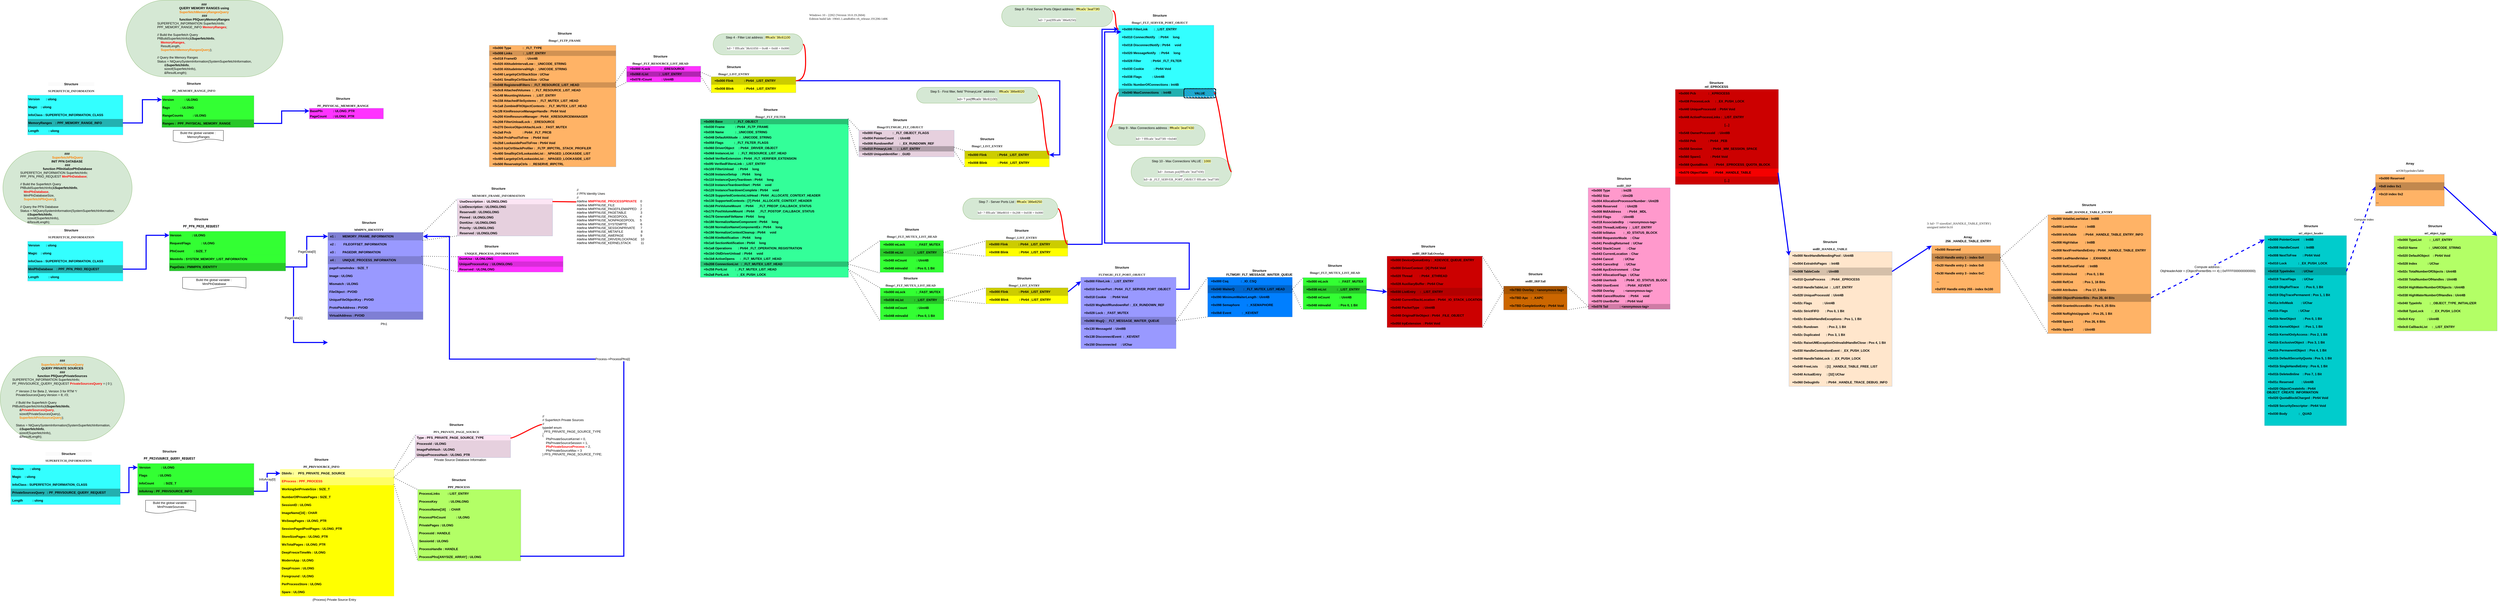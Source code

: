 <mxfile version="22.1.15" type="device">
  <diagram name="Page-1" id="efa7a0a1-bf9b-a30e-e6df-94a7791c09e9">
    <mxGraphModel dx="4726" dy="2012" grid="1" gridSize="10" guides="1" tooltips="1" connect="1" arrows="1" fold="1" page="1" pageScale="1" pageWidth="826" pageHeight="1169" background="#ffffff" math="0" shadow="0">
      <root>
        <mxCell id="0" />
        <mxCell id="1" parent="0" />
        <mxCell id="Qo7jlZP2ADBXo67tfeYG-1" value="&lt;pre style=&quot;font-family: Consolas&quot;&gt;&lt;span style=&quot;color: #1e1e1e;background-color: #ffffff;&quot;&gt;Windows 10 - 22H2 (Version 10.0.19.2604)&lt;br&gt;Edition build lab: 19041.1.amd64fre.vb_release.191206-1406&lt;/span&gt;&lt;/pre&gt;" style="text;whiteSpace=wrap;html=1;" parent="1" vertex="1">
          <mxGeometry x="-30" y="20" width="410" height="60" as="geometry" />
        </mxCell>
        <mxCell id="Qo7jlZP2ADBXo67tfeYG-140" value="" style="group" parent="1" vertex="1" connectable="0">
          <mxGeometry x="720" y="261" width="310" height="402" as="geometry" />
        </mxCell>
        <mxCell id="Qo7jlZP2ADBXo67tfeYG-143" value="" style="group" parent="Qo7jlZP2ADBXo67tfeYG-140" vertex="1" connectable="0">
          <mxGeometry x="-80" y="586" width="310" height="113" as="geometry" />
        </mxCell>
        <mxCell id="Qo7jlZP2ADBXo67tfeYG-130" value="" style="shape=table;html=1;whiteSpace=wrap;startSize=0;container=1;collapsible=0;childLayout=tableLayout;fontStyle=1;align=left;fillColor=#FFFF00;strokeColor=#6c8ebf;fontColor=#000000;" parent="Qo7jlZP2ADBXo67tfeYG-143" vertex="1">
          <mxGeometry y="53" width="310" height="60" as="geometry" />
        </mxCell>
        <mxCell id="Qo7jlZP2ADBXo67tfeYG-131" value="" style="shape=partialRectangle;html=1;whiteSpace=wrap;collapsible=0;dropTarget=0;pointerEvents=0;fillColor=#FFFF00;top=0;left=0;bottom=0;right=0;points=[[0,0.5],[1,0.5]];portConstraint=eastwest;fontStyle=1;align=left;fontColor=#000000;" parent="Qo7jlZP2ADBXo67tfeYG-130" vertex="1">
          <mxGeometry width="310" height="30" as="geometry" />
        </mxCell>
        <mxCell id="Qo7jlZP2ADBXo67tfeYG-132" value="&lt;div&gt;&amp;nbsp;&amp;nbsp; +0x000 Flink&amp;nbsp;&amp;nbsp;&amp;nbsp;&amp;nbsp;&amp;nbsp;&amp;nbsp;&amp;nbsp;&amp;nbsp;&amp;nbsp;&amp;nbsp;&amp;nbsp; : Ptr64 _LIST_ENTRY&lt;/div&gt;" style="shape=partialRectangle;html=1;whiteSpace=wrap;connectable=0;fillColor=#CCCC00;top=0;left=0;bottom=0;right=0;overflow=hidden;strokeColor=#001DBC;fontColor=#000000;fontStyle=1;align=left;" parent="Qo7jlZP2ADBXo67tfeYG-131" vertex="1">
          <mxGeometry width="310" height="30" as="geometry">
            <mxRectangle width="310" height="30" as="alternateBounds" />
          </mxGeometry>
        </mxCell>
        <mxCell id="Qo7jlZP2ADBXo67tfeYG-133" value="" style="shape=partialRectangle;html=1;whiteSpace=wrap;collapsible=0;dropTarget=0;pointerEvents=0;fillColor=#FFFF00;top=0;left=0;bottom=0;right=0;points=[[0,0.5],[1,0.5]];portConstraint=eastwest;fontStyle=1;align=left;fontColor=#000000;" parent="Qo7jlZP2ADBXo67tfeYG-130" vertex="1">
          <mxGeometry y="30" width="310" height="30" as="geometry" />
        </mxCell>
        <mxCell id="Qo7jlZP2ADBXo67tfeYG-134" value="&lt;div&gt;&amp;nbsp;&amp;nbsp; +0x008 Blink&amp;nbsp;&amp;nbsp;&amp;nbsp;&amp;nbsp;&amp;nbsp;&amp;nbsp;&amp;nbsp;&amp;nbsp;&amp;nbsp;&amp;nbsp;&amp;nbsp; : Ptr64 _LIST_ENTRY&lt;br&gt;&lt;/div&gt;" style="shape=partialRectangle;html=1;whiteSpace=wrap;connectable=0;fillColor=#FFFF00;top=0;left=0;bottom=0;right=0;overflow=hidden;strokeColor=#001DBC;fontStyle=1;fontColor=#000000;align=left;" parent="Qo7jlZP2ADBXo67tfeYG-133" vertex="1">
          <mxGeometry width="310" height="30" as="geometry">
            <mxRectangle width="310" height="30" as="alternateBounds" />
          </mxGeometry>
        </mxCell>
        <mxCell id="Qo7jlZP2ADBXo67tfeYG-139" value="&lt;div style=&quot;font-size: 12px;&quot;&gt;Structure&lt;/div&gt;&lt;div style=&quot;font-size: 12px;&quot;&gt;&lt;pre style=&quot;font-family: Consolas; font-size: 12px;&quot;&gt;&lt;span style=&quot;color: #1e1e1e;background-color: #ffffff;&quot;&gt;fltmgr!_LIST_ENTRY&lt;/span&gt;&lt;/pre&gt;&lt;/div&gt;" style="text;strokeColor=none;fillColor=none;html=1;fontSize=12;fontStyle=1;verticalAlign=middle;align=center;" parent="Qo7jlZP2ADBXo67tfeYG-143" vertex="1">
          <mxGeometry x="50" width="170" height="70" as="geometry" />
        </mxCell>
        <mxCell id="Qo7jlZP2ADBXo67tfeYG-518" value="&lt;div&gt;Step 5 - First filter, field &quot;PrimaryLink&quot; address : : &lt;span style=&quot;background-color: rgb(255, 255, 153);&quot;&gt;ffffca0c`386e8020&lt;/span&gt;&lt;/div&gt;&lt;div&gt;&lt;br&gt;&lt;span style=&quot;background-color: transparent;&quot;&gt;&lt;/span&gt;&lt;/div&gt;&lt;div&gt;&lt;span style=&quot;color: #1e1e1e;background-color: #ffffff;&quot;&gt;kd&amp;gt; ? poi(ffffca0c`38c61100)&lt;/span&gt;&lt;span style=&quot;background-color: transparent;&quot;&gt;&lt;/span&gt;&lt;/div&gt;" style="whiteSpace=wrap;html=1;rounded=1;arcSize=50;align=center;verticalAlign=middle;strokeWidth=1;autosize=1;spacing=4;treeFolding=1;treeMoving=1;newEdgeStyle={&quot;edgeStyle&quot;:&quot;entityRelationEdgeStyle&quot;,&quot;startArrow&quot;:&quot;none&quot;,&quot;endArrow&quot;:&quot;none&quot;,&quot;segment&quot;:10,&quot;curved&quot;:1};fontSize=12;fillColor=#d5e8d4;strokeColor=#82b366;" parent="Qo7jlZP2ADBXo67tfeYG-140" vertex="1">
          <mxGeometry x="-342" y="59" width="460" height="60" as="geometry" />
        </mxCell>
        <mxCell id="Qo7jlZP2ADBXo67tfeYG-141" value="" style="group" parent="1" vertex="1" connectable="0">
          <mxGeometry x="-440" y="370" width="560" height="662" as="geometry" />
        </mxCell>
        <mxCell id="Qo7jlZP2ADBXo67tfeYG-10" value="&lt;div style=&quot;font-size: 12px;&quot;&gt;Structure&lt;/div&gt;&lt;div style=&quot;font-size: 12px;&quot;&gt;&lt;pre style=&quot;font-family: Consolas; font-size: 12px;&quot;&gt;&lt;span style=&quot;color: rgb(30, 30, 30); background-color: rgb(255, 255, 255); font-size: 12px;&quot;&gt;fltmgr!_FLT_FILTER&lt;/span&gt;&lt;/pre&gt;&lt;/div&gt;" style="text;strokeColor=none;fillColor=none;html=1;fontSize=12;fontStyle=1;verticalAlign=middle;align=center;" parent="Qo7jlZP2ADBXo67tfeYG-141" vertex="1">
          <mxGeometry x="180" y="19" width="170" height="70" as="geometry" />
        </mxCell>
        <mxCell id="Qo7jlZP2ADBXo67tfeYG-11" value="" style="shape=table;html=1;whiteSpace=wrap;startSize=0;container=1;collapsible=0;childLayout=tableLayout;fontStyle=1;align=left;fillColor=#33FF99;strokeColor=#6c8ebf;fontColor=#000000;" parent="Qo7jlZP2ADBXo67tfeYG-141" vertex="1">
          <mxGeometry y="70" width="560" height="600" as="geometry" />
        </mxCell>
        <mxCell id="Qo7jlZP2ADBXo67tfeYG-12" value="" style="shape=partialRectangle;html=1;whiteSpace=wrap;collapsible=0;dropTarget=0;pointerEvents=0;fillColor=#33FF99;top=0;left=0;bottom=0;right=0;points=[[0,0.5],[1,0.5]];portConstraint=eastwest;fontStyle=1;align=left;fontColor=#000000;" parent="Qo7jlZP2ADBXo67tfeYG-11" vertex="1">
          <mxGeometry width="560" height="20" as="geometry" />
        </mxCell>
        <mxCell id="Qo7jlZP2ADBXo67tfeYG-13" value="&amp;nbsp;&amp;nbsp; +0x000 Base&amp;nbsp;&amp;nbsp;&amp;nbsp;&amp;nbsp;&amp;nbsp;&amp;nbsp;&amp;nbsp;&amp;nbsp;&amp;nbsp;&amp;nbsp;&amp;nbsp;&amp;nbsp; : _FLT_OBJECT" style="shape=partialRectangle;html=1;whiteSpace=wrap;connectable=0;fillColor=#27C274;top=0;left=0;bottom=0;right=0;overflow=hidden;strokeColor=#001DBC;fontColor=#000000;fontStyle=1;align=left;" parent="Qo7jlZP2ADBXo67tfeYG-12" vertex="1">
          <mxGeometry width="560" height="20" as="geometry">
            <mxRectangle width="560" height="20" as="alternateBounds" />
          </mxGeometry>
        </mxCell>
        <mxCell id="Qo7jlZP2ADBXo67tfeYG-52" value="" style="shape=partialRectangle;html=1;whiteSpace=wrap;collapsible=0;dropTarget=0;pointerEvents=0;fillColor=#33FF99;top=0;left=0;bottom=0;right=0;points=[[0,0.5],[1,0.5]];portConstraint=eastwest;fontStyle=1;align=left;fontColor=#000000;" parent="Qo7jlZP2ADBXo67tfeYG-11" vertex="1">
          <mxGeometry y="20" width="560" height="20" as="geometry" />
        </mxCell>
        <mxCell id="Qo7jlZP2ADBXo67tfeYG-53" value="&amp;nbsp;&amp;nbsp; +0x030 Frame&amp;nbsp;&amp;nbsp;&amp;nbsp;&amp;nbsp;&amp;nbsp;&amp;nbsp;&amp;nbsp;&amp;nbsp;&amp;nbsp;&amp;nbsp;&amp;nbsp; : Ptr64 _FLTP_FRAME" style="shape=partialRectangle;html=1;whiteSpace=wrap;connectable=0;fillColor=#33FF99;top=0;left=0;bottom=0;right=0;overflow=hidden;strokeColor=#001DBC;fontColor=#000000;fontStyle=1;align=left;" parent="Qo7jlZP2ADBXo67tfeYG-52" vertex="1">
          <mxGeometry width="560" height="20" as="geometry">
            <mxRectangle width="560" height="20" as="alternateBounds" />
          </mxGeometry>
        </mxCell>
        <mxCell id="Qo7jlZP2ADBXo67tfeYG-54" value="" style="shape=partialRectangle;html=1;whiteSpace=wrap;collapsible=0;dropTarget=0;pointerEvents=0;fillColor=#33FF99;top=0;left=0;bottom=0;right=0;points=[[0,0.5],[1,0.5]];portConstraint=eastwest;fontStyle=1;align=left;fontColor=#000000;" parent="Qo7jlZP2ADBXo67tfeYG-11" vertex="1">
          <mxGeometry y="40" width="560" height="20" as="geometry" />
        </mxCell>
        <mxCell id="Qo7jlZP2ADBXo67tfeYG-55" value="&amp;nbsp;&amp;nbsp; +0x038 Name&amp;nbsp;&amp;nbsp;&amp;nbsp;&amp;nbsp;&amp;nbsp;&amp;nbsp;&amp;nbsp;&amp;nbsp;&amp;nbsp;&amp;nbsp;&amp;nbsp;&amp;nbsp; : _UNICODE_STRING" style="shape=partialRectangle;html=1;whiteSpace=wrap;connectable=0;fillColor=#33FF99;top=0;left=0;bottom=0;right=0;overflow=hidden;strokeColor=#001DBC;fontColor=#000000;fontStyle=1;align=left;" parent="Qo7jlZP2ADBXo67tfeYG-54" vertex="1">
          <mxGeometry width="560" height="20" as="geometry">
            <mxRectangle width="560" height="20" as="alternateBounds" />
          </mxGeometry>
        </mxCell>
        <mxCell id="Qo7jlZP2ADBXo67tfeYG-56" value="" style="shape=partialRectangle;html=1;whiteSpace=wrap;collapsible=0;dropTarget=0;pointerEvents=0;fillColor=#33FF99;top=0;left=0;bottom=0;right=0;points=[[0,0.5],[1,0.5]];portConstraint=eastwest;fontStyle=1;align=left;fontColor=#000000;" parent="Qo7jlZP2ADBXo67tfeYG-11" vertex="1">
          <mxGeometry y="60" width="560" height="20" as="geometry" />
        </mxCell>
        <mxCell id="Qo7jlZP2ADBXo67tfeYG-57" value="&amp;nbsp;&amp;nbsp; +0x048 DefaultAltitude&amp;nbsp; : _UNICODE_STRING" style="shape=partialRectangle;html=1;whiteSpace=wrap;connectable=0;fillColor=#33FF99;top=0;left=0;bottom=0;right=0;overflow=hidden;strokeColor=#001DBC;fontColor=#000000;fontStyle=1;align=left;" parent="Qo7jlZP2ADBXo67tfeYG-56" vertex="1">
          <mxGeometry width="560" height="20" as="geometry">
            <mxRectangle width="560" height="20" as="alternateBounds" />
          </mxGeometry>
        </mxCell>
        <mxCell id="Qo7jlZP2ADBXo67tfeYG-58" value="" style="shape=partialRectangle;html=1;whiteSpace=wrap;collapsible=0;dropTarget=0;pointerEvents=0;fillColor=#33FF99;top=0;left=0;bottom=0;right=0;points=[[0,0.5],[1,0.5]];portConstraint=eastwest;fontStyle=1;align=left;fontColor=#000000;" parent="Qo7jlZP2ADBXo67tfeYG-11" vertex="1">
          <mxGeometry y="80" width="560" height="20" as="geometry" />
        </mxCell>
        <mxCell id="Qo7jlZP2ADBXo67tfeYG-59" value="&amp;nbsp;&amp;nbsp; +0x058 Flags&amp;nbsp;&amp;nbsp;&amp;nbsp;&amp;nbsp;&amp;nbsp;&amp;nbsp;&amp;nbsp;&amp;nbsp;&amp;nbsp;&amp;nbsp;&amp;nbsp; : _FLT_FILTER_FLAGS" style="shape=partialRectangle;html=1;whiteSpace=wrap;connectable=0;fillColor=#33FF99;top=0;left=0;bottom=0;right=0;overflow=hidden;strokeColor=#001DBC;fontColor=#000000;fontStyle=1;align=left;" parent="Qo7jlZP2ADBXo67tfeYG-58" vertex="1">
          <mxGeometry width="560" height="20" as="geometry">
            <mxRectangle width="560" height="20" as="alternateBounds" />
          </mxGeometry>
        </mxCell>
        <mxCell id="Qo7jlZP2ADBXo67tfeYG-60" value="" style="shape=partialRectangle;html=1;whiteSpace=wrap;collapsible=0;dropTarget=0;pointerEvents=0;fillColor=#33FF99;top=0;left=0;bottom=0;right=0;points=[[0,0.5],[1,0.5]];portConstraint=eastwest;fontStyle=1;align=left;fontColor=#000000;" parent="Qo7jlZP2ADBXo67tfeYG-11" vertex="1">
          <mxGeometry y="100" width="560" height="20" as="geometry" />
        </mxCell>
        <mxCell id="Qo7jlZP2ADBXo67tfeYG-61" value="&amp;nbsp;&amp;nbsp; +0x060 DriverObject&amp;nbsp;&amp;nbsp;&amp;nbsp;&amp;nbsp; : Ptr64 _DRIVER_OBJECT" style="shape=partialRectangle;html=1;whiteSpace=wrap;connectable=0;fillColor=#33FF99;top=0;left=0;bottom=0;right=0;overflow=hidden;strokeColor=#001DBC;fontColor=#000000;fontStyle=1;align=left;" parent="Qo7jlZP2ADBXo67tfeYG-60" vertex="1">
          <mxGeometry width="560" height="20" as="geometry">
            <mxRectangle width="560" height="20" as="alternateBounds" />
          </mxGeometry>
        </mxCell>
        <mxCell id="Qo7jlZP2ADBXo67tfeYG-62" value="" style="shape=partialRectangle;html=1;whiteSpace=wrap;collapsible=0;dropTarget=0;pointerEvents=0;fillColor=#33FF99;top=0;left=0;bottom=0;right=0;points=[[0,0.5],[1,0.5]];portConstraint=eastwest;fontStyle=1;align=left;fontColor=#000000;" parent="Qo7jlZP2ADBXo67tfeYG-11" vertex="1">
          <mxGeometry y="120" width="560" height="20" as="geometry" />
        </mxCell>
        <mxCell id="Qo7jlZP2ADBXo67tfeYG-63" value="&amp;nbsp;&amp;nbsp; +0x068 InstanceList&amp;nbsp;&amp;nbsp;&amp;nbsp;&amp;nbsp; : _FLT_RESOURCE_LIST_HEAD" style="shape=partialRectangle;html=1;whiteSpace=wrap;connectable=0;fillColor=#33FF99;top=0;left=0;bottom=0;right=0;overflow=hidden;strokeColor=#001DBC;fontColor=#000000;fontStyle=1;align=left;" parent="Qo7jlZP2ADBXo67tfeYG-62" vertex="1">
          <mxGeometry width="560" height="20" as="geometry">
            <mxRectangle width="560" height="20" as="alternateBounds" />
          </mxGeometry>
        </mxCell>
        <mxCell id="Qo7jlZP2ADBXo67tfeYG-64" value="" style="shape=partialRectangle;html=1;whiteSpace=wrap;collapsible=0;dropTarget=0;pointerEvents=0;fillColor=#33FF99;top=0;left=0;bottom=0;right=0;points=[[0,0.5],[1,0.5]];portConstraint=eastwest;fontStyle=1;align=left;fontColor=#000000;" parent="Qo7jlZP2ADBXo67tfeYG-11" vertex="1">
          <mxGeometry y="140" width="560" height="20" as="geometry" />
        </mxCell>
        <mxCell id="Qo7jlZP2ADBXo67tfeYG-65" value="&amp;nbsp;&amp;nbsp; +0x0e8 VerifierExtension : Ptr64 _FLT_VERIFIER_EXTENSION" style="shape=partialRectangle;html=1;whiteSpace=wrap;connectable=0;fillColor=#33FF99;top=0;left=0;bottom=0;right=0;overflow=hidden;strokeColor=#001DBC;fontColor=#000000;fontStyle=1;align=left;" parent="Qo7jlZP2ADBXo67tfeYG-64" vertex="1">
          <mxGeometry width="560" height="20" as="geometry">
            <mxRectangle width="560" height="20" as="alternateBounds" />
          </mxGeometry>
        </mxCell>
        <mxCell id="Qo7jlZP2ADBXo67tfeYG-66" value="" style="shape=partialRectangle;html=1;whiteSpace=wrap;collapsible=0;dropTarget=0;pointerEvents=0;fillColor=#33FF99;top=0;left=0;bottom=0;right=0;points=[[0,0.5],[1,0.5]];portConstraint=eastwest;fontStyle=1;align=left;fontColor=#000000;" parent="Qo7jlZP2ADBXo67tfeYG-11" vertex="1">
          <mxGeometry y="160" width="560" height="20" as="geometry" />
        </mxCell>
        <mxCell id="Qo7jlZP2ADBXo67tfeYG-67" value="&amp;nbsp;&amp;nbsp; +0x0f0 VerifiedFiltersLink : _LIST_ENTRY" style="shape=partialRectangle;html=1;whiteSpace=wrap;connectable=0;fillColor=#33FF99;top=0;left=0;bottom=0;right=0;overflow=hidden;strokeColor=#001DBC;fontColor=#000000;fontStyle=1;align=left;" parent="Qo7jlZP2ADBXo67tfeYG-66" vertex="1">
          <mxGeometry width="560" height="20" as="geometry">
            <mxRectangle width="560" height="20" as="alternateBounds" />
          </mxGeometry>
        </mxCell>
        <mxCell id="Qo7jlZP2ADBXo67tfeYG-68" value="" style="shape=partialRectangle;html=1;whiteSpace=wrap;collapsible=0;dropTarget=0;pointerEvents=0;fillColor=#33FF99;top=0;left=0;bottom=0;right=0;points=[[0,0.5],[1,0.5]];portConstraint=eastwest;fontStyle=1;align=left;fontColor=#000000;" parent="Qo7jlZP2ADBXo67tfeYG-11" vertex="1">
          <mxGeometry y="180" width="560" height="20" as="geometry" />
        </mxCell>
        <mxCell id="Qo7jlZP2ADBXo67tfeYG-69" value="&amp;nbsp;&amp;nbsp; +0x100 FilterUnload&amp;nbsp;&amp;nbsp;&amp;nbsp;&amp;nbsp; : Ptr64&amp;nbsp;&amp;nbsp;&amp;nbsp;&amp;nbsp; long " style="shape=partialRectangle;html=1;whiteSpace=wrap;connectable=0;fillColor=#33FF99;top=0;left=0;bottom=0;right=0;overflow=hidden;strokeColor=#001DBC;fontColor=#000000;fontStyle=1;align=left;" parent="Qo7jlZP2ADBXo67tfeYG-68" vertex="1">
          <mxGeometry width="560" height="20" as="geometry">
            <mxRectangle width="560" height="20" as="alternateBounds" />
          </mxGeometry>
        </mxCell>
        <mxCell id="Qo7jlZP2ADBXo67tfeYG-70" value="" style="shape=partialRectangle;html=1;whiteSpace=wrap;collapsible=0;dropTarget=0;pointerEvents=0;fillColor=#33FF99;top=0;left=0;bottom=0;right=0;points=[[0,0.5],[1,0.5]];portConstraint=eastwest;fontStyle=1;align=left;fontColor=#000000;" parent="Qo7jlZP2ADBXo67tfeYG-11" vertex="1">
          <mxGeometry y="200" width="560" height="20" as="geometry" />
        </mxCell>
        <mxCell id="Qo7jlZP2ADBXo67tfeYG-71" value="&amp;nbsp;&amp;nbsp; +0x108 InstanceSetup&amp;nbsp;&amp;nbsp;&amp;nbsp; : Ptr64&amp;nbsp;&amp;nbsp;&amp;nbsp;&amp;nbsp; long " style="shape=partialRectangle;html=1;whiteSpace=wrap;connectable=0;fillColor=#33FF99;top=0;left=0;bottom=0;right=0;overflow=hidden;strokeColor=#001DBC;fontColor=#000000;fontStyle=1;align=left;" parent="Qo7jlZP2ADBXo67tfeYG-70" vertex="1">
          <mxGeometry width="560" height="20" as="geometry">
            <mxRectangle width="560" height="20" as="alternateBounds" />
          </mxGeometry>
        </mxCell>
        <mxCell id="Qo7jlZP2ADBXo67tfeYG-72" value="" style="shape=partialRectangle;html=1;whiteSpace=wrap;collapsible=0;dropTarget=0;pointerEvents=0;fillColor=#33FF99;top=0;left=0;bottom=0;right=0;points=[[0,0.5],[1,0.5]];portConstraint=eastwest;fontStyle=1;align=left;fontColor=#000000;" parent="Qo7jlZP2ADBXo67tfeYG-11" vertex="1">
          <mxGeometry y="220" width="560" height="20" as="geometry" />
        </mxCell>
        <mxCell id="Qo7jlZP2ADBXo67tfeYG-73" value="&lt;div&gt;&amp;nbsp;&amp;nbsp; +0x110 InstanceQueryTeardown : Ptr64&amp;nbsp;&amp;nbsp;&amp;nbsp;&amp;nbsp; long &lt;br&gt;&lt;/div&gt;" style="shape=partialRectangle;html=1;whiteSpace=wrap;connectable=0;fillColor=#33FF99;top=0;left=0;bottom=0;right=0;overflow=hidden;strokeColor=#001DBC;fontColor=#000000;fontStyle=1;align=left;" parent="Qo7jlZP2ADBXo67tfeYG-72" vertex="1">
          <mxGeometry width="560" height="20" as="geometry">
            <mxRectangle width="560" height="20" as="alternateBounds" />
          </mxGeometry>
        </mxCell>
        <mxCell id="Qo7jlZP2ADBXo67tfeYG-108" value="" style="shape=partialRectangle;html=1;whiteSpace=wrap;collapsible=0;dropTarget=0;pointerEvents=0;fillColor=#33FF99;top=0;left=0;bottom=0;right=0;points=[[0,0.5],[1,0.5]];portConstraint=eastwest;fontStyle=1;align=left;fontColor=#000000;" parent="Qo7jlZP2ADBXo67tfeYG-11" vertex="1">
          <mxGeometry y="240" width="560" height="20" as="geometry" />
        </mxCell>
        <mxCell id="Qo7jlZP2ADBXo67tfeYG-109" value="&lt;div&gt;&amp;nbsp;&amp;nbsp; +0x118 InstanceTeardownStart : Ptr64&amp;nbsp;&amp;nbsp;&amp;nbsp;&amp;nbsp; void &lt;br&gt;&lt;/div&gt;" style="shape=partialRectangle;html=1;whiteSpace=wrap;connectable=0;fillColor=#33FF99;top=0;left=0;bottom=0;right=0;overflow=hidden;strokeColor=#001DBC;fontColor=#000000;fontStyle=1;align=left;" parent="Qo7jlZP2ADBXo67tfeYG-108" vertex="1">
          <mxGeometry width="560" height="20" as="geometry">
            <mxRectangle width="560" height="20" as="alternateBounds" />
          </mxGeometry>
        </mxCell>
        <mxCell id="Qo7jlZP2ADBXo67tfeYG-74" value="" style="shape=partialRectangle;html=1;whiteSpace=wrap;collapsible=0;dropTarget=0;pointerEvents=0;fillColor=#33FF99;top=0;left=0;bottom=0;right=0;points=[[0,0.5],[1,0.5]];portConstraint=eastwest;fontStyle=1;align=left;fontColor=#000000;" parent="Qo7jlZP2ADBXo67tfeYG-11" vertex="1">
          <mxGeometry y="260" width="560" height="20" as="geometry" />
        </mxCell>
        <mxCell id="Qo7jlZP2ADBXo67tfeYG-75" value="&lt;div&gt;&amp;nbsp;&amp;nbsp; +0x120 InstanceTeardownComplete : Ptr64&amp;nbsp;&amp;nbsp;&amp;nbsp;&amp;nbsp; void &lt;br&gt;&lt;/div&gt;" style="shape=partialRectangle;html=1;whiteSpace=wrap;connectable=0;fillColor=#33FF99;top=0;left=0;bottom=0;right=0;overflow=hidden;strokeColor=#001DBC;fontColor=#000000;fontStyle=1;align=left;" parent="Qo7jlZP2ADBXo67tfeYG-74" vertex="1">
          <mxGeometry width="560" height="20" as="geometry">
            <mxRectangle width="560" height="20" as="alternateBounds" />
          </mxGeometry>
        </mxCell>
        <mxCell id="Qo7jlZP2ADBXo67tfeYG-76" value="" style="shape=partialRectangle;html=1;whiteSpace=wrap;collapsible=0;dropTarget=0;pointerEvents=0;fillColor=#33FF99;top=0;left=0;bottom=0;right=0;points=[[0,0.5],[1,0.5]];portConstraint=eastwest;fontStyle=1;align=left;fontColor=#000000;" parent="Qo7jlZP2ADBXo67tfeYG-11" vertex="1">
          <mxGeometry y="280" width="560" height="20" as="geometry" />
        </mxCell>
        <mxCell id="Qo7jlZP2ADBXo67tfeYG-77" value="&lt;div&gt;&amp;nbsp;&amp;nbsp; +0x128 SupportedContextsListHead : Ptr64 _ALLOCATE_CONTEXT_HEADER&lt;br&gt;&lt;/div&gt;" style="shape=partialRectangle;html=1;whiteSpace=wrap;connectable=0;fillColor=#33FF99;top=0;left=0;bottom=0;right=0;overflow=hidden;strokeColor=#001DBC;fontColor=#000000;fontStyle=1;align=left;" parent="Qo7jlZP2ADBXo67tfeYG-76" vertex="1">
          <mxGeometry width="560" height="20" as="geometry">
            <mxRectangle width="560" height="20" as="alternateBounds" />
          </mxGeometry>
        </mxCell>
        <mxCell id="Qo7jlZP2ADBXo67tfeYG-78" value="" style="shape=partialRectangle;html=1;whiteSpace=wrap;collapsible=0;dropTarget=0;pointerEvents=0;fillColor=#33FF99;top=0;left=0;bottom=0;right=0;points=[[0,0.5],[1,0.5]];portConstraint=eastwest;fontStyle=1;align=left;fontColor=#000000;" parent="Qo7jlZP2ADBXo67tfeYG-11" vertex="1">
          <mxGeometry y="300" width="560" height="20" as="geometry" />
        </mxCell>
        <mxCell id="Qo7jlZP2ADBXo67tfeYG-79" value="&lt;div&gt;&amp;nbsp;&amp;nbsp; +0x130 SupportedContexts : [7] Ptr64 _ALLOCATE_CONTEXT_HEADER&lt;br&gt;&lt;/div&gt;" style="shape=partialRectangle;html=1;whiteSpace=wrap;connectable=0;fillColor=#33FF99;top=0;left=0;bottom=0;right=0;overflow=hidden;strokeColor=#001DBC;fontColor=#000000;fontStyle=1;align=left;" parent="Qo7jlZP2ADBXo67tfeYG-78" vertex="1">
          <mxGeometry width="560" height="20" as="geometry">
            <mxRectangle width="560" height="20" as="alternateBounds" />
          </mxGeometry>
        </mxCell>
        <mxCell id="Qo7jlZP2ADBXo67tfeYG-80" value="" style="shape=partialRectangle;html=1;whiteSpace=wrap;collapsible=0;dropTarget=0;pointerEvents=0;fillColor=#33FF99;top=0;left=0;bottom=0;right=0;points=[[0,0.5],[1,0.5]];portConstraint=eastwest;fontStyle=1;align=left;fontColor=#000000;" parent="Qo7jlZP2ADBXo67tfeYG-11" vertex="1">
          <mxGeometry y="320" width="560" height="20" as="geometry" />
        </mxCell>
        <mxCell id="Qo7jlZP2ADBXo67tfeYG-81" value="&lt;div&gt;&amp;nbsp;&amp;nbsp; +0x168 PreVolumeMount&amp;nbsp;&amp;nbsp; : Ptr64&amp;nbsp;&amp;nbsp;&amp;nbsp;&amp;nbsp; _FLT_PREOP_CALLBACK_STATUS &lt;br&gt;&lt;/div&gt;" style="shape=partialRectangle;html=1;whiteSpace=wrap;connectable=0;fillColor=#33FF99;top=0;left=0;bottom=0;right=0;overflow=hidden;strokeColor=#001DBC;fontColor=#000000;fontStyle=1;align=left;" parent="Qo7jlZP2ADBXo67tfeYG-80" vertex="1">
          <mxGeometry width="560" height="20" as="geometry">
            <mxRectangle width="560" height="20" as="alternateBounds" />
          </mxGeometry>
        </mxCell>
        <mxCell id="Qo7jlZP2ADBXo67tfeYG-82" value="" style="shape=partialRectangle;html=1;whiteSpace=wrap;collapsible=0;dropTarget=0;pointerEvents=0;fillColor=#33FF99;top=0;left=0;bottom=0;right=0;points=[[0,0.5],[1,0.5]];portConstraint=eastwest;fontStyle=1;align=left;fontColor=#000000;" parent="Qo7jlZP2ADBXo67tfeYG-11" vertex="1">
          <mxGeometry y="340" width="560" height="20" as="geometry" />
        </mxCell>
        <mxCell id="Qo7jlZP2ADBXo67tfeYG-83" value="&lt;div&gt;&amp;nbsp;&amp;nbsp; +0x170 PostVolumeMount&amp;nbsp; : Ptr64&amp;nbsp;&amp;nbsp;&amp;nbsp;&amp;nbsp; _FLT_POSTOP_CALLBACK_STATUS &lt;br&gt;&lt;/div&gt;" style="shape=partialRectangle;html=1;whiteSpace=wrap;connectable=0;fillColor=#33FF99;top=0;left=0;bottom=0;right=0;overflow=hidden;strokeColor=#001DBC;fontColor=#000000;fontStyle=1;align=left;" parent="Qo7jlZP2ADBXo67tfeYG-82" vertex="1">
          <mxGeometry width="560" height="20" as="geometry">
            <mxRectangle width="560" height="20" as="alternateBounds" />
          </mxGeometry>
        </mxCell>
        <mxCell id="Qo7jlZP2ADBXo67tfeYG-84" value="" style="shape=partialRectangle;html=1;whiteSpace=wrap;collapsible=0;dropTarget=0;pointerEvents=0;fillColor=#33FF99;top=0;left=0;bottom=0;right=0;points=[[0,0.5],[1,0.5]];portConstraint=eastwest;fontStyle=1;align=left;fontColor=#000000;" parent="Qo7jlZP2ADBXo67tfeYG-11" vertex="1">
          <mxGeometry y="360" width="560" height="20" as="geometry" />
        </mxCell>
        <mxCell id="Qo7jlZP2ADBXo67tfeYG-85" value="&lt;div&gt;&amp;nbsp;&amp;nbsp; +0x178 GenerateFileName : Ptr64&amp;nbsp;&amp;nbsp;&amp;nbsp;&amp;nbsp; long &lt;br&gt;&lt;/div&gt;" style="shape=partialRectangle;html=1;whiteSpace=wrap;connectable=0;fillColor=#33FF99;top=0;left=0;bottom=0;right=0;overflow=hidden;strokeColor=#001DBC;fontColor=#000000;fontStyle=1;align=left;" parent="Qo7jlZP2ADBXo67tfeYG-84" vertex="1">
          <mxGeometry width="560" height="20" as="geometry">
            <mxRectangle width="560" height="20" as="alternateBounds" />
          </mxGeometry>
        </mxCell>
        <mxCell id="Qo7jlZP2ADBXo67tfeYG-86" value="" style="shape=partialRectangle;html=1;whiteSpace=wrap;collapsible=0;dropTarget=0;pointerEvents=0;fillColor=#33FF99;top=0;left=0;bottom=0;right=0;points=[[0,0.5],[1,0.5]];portConstraint=eastwest;fontStyle=1;align=left;fontColor=#000000;" parent="Qo7jlZP2ADBXo67tfeYG-11" vertex="1">
          <mxGeometry y="380" width="560" height="20" as="geometry" />
        </mxCell>
        <mxCell id="Qo7jlZP2ADBXo67tfeYG-87" value="&lt;div&gt;&amp;nbsp;&amp;nbsp; +0x180 NormalizeNameComponent : Ptr64&amp;nbsp;&amp;nbsp;&amp;nbsp;&amp;nbsp; long &lt;br&gt;&lt;/div&gt;" style="shape=partialRectangle;html=1;whiteSpace=wrap;connectable=0;fillColor=#33FF99;top=0;left=0;bottom=0;right=0;overflow=hidden;strokeColor=#001DBC;fontColor=#000000;fontStyle=1;align=left;" parent="Qo7jlZP2ADBXo67tfeYG-86" vertex="1">
          <mxGeometry width="560" height="20" as="geometry">
            <mxRectangle width="560" height="20" as="alternateBounds" />
          </mxGeometry>
        </mxCell>
        <mxCell id="Qo7jlZP2ADBXo67tfeYG-88" value="" style="shape=partialRectangle;html=1;whiteSpace=wrap;collapsible=0;dropTarget=0;pointerEvents=0;fillColor=#33FF99;top=0;left=0;bottom=0;right=0;points=[[0,0.5],[1,0.5]];portConstraint=eastwest;fontStyle=1;align=left;fontColor=#000000;" parent="Qo7jlZP2ADBXo67tfeYG-11" vertex="1">
          <mxGeometry y="400" width="560" height="20" as="geometry" />
        </mxCell>
        <mxCell id="Qo7jlZP2ADBXo67tfeYG-89" value="&lt;div&gt;&amp;nbsp;&amp;nbsp; +0x188 NormalizeNameComponentEx : Ptr64&amp;nbsp;&amp;nbsp;&amp;nbsp;&amp;nbsp; long &lt;br&gt;&lt;/div&gt;" style="shape=partialRectangle;html=1;whiteSpace=wrap;connectable=0;fillColor=#33FF99;top=0;left=0;bottom=0;right=0;overflow=hidden;strokeColor=#001DBC;fontColor=#000000;fontStyle=1;align=left;" parent="Qo7jlZP2ADBXo67tfeYG-88" vertex="1">
          <mxGeometry width="560" height="20" as="geometry">
            <mxRectangle width="560" height="20" as="alternateBounds" />
          </mxGeometry>
        </mxCell>
        <mxCell id="Qo7jlZP2ADBXo67tfeYG-90" value="" style="shape=partialRectangle;html=1;whiteSpace=wrap;collapsible=0;dropTarget=0;pointerEvents=0;fillColor=#33FF99;top=0;left=0;bottom=0;right=0;points=[[0,0.5],[1,0.5]];portConstraint=eastwest;fontStyle=1;align=left;fontColor=#000000;" parent="Qo7jlZP2ADBXo67tfeYG-11" vertex="1">
          <mxGeometry y="420" width="560" height="20" as="geometry" />
        </mxCell>
        <mxCell id="Qo7jlZP2ADBXo67tfeYG-91" value="&lt;div&gt;&amp;nbsp;&amp;nbsp; +0x190 NormalizeContextCleanup : Ptr64&amp;nbsp;&amp;nbsp;&amp;nbsp;&amp;nbsp; void &lt;br&gt;&lt;/div&gt;" style="shape=partialRectangle;html=1;whiteSpace=wrap;connectable=0;fillColor=#33FF99;top=0;left=0;bottom=0;right=0;overflow=hidden;strokeColor=#001DBC;fontColor=#000000;fontStyle=1;align=left;" parent="Qo7jlZP2ADBXo67tfeYG-90" vertex="1">
          <mxGeometry width="560" height="20" as="geometry">
            <mxRectangle width="560" height="20" as="alternateBounds" />
          </mxGeometry>
        </mxCell>
        <mxCell id="Qo7jlZP2ADBXo67tfeYG-92" value="" style="shape=partialRectangle;html=1;whiteSpace=wrap;collapsible=0;dropTarget=0;pointerEvents=0;fillColor=#33FF99;top=0;left=0;bottom=0;right=0;points=[[0,0.5],[1,0.5]];portConstraint=eastwest;fontStyle=1;align=left;fontColor=#000000;" parent="Qo7jlZP2ADBXo67tfeYG-11" vertex="1">
          <mxGeometry y="440" width="560" height="20" as="geometry" />
        </mxCell>
        <mxCell id="Qo7jlZP2ADBXo67tfeYG-93" value="&lt;div&gt;&amp;nbsp;&amp;nbsp; +0x198 KtmNotification&amp;nbsp; : Ptr64&amp;nbsp;&amp;nbsp;&amp;nbsp;&amp;nbsp; long &lt;br&gt;&lt;/div&gt;" style="shape=partialRectangle;html=1;whiteSpace=wrap;connectable=0;fillColor=#33FF99;top=0;left=0;bottom=0;right=0;overflow=hidden;strokeColor=#001DBC;fontColor=#000000;fontStyle=1;align=left;" parent="Qo7jlZP2ADBXo67tfeYG-92" vertex="1">
          <mxGeometry width="560" height="20" as="geometry">
            <mxRectangle width="560" height="20" as="alternateBounds" />
          </mxGeometry>
        </mxCell>
        <mxCell id="Qo7jlZP2ADBXo67tfeYG-94" value="" style="shape=partialRectangle;html=1;whiteSpace=wrap;collapsible=0;dropTarget=0;pointerEvents=0;fillColor=#33FF99;top=0;left=0;bottom=0;right=0;points=[[0,0.5],[1,0.5]];portConstraint=eastwest;fontStyle=1;align=left;fontColor=#000000;" parent="Qo7jlZP2ADBXo67tfeYG-11" vertex="1">
          <mxGeometry y="460" width="560" height="20" as="geometry" />
        </mxCell>
        <mxCell id="Qo7jlZP2ADBXo67tfeYG-95" value="&lt;div&gt;&amp;nbsp;&amp;nbsp; +0x1a0 SectionNotification : Ptr64&amp;nbsp;&amp;nbsp;&amp;nbsp;&amp;nbsp; long &lt;br&gt;&lt;/div&gt;" style="shape=partialRectangle;html=1;whiteSpace=wrap;connectable=0;fillColor=#33FF99;top=0;left=0;bottom=0;right=0;overflow=hidden;strokeColor=#001DBC;fontColor=#000000;fontStyle=1;align=left;" parent="Qo7jlZP2ADBXo67tfeYG-94" vertex="1">
          <mxGeometry width="560" height="20" as="geometry">
            <mxRectangle width="560" height="20" as="alternateBounds" />
          </mxGeometry>
        </mxCell>
        <mxCell id="Qo7jlZP2ADBXo67tfeYG-96" value="" style="shape=partialRectangle;html=1;whiteSpace=wrap;collapsible=0;dropTarget=0;pointerEvents=0;fillColor=#33FF99;top=0;left=0;bottom=0;right=0;points=[[0,0.5],[1,0.5]];portConstraint=eastwest;fontStyle=1;align=left;fontColor=#000000;" parent="Qo7jlZP2ADBXo67tfeYG-11" vertex="1">
          <mxGeometry y="480" width="560" height="20" as="geometry" />
        </mxCell>
        <mxCell id="Qo7jlZP2ADBXo67tfeYG-97" value="&lt;div&gt;&amp;nbsp;&amp;nbsp; +0x1a8 Operations&amp;nbsp;&amp;nbsp;&amp;nbsp;&amp;nbsp;&amp;nbsp;&amp;nbsp; : Ptr64 _FLT_OPERATION_REGISTRATION&lt;br&gt;&lt;/div&gt;" style="shape=partialRectangle;html=1;whiteSpace=wrap;connectable=0;fillColor=#33FF99;top=0;left=0;bottom=0;right=0;overflow=hidden;strokeColor=#001DBC;fontColor=#000000;fontStyle=1;align=left;" parent="Qo7jlZP2ADBXo67tfeYG-96" vertex="1">
          <mxGeometry width="560" height="20" as="geometry">
            <mxRectangle width="560" height="20" as="alternateBounds" />
          </mxGeometry>
        </mxCell>
        <mxCell id="Qo7jlZP2ADBXo67tfeYG-98" value="" style="shape=partialRectangle;html=1;whiteSpace=wrap;collapsible=0;dropTarget=0;pointerEvents=0;fillColor=#33FF99;top=0;left=0;bottom=0;right=0;points=[[0,0.5],[1,0.5]];portConstraint=eastwest;fontStyle=1;align=left;fontColor=#000000;" parent="Qo7jlZP2ADBXo67tfeYG-11" vertex="1">
          <mxGeometry y="500" width="560" height="20" as="geometry" />
        </mxCell>
        <mxCell id="Qo7jlZP2ADBXo67tfeYG-99" value="&lt;div&gt;&amp;nbsp;&amp;nbsp; +0x1b0 OldDriverUnload&amp;nbsp; : Ptr64&amp;nbsp;&amp;nbsp;&amp;nbsp;&amp;nbsp; void &lt;br&gt;&lt;/div&gt;" style="shape=partialRectangle;html=1;whiteSpace=wrap;connectable=0;fillColor=#33FF99;top=0;left=0;bottom=0;right=0;overflow=hidden;strokeColor=#001DBC;fontColor=#000000;fontStyle=1;align=left;" parent="Qo7jlZP2ADBXo67tfeYG-98" vertex="1">
          <mxGeometry width="560" height="20" as="geometry">
            <mxRectangle width="560" height="20" as="alternateBounds" />
          </mxGeometry>
        </mxCell>
        <mxCell id="Qo7jlZP2ADBXo67tfeYG-100" value="" style="shape=partialRectangle;html=1;whiteSpace=wrap;collapsible=0;dropTarget=0;pointerEvents=0;fillColor=#33FF99;top=0;left=0;bottom=0;right=0;points=[[0,0.5],[1,0.5]];portConstraint=eastwest;fontStyle=1;align=left;fontColor=#000000;" parent="Qo7jlZP2ADBXo67tfeYG-11" vertex="1">
          <mxGeometry y="520" width="560" height="20" as="geometry" />
        </mxCell>
        <mxCell id="Qo7jlZP2ADBXo67tfeYG-101" value="&lt;div&gt;&amp;nbsp;&amp;nbsp; +0x1b8 ActiveOpens&amp;nbsp;&amp;nbsp;&amp;nbsp;&amp;nbsp;&amp;nbsp; : _FLT_MUTEX_LIST_HEAD&lt;br&gt;&lt;/div&gt;" style="shape=partialRectangle;html=1;whiteSpace=wrap;connectable=0;fillColor=#33FF99;top=0;left=0;bottom=0;right=0;overflow=hidden;strokeColor=#001DBC;fontColor=#000000;fontStyle=1;align=left;" parent="Qo7jlZP2ADBXo67tfeYG-100" vertex="1">
          <mxGeometry width="560" height="20" as="geometry">
            <mxRectangle width="560" height="20" as="alternateBounds" />
          </mxGeometry>
        </mxCell>
        <mxCell id="Qo7jlZP2ADBXo67tfeYG-102" value="" style="shape=partialRectangle;html=1;whiteSpace=wrap;collapsible=0;dropTarget=0;pointerEvents=0;fillColor=#33FF99;top=0;left=0;bottom=0;right=0;points=[[0,0.5],[1,0.5]];portConstraint=eastwest;fontStyle=1;align=left;fontColor=#000000;" parent="Qo7jlZP2ADBXo67tfeYG-11" vertex="1">
          <mxGeometry y="540" width="560" height="20" as="geometry" />
        </mxCell>
        <mxCell id="Qo7jlZP2ADBXo67tfeYG-103" value="&lt;div&gt;&amp;nbsp;&amp;nbsp; +0x208 ConnectionList&amp;nbsp;&amp;nbsp; : _FLT_MUTEX_LIST_HEAD&lt;br&gt;&lt;/div&gt;" style="shape=partialRectangle;html=1;whiteSpace=wrap;connectable=0;fillColor=#27C274;top=0;left=0;bottom=0;right=0;overflow=hidden;strokeColor=#001DBC;fontColor=#000000;fontStyle=1;align=left;" parent="Qo7jlZP2ADBXo67tfeYG-102" vertex="1">
          <mxGeometry width="560" height="20" as="geometry">
            <mxRectangle width="560" height="20" as="alternateBounds" />
          </mxGeometry>
        </mxCell>
        <mxCell id="Qo7jlZP2ADBXo67tfeYG-104" value="" style="shape=partialRectangle;html=1;whiteSpace=wrap;collapsible=0;dropTarget=0;pointerEvents=0;fillColor=#33FF99;top=0;left=0;bottom=0;right=0;points=[[0,0.5],[1,0.5]];portConstraint=eastwest;fontStyle=1;align=left;fontColor=#000000;" parent="Qo7jlZP2ADBXo67tfeYG-11" vertex="1">
          <mxGeometry y="560" width="560" height="20" as="geometry" />
        </mxCell>
        <mxCell id="Qo7jlZP2ADBXo67tfeYG-105" value="&lt;div&gt;&amp;nbsp;&amp;nbsp; +0x258 PortList&amp;nbsp;&amp;nbsp;&amp;nbsp;&amp;nbsp;&amp;nbsp;&amp;nbsp;&amp;nbsp;&amp;nbsp; : _FLT_MUTEX_LIST_HEAD&lt;br&gt;&lt;/div&gt;" style="shape=partialRectangle;html=1;whiteSpace=wrap;connectable=0;fillColor=#33FF99;top=0;left=0;bottom=0;right=0;overflow=hidden;strokeColor=#001DBC;fontColor=#000000;fontStyle=1;align=left;" parent="Qo7jlZP2ADBXo67tfeYG-104" vertex="1">
          <mxGeometry width="560" height="20" as="geometry">
            <mxRectangle width="560" height="20" as="alternateBounds" />
          </mxGeometry>
        </mxCell>
        <mxCell id="Qo7jlZP2ADBXo67tfeYG-106" value="" style="shape=partialRectangle;html=1;whiteSpace=wrap;collapsible=0;dropTarget=0;pointerEvents=0;fillColor=#33FF99;top=0;left=0;bottom=0;right=0;points=[[0,0.5],[1,0.5]];portConstraint=eastwest;fontStyle=1;align=left;fontColor=#000000;" parent="Qo7jlZP2ADBXo67tfeYG-11" vertex="1">
          <mxGeometry y="580" width="560" height="20" as="geometry" />
        </mxCell>
        <mxCell id="Qo7jlZP2ADBXo67tfeYG-107" value="&lt;div&gt;&amp;nbsp;&amp;nbsp; +0x2a8 PortLock&amp;nbsp;&amp;nbsp;&amp;nbsp;&amp;nbsp;&amp;nbsp;&amp;nbsp;&amp;nbsp;&amp;nbsp; : _EX_PUSH_LOCK&lt;br&gt;&lt;/div&gt;" style="shape=partialRectangle;html=1;whiteSpace=wrap;connectable=0;fillColor=#33FF99;top=0;left=0;bottom=0;right=0;overflow=hidden;strokeColor=#001DBC;fontColor=#000000;fontStyle=1;align=left;" parent="Qo7jlZP2ADBXo67tfeYG-106" vertex="1">
          <mxGeometry width="560" height="20" as="geometry">
            <mxRectangle width="560" height="20" as="alternateBounds" />
          </mxGeometry>
        </mxCell>
        <mxCell id="Qo7jlZP2ADBXo67tfeYG-142" value="" style="group" parent="1" vertex="1" connectable="0">
          <mxGeometry x="240" y="848" width="320" height="173" as="geometry" />
        </mxCell>
        <mxCell id="Qo7jlZP2ADBXo67tfeYG-110" value="" style="shape=table;html=1;whiteSpace=wrap;startSize=0;container=1;collapsible=0;childLayout=tableLayout;fontStyle=1;align=left;fillColor=#33FF33;strokeColor=#6c8ebf;fontColor=#000000;" parent="Qo7jlZP2ADBXo67tfeYG-142" vertex="1">
          <mxGeometry y="53" width="240" height="120" as="geometry" />
        </mxCell>
        <mxCell id="Qo7jlZP2ADBXo67tfeYG-111" value="" style="shape=partialRectangle;html=1;whiteSpace=wrap;collapsible=0;dropTarget=0;pointerEvents=0;fillColor=#33FF33;top=0;left=0;bottom=0;right=0;points=[[0,0.5],[1,0.5]];portConstraint=eastwest;fontStyle=1;align=left;fontColor=#000000;" parent="Qo7jlZP2ADBXo67tfeYG-110" vertex="1">
          <mxGeometry width="240" height="30" as="geometry" />
        </mxCell>
        <mxCell id="Qo7jlZP2ADBXo67tfeYG-112" value="&lt;div&gt;&amp;nbsp;&amp;nbsp; +0x000 mLock&amp;nbsp;&amp;nbsp;&amp;nbsp;&amp;nbsp;&amp;nbsp;&amp;nbsp;&amp;nbsp;&amp;nbsp;&amp;nbsp;&amp;nbsp;&amp;nbsp; : _FAST_MUTEX&lt;/div&gt;" style="shape=partialRectangle;html=1;whiteSpace=wrap;connectable=0;fillColor=#33FF33;top=0;left=0;bottom=0;right=0;overflow=hidden;strokeColor=#001DBC;fontColor=#000000;fontStyle=1;align=left;" parent="Qo7jlZP2ADBXo67tfeYG-111" vertex="1">
          <mxGeometry width="240" height="30" as="geometry">
            <mxRectangle width="240" height="30" as="alternateBounds" />
          </mxGeometry>
        </mxCell>
        <mxCell id="Qo7jlZP2ADBXo67tfeYG-113" value="" style="shape=partialRectangle;html=1;whiteSpace=wrap;collapsible=0;dropTarget=0;pointerEvents=0;fillColor=#33FF33;top=0;left=0;bottom=0;right=0;points=[[0,0.5],[1,0.5]];portConstraint=eastwest;fontStyle=1;align=left;fontColor=#000000;" parent="Qo7jlZP2ADBXo67tfeYG-110" vertex="1">
          <mxGeometry y="30" width="240" height="30" as="geometry" />
        </mxCell>
        <mxCell id="Qo7jlZP2ADBXo67tfeYG-114" value="&lt;div&gt;&amp;nbsp;&amp;nbsp; +0x038 mList&amp;nbsp;&amp;nbsp;&amp;nbsp;&amp;nbsp;&amp;nbsp;&amp;nbsp;&amp;nbsp;&amp;nbsp;&amp;nbsp;&amp;nbsp;&amp;nbsp; : _LIST_ENTRY&lt;br&gt;&lt;/div&gt;" style="shape=partialRectangle;html=1;whiteSpace=wrap;connectable=0;fillColor=#28C728;top=0;left=0;bottom=0;right=0;overflow=hidden;strokeColor=#001DBC;fontStyle=1;fontColor=#000000;align=left;" parent="Qo7jlZP2ADBXo67tfeYG-113" vertex="1">
          <mxGeometry width="240" height="30" as="geometry">
            <mxRectangle width="240" height="30" as="alternateBounds" />
          </mxGeometry>
        </mxCell>
        <mxCell id="Qo7jlZP2ADBXo67tfeYG-115" value="" style="shape=partialRectangle;html=1;whiteSpace=wrap;collapsible=0;dropTarget=0;pointerEvents=0;fillColor=#33FF33;top=0;left=0;bottom=0;right=0;points=[[0,0.5],[1,0.5]];portConstraint=eastwest;fontStyle=1;align=left;fontColor=#000000;" parent="Qo7jlZP2ADBXo67tfeYG-110" vertex="1">
          <mxGeometry y="60" width="240" height="30" as="geometry" />
        </mxCell>
        <mxCell id="Qo7jlZP2ADBXo67tfeYG-116" value="&amp;nbsp;&amp;nbsp; +0x048 mCount&amp;nbsp;&amp;nbsp;&amp;nbsp;&amp;nbsp;&amp;nbsp;&amp;nbsp;&amp;nbsp;&amp;nbsp;&amp;nbsp;&amp;nbsp; : Uint4B" style="shape=partialRectangle;html=1;whiteSpace=wrap;connectable=0;fillColor=#33FF33;top=0;left=0;bottom=0;right=0;overflow=hidden;strokeColor=#001DBC;fontColor=#000000;fontStyle=1;align=left;" parent="Qo7jlZP2ADBXo67tfeYG-115" vertex="1">
          <mxGeometry width="240" height="30" as="geometry">
            <mxRectangle width="240" height="30" as="alternateBounds" />
          </mxGeometry>
        </mxCell>
        <mxCell id="Qo7jlZP2ADBXo67tfeYG-117" style="shape=partialRectangle;html=1;whiteSpace=wrap;collapsible=0;dropTarget=0;pointerEvents=0;fillColor=#33FF33;top=0;left=0;bottom=0;right=0;points=[[0,0.5],[1,0.5]];portConstraint=eastwest;fontStyle=1;align=left;fontColor=#000000;" parent="Qo7jlZP2ADBXo67tfeYG-110" vertex="1">
          <mxGeometry y="90" width="240" height="30" as="geometry" />
        </mxCell>
        <mxCell id="Qo7jlZP2ADBXo67tfeYG-118" value="&amp;nbsp;&amp;nbsp; +0x048 mInvalid&amp;nbsp;&amp;nbsp;&amp;nbsp;&amp;nbsp;&amp;nbsp;&amp;nbsp;&amp;nbsp;&amp;nbsp; : Pos 0, 1 Bit" style="shape=partialRectangle;html=1;whiteSpace=wrap;connectable=0;fillColor=#33FF33;top=0;left=0;bottom=0;right=0;overflow=hidden;strokeColor=#001DBC;fontStyle=1;fontColor=#000000;align=left;" parent="Qo7jlZP2ADBXo67tfeYG-117" vertex="1">
          <mxGeometry width="240" height="30" as="geometry">
            <mxRectangle width="240" height="30" as="alternateBounds" />
          </mxGeometry>
        </mxCell>
        <mxCell id="Qo7jlZP2ADBXo67tfeYG-129" value="&lt;div style=&quot;font-size: 12px;&quot;&gt;Structure&lt;/div&gt;&lt;div style=&quot;font-size: 12px;&quot;&gt;&lt;pre style=&quot;font-family: Consolas; font-size: 12px;&quot;&gt;&lt;span style=&quot;color: #1e1e1e;background-color: #ffffff;&quot;&gt;fltmgr!_FLT_MUTEX_LIST_HEAD&lt;/span&gt;&lt;/pre&gt;&lt;/div&gt;" style="text;strokeColor=none;fillColor=none;html=1;fontSize=12;fontStyle=1;verticalAlign=middle;align=center;" parent="Qo7jlZP2ADBXo67tfeYG-142" vertex="1">
          <mxGeometry x="5" width="230" height="60" as="geometry" />
        </mxCell>
        <mxCell id="Qo7jlZP2ADBXo67tfeYG-149" value="" style="endArrow=none;dashed=1;html=1;dashPattern=1 3;strokeWidth=2;rounded=1;fontSize=12;fontColor=#000000;entryX=0;entryY=0;entryDx=0;entryDy=0;exitX=0.998;exitY=1.25;exitDx=0;exitDy=0;exitPerimeter=0;" parent="1" source="Qo7jlZP2ADBXo67tfeYG-100" target="Qo7jlZP2ADBXo67tfeYG-110" edge="1">
          <mxGeometry width="50" height="50" relative="1" as="geometry">
            <mxPoint x="190" y="890" as="sourcePoint" />
            <mxPoint x="410" y="670" as="targetPoint" />
          </mxGeometry>
        </mxCell>
        <mxCell id="Qo7jlZP2ADBXo67tfeYG-150" value="" style="endArrow=none;dashed=1;html=1;dashPattern=1 3;strokeWidth=2;rounded=1;fontSize=12;fontColor=#000000;exitX=1;exitY=0.5;exitDx=0;exitDy=0;entryX=-0.013;entryY=1.067;entryDx=0;entryDy=0;entryPerimeter=0;" parent="1" source="Qo7jlZP2ADBXo67tfeYG-102" target="Qo7jlZP2ADBXo67tfeYG-117" edge="1">
          <mxGeometry width="50" height="50" relative="1" as="geometry">
            <mxPoint x="168.92" y="972.2" as="sourcePoint" />
            <mxPoint x="250" y="911" as="targetPoint" />
          </mxGeometry>
        </mxCell>
        <mxCell id="Vg2gNI6nrR_MW8v846cs-134" value="" style="shape=table;html=1;whiteSpace=wrap;startSize=0;container=1;collapsible=0;childLayout=tableLayout;fontStyle=1;align=left;fillColor=#33FFFF;strokeColor=#6c8ebf;fontColor=#000000;" parent="1" vertex="1">
          <mxGeometry x="1143" y="85" width="360" height="270" as="geometry" />
        </mxCell>
        <mxCell id="Vg2gNI6nrR_MW8v846cs-135" value="" style="shape=partialRectangle;html=1;whiteSpace=wrap;collapsible=0;dropTarget=0;pointerEvents=0;fillColor=#33FFFF;top=0;left=0;bottom=0;right=0;points=[[0,0.5],[1,0.5]];portConstraint=eastwest;fontStyle=1;align=left;fontColor=#000000;" parent="Vg2gNI6nrR_MW8v846cs-134" vertex="1">
          <mxGeometry width="360" height="30" as="geometry" />
        </mxCell>
        <mxCell id="Vg2gNI6nrR_MW8v846cs-136" value="&lt;div&gt;&amp;nbsp;&amp;nbsp; +0x000 FilterLink&amp;nbsp;&amp;nbsp;&amp;nbsp;&amp;nbsp;&amp;nbsp;&amp;nbsp; : _LIST_ENTRY&lt;/div&gt;" style="shape=partialRectangle;html=1;whiteSpace=wrap;connectable=0;fillColor=#33FFFF;top=0;left=0;bottom=0;right=0;overflow=hidden;strokeColor=#001DBC;fontColor=#000000;fontStyle=1;align=left;" parent="Vg2gNI6nrR_MW8v846cs-135" vertex="1">
          <mxGeometry width="360" height="30" as="geometry">
            <mxRectangle width="360" height="30" as="alternateBounds" />
          </mxGeometry>
        </mxCell>
        <mxCell id="Vg2gNI6nrR_MW8v846cs-139" value="" style="shape=partialRectangle;html=1;whiteSpace=wrap;collapsible=0;dropTarget=0;pointerEvents=0;fillColor=#33FFFF;top=0;left=0;bottom=0;right=0;points=[[0,0.5],[1,0.5]];portConstraint=eastwest;fontStyle=1;align=left;fontColor=#000000;" parent="Vg2gNI6nrR_MW8v846cs-134" vertex="1">
          <mxGeometry y="30" width="360" height="30" as="geometry" />
        </mxCell>
        <mxCell id="Vg2gNI6nrR_MW8v846cs-140" value="&lt;div&gt;&amp;nbsp;&amp;nbsp; +0x010 ConnectNotify&amp;nbsp;&amp;nbsp;&amp;nbsp; : Ptr64&amp;nbsp;&amp;nbsp;&amp;nbsp;&amp;nbsp; long &lt;br&gt;&lt;/div&gt;" style="shape=partialRectangle;html=1;whiteSpace=wrap;connectable=0;fillColor=#33FFFF;top=0;left=0;bottom=0;right=0;overflow=hidden;strokeColor=#001DBC;fontStyle=1;fontColor=#000000;align=left;" parent="Vg2gNI6nrR_MW8v846cs-139" vertex="1">
          <mxGeometry width="360" height="30" as="geometry">
            <mxRectangle width="360" height="30" as="alternateBounds" />
          </mxGeometry>
        </mxCell>
        <mxCell id="Vg2gNI6nrR_MW8v846cs-143" value="" style="shape=partialRectangle;html=1;whiteSpace=wrap;collapsible=0;dropTarget=0;pointerEvents=0;fillColor=#33FFFF;top=0;left=0;bottom=0;right=0;points=[[0,0.5],[1,0.5]];portConstraint=eastwest;fontStyle=1;align=left;fontColor=#000000;" parent="Vg2gNI6nrR_MW8v846cs-134" vertex="1">
          <mxGeometry y="60" width="360" height="30" as="geometry" />
        </mxCell>
        <mxCell id="Vg2gNI6nrR_MW8v846cs-144" value="&amp;nbsp;&amp;nbsp; +0x018 DisconnectNotify : Ptr64&amp;nbsp;&amp;nbsp;&amp;nbsp;&amp;nbsp; void " style="shape=partialRectangle;html=1;whiteSpace=wrap;connectable=0;fillColor=#33FFFF;top=0;left=0;bottom=0;right=0;overflow=hidden;strokeColor=#001DBC;fontColor=#000000;fontStyle=1;align=left;" parent="Vg2gNI6nrR_MW8v846cs-143" vertex="1">
          <mxGeometry width="360" height="30" as="geometry">
            <mxRectangle width="360" height="30" as="alternateBounds" />
          </mxGeometry>
        </mxCell>
        <mxCell id="Vg2gNI6nrR_MW8v846cs-147" style="shape=partialRectangle;html=1;whiteSpace=wrap;collapsible=0;dropTarget=0;pointerEvents=0;fillColor=#33FFFF;top=0;left=0;bottom=0;right=0;points=[[0,0.5],[1,0.5]];portConstraint=eastwest;fontStyle=1;align=left;fontColor=#000000;" parent="Vg2gNI6nrR_MW8v846cs-134" vertex="1">
          <mxGeometry y="90" width="360" height="30" as="geometry" />
        </mxCell>
        <mxCell id="Vg2gNI6nrR_MW8v846cs-148" value="&amp;nbsp;&amp;nbsp; +0x020 MessageNotify&amp;nbsp;&amp;nbsp;&amp;nbsp; : Ptr64&amp;nbsp;&amp;nbsp;&amp;nbsp;&amp;nbsp; long " style="shape=partialRectangle;html=1;whiteSpace=wrap;connectable=0;fillColor=#33FFFF;top=0;left=0;bottom=0;right=0;overflow=hidden;strokeColor=#001DBC;fontStyle=1;fontColor=#000000;align=left;" parent="Vg2gNI6nrR_MW8v846cs-147" vertex="1">
          <mxGeometry width="360" height="30" as="geometry">
            <mxRectangle width="360" height="30" as="alternateBounds" />
          </mxGeometry>
        </mxCell>
        <mxCell id="Vg2gNI6nrR_MW8v846cs-151" style="shape=partialRectangle;html=1;whiteSpace=wrap;collapsible=0;dropTarget=0;pointerEvents=0;fillColor=#33FFFF;top=0;left=0;bottom=0;right=0;points=[[0,0.5],[1,0.5]];portConstraint=eastwest;fontStyle=1;align=left;fontColor=#000000;" parent="Vg2gNI6nrR_MW8v846cs-134" vertex="1">
          <mxGeometry y="120" width="360" height="30" as="geometry" />
        </mxCell>
        <mxCell id="Vg2gNI6nrR_MW8v846cs-152" value="&amp;nbsp;&amp;nbsp; +0x028 Filter&amp;nbsp;&amp;nbsp;&amp;nbsp;&amp;nbsp;&amp;nbsp;&amp;nbsp;&amp;nbsp;&amp;nbsp;&amp;nbsp;&amp;nbsp; : Ptr64 _FLT_FILTER" style="shape=partialRectangle;html=1;whiteSpace=wrap;connectable=0;fillColor=#33FFFF;top=0;left=0;bottom=0;right=0;overflow=hidden;strokeColor=#001DBC;fontColor=#000000;fontStyle=1;align=left;" parent="Vg2gNI6nrR_MW8v846cs-151" vertex="1">
          <mxGeometry width="360" height="30" as="geometry">
            <mxRectangle width="360" height="30" as="alternateBounds" />
          </mxGeometry>
        </mxCell>
        <mxCell id="Vg2gNI6nrR_MW8v846cs-153" style="shape=partialRectangle;html=1;whiteSpace=wrap;collapsible=0;dropTarget=0;pointerEvents=0;fillColor=#33FFFF;top=0;left=0;bottom=0;right=0;points=[[0,0.5],[1,0.5]];portConstraint=eastwest;fontStyle=1;align=left;fontColor=#000000;" parent="Vg2gNI6nrR_MW8v846cs-134" vertex="1">
          <mxGeometry y="150" width="360" height="30" as="geometry" />
        </mxCell>
        <mxCell id="Vg2gNI6nrR_MW8v846cs-154" value="&lt;div&gt;&amp;nbsp;&amp;nbsp; +0x030 Cookie&amp;nbsp;&amp;nbsp;&amp;nbsp;&amp;nbsp;&amp;nbsp;&amp;nbsp;&amp;nbsp;&amp;nbsp;&amp;nbsp;&amp;nbsp; : Ptr64 Void&lt;/div&gt;" style="shape=partialRectangle;html=1;whiteSpace=wrap;connectable=0;fillColor=#33FFFF;top=0;left=0;bottom=0;right=0;overflow=hidden;strokeColor=#001DBC;fontStyle=1;fontColor=#000000;align=left;" parent="Vg2gNI6nrR_MW8v846cs-153" vertex="1">
          <mxGeometry width="360" height="30" as="geometry">
            <mxRectangle width="360" height="30" as="alternateBounds" />
          </mxGeometry>
        </mxCell>
        <mxCell id="Vg2gNI6nrR_MW8v846cs-302" style="shape=partialRectangle;html=1;whiteSpace=wrap;collapsible=0;dropTarget=0;pointerEvents=0;fillColor=#33FFFF;top=0;left=0;bottom=0;right=0;points=[[0,0.5],[1,0.5]];portConstraint=eastwest;fontStyle=1;align=left;fontColor=#000000;" parent="Vg2gNI6nrR_MW8v846cs-134" vertex="1">
          <mxGeometry y="180" width="360" height="30" as="geometry" />
        </mxCell>
        <mxCell id="Vg2gNI6nrR_MW8v846cs-303" value="&amp;nbsp;&amp;nbsp; +0x038 Flags&amp;nbsp;&amp;nbsp;&amp;nbsp;&amp;nbsp;&amp;nbsp;&amp;nbsp;&amp;nbsp;&amp;nbsp;&amp;nbsp;&amp;nbsp;&amp;nbsp; : Uint4B" style="shape=partialRectangle;html=1;whiteSpace=wrap;connectable=0;fillColor=#33FFFF;top=0;left=0;bottom=0;right=0;overflow=hidden;strokeColor=#001DBC;fontStyle=1;fontColor=#000000;align=left;" parent="Vg2gNI6nrR_MW8v846cs-302" vertex="1">
          <mxGeometry width="360" height="30" as="geometry">
            <mxRectangle width="360" height="30" as="alternateBounds" />
          </mxGeometry>
        </mxCell>
        <mxCell id="Vg2gNI6nrR_MW8v846cs-300" style="shape=partialRectangle;html=1;whiteSpace=wrap;collapsible=0;dropTarget=0;pointerEvents=0;fillColor=#33FFFF;top=0;left=0;bottom=0;right=0;points=[[0,0.5],[1,0.5]];portConstraint=eastwest;fontStyle=1;align=left;fontColor=#000000;" parent="Vg2gNI6nrR_MW8v846cs-134" vertex="1">
          <mxGeometry y="210" width="360" height="30" as="geometry" />
        </mxCell>
        <mxCell id="Vg2gNI6nrR_MW8v846cs-301" value="&amp;nbsp;&amp;nbsp; +0x03c NumberOfConnections : Int4B" style="shape=partialRectangle;html=1;whiteSpace=wrap;connectable=0;fillColor=#33FFFF;top=0;left=0;bottom=0;right=0;overflow=hidden;strokeColor=#001DBC;fontStyle=1;fontColor=#000000;align=left;" parent="Vg2gNI6nrR_MW8v846cs-300" vertex="1">
          <mxGeometry width="360" height="30" as="geometry">
            <mxRectangle width="360" height="30" as="alternateBounds" />
          </mxGeometry>
        </mxCell>
        <mxCell id="Vg2gNI6nrR_MW8v846cs-298" style="shape=partialRectangle;html=1;whiteSpace=wrap;collapsible=0;dropTarget=0;pointerEvents=0;fillColor=#33FFFF;top=0;left=0;bottom=0;right=0;points=[[0,0.5],[1,0.5]];portConstraint=eastwest;fontStyle=1;align=left;fontColor=#000000;" parent="Vg2gNI6nrR_MW8v846cs-134" vertex="1">
          <mxGeometry y="240" width="360" height="30" as="geometry" />
        </mxCell>
        <mxCell id="Vg2gNI6nrR_MW8v846cs-299" value="&amp;nbsp;&amp;nbsp; +0x040 MaxConnections&amp;nbsp;&amp;nbsp; : Int4B" style="shape=partialRectangle;html=1;whiteSpace=wrap;connectable=0;fillColor=#23B0B0;top=0;left=0;bottom=0;right=0;overflow=hidden;strokeColor=#001DBC;fontStyle=1;fontColor=#000000;align=left;" parent="Vg2gNI6nrR_MW8v846cs-298" vertex="1">
          <mxGeometry width="360" height="30" as="geometry">
            <mxRectangle width="360" height="30" as="alternateBounds" />
          </mxGeometry>
        </mxCell>
        <mxCell id="Vg2gNI6nrR_MW8v846cs-155" value="&lt;div style=&quot;font-size: 12px;&quot;&gt;Structure&lt;/div&gt;&lt;div style=&quot;font-size: 12px;&quot;&gt;&lt;pre style=&quot;font-family: Consolas; font-size: 12px;&quot;&gt;&lt;span style=&quot;color: rgb(30, 30, 30); background-color: rgb(255, 255, 255); font-size: 12px;&quot;&gt;fltmgr!_FLT_SERVER_PORT_OBJECT&lt;/span&gt;&lt;/pre&gt;&lt;/div&gt;" style="text;strokeColor=none;fillColor=none;html=1;fontSize=12;fontStyle=1;verticalAlign=middle;align=center;" parent="1" vertex="1">
          <mxGeometry x="1213" y="32" width="170" height="70" as="geometry" />
        </mxCell>
        <mxCell id="Qo7jlZP2ADBXo67tfeYG-151" value="" style="endArrow=none;dashed=1;html=1;dashPattern=1 3;strokeWidth=2;rounded=1;fontSize=12;fontColor=#000000;entryX=-0.005;entryY=0.094;entryDx=0;entryDy=0;exitX=1;exitY=0.5;exitDx=0;exitDy=0;entryPerimeter=0;" parent="1" source="Qo7jlZP2ADBXo67tfeYG-113" target="Qo7jlZP2ADBXo67tfeYG-131" edge="1">
          <mxGeometry width="50" height="50" relative="1" as="geometry">
            <mxPoint x="570" y="890" as="sourcePoint" />
            <mxPoint x="631.08" y="873.49" as="targetPoint" />
          </mxGeometry>
        </mxCell>
        <mxCell id="Qo7jlZP2ADBXo67tfeYG-152" value="" style="endArrow=none;dashed=1;html=1;dashPattern=1 3;strokeWidth=2;rounded=1;fontSize=12;fontColor=#000000;exitX=1;exitY=0.5;exitDx=0;exitDy=0;entryX=0;entryY=1;entryDx=0;entryDy=0;" parent="1" source="Qo7jlZP2ADBXo67tfeYG-113" target="Qo7jlZP2ADBXo67tfeYG-130" edge="1">
          <mxGeometry width="50" height="50" relative="1" as="geometry">
            <mxPoint x="551.08" y="955.69" as="sourcePoint" />
            <mxPoint x="627.05" y="995.5" as="targetPoint" />
          </mxGeometry>
        </mxCell>
        <mxCell id="Qo7jlZP2ADBXo67tfeYG-154" value="" style="endArrow=classic;html=1;rounded=0;fontSize=12;fontColor=#000000;edgeStyle=orthogonalEdgeStyle;exitX=1;exitY=0.5;exitDx=0;exitDy=0;strokeColor=#0000FF;strokeWidth=4;" parent="1" source="Qo7jlZP2ADBXo67tfeYG-131" target="Vg2gNI6nrR_MW8v846cs-135" edge="1">
          <mxGeometry width="50" height="50" relative="1" as="geometry">
            <mxPoint x="1110" y="246" as="sourcePoint" />
            <mxPoint x="1130" y="110" as="targetPoint" />
            <Array as="points">
              <mxPoint x="1080" y="915" />
              <mxPoint x="1080" y="100" />
            </Array>
          </mxGeometry>
        </mxCell>
        <mxCell id="Qo7jlZP2ADBXo67tfeYG-155" value="" style="group" parent="1" vertex="1" connectable="0">
          <mxGeometry x="-1120" y="70" width="700" height="860" as="geometry" />
        </mxCell>
        <mxCell id="Qo7jlZP2ADBXo67tfeYG-156" value="&lt;div style=&quot;font-size: 12px;&quot;&gt;Structure&lt;/div&gt;&lt;div style=&quot;font-size: 12px;&quot;&gt;&lt;pre style=&quot;font-family: Consolas; font-size: 12px;&quot;&gt;&lt;span style=&quot;color: #1e1e1e;background-color: #ffffff;&quot;&gt;fltmgr!_FLTP_FRAME&lt;/span&gt;&lt;/pre&gt;&lt;/div&gt;" style="text;strokeColor=none;fillColor=none;html=1;fontSize=12;fontStyle=1;verticalAlign=middle;align=center;" parent="Qo7jlZP2ADBXo67tfeYG-155" vertex="1">
          <mxGeometry x="81" y="30" width="170" height="70" as="geometry" />
        </mxCell>
        <mxCell id="Qo7jlZP2ADBXo67tfeYG-157" value="" style="shape=table;html=1;whiteSpace=wrap;startSize=0;container=1;collapsible=0;childLayout=tableLayout;fontStyle=1;align=left;fillColor=#21A663;strokeColor=#6c8ebf;fontColor=#000000;" parent="Qo7jlZP2ADBXo67tfeYG-155" vertex="1">
          <mxGeometry x="-119" y="91" width="479" height="460" as="geometry" />
        </mxCell>
        <mxCell id="Qo7jlZP2ADBXo67tfeYG-158" value="" style="shape=partialRectangle;html=1;whiteSpace=wrap;collapsible=0;dropTarget=0;pointerEvents=0;fillColor=#33FF99;top=0;left=0;bottom=0;right=0;points=[[0,0.5],[1,0.5]];portConstraint=eastwest;fontStyle=1;align=left;fontColor=#000000;" parent="Qo7jlZP2ADBXo67tfeYG-157" vertex="1">
          <mxGeometry width="479" height="20" as="geometry" />
        </mxCell>
        <mxCell id="Qo7jlZP2ADBXo67tfeYG-159" value="&amp;nbsp;&amp;nbsp; +0x000 Type&amp;nbsp;&amp;nbsp;&amp;nbsp;&amp;nbsp;&amp;nbsp;&amp;nbsp;&amp;nbsp;&amp;nbsp;&amp;nbsp;&amp;nbsp;&amp;nbsp;&amp;nbsp; : _FLT_TYPE" style="shape=partialRectangle;html=1;whiteSpace=wrap;connectable=0;fillColor=#FFB366;top=0;left=0;bottom=0;right=0;overflow=hidden;strokeColor=#001DBC;fontColor=#000000;fontStyle=1;align=left;" parent="Qo7jlZP2ADBXo67tfeYG-158" vertex="1">
          <mxGeometry width="479" height="20" as="geometry">
            <mxRectangle width="479" height="20" as="alternateBounds" />
          </mxGeometry>
        </mxCell>
        <mxCell id="Qo7jlZP2ADBXo67tfeYG-160" value="" style="shape=partialRectangle;html=1;whiteSpace=wrap;collapsible=0;dropTarget=0;pointerEvents=0;fillColor=#33FF99;top=0;left=0;bottom=0;right=0;points=[[0,0.5],[1,0.5]];portConstraint=eastwest;fontStyle=1;align=left;fontColor=#000000;" parent="Qo7jlZP2ADBXo67tfeYG-157" vertex="1">
          <mxGeometry y="20" width="479" height="20" as="geometry" />
        </mxCell>
        <mxCell id="Qo7jlZP2ADBXo67tfeYG-161" value="&amp;nbsp;&amp;nbsp; +0x008 Links&amp;nbsp;&amp;nbsp;&amp;nbsp;&amp;nbsp;&amp;nbsp;&amp;nbsp;&amp;nbsp;&amp;nbsp;&amp;nbsp;&amp;nbsp;&amp;nbsp; : _LIST_ENTRY" style="shape=partialRectangle;html=1;whiteSpace=wrap;connectable=0;fillColor=#D19253;top=0;left=0;bottom=0;right=0;overflow=hidden;strokeColor=#001DBC;fontColor=#000000;fontStyle=1;align=left;" parent="Qo7jlZP2ADBXo67tfeYG-160" vertex="1">
          <mxGeometry width="479" height="20" as="geometry">
            <mxRectangle width="479" height="20" as="alternateBounds" />
          </mxGeometry>
        </mxCell>
        <mxCell id="Qo7jlZP2ADBXo67tfeYG-162" value="" style="shape=partialRectangle;html=1;whiteSpace=wrap;collapsible=0;dropTarget=0;pointerEvents=0;fillColor=#33FF99;top=0;left=0;bottom=0;right=0;points=[[0,0.5],[1,0.5]];portConstraint=eastwest;fontStyle=1;align=left;fontColor=#000000;" parent="Qo7jlZP2ADBXo67tfeYG-157" vertex="1">
          <mxGeometry y="40" width="479" height="20" as="geometry" />
        </mxCell>
        <mxCell id="Qo7jlZP2ADBXo67tfeYG-163" value="&amp;nbsp;&amp;nbsp; +0x018 FrameID&amp;nbsp;&amp;nbsp;&amp;nbsp;&amp;nbsp;&amp;nbsp;&amp;nbsp;&amp;nbsp;&amp;nbsp;&amp;nbsp; : Uint4B" style="shape=partialRectangle;html=1;whiteSpace=wrap;connectable=0;fillColor=#FFB366;top=0;left=0;bottom=0;right=0;overflow=hidden;strokeColor=#001DBC;fontColor=#000000;fontStyle=1;align=left;" parent="Qo7jlZP2ADBXo67tfeYG-162" vertex="1">
          <mxGeometry width="479" height="20" as="geometry">
            <mxRectangle width="479" height="20" as="alternateBounds" />
          </mxGeometry>
        </mxCell>
        <mxCell id="Qo7jlZP2ADBXo67tfeYG-164" value="" style="shape=partialRectangle;html=1;whiteSpace=wrap;collapsible=0;dropTarget=0;pointerEvents=0;fillColor=#33FF99;top=0;left=0;bottom=0;right=0;points=[[0,0.5],[1,0.5]];portConstraint=eastwest;fontStyle=1;align=left;fontColor=#000000;" parent="Qo7jlZP2ADBXo67tfeYG-157" vertex="1">
          <mxGeometry y="60" width="479" height="20" as="geometry" />
        </mxCell>
        <mxCell id="Qo7jlZP2ADBXo67tfeYG-165" value="&amp;nbsp;&amp;nbsp; +0x020 AltitudeIntervalLow : _UNICODE_STRING" style="shape=partialRectangle;html=1;whiteSpace=wrap;connectable=0;fillColor=#FFB366;top=0;left=0;bottom=0;right=0;overflow=hidden;strokeColor=#001DBC;fontColor=#000000;fontStyle=1;align=left;" parent="Qo7jlZP2ADBXo67tfeYG-164" vertex="1">
          <mxGeometry width="479" height="20" as="geometry">
            <mxRectangle width="479" height="20" as="alternateBounds" />
          </mxGeometry>
        </mxCell>
        <mxCell id="Qo7jlZP2ADBXo67tfeYG-166" value="" style="shape=partialRectangle;html=1;whiteSpace=wrap;collapsible=0;dropTarget=0;pointerEvents=0;fillColor=#33FF99;top=0;left=0;bottom=0;right=0;points=[[0,0.5],[1,0.5]];portConstraint=eastwest;fontStyle=1;align=left;fontColor=#000000;" parent="Qo7jlZP2ADBXo67tfeYG-157" vertex="1">
          <mxGeometry y="80" width="479" height="20" as="geometry" />
        </mxCell>
        <mxCell id="Qo7jlZP2ADBXo67tfeYG-167" value="&amp;nbsp;&amp;nbsp; +0x030 AltitudeIntervalHigh : _UNICODE_STRING" style="shape=partialRectangle;html=1;whiteSpace=wrap;connectable=0;fillColor=#FFB366;top=0;left=0;bottom=0;right=0;overflow=hidden;strokeColor=#001DBC;fontColor=#000000;fontStyle=1;align=left;" parent="Qo7jlZP2ADBXo67tfeYG-166" vertex="1">
          <mxGeometry width="479" height="20" as="geometry">
            <mxRectangle width="479" height="20" as="alternateBounds" />
          </mxGeometry>
        </mxCell>
        <mxCell id="Qo7jlZP2ADBXo67tfeYG-168" value="" style="shape=partialRectangle;html=1;whiteSpace=wrap;collapsible=0;dropTarget=0;pointerEvents=0;fillColor=#33FF99;top=0;left=0;bottom=0;right=0;points=[[0,0.5],[1,0.5]];portConstraint=eastwest;fontStyle=1;align=left;fontColor=#000000;" parent="Qo7jlZP2ADBXo67tfeYG-157" vertex="1">
          <mxGeometry y="100" width="479" height="20" as="geometry" />
        </mxCell>
        <mxCell id="Qo7jlZP2ADBXo67tfeYG-169" value="&amp;nbsp;&amp;nbsp; +0x040 LargeIrpCtrlStackSize : UChar" style="shape=partialRectangle;html=1;whiteSpace=wrap;connectable=0;fillColor=#FFB366;top=0;left=0;bottom=0;right=0;overflow=hidden;strokeColor=#001DBC;fontColor=#000000;fontStyle=1;align=left;" parent="Qo7jlZP2ADBXo67tfeYG-168" vertex="1">
          <mxGeometry width="479" height="20" as="geometry">
            <mxRectangle width="479" height="20" as="alternateBounds" />
          </mxGeometry>
        </mxCell>
        <mxCell id="Qo7jlZP2ADBXo67tfeYG-170" value="" style="shape=partialRectangle;html=1;whiteSpace=wrap;collapsible=0;dropTarget=0;pointerEvents=0;fillColor=#33FF99;top=0;left=0;bottom=0;right=0;points=[[0,0.5],[1,0.5]];portConstraint=eastwest;fontStyle=1;align=left;fontColor=#000000;" parent="Qo7jlZP2ADBXo67tfeYG-157" vertex="1">
          <mxGeometry y="120" width="479" height="20" as="geometry" />
        </mxCell>
        <mxCell id="Qo7jlZP2ADBXo67tfeYG-171" value="&amp;nbsp;&amp;nbsp; +0x041 SmallIrpCtrlStackSize : UChar" style="shape=partialRectangle;html=1;whiteSpace=wrap;connectable=0;fillColor=#FFB366;top=0;left=0;bottom=0;right=0;overflow=hidden;strokeColor=#001DBC;fontColor=#000000;fontStyle=1;align=left;" parent="Qo7jlZP2ADBXo67tfeYG-170" vertex="1">
          <mxGeometry width="479" height="20" as="geometry">
            <mxRectangle width="479" height="20" as="alternateBounds" />
          </mxGeometry>
        </mxCell>
        <mxCell id="Qo7jlZP2ADBXo67tfeYG-172" value="" style="shape=partialRectangle;html=1;whiteSpace=wrap;collapsible=0;dropTarget=0;pointerEvents=0;fillColor=#33FF99;top=0;left=0;bottom=0;right=0;points=[[0,0.5],[1,0.5]];portConstraint=eastwest;fontStyle=1;align=left;fontColor=#000000;" parent="Qo7jlZP2ADBXo67tfeYG-157" vertex="1">
          <mxGeometry y="140" width="479" height="20" as="geometry" />
        </mxCell>
        <mxCell id="Qo7jlZP2ADBXo67tfeYG-173" value="&amp;nbsp;&amp;nbsp; +0x048 RegisteredFilters : _FLT_RESOURCE_LIST_HEAD" style="shape=partialRectangle;html=1;whiteSpace=wrap;connectable=0;fillColor=#D19253;top=0;left=0;bottom=0;right=0;overflow=hidden;strokeColor=#001DBC;fontColor=#000000;fontStyle=1;align=left;" parent="Qo7jlZP2ADBXo67tfeYG-172" vertex="1">
          <mxGeometry width="479" height="20" as="geometry">
            <mxRectangle width="479" height="20" as="alternateBounds" />
          </mxGeometry>
        </mxCell>
        <mxCell id="Qo7jlZP2ADBXo67tfeYG-174" value="" style="shape=partialRectangle;html=1;whiteSpace=wrap;collapsible=0;dropTarget=0;pointerEvents=0;fillColor=#33FF99;top=0;left=0;bottom=0;right=0;points=[[0,0.5],[1,0.5]];portConstraint=eastwest;fontStyle=1;align=left;fontColor=#000000;" parent="Qo7jlZP2ADBXo67tfeYG-157" vertex="1">
          <mxGeometry y="160" width="479" height="20" as="geometry" />
        </mxCell>
        <mxCell id="Qo7jlZP2ADBXo67tfeYG-175" value="&amp;nbsp;&amp;nbsp; +0x0c8 AttachedVolumes&amp;nbsp; : _FLT_RESOURCE_LIST_HEAD" style="shape=partialRectangle;html=1;whiteSpace=wrap;connectable=0;fillColor=#FFB366;top=0;left=0;bottom=0;right=0;overflow=hidden;strokeColor=#001DBC;fontColor=#000000;fontStyle=1;align=left;" parent="Qo7jlZP2ADBXo67tfeYG-174" vertex="1">
          <mxGeometry width="479" height="20" as="geometry">
            <mxRectangle width="479" height="20" as="alternateBounds" />
          </mxGeometry>
        </mxCell>
        <mxCell id="Qo7jlZP2ADBXo67tfeYG-176" value="" style="shape=partialRectangle;html=1;whiteSpace=wrap;collapsible=0;dropTarget=0;pointerEvents=0;fillColor=#33FF99;top=0;left=0;bottom=0;right=0;points=[[0,0.5],[1,0.5]];portConstraint=eastwest;fontStyle=1;align=left;fontColor=#000000;" parent="Qo7jlZP2ADBXo67tfeYG-157" vertex="1">
          <mxGeometry y="180" width="479" height="20" as="geometry" />
        </mxCell>
        <mxCell id="Qo7jlZP2ADBXo67tfeYG-177" value="&amp;nbsp;&amp;nbsp; +0x148 MountingVolumes&amp;nbsp; : _LIST_ENTRY" style="shape=partialRectangle;html=1;whiteSpace=wrap;connectable=0;fillColor=#FFB366;top=0;left=0;bottom=0;right=0;overflow=hidden;strokeColor=#001DBC;fontColor=#000000;fontStyle=1;align=left;" parent="Qo7jlZP2ADBXo67tfeYG-176" vertex="1">
          <mxGeometry width="479" height="20" as="geometry">
            <mxRectangle width="479" height="20" as="alternateBounds" />
          </mxGeometry>
        </mxCell>
        <mxCell id="Qo7jlZP2ADBXo67tfeYG-178" value="" style="shape=partialRectangle;html=1;whiteSpace=wrap;collapsible=0;dropTarget=0;pointerEvents=0;fillColor=#33FF99;top=0;left=0;bottom=0;right=0;points=[[0,0.5],[1,0.5]];portConstraint=eastwest;fontStyle=1;align=left;fontColor=#000000;" parent="Qo7jlZP2ADBXo67tfeYG-157" vertex="1">
          <mxGeometry y="200" width="479" height="20" as="geometry" />
        </mxCell>
        <mxCell id="Qo7jlZP2ADBXo67tfeYG-179" value="&amp;nbsp;&amp;nbsp; +0x158 AttachedFileSystems : _FLT_MUTEX_LIST_HEAD" style="shape=partialRectangle;html=1;whiteSpace=wrap;connectable=0;fillColor=#FFB366;top=0;left=0;bottom=0;right=0;overflow=hidden;strokeColor=#001DBC;fontColor=#000000;fontStyle=1;align=left;" parent="Qo7jlZP2ADBXo67tfeYG-178" vertex="1">
          <mxGeometry width="479" height="20" as="geometry">
            <mxRectangle width="479" height="20" as="alternateBounds" />
          </mxGeometry>
        </mxCell>
        <mxCell id="Qo7jlZP2ADBXo67tfeYG-180" value="" style="shape=partialRectangle;html=1;whiteSpace=wrap;collapsible=0;dropTarget=0;pointerEvents=0;fillColor=#33FF99;top=0;left=0;bottom=0;right=0;points=[[0,0.5],[1,0.5]];portConstraint=eastwest;fontStyle=1;align=left;fontColor=#000000;" parent="Qo7jlZP2ADBXo67tfeYG-157" vertex="1">
          <mxGeometry y="220" width="479" height="20" as="geometry" />
        </mxCell>
        <mxCell id="Qo7jlZP2ADBXo67tfeYG-181" value="&amp;nbsp;&amp;nbsp; +0x1a8 ZombiedFltObjectContexts : _FLT_MUTEX_LIST_HEAD" style="shape=partialRectangle;html=1;whiteSpace=wrap;connectable=0;fillColor=#FFB366;top=0;left=0;bottom=0;right=0;overflow=hidden;strokeColor=#001DBC;fontColor=#000000;fontStyle=1;align=left;" parent="Qo7jlZP2ADBXo67tfeYG-180" vertex="1">
          <mxGeometry width="479" height="20" as="geometry">
            <mxRectangle width="479" height="20" as="alternateBounds" />
          </mxGeometry>
        </mxCell>
        <mxCell id="Qo7jlZP2ADBXo67tfeYG-182" value="" style="shape=partialRectangle;html=1;whiteSpace=wrap;collapsible=0;dropTarget=0;pointerEvents=0;fillColor=#33FF99;top=0;left=0;bottom=0;right=0;points=[[0,0.5],[1,0.5]];portConstraint=eastwest;fontStyle=1;align=left;fontColor=#000000;" parent="Qo7jlZP2ADBXo67tfeYG-157" vertex="1">
          <mxGeometry y="240" width="479" height="20" as="geometry" />
        </mxCell>
        <mxCell id="Qo7jlZP2ADBXo67tfeYG-183" value="&amp;nbsp;&amp;nbsp; +0x1f8 KtmResourceManagerHandle : Ptr64 Void" style="shape=partialRectangle;html=1;whiteSpace=wrap;connectable=0;fillColor=#FFB366;top=0;left=0;bottom=0;right=0;overflow=hidden;strokeColor=#001DBC;fontColor=#000000;fontStyle=1;align=left;" parent="Qo7jlZP2ADBXo67tfeYG-182" vertex="1">
          <mxGeometry width="479" height="20" as="geometry">
            <mxRectangle width="479" height="20" as="alternateBounds" />
          </mxGeometry>
        </mxCell>
        <mxCell id="Qo7jlZP2ADBXo67tfeYG-184" value="" style="shape=partialRectangle;html=1;whiteSpace=wrap;collapsible=0;dropTarget=0;pointerEvents=0;fillColor=#33FF99;top=0;left=0;bottom=0;right=0;points=[[0,0.5],[1,0.5]];portConstraint=eastwest;fontStyle=1;align=left;fontColor=#000000;" parent="Qo7jlZP2ADBXo67tfeYG-157" vertex="1">
          <mxGeometry y="260" width="479" height="20" as="geometry" />
        </mxCell>
        <mxCell id="Qo7jlZP2ADBXo67tfeYG-185" value="&amp;nbsp;&amp;nbsp; +0x200 KtmResourceManager : Ptr64 _KRESOURCEMANAGER" style="shape=partialRectangle;html=1;whiteSpace=wrap;connectable=0;fillColor=#FFB366;top=0;left=0;bottom=0;right=0;overflow=hidden;strokeColor=#001DBC;fontColor=#000000;fontStyle=1;align=left;" parent="Qo7jlZP2ADBXo67tfeYG-184" vertex="1">
          <mxGeometry width="479" height="20" as="geometry">
            <mxRectangle width="479" height="20" as="alternateBounds" />
          </mxGeometry>
        </mxCell>
        <mxCell id="Qo7jlZP2ADBXo67tfeYG-186" value="" style="shape=partialRectangle;html=1;whiteSpace=wrap;collapsible=0;dropTarget=0;pointerEvents=0;fillColor=#33FF99;top=0;left=0;bottom=0;right=0;points=[[0,0.5],[1,0.5]];portConstraint=eastwest;fontStyle=1;align=left;fontColor=#000000;" parent="Qo7jlZP2ADBXo67tfeYG-157" vertex="1">
          <mxGeometry y="280" width="479" height="20" as="geometry" />
        </mxCell>
        <mxCell id="Qo7jlZP2ADBXo67tfeYG-187" value="&amp;nbsp;&amp;nbsp; +0x208 FilterUnloadLock : _ERESOURCE" style="shape=partialRectangle;html=1;whiteSpace=wrap;connectable=0;fillColor=#FFB366;top=0;left=0;bottom=0;right=0;overflow=hidden;strokeColor=#001DBC;fontColor=#000000;fontStyle=1;align=left;" parent="Qo7jlZP2ADBXo67tfeYG-186" vertex="1">
          <mxGeometry width="479" height="20" as="geometry">
            <mxRectangle width="479" height="20" as="alternateBounds" />
          </mxGeometry>
        </mxCell>
        <mxCell id="Qo7jlZP2ADBXo67tfeYG-188" value="" style="shape=partialRectangle;html=1;whiteSpace=wrap;collapsible=0;dropTarget=0;pointerEvents=0;fillColor=#33FF99;top=0;left=0;bottom=0;right=0;points=[[0,0.5],[1,0.5]];portConstraint=eastwest;fontStyle=1;align=left;fontColor=#000000;" parent="Qo7jlZP2ADBXo67tfeYG-157" vertex="1">
          <mxGeometry y="300" width="479" height="20" as="geometry" />
        </mxCell>
        <mxCell id="Qo7jlZP2ADBXo67tfeYG-189" value="&lt;div&gt;&amp;nbsp;&amp;nbsp; +0x270 DeviceObjectAttachLock : _FAST_MUTEX&lt;br&gt;&lt;/div&gt;" style="shape=partialRectangle;html=1;whiteSpace=wrap;connectable=0;fillColor=#FFB366;top=0;left=0;bottom=0;right=0;overflow=hidden;strokeColor=#001DBC;fontColor=#000000;fontStyle=1;align=left;" parent="Qo7jlZP2ADBXo67tfeYG-188" vertex="1">
          <mxGeometry width="479" height="20" as="geometry">
            <mxRectangle width="479" height="20" as="alternateBounds" />
          </mxGeometry>
        </mxCell>
        <mxCell id="Qo7jlZP2ADBXo67tfeYG-190" value="" style="shape=partialRectangle;html=1;whiteSpace=wrap;collapsible=0;dropTarget=0;pointerEvents=0;fillColor=#33FF99;top=0;left=0;bottom=0;right=0;points=[[0,0.5],[1,0.5]];portConstraint=eastwest;fontStyle=1;align=left;fontColor=#000000;" parent="Qo7jlZP2ADBXo67tfeYG-157" vertex="1">
          <mxGeometry y="320" width="479" height="20" as="geometry" />
        </mxCell>
        <mxCell id="Qo7jlZP2ADBXo67tfeYG-191" value="&amp;nbsp;&amp;nbsp; +0x2a8 Prcb&amp;nbsp;&amp;nbsp;&amp;nbsp;&amp;nbsp;&amp;nbsp;&amp;nbsp;&amp;nbsp;&amp;nbsp;&amp;nbsp;&amp;nbsp;&amp;nbsp;&amp;nbsp; : Ptr64 _FLT_PRCB" style="shape=partialRectangle;html=1;whiteSpace=wrap;connectable=0;fillColor=#FFB366;top=0;left=0;bottom=0;right=0;overflow=hidden;strokeColor=#001DBC;fontColor=#000000;fontStyle=1;align=left;" parent="Qo7jlZP2ADBXo67tfeYG-190" vertex="1">
          <mxGeometry width="479" height="20" as="geometry">
            <mxRectangle width="479" height="20" as="alternateBounds" />
          </mxGeometry>
        </mxCell>
        <mxCell id="Qo7jlZP2ADBXo67tfeYG-192" value="" style="shape=partialRectangle;html=1;whiteSpace=wrap;collapsible=0;dropTarget=0;pointerEvents=0;fillColor=#33FF99;top=0;left=0;bottom=0;right=0;points=[[0,0.5],[1,0.5]];portConstraint=eastwest;fontStyle=1;align=left;fontColor=#000000;" parent="Qo7jlZP2ADBXo67tfeYG-157" vertex="1">
          <mxGeometry y="340" width="479" height="20" as="geometry" />
        </mxCell>
        <mxCell id="Qo7jlZP2ADBXo67tfeYG-193" value="&amp;nbsp;&amp;nbsp; +0x2b0 PrcbPoolToFree&amp;nbsp;&amp;nbsp; : Ptr64 Void" style="shape=partialRectangle;html=1;whiteSpace=wrap;connectable=0;fillColor=#FFB366;top=0;left=0;bottom=0;right=0;overflow=hidden;strokeColor=#001DBC;fontColor=#000000;fontStyle=1;align=left;" parent="Qo7jlZP2ADBXo67tfeYG-192" vertex="1">
          <mxGeometry width="479" height="20" as="geometry">
            <mxRectangle width="479" height="20" as="alternateBounds" />
          </mxGeometry>
        </mxCell>
        <mxCell id="Qo7jlZP2ADBXo67tfeYG-194" value="" style="shape=partialRectangle;html=1;whiteSpace=wrap;collapsible=0;dropTarget=0;pointerEvents=0;fillColor=#33FF99;top=0;left=0;bottom=0;right=0;points=[[0,0.5],[1,0.5]];portConstraint=eastwest;fontStyle=1;align=left;fontColor=#000000;" parent="Qo7jlZP2ADBXo67tfeYG-157" vertex="1">
          <mxGeometry y="360" width="479" height="20" as="geometry" />
        </mxCell>
        <mxCell id="Qo7jlZP2ADBXo67tfeYG-195" value="&lt;div&gt;&amp;nbsp;&amp;nbsp; +0x2b8 LookasidePoolToFree : Ptr64 Void&lt;br&gt;&lt;/div&gt;" style="shape=partialRectangle;html=1;whiteSpace=wrap;connectable=0;fillColor=#FFB366;top=0;left=0;bottom=0;right=0;overflow=hidden;strokeColor=#001DBC;fontColor=#000000;fontStyle=1;align=left;" parent="Qo7jlZP2ADBXo67tfeYG-194" vertex="1">
          <mxGeometry width="479" height="20" as="geometry">
            <mxRectangle width="479" height="20" as="alternateBounds" />
          </mxGeometry>
        </mxCell>
        <mxCell id="Qo7jlZP2ADBXo67tfeYG-196" value="" style="shape=partialRectangle;html=1;whiteSpace=wrap;collapsible=0;dropTarget=0;pointerEvents=0;fillColor=#33FF99;top=0;left=0;bottom=0;right=0;points=[[0,0.5],[1,0.5]];portConstraint=eastwest;fontStyle=1;align=left;fontColor=#000000;" parent="Qo7jlZP2ADBXo67tfeYG-157" vertex="1">
          <mxGeometry y="380" width="479" height="20" as="geometry" />
        </mxCell>
        <mxCell id="Qo7jlZP2ADBXo67tfeYG-197" value="&lt;div&gt;&amp;nbsp;&amp;nbsp; +0x2c0 IrpCtrlStackProfiler : _FLTP_IRPCTRL_STACK_PROFILER&lt;br&gt;&lt;/div&gt;" style="shape=partialRectangle;html=1;whiteSpace=wrap;connectable=0;fillColor=#FFB366;top=0;left=0;bottom=0;right=0;overflow=hidden;strokeColor=#001DBC;fontColor=#000000;fontStyle=1;align=left;" parent="Qo7jlZP2ADBXo67tfeYG-196" vertex="1">
          <mxGeometry width="479" height="20" as="geometry">
            <mxRectangle width="479" height="20" as="alternateBounds" />
          </mxGeometry>
        </mxCell>
        <mxCell id="Qo7jlZP2ADBXo67tfeYG-198" value="" style="shape=partialRectangle;html=1;whiteSpace=wrap;collapsible=0;dropTarget=0;pointerEvents=0;fillColor=#33FF99;top=0;left=0;bottom=0;right=0;points=[[0,0.5],[1,0.5]];portConstraint=eastwest;fontStyle=1;align=left;fontColor=#000000;" parent="Qo7jlZP2ADBXo67tfeYG-157" vertex="1">
          <mxGeometry y="400" width="479" height="20" as="geometry" />
        </mxCell>
        <mxCell id="Qo7jlZP2ADBXo67tfeYG-199" value="&lt;div&gt;&amp;nbsp;&amp;nbsp; +0x400 SmallIrpCtrlLookasideList : _NPAGED_LOOKASIDE_LIST&lt;br&gt;&lt;/div&gt;" style="shape=partialRectangle;html=1;whiteSpace=wrap;connectable=0;fillColor=#FFB366;top=0;left=0;bottom=0;right=0;overflow=hidden;strokeColor=#001DBC;fontColor=#000000;fontStyle=1;align=left;" parent="Qo7jlZP2ADBXo67tfeYG-198" vertex="1">
          <mxGeometry width="479" height="20" as="geometry">
            <mxRectangle width="479" height="20" as="alternateBounds" />
          </mxGeometry>
        </mxCell>
        <mxCell id="Qo7jlZP2ADBXo67tfeYG-200" value="" style="shape=partialRectangle;html=1;whiteSpace=wrap;collapsible=0;dropTarget=0;pointerEvents=0;fillColor=#33FF99;top=0;left=0;bottom=0;right=0;points=[[0,0.5],[1,0.5]];portConstraint=eastwest;fontStyle=1;align=left;fontColor=#000000;" parent="Qo7jlZP2ADBXo67tfeYG-157" vertex="1">
          <mxGeometry y="420" width="479" height="20" as="geometry" />
        </mxCell>
        <mxCell id="Qo7jlZP2ADBXo67tfeYG-201" value="&lt;div&gt;&amp;nbsp;&amp;nbsp; +0x480 LargeIrpCtrlLookasideList : _NPAGED_LOOKASIDE_LIST&lt;br&gt;&lt;/div&gt;" style="shape=partialRectangle;html=1;whiteSpace=wrap;connectable=0;fillColor=#FFB366;top=0;left=0;bottom=0;right=0;overflow=hidden;strokeColor=#001DBC;fontColor=#000000;fontStyle=1;align=left;" parent="Qo7jlZP2ADBXo67tfeYG-200" vertex="1">
          <mxGeometry width="479" height="20" as="geometry">
            <mxRectangle width="479" height="20" as="alternateBounds" />
          </mxGeometry>
        </mxCell>
        <mxCell id="Qo7jlZP2ADBXo67tfeYG-202" value="" style="shape=partialRectangle;html=1;whiteSpace=wrap;collapsible=0;dropTarget=0;pointerEvents=0;fillColor=#33FF99;top=0;left=0;bottom=0;right=0;points=[[0,0.5],[1,0.5]];portConstraint=eastwest;fontStyle=1;align=left;fontColor=#000000;" parent="Qo7jlZP2ADBXo67tfeYG-157" vertex="1">
          <mxGeometry y="440" width="479" height="20" as="geometry" />
        </mxCell>
        <mxCell id="Qo7jlZP2ADBXo67tfeYG-203" value="&lt;div&gt;&amp;nbsp;&amp;nbsp; +0x500 ReserveIrpCtrls&amp;nbsp; : _RESERVE_IRPCTRL&lt;br&gt;&lt;/div&gt;" style="shape=partialRectangle;html=1;whiteSpace=wrap;connectable=0;fillColor=#FFB366;top=0;left=0;bottom=0;right=0;overflow=hidden;strokeColor=#001DBC;fontColor=#000000;fontStyle=1;align=left;" parent="Qo7jlZP2ADBXo67tfeYG-202" vertex="1">
          <mxGeometry width="479" height="20" as="geometry">
            <mxRectangle width="479" height="20" as="alternateBounds" />
          </mxGeometry>
        </mxCell>
        <mxCell id="hbWGf3e7ii3m4Dy_IgUU-135" value="" style="shape=table;html=1;whiteSpace=wrap;startSize=0;container=1;collapsible=0;childLayout=tableLayout;fontStyle=1;align=left;fillColor=#E6D0DE;strokeColor=#6c8ebf;fontColor=#000000;" parent="Qo7jlZP2ADBXo67tfeYG-155" vertex="1">
          <mxGeometry x="-240" y="673" width="360" height="140" as="geometry" />
        </mxCell>
        <mxCell id="hbWGf3e7ii3m4Dy_IgUU-136" value="" style="shape=partialRectangle;html=1;whiteSpace=wrap;collapsible=0;dropTarget=0;pointerEvents=0;fillColor=#33FF33;top=0;left=0;bottom=0;right=0;points=[[0,0.5],[1,0.5]];portConstraint=eastwest;fontStyle=1;align=left;fontColor=#000000;" parent="hbWGf3e7ii3m4Dy_IgUU-135" vertex="1">
          <mxGeometry width="360" height="20" as="geometry" />
        </mxCell>
        <mxCell id="hbWGf3e7ii3m4Dy_IgUU-137" value="&lt;div&gt;&amp;nbsp; UseDescription :&amp;nbsp;&amp;nbsp;ULONGLONG&lt;/div&gt;" style="shape=partialRectangle;html=1;whiteSpace=wrap;connectable=0;fillColor=#FCE5F4;top=0;left=0;bottom=0;right=0;overflow=hidden;strokeColor=#001DBC;fontColor=#000000;fontStyle=1;align=left;" parent="hbWGf3e7ii3m4Dy_IgUU-136" vertex="1">
          <mxGeometry width="360" height="20" as="geometry">
            <mxRectangle width="360" height="20" as="alternateBounds" />
          </mxGeometry>
        </mxCell>
        <mxCell id="hbWGf3e7ii3m4Dy_IgUU-138" value="" style="shape=partialRectangle;html=1;whiteSpace=wrap;collapsible=0;dropTarget=0;pointerEvents=0;fillColor=#33FF33;top=0;left=0;bottom=0;right=0;points=[[0,0.5],[1,0.5]];portConstraint=eastwest;fontStyle=1;align=left;fontColor=#000000;" parent="hbWGf3e7ii3m4Dy_IgUU-135" vertex="1">
          <mxGeometry y="20" width="360" height="20" as="geometry" />
        </mxCell>
        <mxCell id="hbWGf3e7ii3m4Dy_IgUU-139" value="&lt;div&gt;&amp;nbsp; ListDescription :&amp;nbsp;ULONGLONG&lt;br&gt;&lt;/div&gt;" style="shape=partialRectangle;html=1;whiteSpace=wrap;connectable=0;fillColor=#E6D0DE;top=0;left=0;bottom=0;right=0;overflow=hidden;strokeColor=#001DBC;fontStyle=1;fontColor=#000000;align=left;" parent="hbWGf3e7ii3m4Dy_IgUU-138" vertex="1">
          <mxGeometry width="360" height="20" as="geometry">
            <mxRectangle width="360" height="20" as="alternateBounds" />
          </mxGeometry>
        </mxCell>
        <mxCell id="hbWGf3e7ii3m4Dy_IgUU-140" value="" style="shape=partialRectangle;html=1;whiteSpace=wrap;collapsible=0;dropTarget=0;pointerEvents=0;fillColor=#33FF33;top=0;left=0;bottom=0;right=0;points=[[0,0.5],[1,0.5]];portConstraint=eastwest;fontStyle=1;align=left;fontColor=#000000;" parent="hbWGf3e7ii3m4Dy_IgUU-135" vertex="1">
          <mxGeometry y="40" width="360" height="20" as="geometry" />
        </mxCell>
        <mxCell id="hbWGf3e7ii3m4Dy_IgUU-141" value="&amp;nbsp; Reserved0 :&amp;nbsp;ULONGLONG" style="shape=partialRectangle;html=1;whiteSpace=wrap;connectable=0;fillColor=#E6D0DE;top=0;left=0;bottom=0;right=0;overflow=hidden;strokeColor=#001DBC;fontColor=#000000;fontStyle=1;align=left;" parent="hbWGf3e7ii3m4Dy_IgUU-140" vertex="1">
          <mxGeometry width="360" height="20" as="geometry">
            <mxRectangle width="360" height="20" as="alternateBounds" />
          </mxGeometry>
        </mxCell>
        <mxCell id="hbWGf3e7ii3m4Dy_IgUU-142" style="shape=partialRectangle;html=1;whiteSpace=wrap;collapsible=0;dropTarget=0;pointerEvents=0;fillColor=#33FF33;top=0;left=0;bottom=0;right=0;points=[[0,0.5],[1,0.5]];portConstraint=eastwest;fontStyle=1;align=left;fontColor=#000000;" parent="hbWGf3e7ii3m4Dy_IgUU-135" vertex="1">
          <mxGeometry y="60" width="360" height="20" as="geometry" />
        </mxCell>
        <mxCell id="hbWGf3e7ii3m4Dy_IgUU-143" value="&amp;nbsp; Pinned :&amp;nbsp;ULONGLONG" style="shape=partialRectangle;html=1;whiteSpace=wrap;connectable=0;fillColor=#E6D0DE;top=0;left=0;bottom=0;right=0;overflow=hidden;strokeColor=#001DBC;fontStyle=1;fontColor=#000000;align=left;" parent="hbWGf3e7ii3m4Dy_IgUU-142" vertex="1">
          <mxGeometry width="360" height="20" as="geometry">
            <mxRectangle width="360" height="20" as="alternateBounds" />
          </mxGeometry>
        </mxCell>
        <mxCell id="hbWGf3e7ii3m4Dy_IgUU-144" style="shape=partialRectangle;html=1;whiteSpace=wrap;collapsible=0;dropTarget=0;pointerEvents=0;fillColor=#33FF33;top=0;left=0;bottom=0;right=0;points=[[0,0.5],[1,0.5]];portConstraint=eastwest;fontStyle=1;align=left;fontColor=#000000;" parent="hbWGf3e7ii3m4Dy_IgUU-135" vertex="1">
          <mxGeometry y="80" width="360" height="20" as="geometry" />
        </mxCell>
        <mxCell id="hbWGf3e7ii3m4Dy_IgUU-145" value="&amp;nbsp; DontUse :&amp;nbsp;ULONGLONG" style="shape=partialRectangle;html=1;whiteSpace=wrap;connectable=0;fillColor=#E6D0DE;top=0;left=0;bottom=0;right=0;overflow=hidden;strokeColor=#001DBC;fontStyle=1;fontColor=#000000;align=left;" parent="hbWGf3e7ii3m4Dy_IgUU-144" vertex="1">
          <mxGeometry width="360" height="20" as="geometry">
            <mxRectangle width="360" height="20" as="alternateBounds" />
          </mxGeometry>
        </mxCell>
        <mxCell id="hbWGf3e7ii3m4Dy_IgUU-148" style="shape=partialRectangle;html=1;whiteSpace=wrap;collapsible=0;dropTarget=0;pointerEvents=0;fillColor=#33FF33;top=0;left=0;bottom=0;right=0;points=[[0,0.5],[1,0.5]];portConstraint=eastwest;fontStyle=1;align=left;fontColor=#000000;" parent="hbWGf3e7ii3m4Dy_IgUU-135" vertex="1">
          <mxGeometry y="100" width="360" height="20" as="geometry" />
        </mxCell>
        <mxCell id="hbWGf3e7ii3m4Dy_IgUU-149" value="&amp;nbsp; Priority :&amp;nbsp;ULONGLONG" style="shape=partialRectangle;html=1;whiteSpace=wrap;connectable=0;fillColor=#E6D0DE;top=0;left=0;bottom=0;right=0;overflow=hidden;strokeColor=#001DBC;fontStyle=1;fontColor=#000000;align=left;" parent="hbWGf3e7ii3m4Dy_IgUU-148" vertex="1">
          <mxGeometry width="360" height="20" as="geometry">
            <mxRectangle width="360" height="20" as="alternateBounds" />
          </mxGeometry>
        </mxCell>
        <mxCell id="hbWGf3e7ii3m4Dy_IgUU-150" style="shape=partialRectangle;html=1;whiteSpace=wrap;collapsible=0;dropTarget=0;pointerEvents=0;fillColor=#33FF33;top=0;left=0;bottom=0;right=0;points=[[0,0.5],[1,0.5]];portConstraint=eastwest;fontStyle=1;align=left;fontColor=#000000;" parent="hbWGf3e7ii3m4Dy_IgUU-135" vertex="1">
          <mxGeometry y="120" width="360" height="20" as="geometry" />
        </mxCell>
        <mxCell id="hbWGf3e7ii3m4Dy_IgUU-151" value="&amp;nbsp; Reserved :&amp;nbsp;ULONGLONG" style="shape=partialRectangle;html=1;whiteSpace=wrap;connectable=0;fillColor=#E6D0DE;top=0;left=0;bottom=0;right=0;overflow=hidden;strokeColor=#001DBC;fontStyle=1;fontColor=#000000;align=left;" parent="hbWGf3e7ii3m4Dy_IgUU-150" vertex="1">
          <mxGeometry width="360" height="20" as="geometry">
            <mxRectangle width="360" height="20" as="alternateBounds" />
          </mxGeometry>
        </mxCell>
        <mxCell id="hbWGf3e7ii3m4Dy_IgUU-134" value="&lt;div style=&quot;font-size: 12px;&quot;&gt;Structure&lt;/div&gt;&lt;div style=&quot;&quot;&gt;&lt;pre style=&quot;&quot;&gt;&lt;font face=&quot;Consolas&quot; color=&quot;#1e1e1e&quot;&gt;MEMORY_FRAME_INFORMATION&lt;/font&gt;&lt;font face=&quot;Consolas&quot;&gt;&lt;br&gt;&lt;/font&gt;&lt;/pre&gt;&lt;/div&gt;" style="text;strokeColor=none;fillColor=none;html=1;fontSize=12;fontStyle=1;verticalAlign=middle;align=center;" parent="Qo7jlZP2ADBXo67tfeYG-155" vertex="1">
          <mxGeometry x="-200" y="640" width="230" height="25.491" as="geometry" />
        </mxCell>
        <mxCell id="Qo7jlZP2ADBXo67tfeYG-474" value="" style="edgeStyle=entityRelationEdgeStyle;startArrow=none;endArrow=none;segment=10;curved=1;rounded=0;strokeColor=#FF0000;strokeWidth=4;fontSize=12;fontColor=#000000;exitX=0;exitY=0.25;exitDx=0;exitDy=0;entryX=1;entryY=0.5;entryDx=0;entryDy=0;" parent="Qo7jlZP2ADBXo67tfeYG-155" source="VykiBeKxYomREcYVcc1c-191" target="hbWGf3e7ii3m4Dy_IgUU-136" edge="1">
          <mxGeometry relative="1" as="geometry">
            <mxPoint x="220" y="660" as="sourcePoint" />
          </mxGeometry>
        </mxCell>
        <mxCell id="VykiBeKxYomREcYVcc1c-191" value="&lt;div&gt;//&lt;/div&gt;&lt;div&gt;// PFN Identity Uses&lt;/div&gt;&lt;div&gt;//&lt;/div&gt;&lt;div&gt;#define &lt;b&gt;&lt;font color=&quot;#ff0000&quot;&gt;MMPFNUSE_PROCESSPRIVATE&lt;/font&gt;&lt;/b&gt;&amp;nbsp; &amp;nbsp; 0&lt;/div&gt;&lt;div&gt;#define MMPFNUSE_FILE&amp;nbsp; &amp;nbsp; &amp;nbsp; &amp;nbsp; &amp;nbsp; &amp;nbsp; &amp;nbsp; &amp;nbsp; &amp;nbsp; &amp;nbsp; &amp;nbsp; &amp;nbsp; &amp;nbsp; &amp;nbsp; &amp;nbsp;1&lt;/div&gt;&lt;div&gt;#define MMPFNUSE_PAGEFILEMAPPED&amp;nbsp; &amp;nbsp; 2&lt;/div&gt;&lt;div&gt;#define MMPFNUSE_PAGETABLE&amp;nbsp; &amp;nbsp; &amp;nbsp; &amp;nbsp; &amp;nbsp; &amp;nbsp; &amp;nbsp; &amp;nbsp; 3&lt;/div&gt;&lt;div&gt;#define MMPFNUSE_PAGEDPOOL&amp;nbsp; &amp;nbsp; &amp;nbsp; &amp;nbsp; &amp;nbsp; &amp;nbsp; &amp;nbsp; 4&lt;/div&gt;&lt;div&gt;#define MMPFNUSE_NONPAGEDPOOL&amp;nbsp; &amp;nbsp; &amp;nbsp; 5&lt;/div&gt;&lt;div&gt;#define MMPFNUSE_SYSTEMPTE&amp;nbsp; &amp;nbsp; &amp;nbsp; &amp;nbsp; &amp;nbsp; &amp;nbsp; &amp;nbsp; &amp;nbsp;6&lt;/div&gt;&lt;div&gt;#define MMPFNUSE_SESSIONPRIVATE&amp;nbsp; &amp;nbsp; &amp;nbsp; 7&lt;/div&gt;&lt;div&gt;#define MMPFNUSE_METAFILE&amp;nbsp; &amp;nbsp; &amp;nbsp; &amp;nbsp; &amp;nbsp; &amp;nbsp; &amp;nbsp; &amp;nbsp; &amp;nbsp; &amp;nbsp; 8&lt;/div&gt;&lt;div&gt;#define MMPFNUSE_AWEPAGE&amp;nbsp; &amp;nbsp; &amp;nbsp; &amp;nbsp; &amp;nbsp; &amp;nbsp; &amp;nbsp; &amp;nbsp; &amp;nbsp; &amp;nbsp;9&lt;/div&gt;&lt;div&gt;#define MMPFNUSE_DRIVERLOCKPAGE&amp;nbsp; &amp;nbsp; 10&lt;/div&gt;&lt;div&gt;#define MMPFNUSE_KERNELSTACK&amp;nbsp; &amp;nbsp; &amp;nbsp; &amp;nbsp; &amp;nbsp; &amp;nbsp;11&lt;/div&gt;" style="text;whiteSpace=wrap;html=1;" parent="Qo7jlZP2ADBXo67tfeYG-155" vertex="1">
          <mxGeometry x="210" y="625.49" width="359" height="234.51" as="geometry" />
        </mxCell>
        <mxCell id="Qo7jlZP2ADBXo67tfeYG-229" value="" style="group" parent="1" vertex="1" connectable="0">
          <mxGeometry x="-1920" y="346.5" width="280" height="113" as="geometry" />
        </mxCell>
        <mxCell id="Qo7jlZP2ADBXo67tfeYG-230" value="" style="shape=table;html=1;whiteSpace=wrap;startSize=0;container=1;collapsible=0;childLayout=tableLayout;fontStyle=1;align=left;fillColor=#FFFF00;strokeColor=#6c8ebf;fontColor=#000000;" parent="Qo7jlZP2ADBXo67tfeYG-229" vertex="1">
          <mxGeometry y="53" width="280" height="40" as="geometry" />
        </mxCell>
        <mxCell id="Qo7jlZP2ADBXo67tfeYG-231" value="" style="shape=partialRectangle;html=1;whiteSpace=wrap;collapsible=0;dropTarget=0;pointerEvents=0;fillColor=#FFFF00;top=0;left=0;bottom=0;right=0;points=[[0,0.5],[1,0.5]];portConstraint=eastwest;fontStyle=1;align=left;fontColor=#000000;" parent="Qo7jlZP2ADBXo67tfeYG-230" vertex="1">
          <mxGeometry width="280" height="20" as="geometry" />
        </mxCell>
        <mxCell id="Qo7jlZP2ADBXo67tfeYG-232" value="&lt;div&gt;BasePfn&amp;nbsp; &amp;nbsp; &amp;nbsp; &amp;nbsp; &amp;nbsp; &amp;nbsp; : ULONG_PTR&lt;/div&gt;" style="shape=partialRectangle;html=1;whiteSpace=wrap;connectable=0;fillColor=#FF33FF;top=0;left=0;bottom=0;right=0;overflow=hidden;strokeColor=#001DBC;fontColor=#000000;fontStyle=1;align=left;" parent="Qo7jlZP2ADBXo67tfeYG-231" vertex="1">
          <mxGeometry width="280" height="20" as="geometry">
            <mxRectangle width="280" height="20" as="alternateBounds" />
          </mxGeometry>
        </mxCell>
        <mxCell id="Qo7jlZP2ADBXo67tfeYG-233" value="" style="shape=partialRectangle;html=1;whiteSpace=wrap;collapsible=0;dropTarget=0;pointerEvents=0;fillColor=#FFFF00;top=0;left=0;bottom=0;right=0;points=[[0,0.5],[1,0.5]];portConstraint=eastwest;fontStyle=1;align=left;fontColor=#000000;" parent="Qo7jlZP2ADBXo67tfeYG-230" vertex="1">
          <mxGeometry y="20" width="280" height="20" as="geometry" />
        </mxCell>
        <mxCell id="Qo7jlZP2ADBXo67tfeYG-234" value="&lt;div&gt;PageCount&amp;nbsp; &amp;nbsp; &amp;nbsp; &amp;nbsp;: ULONG_PTR&lt;br&gt;&lt;/div&gt;" style="shape=partialRectangle;html=1;whiteSpace=wrap;connectable=0;fillColor=#FF33FF;top=0;left=0;bottom=0;right=0;overflow=hidden;strokeColor=#001DBC;fontStyle=1;fontColor=#000000;align=left;" parent="Qo7jlZP2ADBXo67tfeYG-233" vertex="1">
          <mxGeometry width="280" height="20" as="geometry">
            <mxRectangle width="280" height="20" as="alternateBounds" />
          </mxGeometry>
        </mxCell>
        <mxCell id="Qo7jlZP2ADBXo67tfeYG-237" value="&lt;div style=&quot;font-size: 12px;&quot;&gt;Structure&lt;/div&gt;&lt;div style=&quot;font-size: 12px;&quot;&gt;&lt;pre style=&quot;font-family: Consolas; font-size: 12px;&quot;&gt;PF_PHYSICAL_MEMORY_RANGE&lt;/pre&gt;&lt;/div&gt;" style="text;strokeColor=none;fillColor=none;html=1;fontSize=12;fontStyle=1;verticalAlign=middle;align=center;" parent="Qo7jlZP2ADBXo67tfeYG-229" vertex="1">
          <mxGeometry x="49.999" width="153.548" height="70" as="geometry" />
        </mxCell>
        <mxCell id="Qo7jlZP2ADBXo67tfeYG-439" value="" style="group" parent="1" vertex="1" connectable="0">
          <mxGeometry x="-399" y="226.94" width="320" height="113" as="geometry" />
        </mxCell>
        <mxCell id="Qo7jlZP2ADBXo67tfeYG-440" value="" style="shape=table;html=1;whiteSpace=wrap;startSize=0;container=1;collapsible=0;childLayout=tableLayout;fontStyle=1;align=left;fillColor=#FFFF00;strokeColor=#6c8ebf;fontColor=#000000;" parent="Qo7jlZP2ADBXo67tfeYG-439" vertex="1">
          <mxGeometry y="53" width="320" height="60" as="geometry" />
        </mxCell>
        <mxCell id="Qo7jlZP2ADBXo67tfeYG-441" value="" style="shape=partialRectangle;html=1;whiteSpace=wrap;collapsible=0;dropTarget=0;pointerEvents=0;fillColor=#FFFF00;top=0;left=0;bottom=0;right=0;points=[[0,0.5],[1,0.5]];portConstraint=eastwest;fontStyle=1;align=left;fontColor=#000000;" parent="Qo7jlZP2ADBXo67tfeYG-440" vertex="1">
          <mxGeometry width="320" height="30" as="geometry" />
        </mxCell>
        <mxCell id="Qo7jlZP2ADBXo67tfeYG-442" value="&lt;div&gt;&amp;nbsp;&amp;nbsp; +0x000 Flink&amp;nbsp;&amp;nbsp;&amp;nbsp;&amp;nbsp;&amp;nbsp;&amp;nbsp;&amp;nbsp;&amp;nbsp;&amp;nbsp;&amp;nbsp;&amp;nbsp; : Ptr64 _LIST_ENTRY&lt;/div&gt;" style="shape=partialRectangle;html=1;whiteSpace=wrap;connectable=0;fillColor=#CCCC00;top=0;left=0;bottom=0;right=0;overflow=hidden;strokeColor=#001DBC;fontColor=#000000;fontStyle=1;align=left;" parent="Qo7jlZP2ADBXo67tfeYG-441" vertex="1">
          <mxGeometry width="320" height="30" as="geometry">
            <mxRectangle width="320" height="30" as="alternateBounds" />
          </mxGeometry>
        </mxCell>
        <mxCell id="Qo7jlZP2ADBXo67tfeYG-443" value="" style="shape=partialRectangle;html=1;whiteSpace=wrap;collapsible=0;dropTarget=0;pointerEvents=0;fillColor=#FFFF00;top=0;left=0;bottom=0;right=0;points=[[0,0.5],[1,0.5]];portConstraint=eastwest;fontStyle=1;align=left;fontColor=#000000;" parent="Qo7jlZP2ADBXo67tfeYG-440" vertex="1">
          <mxGeometry y="30" width="320" height="30" as="geometry" />
        </mxCell>
        <mxCell id="Qo7jlZP2ADBXo67tfeYG-444" value="&lt;div&gt;&amp;nbsp;&amp;nbsp; +0x008 Blink&amp;nbsp;&amp;nbsp;&amp;nbsp;&amp;nbsp;&amp;nbsp;&amp;nbsp;&amp;nbsp;&amp;nbsp;&amp;nbsp;&amp;nbsp;&amp;nbsp; : Ptr64 _LIST_ENTRY&lt;br&gt;&lt;/div&gt;" style="shape=partialRectangle;html=1;whiteSpace=wrap;connectable=0;fillColor=#FFFF00;top=0;left=0;bottom=0;right=0;overflow=hidden;strokeColor=#001DBC;fontStyle=1;fontColor=#000000;align=left;" parent="Qo7jlZP2ADBXo67tfeYG-443" vertex="1">
          <mxGeometry width="320" height="30" as="geometry">
            <mxRectangle width="320" height="30" as="alternateBounds" />
          </mxGeometry>
        </mxCell>
        <mxCell id="Qo7jlZP2ADBXo67tfeYG-445" value="&lt;div style=&quot;font-size: 12px;&quot;&gt;Structure&lt;/div&gt;&lt;div style=&quot;font-size: 12px;&quot;&gt;&lt;pre style=&quot;font-family: Consolas; font-size: 12px;&quot;&gt;&lt;span style=&quot;color: #1e1e1e;background-color: #ffffff;&quot;&gt;fltmgr!_LIST_ENTRY&lt;/span&gt;&lt;/pre&gt;&lt;/div&gt;" style="text;strokeColor=none;fillColor=none;html=1;fontSize=12;fontStyle=1;verticalAlign=middle;align=center;" parent="Qo7jlZP2ADBXo67tfeYG-439" vertex="1">
          <mxGeometry width="170" height="70" as="geometry" />
        </mxCell>
        <mxCell id="Qo7jlZP2ADBXo67tfeYG-446" value="" style="endArrow=classic;html=1;rounded=0;fontSize=12;fontColor=#000000;edgeStyle=orthogonalEdgeStyle;exitX=1;exitY=0.5;exitDx=0;exitDy=0;strokeWidth=4;strokeColor=#0000FF;entryX=1;entryY=0.5;entryDx=0;entryDy=0;" parent="1" source="Qo7jlZP2ADBXo67tfeYG-441" target="Qo7jlZP2ADBXo67tfeYG-508" edge="1">
          <mxGeometry width="50" height="50" relative="1" as="geometry">
            <mxPoint x="1101" y="538.44" as="sourcePoint" />
            <mxPoint x="330" y="290" as="targetPoint" />
            <Array as="points">
              <mxPoint x="920" y="295" />
              <mxPoint x="920" y="576" />
            </Array>
          </mxGeometry>
        </mxCell>
        <mxCell id="Qo7jlZP2ADBXo67tfeYG-447" value="" style="shape=table;html=1;whiteSpace=wrap;startSize=0;container=1;collapsible=0;childLayout=tableLayout;fontStyle=1;align=left;fillColor=#FFFF00;strokeColor=#6c8ebf;fontColor=#000000;" parent="1" vertex="1">
          <mxGeometry x="-719" y="239.94" width="280" height="60" as="geometry" />
        </mxCell>
        <mxCell id="Qo7jlZP2ADBXo67tfeYG-448" value="" style="shape=partialRectangle;html=1;whiteSpace=wrap;collapsible=0;dropTarget=0;pointerEvents=0;fillColor=#FFFF00;top=0;left=0;bottom=0;right=0;points=[[0,0.5],[1,0.5]];portConstraint=eastwest;fontStyle=1;align=left;fontColor=#000000;" parent="Qo7jlZP2ADBXo67tfeYG-447" vertex="1">
          <mxGeometry width="280" height="20" as="geometry" />
        </mxCell>
        <mxCell id="Qo7jlZP2ADBXo67tfeYG-449" value="&lt;div&gt;&amp;nbsp;&amp;nbsp; +0x000 rLock&amp;nbsp;&amp;nbsp;&amp;nbsp;&amp;nbsp;&amp;nbsp;&amp;nbsp;&amp;nbsp;&amp;nbsp;&amp;nbsp;&amp;nbsp;&amp;nbsp; : _ERESOURCE&lt;/div&gt;" style="shape=partialRectangle;html=1;whiteSpace=wrap;connectable=0;fillColor=#FF33FF;top=0;left=0;bottom=0;right=0;overflow=hidden;strokeColor=#001DBC;fontColor=#000000;fontStyle=1;align=left;" parent="Qo7jlZP2ADBXo67tfeYG-448" vertex="1">
          <mxGeometry width="280" height="20" as="geometry">
            <mxRectangle width="280" height="20" as="alternateBounds" />
          </mxGeometry>
        </mxCell>
        <mxCell id="Qo7jlZP2ADBXo67tfeYG-450" value="" style="shape=partialRectangle;html=1;whiteSpace=wrap;collapsible=0;dropTarget=0;pointerEvents=0;fillColor=#FFFF00;top=0;left=0;bottom=0;right=0;points=[[0,0.5],[1,0.5]];portConstraint=eastwest;fontStyle=1;align=left;fontColor=#000000;" parent="Qo7jlZP2ADBXo67tfeYG-447" vertex="1">
          <mxGeometry y="20" width="280" height="20" as="geometry" />
        </mxCell>
        <mxCell id="Qo7jlZP2ADBXo67tfeYG-451" value="&lt;div&gt;&amp;nbsp;&amp;nbsp; +0x068 rList&amp;nbsp;&amp;nbsp;&amp;nbsp;&amp;nbsp;&amp;nbsp;&amp;nbsp;&amp;nbsp;&amp;nbsp;&amp;nbsp;&amp;nbsp;&amp;nbsp; : _LIST_ENTRY&lt;br&gt;&lt;/div&gt;" style="shape=partialRectangle;html=1;whiteSpace=wrap;connectable=0;fillColor=#B324B3;top=0;left=0;bottom=0;right=0;overflow=hidden;strokeColor=#001DBC;fontStyle=1;fontColor=#000000;align=left;" parent="Qo7jlZP2ADBXo67tfeYG-450" vertex="1">
          <mxGeometry width="280" height="20" as="geometry">
            <mxRectangle width="280" height="20" as="alternateBounds" />
          </mxGeometry>
        </mxCell>
        <mxCell id="Qo7jlZP2ADBXo67tfeYG-452" value="" style="shape=partialRectangle;html=1;whiteSpace=wrap;collapsible=0;dropTarget=0;pointerEvents=0;fillColor=#FFFF00;top=0;left=0;bottom=0;right=0;points=[[0,0.5],[1,0.5]];portConstraint=eastwest;fontStyle=1;align=left;fontColor=#000000;" parent="Qo7jlZP2ADBXo67tfeYG-447" vertex="1">
          <mxGeometry y="40" width="280" height="20" as="geometry" />
        </mxCell>
        <mxCell id="Qo7jlZP2ADBXo67tfeYG-453" value="&lt;div&gt;&amp;nbsp;&amp;nbsp; +0x078 rCount&amp;nbsp;&amp;nbsp;&amp;nbsp;&amp;nbsp;&amp;nbsp;&amp;nbsp;&amp;nbsp;&amp;nbsp;&amp;nbsp;&amp;nbsp; : Uint4B&lt;br&gt;&lt;/div&gt;" style="shape=partialRectangle;html=1;whiteSpace=wrap;connectable=0;fillColor=#FF33FF;top=0;left=0;bottom=0;right=0;overflow=hidden;strokeColor=#001DBC;fontStyle=1;fontColor=#000000;align=left;" parent="Qo7jlZP2ADBXo67tfeYG-452" vertex="1">
          <mxGeometry width="280" height="20" as="geometry">
            <mxRectangle width="280" height="20" as="alternateBounds" />
          </mxGeometry>
        </mxCell>
        <mxCell id="Qo7jlZP2ADBXo67tfeYG-454" value="&lt;div style=&quot;font-size: 12px;&quot;&gt;Structure&lt;/div&gt;&lt;div style=&quot;font-size: 12px;&quot;&gt;&lt;pre style=&quot;font-family: Consolas; font-size: 12px;&quot;&gt;fltmgr!_FLT_RESOURCE_LIST_HEAD&lt;/pre&gt;&lt;/div&gt;" style="text;strokeColor=none;fillColor=none;html=1;fontSize=12;fontStyle=1;verticalAlign=middle;align=center;" parent="1" vertex="1">
          <mxGeometry x="-669.001" y="186.94" width="153.548" height="70" as="geometry" />
        </mxCell>
        <mxCell id="Qo7jlZP2ADBXo67tfeYG-455" value="" style="endArrow=none;dashed=1;html=1;dashPattern=1 3;strokeWidth=2;rounded=1;fontSize=12;fontColor=#000000;entryX=0;entryY=0.75;entryDx=0;entryDy=0;exitX=0.992;exitY=0.067;exitDx=0;exitDy=0;exitPerimeter=0;" parent="1" source="Qo7jlZP2ADBXo67tfeYG-450" target="Qo7jlZP2ADBXo67tfeYG-445" edge="1">
          <mxGeometry width="50" height="50" relative="1" as="geometry">
            <mxPoint x="-389" y="272.94" as="sourcePoint" />
            <mxPoint x="-317.92" y="215.43" as="targetPoint" />
          </mxGeometry>
        </mxCell>
        <mxCell id="Qo7jlZP2ADBXo67tfeYG-456" value="" style="endArrow=none;dashed=1;html=1;dashPattern=1 3;strokeWidth=2;rounded=1;fontSize=12;fontColor=#000000;exitX=1.001;exitY=0.942;exitDx=0;exitDy=0;entryX=0;entryY=1;entryDx=0;entryDy=0;exitPerimeter=0;" parent="1" source="Qo7jlZP2ADBXo67tfeYG-450" target="Qo7jlZP2ADBXo67tfeYG-440" edge="1">
          <mxGeometry width="50" height="50" relative="1" as="geometry">
            <mxPoint x="-389" y="302.94" as="sourcePoint" />
            <mxPoint x="-321.95" y="337.44" as="targetPoint" />
          </mxGeometry>
        </mxCell>
        <mxCell id="Qo7jlZP2ADBXo67tfeYG-227" value="" style="endArrow=none;dashed=1;html=1;dashPattern=1 3;strokeWidth=2;rounded=1;fontSize=12;fontColor=#000000;exitX=0.998;exitY=0;exitDx=0;exitDy=0;exitPerimeter=0;entryX=0.003;entryY=0.103;entryDx=0;entryDy=0;entryPerimeter=0;" parent="1" source="Qo7jlZP2ADBXo67tfeYG-172" target="Qo7jlZP2ADBXo67tfeYG-448" edge="1">
          <mxGeometry width="50" height="50" relative="1" as="geometry">
            <mxPoint x="-571.12" y="304" as="sourcePoint" />
            <mxPoint x="-720.21" y="241.2" as="targetPoint" />
          </mxGeometry>
        </mxCell>
        <mxCell id="Qo7jlZP2ADBXo67tfeYG-228" value="" style="endArrow=none;dashed=1;html=1;dashPattern=1 3;strokeWidth=2;rounded=1;fontSize=12;fontColor=#000000;exitX=1.001;exitY=0.981;exitDx=0;exitDy=0;exitPerimeter=0;entryX=0.007;entryY=0.985;entryDx=0;entryDy=0;entryPerimeter=0;" parent="1" source="Qo7jlZP2ADBXo67tfeYG-172" target="Qo7jlZP2ADBXo67tfeYG-452" edge="1">
          <mxGeometry width="50" height="50" relative="1" as="geometry">
            <mxPoint x="-570" y="321.2" as="sourcePoint" />
            <mxPoint x="-720" y="300" as="targetPoint" />
          </mxGeometry>
        </mxCell>
        <mxCell id="Qo7jlZP2ADBXo67tfeYG-462" value="&lt;div&gt;&lt;b&gt;###&amp;nbsp;&lt;/b&gt;&lt;/div&gt;&lt;div&gt;&lt;b&gt;QUERY MEMORY RANGES using&amp;nbsp;&lt;/b&gt;&lt;/div&gt;&lt;b style=&quot;border-color: var(--border-color); color: rgb(255, 128, 0); text-align: left;&quot;&gt;SuperfetchMemoryRangesQuery&lt;b style=&quot;background-color: initial; color: rgb(0, 0, 0); text-align: center;&quot;&gt;&amp;nbsp;&lt;/b&gt;&lt;br&gt;&lt;/b&gt;&lt;div&gt;&lt;b&gt;###&lt;/b&gt;&lt;br&gt;&lt;b&gt;function PfiQueryMemoryRanges&lt;/b&gt;&lt;br&gt;&lt;/div&gt;&lt;div style=&quot;text-align: left;&quot;&gt;SUPERFETCH_INFORMATION SuperfetchInfo;&lt;span style=&quot;&quot;&gt;&lt;/span&gt;&lt;/div&gt;&lt;div style=&quot;text-align: left;&quot;&gt;PPF_MEMORY_RANGE_INFO &lt;font color=&quot;#ff0000&quot;&gt;&lt;b&gt;MemoryRanges&lt;/b&gt;&lt;/font&gt;;&lt;br&gt;&lt;/div&gt;&lt;div style=&quot;text-align: left;&quot;&gt;&lt;span style=&quot;background-color: initial;&quot;&gt;&lt;div&gt;&lt;span style=&quot;background-color: initial;&quot;&gt;&lt;br&gt;&lt;/span&gt;&lt;/div&gt;&lt;div&gt;&lt;span style=&quot;background-color: initial;&quot;&gt;// Build the Superfetch Query&lt;/span&gt;&lt;br&gt;&lt;/div&gt;&lt;div&gt;&lt;span style=&quot;background-color: initial;&quot;&gt;PfiBuildSuperfetchInfo(&amp;amp;&lt;b&gt;SuperfetchInfo&lt;/b&gt;,&lt;/span&gt;&lt;br&gt;&lt;/div&gt;&lt;div&gt;&lt;span style=&quot;&quot;&gt;&amp;nbsp;&amp;nbsp;&amp;nbsp;&amp;nbsp;&lt;/span&gt;&lt;font color=&quot;#ff0000&quot;&gt;&lt;b&gt;MemoryRanges&lt;/b&gt;&lt;/font&gt;,&lt;/div&gt;&lt;div&gt;&lt;span style=&quot;&quot;&gt;&lt;span style=&quot;&quot;&gt;&amp;nbsp;&amp;nbsp;&amp;nbsp;&amp;nbsp;&lt;/span&gt;&lt;/span&gt;ResultLength,&lt;/div&gt;&lt;div&gt;&lt;span style=&quot;&quot;&gt;&lt;span style=&quot;&quot;&gt;&amp;nbsp;&amp;nbsp;&amp;nbsp;&amp;nbsp;&lt;/span&gt;&lt;/span&gt;&lt;font color=&quot;#ff8000&quot;&gt;&lt;b&gt;SuperfetchMemoryRangesQuery&lt;/b&gt;&lt;/font&gt;);&lt;/div&gt;&lt;/span&gt;&lt;/div&gt;&lt;div style=&quot;text-align: left;&quot;&gt;&lt;br&gt;&lt;/div&gt;&lt;div&gt;&lt;div style=&quot;text-align: left;&quot;&gt;// Query the Memory Ranges&lt;span style=&quot;&quot;&gt;&lt;/span&gt;&lt;/div&gt;&lt;div style=&quot;text-align: left;&quot;&gt;&lt;span style=&quot;background-color: initial;&quot;&gt;Status = NtQuerySystemInformation(SystemSuperfetchInformation,&lt;/span&gt;&lt;br&gt;&lt;/div&gt;&lt;div style=&quot;text-align: left;&quot;&gt;&lt;span style=&quot;&quot;&gt;&lt;span style=&quot;&quot;&gt;&amp;nbsp;&amp;nbsp;&amp;nbsp;&amp;nbsp;&lt;/span&gt;&lt;span style=&quot;&quot;&gt;&amp;nbsp;&amp;nbsp;&amp;nbsp;&amp;nbsp;&lt;/span&gt;&lt;/span&gt;&amp;amp;&lt;b&gt;SuperfetchInfo&lt;/b&gt;,&lt;/div&gt;&lt;div style=&quot;text-align: left;&quot;&gt;&lt;span style=&quot;&quot;&gt;&lt;span style=&quot;&quot;&gt;&lt;span style=&quot;&quot;&gt;&amp;nbsp;&amp;nbsp;&amp;nbsp;&amp;nbsp;&lt;/span&gt;&lt;span style=&quot;&quot;&gt;&amp;nbsp;&amp;nbsp;&amp;nbsp;&amp;nbsp;&lt;/span&gt;&lt;/span&gt;sizeof(SuperfetchInfo),&lt;/span&gt;&lt;/div&gt;&lt;div style=&quot;text-align: left;&quot;&gt;&lt;span style=&quot;&quot;&gt;&lt;span style=&quot;&quot;&gt;&lt;span style=&quot;&quot;&gt;&amp;nbsp;&amp;nbsp;&amp;nbsp;&amp;nbsp;&lt;/span&gt;&lt;span style=&quot;&quot;&gt;&amp;nbsp;&amp;nbsp;&amp;nbsp;&amp;nbsp;&lt;/span&gt;&lt;/span&gt;&amp;amp;ResultLength);&lt;/span&gt;&lt;/div&gt;&lt;/div&gt;" style="whiteSpace=wrap;html=1;rounded=1;arcSize=50;align=center;verticalAlign=middle;strokeWidth=1;autosize=1;spacing=4;treeFolding=1;treeMoving=1;newEdgeStyle={&quot;edgeStyle&quot;:&quot;entityRelationEdgeStyle&quot;,&quot;startArrow&quot;:&quot;none&quot;,&quot;endArrow&quot;:&quot;none&quot;,&quot;segment&quot;:10,&quot;curved&quot;:1};fontSize=12;fillColor=#d5e8d4;strokeColor=#82b366;" parent="1" vertex="1">
          <mxGeometry x="-2614" y="-10" width="594" height="290" as="geometry" />
        </mxCell>
        <mxCell id="Qo7jlZP2ADBXo67tfeYG-492" value="" style="group" parent="1" vertex="1" connectable="0">
          <mxGeometry x="120" y="450" width="360" height="63" as="geometry" />
        </mxCell>
        <mxCell id="Qo7jlZP2ADBXo67tfeYG-502" value="&lt;div style=&quot;font-size: 12px;&quot;&gt;Structure&lt;/div&gt;&lt;div style=&quot;font-size: 12px;&quot;&gt;&lt;pre style=&quot;font-family: Consolas; font-size: 12px;&quot;&gt;&lt;span style=&quot;color: #1e1e1e;background-color: #ffffff;&quot;&gt;fltmgr!FLTMGR!_FLT_OBJECT&lt;/span&gt;&lt;/pre&gt;&lt;/div&gt;" style="text;strokeColor=none;fillColor=none;html=1;fontSize=12;fontStyle=1;verticalAlign=middle;align=center;" parent="Qo7jlZP2ADBXo67tfeYG-492" vertex="1">
          <mxGeometry x="80" width="230" height="25.491" as="geometry" />
        </mxCell>
        <mxCell id="Qo7jlZP2ADBXo67tfeYG-503" value="" style="endArrow=none;dashed=1;html=1;dashPattern=1 3;strokeWidth=2;rounded=1;fontSize=12;fontColor=#000000;entryX=0;entryY=0;entryDx=0;entryDy=0;exitX=0.998;exitY=-0.06;exitDx=0;exitDy=0;exitPerimeter=0;" parent="1" source="Qo7jlZP2ADBXo67tfeYG-12" target="Qo7jlZP2ADBXo67tfeYG-493" edge="1">
          <mxGeometry width="50" height="50" relative="1" as="geometry">
            <mxPoint x="128.88" y="447" as="sourcePoint" />
            <mxPoint x="420" y="132" as="targetPoint" />
          </mxGeometry>
        </mxCell>
        <mxCell id="Qo7jlZP2ADBXo67tfeYG-504" value="" style="endArrow=none;dashed=1;html=1;dashPattern=1 3;strokeWidth=2;rounded=1;fontSize=12;fontColor=#000000;entryX=-0.009;entryY=0.971;entryDx=0;entryDy=0;entryPerimeter=0;exitX=0.997;exitY=1.009;exitDx=0;exitDy=0;exitPerimeter=0;" parent="1" source="Qo7jlZP2ADBXo67tfeYG-12" target="Qo7jlZP2ADBXo67tfeYG-505" edge="1">
          <mxGeometry width="50" height="50" relative="1" as="geometry">
            <mxPoint x="120" y="460" as="sourcePoint" />
            <mxPoint x="260" y="373" as="targetPoint" />
          </mxGeometry>
        </mxCell>
        <mxCell id="Qo7jlZP2ADBXo67tfeYG-493" value="" style="shape=table;html=1;whiteSpace=wrap;startSize=0;container=1;collapsible=0;childLayout=tableLayout;fontStyle=1;align=left;fillColor=#E6D0DE;strokeColor=#6c8ebf;fontColor=#000000;" parent="1" vertex="1">
          <mxGeometry x="160" y="483" width="360" height="100" as="geometry" />
        </mxCell>
        <mxCell id="Qo7jlZP2ADBXo67tfeYG-494" value="" style="shape=partialRectangle;html=1;whiteSpace=wrap;collapsible=0;dropTarget=0;pointerEvents=0;fillColor=#33FF33;top=0;left=0;bottom=0;right=0;points=[[0,0.5],[1,0.5]];portConstraint=eastwest;fontStyle=1;align=left;fontColor=#000000;" parent="Qo7jlZP2ADBXo67tfeYG-493" vertex="1">
          <mxGeometry width="360" height="20" as="geometry" />
        </mxCell>
        <mxCell id="Qo7jlZP2ADBXo67tfeYG-495" value="&lt;div&gt;&amp;nbsp;&amp;nbsp; +0x000 Flags&amp;nbsp;&amp;nbsp;&amp;nbsp;&amp;nbsp;&amp;nbsp;&amp;nbsp;&amp;nbsp;&amp;nbsp;&amp;nbsp;&amp;nbsp;&amp;nbsp; : _FLT_OBJECT_FLAGS&lt;/div&gt;" style="shape=partialRectangle;html=1;whiteSpace=wrap;connectable=0;fillColor=#E6D0DE;top=0;left=0;bottom=0;right=0;overflow=hidden;strokeColor=#001DBC;fontColor=#000000;fontStyle=1;align=left;" parent="Qo7jlZP2ADBXo67tfeYG-494" vertex="1">
          <mxGeometry width="360" height="20" as="geometry">
            <mxRectangle width="360" height="20" as="alternateBounds" />
          </mxGeometry>
        </mxCell>
        <mxCell id="Qo7jlZP2ADBXo67tfeYG-496" value="" style="shape=partialRectangle;html=1;whiteSpace=wrap;collapsible=0;dropTarget=0;pointerEvents=0;fillColor=#33FF33;top=0;left=0;bottom=0;right=0;points=[[0,0.5],[1,0.5]];portConstraint=eastwest;fontStyle=1;align=left;fontColor=#000000;" parent="Qo7jlZP2ADBXo67tfeYG-493" vertex="1">
          <mxGeometry y="20" width="360" height="20" as="geometry" />
        </mxCell>
        <mxCell id="Qo7jlZP2ADBXo67tfeYG-497" value="&lt;div&gt;&amp;nbsp;&amp;nbsp; +0x004 PointerCount&amp;nbsp;&amp;nbsp;&amp;nbsp;&amp;nbsp; : Uint4B&lt;br&gt;&lt;/div&gt;" style="shape=partialRectangle;html=1;whiteSpace=wrap;connectable=0;fillColor=#E6D0DE;top=0;left=0;bottom=0;right=0;overflow=hidden;strokeColor=#001DBC;fontStyle=1;fontColor=#000000;align=left;" parent="Qo7jlZP2ADBXo67tfeYG-496" vertex="1">
          <mxGeometry width="360" height="20" as="geometry">
            <mxRectangle width="360" height="20" as="alternateBounds" />
          </mxGeometry>
        </mxCell>
        <mxCell id="Qo7jlZP2ADBXo67tfeYG-498" value="" style="shape=partialRectangle;html=1;whiteSpace=wrap;collapsible=0;dropTarget=0;pointerEvents=0;fillColor=#33FF33;top=0;left=0;bottom=0;right=0;points=[[0,0.5],[1,0.5]];portConstraint=eastwest;fontStyle=1;align=left;fontColor=#000000;" parent="Qo7jlZP2ADBXo67tfeYG-493" vertex="1">
          <mxGeometry y="40" width="360" height="20" as="geometry" />
        </mxCell>
        <mxCell id="Qo7jlZP2ADBXo67tfeYG-499" value="&amp;nbsp;&amp;nbsp; +0x008 RundownRef&amp;nbsp;&amp;nbsp;&amp;nbsp;&amp;nbsp;&amp;nbsp;&amp;nbsp; : _EX_RUNDOWN_REF" style="shape=partialRectangle;html=1;whiteSpace=wrap;connectable=0;fillColor=#E6D0DE;top=0;left=0;bottom=0;right=0;overflow=hidden;strokeColor=#001DBC;fontColor=#000000;fontStyle=1;align=left;" parent="Qo7jlZP2ADBXo67tfeYG-498" vertex="1">
          <mxGeometry width="360" height="20" as="geometry">
            <mxRectangle width="360" height="20" as="alternateBounds" />
          </mxGeometry>
        </mxCell>
        <mxCell id="Qo7jlZP2ADBXo67tfeYG-500" style="shape=partialRectangle;html=1;whiteSpace=wrap;collapsible=0;dropTarget=0;pointerEvents=0;fillColor=#33FF33;top=0;left=0;bottom=0;right=0;points=[[0,0.5],[1,0.5]];portConstraint=eastwest;fontStyle=1;align=left;fontColor=#000000;" parent="Qo7jlZP2ADBXo67tfeYG-493" vertex="1">
          <mxGeometry y="60" width="360" height="20" as="geometry" />
        </mxCell>
        <mxCell id="Qo7jlZP2ADBXo67tfeYG-501" value="&amp;nbsp;&amp;nbsp; +0x010 PrimaryLink&amp;nbsp;&amp;nbsp;&amp;nbsp;&amp;nbsp;&amp;nbsp; : _LIST_ENTRY" style="shape=partialRectangle;html=1;whiteSpace=wrap;connectable=0;fillColor=#AD9DA7;top=0;left=0;bottom=0;right=0;overflow=hidden;strokeColor=#001DBC;fontStyle=1;fontColor=#000000;align=left;" parent="Qo7jlZP2ADBXo67tfeYG-500" vertex="1">
          <mxGeometry width="360" height="20" as="geometry">
            <mxRectangle width="360" height="20" as="alternateBounds" />
          </mxGeometry>
        </mxCell>
        <mxCell id="Qo7jlZP2ADBXo67tfeYG-505" style="shape=partialRectangle;html=1;whiteSpace=wrap;collapsible=0;dropTarget=0;pointerEvents=0;fillColor=#33FF33;top=0;left=0;bottom=0;right=0;points=[[0,0.5],[1,0.5]];portConstraint=eastwest;fontStyle=1;align=left;fontColor=#000000;" parent="Qo7jlZP2ADBXo67tfeYG-493" vertex="1">
          <mxGeometry y="80" width="360" height="20" as="geometry" />
        </mxCell>
        <mxCell id="Qo7jlZP2ADBXo67tfeYG-506" value="&amp;nbsp;&amp;nbsp; +0x020 UniqueIdentifier : _GUID" style="shape=partialRectangle;html=1;whiteSpace=wrap;connectable=0;fillColor=#E6D0DE;top=0;left=0;bottom=0;right=0;overflow=hidden;strokeColor=#001DBC;fontStyle=1;fontColor=#000000;align=left;" parent="Qo7jlZP2ADBXo67tfeYG-505" vertex="1">
          <mxGeometry width="360" height="20" as="geometry">
            <mxRectangle width="360" height="20" as="alternateBounds" />
          </mxGeometry>
        </mxCell>
        <mxCell id="Qo7jlZP2ADBXo67tfeYG-507" value="" style="shape=table;html=1;whiteSpace=wrap;startSize=0;container=1;collapsible=0;childLayout=tableLayout;fontStyle=1;align=left;fillColor=#FFFF00;strokeColor=#6c8ebf;fontColor=#000000;" parent="1" vertex="1">
          <mxGeometry x="560.24" y="561" width="320" height="60" as="geometry" />
        </mxCell>
        <mxCell id="Qo7jlZP2ADBXo67tfeYG-508" value="" style="shape=partialRectangle;html=1;whiteSpace=wrap;collapsible=0;dropTarget=0;pointerEvents=0;fillColor=#FFFF00;top=0;left=0;bottom=0;right=0;points=[[0,0.5],[1,0.5]];portConstraint=eastwest;fontStyle=1;align=left;fontColor=#000000;" parent="Qo7jlZP2ADBXo67tfeYG-507" vertex="1">
          <mxGeometry width="320" height="30" as="geometry" />
        </mxCell>
        <mxCell id="Qo7jlZP2ADBXo67tfeYG-509" value="&lt;div&gt;&amp;nbsp;&amp;nbsp; +0x000 Flink&amp;nbsp;&amp;nbsp;&amp;nbsp;&amp;nbsp;&amp;nbsp;&amp;nbsp;&amp;nbsp;&amp;nbsp;&amp;nbsp;&amp;nbsp;&amp;nbsp; : Ptr64 _LIST_ENTRY&lt;/div&gt;" style="shape=partialRectangle;html=1;whiteSpace=wrap;connectable=0;fillColor=#CCCC00;top=0;left=0;bottom=0;right=0;overflow=hidden;strokeColor=#001DBC;fontColor=#000000;fontStyle=1;align=left;" parent="Qo7jlZP2ADBXo67tfeYG-508" vertex="1">
          <mxGeometry width="320" height="30" as="geometry">
            <mxRectangle width="320" height="30" as="alternateBounds" />
          </mxGeometry>
        </mxCell>
        <mxCell id="Qo7jlZP2ADBXo67tfeYG-510" value="" style="shape=partialRectangle;html=1;whiteSpace=wrap;collapsible=0;dropTarget=0;pointerEvents=0;fillColor=#FFFF00;top=0;left=0;bottom=0;right=0;points=[[0,0.5],[1,0.5]];portConstraint=eastwest;fontStyle=1;align=left;fontColor=#000000;" parent="Qo7jlZP2ADBXo67tfeYG-507" vertex="1">
          <mxGeometry y="30" width="320" height="30" as="geometry" />
        </mxCell>
        <mxCell id="Qo7jlZP2ADBXo67tfeYG-511" value="&lt;div&gt;&amp;nbsp;&amp;nbsp; +0x008 Blink&amp;nbsp;&amp;nbsp;&amp;nbsp;&amp;nbsp;&amp;nbsp;&amp;nbsp;&amp;nbsp;&amp;nbsp;&amp;nbsp;&amp;nbsp;&amp;nbsp; : Ptr64 _LIST_ENTRY&lt;br&gt;&lt;/div&gt;" style="shape=partialRectangle;html=1;whiteSpace=wrap;connectable=0;fillColor=#FFFF00;top=0;left=0;bottom=0;right=0;overflow=hidden;strokeColor=#001DBC;fontStyle=1;fontColor=#000000;align=left;" parent="Qo7jlZP2ADBXo67tfeYG-510" vertex="1">
          <mxGeometry width="320" height="30" as="geometry">
            <mxRectangle width="320" height="30" as="alternateBounds" />
          </mxGeometry>
        </mxCell>
        <mxCell id="Qo7jlZP2ADBXo67tfeYG-512" value="&lt;div style=&quot;font-size: 12px;&quot;&gt;Structure&lt;/div&gt;&lt;div style=&quot;font-size: 12px;&quot;&gt;&lt;pre style=&quot;font-family: Consolas; font-size: 12px;&quot;&gt;&lt;span style=&quot;color: #1e1e1e;background-color: #ffffff;&quot;&gt;fltmgr!_LIST_ENTRY&lt;/span&gt;&lt;/pre&gt;&lt;/div&gt;" style="text;strokeColor=none;fillColor=none;html=1;fontSize=12;fontStyle=1;verticalAlign=middle;align=center;" parent="1" vertex="1">
          <mxGeometry x="560.24" y="500" width="170" height="70" as="geometry" />
        </mxCell>
        <mxCell id="Qo7jlZP2ADBXo67tfeYG-513" value="" style="endArrow=none;dashed=1;html=1;dashPattern=1 3;strokeWidth=2;rounded=1;fontSize=12;fontColor=#000000;exitX=0.992;exitY=0.067;exitDx=0;exitDy=0;exitPerimeter=0;" parent="1" edge="1">
          <mxGeometry width="50" height="50" relative="1" as="geometry">
            <mxPoint x="520.0" y="547.34" as="sourcePoint" />
            <mxPoint x="560" y="560" as="targetPoint" />
          </mxGeometry>
        </mxCell>
        <mxCell id="Qo7jlZP2ADBXo67tfeYG-514" value="" style="endArrow=none;dashed=1;html=1;dashPattern=1 3;strokeWidth=2;rounded=1;fontSize=12;fontColor=#000000;exitX=1.001;exitY=0.942;exitDx=0;exitDy=0;entryX=0;entryY=1;entryDx=0;entryDy=0;exitPerimeter=0;" parent="1" target="Qo7jlZP2ADBXo67tfeYG-507" edge="1">
          <mxGeometry width="50" height="50" relative="1" as="geometry">
            <mxPoint x="522.52" y="564.84" as="sourcePoint" />
            <mxPoint x="639.29" y="623.5" as="targetPoint" />
          </mxGeometry>
        </mxCell>
        <mxCell id="Qo7jlZP2ADBXo67tfeYG-515" value="&lt;div&gt;Step 4 - Filter List address : &lt;span style=&quot;background-color: rgb(255, 255, 153);&quot;&gt;ffffca0c`38c61100&lt;/span&gt;&lt;/div&gt;&lt;div&gt;&lt;br&gt;&lt;span style=&quot;background-color: rgb(255, 255, 153);&quot;&gt;&lt;/span&gt;&lt;/div&gt;&lt;pre style=&quot;font-family: Consolas&quot;&gt;&lt;span style=&quot;color: #1e1e1e;background-color: #ffffff;&quot;&gt;kd&amp;gt; ? ffffca0c`38c61050 + 0x48 + 0x68 + 0x000&lt;/span&gt;&lt;/pre&gt;" style="whiteSpace=wrap;html=1;rounded=1;arcSize=50;align=center;verticalAlign=middle;strokeWidth=1;autosize=1;spacing=4;treeFolding=1;treeMoving=1;newEdgeStyle={&quot;edgeStyle&quot;:&quot;entityRelationEdgeStyle&quot;,&quot;startArrow&quot;:&quot;none&quot;,&quot;endArrow&quot;:&quot;none&quot;,&quot;segment&quot;:10,&quot;curved&quot;:1};fontSize=12;fillColor=#d5e8d4;strokeColor=#82b366;" parent="1" vertex="1">
          <mxGeometry x="-392" y="116.94" width="340" height="80" as="geometry" />
        </mxCell>
        <mxCell id="Qo7jlZP2ADBXo67tfeYG-516" value="" style="edgeStyle=entityRelationEdgeStyle;startArrow=none;endArrow=none;segment=10;curved=1;rounded=0;strokeColor=#FF0000;strokeWidth=4;fontSize=12;fontColor=#000000;exitX=1;exitY=0.5;exitDx=0;exitDy=0;" parent="1" source="Qo7jlZP2ADBXo67tfeYG-441" target="Qo7jlZP2ADBXo67tfeYG-515" edge="1">
          <mxGeometry relative="1" as="geometry">
            <mxPoint x="-27.12" y="30.0" as="sourcePoint" />
          </mxGeometry>
        </mxCell>
        <mxCell id="Qo7jlZP2ADBXo67tfeYG-519" value="" style="edgeStyle=entityRelationEdgeStyle;startArrow=none;endArrow=none;segment=10;curved=1;rounded=0;strokeColor=#FF0000;strokeWidth=4;fontSize=12;fontColor=#000000;exitX=1;exitY=0.5;exitDx=0;exitDy=0;" parent="1" source="Qo7jlZP2ADBXo67tfeYG-508" target="Qo7jlZP2ADBXo67tfeYG-518" edge="1">
          <mxGeometry relative="1" as="geometry">
            <mxPoint x="685" y="828" as="sourcePoint" />
          </mxGeometry>
        </mxCell>
        <mxCell id="Qo7jlZP2ADBXo67tfeYG-526" value="&lt;div&gt;Step 7 - Server Ports List : &lt;span style=&quot;background-color: rgb(255, 255, 153);&quot;&gt;ffffca0c`386e8250&lt;/span&gt;&lt;/div&gt;&lt;div&gt;&lt;br&gt;&lt;pre style=&quot;font-family: Consolas&quot;&gt;&lt;span style=&quot;color: #1e1e1e;background-color: #ffffff;&quot;&gt;kd&amp;gt; ? ffffca0c`386e8010 + 0x208 + 0x038 + 0x000&lt;/span&gt;&lt;/pre&gt;&lt;span style=&quot;background-color: transparent;&quot;&gt;&lt;/span&gt;&lt;/div&gt;" style="whiteSpace=wrap;html=1;rounded=1;arcSize=50;align=center;verticalAlign=middle;strokeWidth=1;autosize=1;spacing=4;treeFolding=1;treeMoving=1;newEdgeStyle={&quot;edgeStyle&quot;:&quot;entityRelationEdgeStyle&quot;,&quot;startArrow&quot;:&quot;none&quot;,&quot;endArrow&quot;:&quot;none&quot;,&quot;segment&quot;:10,&quot;curved&quot;:1};fontSize=12;fillColor=#d5e8d4;strokeColor=#82b366;" parent="1" vertex="1">
          <mxGeometry x="553" y="740" width="360" height="80" as="geometry" />
        </mxCell>
        <mxCell id="Qo7jlZP2ADBXo67tfeYG-528" value="" style="edgeStyle=entityRelationEdgeStyle;startArrow=none;endArrow=none;segment=10;curved=1;rounded=0;strokeColor=#FF0000;strokeWidth=4;fontSize=12;fontColor=#000000;exitX=1;exitY=0.25;exitDx=0;exitDy=0;entryX=1;entryY=0.5;entryDx=0;entryDy=0;" parent="1" source="Qo7jlZP2ADBXo67tfeYG-130" target="Qo7jlZP2ADBXo67tfeYG-526" edge="1">
          <mxGeometry relative="1" as="geometry">
            <mxPoint x="890.24" y="586" as="sourcePoint" />
            <mxPoint x="848.0" y="360" as="targetPoint" />
          </mxGeometry>
        </mxCell>
        <mxCell id="Qo7jlZP2ADBXo67tfeYG-529" value="&lt;div&gt;Step 8 - First Server Ports Object address : &lt;span style=&quot;background-color: rgb(255, 255, 153);&quot;&gt;ffffca0c`3eaf73f0&lt;/span&gt;&lt;/div&gt;&lt;div&gt;&lt;br&gt;&lt;pre style=&quot;font-family: Consolas&quot;&gt;&lt;span style=&quot;color: #1e1e1e;background-color: #ffffff;&quot;&gt;kd&amp;gt; ? poi(ffffca0c`386e8250)&lt;/span&gt;&lt;/pre&gt;&lt;span style=&quot;background-color: rgb(255, 255, 153);&quot;&gt;&lt;/span&gt;&lt;/div&gt;" style="whiteSpace=wrap;html=1;rounded=1;arcSize=50;align=center;verticalAlign=middle;strokeWidth=1;autosize=1;spacing=4;treeFolding=1;treeMoving=1;newEdgeStyle={&quot;edgeStyle&quot;:&quot;entityRelationEdgeStyle&quot;,&quot;startArrow&quot;:&quot;none&quot;,&quot;endArrow&quot;:&quot;none&quot;,&quot;segment&quot;:10,&quot;curved&quot;:1};fontSize=12;fillColor=#d5e8d4;strokeColor=#82b366;" parent="1" vertex="1">
          <mxGeometry x="700" y="10" width="420" height="80" as="geometry" />
        </mxCell>
        <mxCell id="Qo7jlZP2ADBXo67tfeYG-530" value="&lt;div&gt;Step 9 - Max Connections address : &lt;span style=&quot;background-color: rgb(255, 255, 153);&quot;&gt;ffffca0c`3eaf7430&lt;/span&gt;&lt;/div&gt;&lt;div&gt;&lt;br&gt;&lt;pre style=&quot;font-family: Consolas&quot;&gt;&lt;span style=&quot;color: #1e1e1e;background-color: #ffffff;&quot;&gt;kd&amp;gt; ? ffffca0c`3eaf73f0 +0x040&lt;/span&gt;&lt;/pre&gt;&lt;span style=&quot;background-color: rgb(255, 255, 153);&quot;&gt;&lt;/span&gt;&lt;/div&gt;" style="whiteSpace=wrap;html=1;rounded=1;arcSize=50;align=center;verticalAlign=middle;strokeWidth=1;autosize=1;spacing=4;treeFolding=1;treeMoving=1;newEdgeStyle={&quot;edgeStyle&quot;:&quot;entityRelationEdgeStyle&quot;,&quot;startArrow&quot;:&quot;none&quot;,&quot;endArrow&quot;:&quot;none&quot;,&quot;segment&quot;:10,&quot;curved&quot;:1};fontSize=12;fillColor=#d5e8d4;strokeColor=#82b366;" parent="1" vertex="1">
          <mxGeometry x="1100" y="460" width="370" height="80" as="geometry" />
        </mxCell>
        <mxCell id="Qo7jlZP2ADBXo67tfeYG-531" value="" style="edgeStyle=entityRelationEdgeStyle;startArrow=none;endArrow=none;segment=10;curved=1;rounded=0;strokeColor=#FF0000;strokeWidth=4;fontSize=12;fontColor=#000000;exitX=0;exitY=0.5;exitDx=0;exitDy=0;entryX=1;entryY=0.25;entryDx=0;entryDy=0;" parent="1" source="Vg2gNI6nrR_MW8v846cs-135" target="Qo7jlZP2ADBXo67tfeYG-529" edge="1">
          <mxGeometry relative="1" as="geometry">
            <mxPoint x="890.24" y="586" as="sourcePoint" />
            <mxPoint x="848.0" y="360" as="targetPoint" />
          </mxGeometry>
        </mxCell>
        <mxCell id="Qo7jlZP2ADBXo67tfeYG-532" value="" style="edgeStyle=entityRelationEdgeStyle;startArrow=none;endArrow=none;segment=10;curved=1;rounded=0;strokeColor=#FF0000;strokeWidth=4;fontSize=12;fontColor=#000000;entryX=0;entryY=0.5;entryDx=0;entryDy=0;exitX=0.027;exitY=0.138;exitDx=0;exitDy=0;exitPerimeter=0;" parent="1" source="Qo7jlZP2ADBXo67tfeYG-530" target="Vg2gNI6nrR_MW8v846cs-298" edge="1">
          <mxGeometry relative="1" as="geometry">
            <mxPoint x="900.24" y="596" as="sourcePoint" />
            <mxPoint x="858.0" y="370" as="targetPoint" />
          </mxGeometry>
        </mxCell>
        <mxCell id="Qo7jlZP2ADBXo67tfeYG-533" value="&lt;div&gt;Step 10 - Max Connections VALUE : &lt;span style=&quot;background-color: rgb(255, 255, 153);&quot;&gt;1000&lt;/span&gt;&lt;/div&gt;&lt;div&gt;&lt;br&gt;&lt;pre style=&quot;font-family: Consolas&quot;&gt;&lt;span style=&quot;color: #1e1e1e;background-color: #ffffff;&quot;&gt;kd&amp;gt; .formats poi(ffffca0c`3eaf7430) &lt;br&gt;or&lt;br&gt;&lt;/span&gt;&lt;span style=&quot;color: #1e1e1e;background-color: #ffffff;&quot;&gt;kd&amp;gt; dt _FLT_SERVER_PORT_OBJECT ffffca0c`3eaf73f0&lt;/span&gt;&lt;br&gt;&lt;span style=&quot;color: #1e1e1e;background-color: #ffffff;&quot;&gt;&lt;/span&gt;&lt;/pre&gt;&lt;span style=&quot;background-color: rgb(255, 255, 153);&quot;&gt;&lt;/span&gt;&lt;/div&gt;" style="whiteSpace=wrap;html=1;rounded=1;arcSize=50;align=center;verticalAlign=middle;strokeWidth=1;autosize=1;spacing=4;treeFolding=1;treeMoving=1;newEdgeStyle={&quot;edgeStyle&quot;:&quot;entityRelationEdgeStyle&quot;,&quot;startArrow&quot;:&quot;none&quot;,&quot;endArrow&quot;:&quot;none&quot;,&quot;segment&quot;:10,&quot;curved&quot;:1};fontSize=12;fillColor=#d5e8d4;strokeColor=#82b366;" parent="1" vertex="1">
          <mxGeometry x="1190" y="585" width="380" height="110" as="geometry" />
        </mxCell>
        <mxCell id="Qo7jlZP2ADBXo67tfeYG-534" value="" style="edgeStyle=entityRelationEdgeStyle;startArrow=none;endArrow=none;segment=10;curved=1;rounded=0;strokeColor=#FF0000;strokeWidth=4;fontSize=12;fontColor=#000000;exitX=1;exitY=0.5;exitDx=0;exitDy=0;" parent="1" source="Qo7jlZP2ADBXo67tfeYG-533" target="Vg2gNI6nrR_MW8v846cs-298" edge="1">
          <mxGeometry relative="1" as="geometry">
            <mxPoint x="1192" y="485.0" as="sourcePoint" />
            <mxPoint x="1153" y="350.0" as="targetPoint" />
          </mxGeometry>
        </mxCell>
        <mxCell id="Qo7jlZP2ADBXo67tfeYG-537" value="&lt;b&gt;VALUE&lt;/b&gt;" style="rounded=1;whiteSpace=wrap;html=1;strokeWidth=2;fillWeight=4;hachureGap=8;hachureAngle=45;fillColor=#1ba1e2;sketch=1;labelBackgroundColor=none;fontSize=12;fontColor=#000000;" parent="1" vertex="1">
          <mxGeometry x="1390" y="325" width="120" height="35" as="geometry" />
        </mxCell>
        <mxCell id="3U6X0ExJjltTcEZzNMEM-1" value="" style="shape=table;html=1;whiteSpace=wrap;startSize=0;container=1;collapsible=0;childLayout=tableLayout;fontStyle=1;align=left;fillColor=#33FFFF;strokeColor=#6c8ebf;fontColor=#000000;" parent="1" vertex="1">
          <mxGeometry x="1000" y="1040" width="360" height="270" as="geometry" />
        </mxCell>
        <mxCell id="3U6X0ExJjltTcEZzNMEM-2" value="" style="shape=partialRectangle;html=1;whiteSpace=wrap;collapsible=0;dropTarget=0;pointerEvents=0;fillColor=#33FFFF;top=0;left=0;bottom=0;right=0;points=[[0,0.5],[1,0.5]];portConstraint=eastwest;fontStyle=1;align=left;fontColor=#000000;" parent="3U6X0ExJjltTcEZzNMEM-1" vertex="1">
          <mxGeometry width="360" height="30" as="geometry" />
        </mxCell>
        <mxCell id="3U6X0ExJjltTcEZzNMEM-3" value="&amp;nbsp;&amp;nbsp; +0x000 FilterLink : _LIST_ENTRY" style="shape=partialRectangle;html=1;whiteSpace=wrap;connectable=0;fillColor=#9999FF;top=0;left=0;bottom=0;right=0;overflow=hidden;strokeColor=#001DBC;fontColor=#000000;fontStyle=1;align=left;" parent="3U6X0ExJjltTcEZzNMEM-2" vertex="1">
          <mxGeometry width="360" height="30" as="geometry">
            <mxRectangle width="360" height="30" as="alternateBounds" />
          </mxGeometry>
        </mxCell>
        <mxCell id="3U6X0ExJjltTcEZzNMEM-4" value="" style="shape=partialRectangle;html=1;whiteSpace=wrap;collapsible=0;dropTarget=0;pointerEvents=0;fillColor=#33FFFF;top=0;left=0;bottom=0;right=0;points=[[0,0.5],[1,0.5]];portConstraint=eastwest;fontStyle=1;align=left;fontColor=#000000;" parent="3U6X0ExJjltTcEZzNMEM-1" vertex="1">
          <mxGeometry y="30" width="360" height="30" as="geometry" />
        </mxCell>
        <mxCell id="3U6X0ExJjltTcEZzNMEM-5" value="&lt;div&gt;&amp;nbsp;&amp;nbsp; +0x010 ServerPort : Ptr64 _FLT_SERVER_PORT_OBJECT&lt;br&gt;&lt;/div&gt;" style="shape=partialRectangle;html=1;whiteSpace=wrap;connectable=0;fillColor=#9999FF;top=0;left=0;bottom=0;right=0;overflow=hidden;strokeColor=#001DBC;fontStyle=1;fontColor=#000000;align=left;" parent="3U6X0ExJjltTcEZzNMEM-4" vertex="1">
          <mxGeometry width="360" height="30" as="geometry">
            <mxRectangle width="360" height="30" as="alternateBounds" />
          </mxGeometry>
        </mxCell>
        <mxCell id="3U6X0ExJjltTcEZzNMEM-6" value="" style="shape=partialRectangle;html=1;whiteSpace=wrap;collapsible=0;dropTarget=0;pointerEvents=0;fillColor=#33FFFF;top=0;left=0;bottom=0;right=0;points=[[0,0.5],[1,0.5]];portConstraint=eastwest;fontStyle=1;align=left;fontColor=#000000;" parent="3U6X0ExJjltTcEZzNMEM-1" vertex="1">
          <mxGeometry y="60" width="360" height="30" as="geometry" />
        </mxCell>
        <mxCell id="3U6X0ExJjltTcEZzNMEM-7" value="&amp;nbsp;&amp;nbsp; +0x018 Cookie&amp;nbsp;&amp;nbsp;&amp;nbsp;&amp;nbsp; : Ptr64 Void" style="shape=partialRectangle;html=1;whiteSpace=wrap;connectable=0;fillColor=#9999FF;top=0;left=0;bottom=0;right=0;overflow=hidden;strokeColor=#001DBC;fontColor=#000000;fontStyle=1;align=left;" parent="3U6X0ExJjltTcEZzNMEM-6" vertex="1">
          <mxGeometry width="360" height="30" as="geometry">
            <mxRectangle width="360" height="30" as="alternateBounds" />
          </mxGeometry>
        </mxCell>
        <mxCell id="3U6X0ExJjltTcEZzNMEM-8" style="shape=partialRectangle;html=1;whiteSpace=wrap;collapsible=0;dropTarget=0;pointerEvents=0;fillColor=#33FFFF;top=0;left=0;bottom=0;right=0;points=[[0,0.5],[1,0.5]];portConstraint=eastwest;fontStyle=1;align=left;fontColor=#000000;" parent="3U6X0ExJjltTcEZzNMEM-1" vertex="1">
          <mxGeometry y="90" width="360" height="30" as="geometry" />
        </mxCell>
        <mxCell id="3U6X0ExJjltTcEZzNMEM-9" value="&amp;nbsp;&amp;nbsp; +0x020 MsgNotifRundownRef : _EX_RUNDOWN_REF" style="shape=partialRectangle;html=1;whiteSpace=wrap;connectable=0;fillColor=#9999FF;top=0;left=0;bottom=0;right=0;overflow=hidden;strokeColor=#001DBC;fontStyle=1;fontColor=#000000;align=left;" parent="3U6X0ExJjltTcEZzNMEM-8" vertex="1">
          <mxGeometry width="360" height="30" as="geometry">
            <mxRectangle width="360" height="30" as="alternateBounds" />
          </mxGeometry>
        </mxCell>
        <mxCell id="3U6X0ExJjltTcEZzNMEM-10" style="shape=partialRectangle;html=1;whiteSpace=wrap;collapsible=0;dropTarget=0;pointerEvents=0;fillColor=#33FFFF;top=0;left=0;bottom=0;right=0;points=[[0,0.5],[1,0.5]];portConstraint=eastwest;fontStyle=1;align=left;fontColor=#000000;" parent="3U6X0ExJjltTcEZzNMEM-1" vertex="1">
          <mxGeometry y="120" width="360" height="30" as="geometry" />
        </mxCell>
        <mxCell id="3U6X0ExJjltTcEZzNMEM-11" value="&amp;nbsp;&amp;nbsp; +0x028 Lock : _FAST_MUTEX" style="shape=partialRectangle;html=1;whiteSpace=wrap;connectable=0;fillColor=#9999FF;top=0;left=0;bottom=0;right=0;overflow=hidden;strokeColor=#001DBC;fontColor=#000000;fontStyle=1;align=left;" parent="3U6X0ExJjltTcEZzNMEM-10" vertex="1">
          <mxGeometry width="360" height="30" as="geometry">
            <mxRectangle width="360" height="30" as="alternateBounds" />
          </mxGeometry>
        </mxCell>
        <mxCell id="3U6X0ExJjltTcEZzNMEM-12" style="shape=partialRectangle;html=1;whiteSpace=wrap;collapsible=0;dropTarget=0;pointerEvents=0;fillColor=#33FFFF;top=0;left=0;bottom=0;right=0;points=[[0,0.5],[1,0.5]];portConstraint=eastwest;fontStyle=1;align=left;fontColor=#000000;" parent="3U6X0ExJjltTcEZzNMEM-1" vertex="1">
          <mxGeometry y="150" width="360" height="30" as="geometry" />
        </mxCell>
        <mxCell id="3U6X0ExJjltTcEZzNMEM-13" value="&lt;div&gt;&amp;nbsp;&amp;nbsp; +0x060 MsgQ : _FLT_MESSAGE_WAITER_QUEUE&lt;/div&gt;" style="shape=partialRectangle;html=1;whiteSpace=wrap;connectable=0;fillColor=#7F7FD4;top=0;left=0;bottom=0;right=0;overflow=hidden;strokeColor=#001DBC;fontStyle=1;fontColor=#000000;align=left;" parent="3U6X0ExJjltTcEZzNMEM-12" vertex="1">
          <mxGeometry width="360" height="30" as="geometry">
            <mxRectangle width="360" height="30" as="alternateBounds" />
          </mxGeometry>
        </mxCell>
        <mxCell id="3U6X0ExJjltTcEZzNMEM-14" style="shape=partialRectangle;html=1;whiteSpace=wrap;collapsible=0;dropTarget=0;pointerEvents=0;fillColor=#33FFFF;top=0;left=0;bottom=0;right=0;points=[[0,0.5],[1,0.5]];portConstraint=eastwest;fontStyle=1;align=left;fontColor=#000000;" parent="3U6X0ExJjltTcEZzNMEM-1" vertex="1">
          <mxGeometry y="180" width="360" height="30" as="geometry" />
        </mxCell>
        <mxCell id="3U6X0ExJjltTcEZzNMEM-15" value="&amp;nbsp;&amp;nbsp; +0x130 MessageId&amp;nbsp; : Uint8B" style="shape=partialRectangle;html=1;whiteSpace=wrap;connectable=0;fillColor=#9999FF;top=0;left=0;bottom=0;right=0;overflow=hidden;strokeColor=#001DBC;fontStyle=1;fontColor=#000000;align=left;" parent="3U6X0ExJjltTcEZzNMEM-14" vertex="1">
          <mxGeometry width="360" height="30" as="geometry">
            <mxRectangle width="360" height="30" as="alternateBounds" />
          </mxGeometry>
        </mxCell>
        <mxCell id="3U6X0ExJjltTcEZzNMEM-16" style="shape=partialRectangle;html=1;whiteSpace=wrap;collapsible=0;dropTarget=0;pointerEvents=0;fillColor=#33FFFF;top=0;left=0;bottom=0;right=0;points=[[0,0.5],[1,0.5]];portConstraint=eastwest;fontStyle=1;align=left;fontColor=#000000;" parent="3U6X0ExJjltTcEZzNMEM-1" vertex="1">
          <mxGeometry y="210" width="360" height="30" as="geometry" />
        </mxCell>
        <mxCell id="3U6X0ExJjltTcEZzNMEM-17" value="&amp;nbsp;&amp;nbsp; +0x138 DisconnectEvent&amp;nbsp; : _KEVENT" style="shape=partialRectangle;html=1;whiteSpace=wrap;connectable=0;fillColor=#9999FF;top=0;left=0;bottom=0;right=0;overflow=hidden;strokeColor=#001DBC;fontStyle=1;fontColor=#000000;align=left;" parent="3U6X0ExJjltTcEZzNMEM-16" vertex="1">
          <mxGeometry width="360" height="30" as="geometry">
            <mxRectangle width="360" height="30" as="alternateBounds" />
          </mxGeometry>
        </mxCell>
        <mxCell id="3U6X0ExJjltTcEZzNMEM-18" style="shape=partialRectangle;html=1;whiteSpace=wrap;collapsible=0;dropTarget=0;pointerEvents=0;fillColor=#33FFFF;top=0;left=0;bottom=0;right=0;points=[[0,0.5],[1,0.5]];portConstraint=eastwest;fontStyle=1;align=left;fontColor=#000000;" parent="3U6X0ExJjltTcEZzNMEM-1" vertex="1">
          <mxGeometry y="240" width="360" height="30" as="geometry" />
        </mxCell>
        <mxCell id="3U6X0ExJjltTcEZzNMEM-19" value="&amp;nbsp;&amp;nbsp; +0x150 Disconnected&amp;nbsp;&amp;nbsp;&amp;nbsp;&amp;nbsp; : UChar" style="shape=partialRectangle;html=1;whiteSpace=wrap;connectable=0;fillColor=#9999FF;top=0;left=0;bottom=0;right=0;overflow=hidden;strokeColor=#001DBC;fontStyle=1;fontColor=#000000;align=left;" parent="3U6X0ExJjltTcEZzNMEM-18" vertex="1">
          <mxGeometry width="360" height="30" as="geometry">
            <mxRectangle width="360" height="30" as="alternateBounds" />
          </mxGeometry>
        </mxCell>
        <mxCell id="3U6X0ExJjltTcEZzNMEM-20" value="&lt;div style=&quot;font-size: 12px;&quot;&gt;Structure&lt;/div&gt;&lt;div style=&quot;font-size: 12px;&quot;&gt;&lt;pre style=&quot;font-family: Consolas; font-size: 12px;&quot;&gt;&lt;span style=&quot;color: rgb(30, 30, 30); background-color: rgb(255, 255, 255); font-size: 12px;&quot;&gt;FLTMGR!_FLT_PORT_OBJECT&lt;/span&gt;&lt;/pre&gt;&lt;/div&gt;" style="text;strokeColor=none;fillColor=none;html=1;fontSize=12;fontStyle=1;verticalAlign=middle;align=center;" parent="1" vertex="1">
          <mxGeometry x="1070" y="987" width="170" height="70" as="geometry" />
        </mxCell>
        <mxCell id="3U6X0ExJjltTcEZzNMEM-21" value="" style="shape=table;html=1;whiteSpace=wrap;startSize=0;container=1;collapsible=0;childLayout=tableLayout;fontStyle=1;align=left;fillColor=#FFFF00;strokeColor=#6c8ebf;fontColor=#000000;" parent="1" vertex="1">
          <mxGeometry x="641" y="1079.99" width="310" height="60" as="geometry" />
        </mxCell>
        <mxCell id="3U6X0ExJjltTcEZzNMEM-22" value="" style="shape=partialRectangle;html=1;whiteSpace=wrap;collapsible=0;dropTarget=0;pointerEvents=0;fillColor=#FFFF00;top=0;left=0;bottom=0;right=0;points=[[0,0.5],[1,0.5]];portConstraint=eastwest;fontStyle=1;align=left;fontColor=#000000;" parent="3U6X0ExJjltTcEZzNMEM-21" vertex="1">
          <mxGeometry width="310" height="30" as="geometry" />
        </mxCell>
        <mxCell id="3U6X0ExJjltTcEZzNMEM-23" value="&lt;div&gt;&amp;nbsp;&amp;nbsp; +0x000 Flink&amp;nbsp;&amp;nbsp;&amp;nbsp;&amp;nbsp;&amp;nbsp;&amp;nbsp;&amp;nbsp;&amp;nbsp;&amp;nbsp;&amp;nbsp;&amp;nbsp; : Ptr64 _LIST_ENTRY&lt;/div&gt;" style="shape=partialRectangle;html=1;whiteSpace=wrap;connectable=0;fillColor=#CCCC00;top=0;left=0;bottom=0;right=0;overflow=hidden;strokeColor=#001DBC;fontColor=#000000;fontStyle=1;align=left;" parent="3U6X0ExJjltTcEZzNMEM-22" vertex="1">
          <mxGeometry width="310" height="30" as="geometry">
            <mxRectangle width="310" height="30" as="alternateBounds" />
          </mxGeometry>
        </mxCell>
        <mxCell id="3U6X0ExJjltTcEZzNMEM-24" value="" style="shape=partialRectangle;html=1;whiteSpace=wrap;collapsible=0;dropTarget=0;pointerEvents=0;fillColor=#FFFF00;top=0;left=0;bottom=0;right=0;points=[[0,0.5],[1,0.5]];portConstraint=eastwest;fontStyle=1;align=left;fontColor=#000000;" parent="3U6X0ExJjltTcEZzNMEM-21" vertex="1">
          <mxGeometry y="30" width="310" height="30" as="geometry" />
        </mxCell>
        <mxCell id="3U6X0ExJjltTcEZzNMEM-25" value="&lt;div&gt;&amp;nbsp;&amp;nbsp; +0x008 Blink&amp;nbsp;&amp;nbsp;&amp;nbsp;&amp;nbsp;&amp;nbsp;&amp;nbsp;&amp;nbsp;&amp;nbsp;&amp;nbsp;&amp;nbsp;&amp;nbsp; : Ptr64 _LIST_ENTRY&lt;br&gt;&lt;/div&gt;" style="shape=partialRectangle;html=1;whiteSpace=wrap;connectable=0;fillColor=#FFFF00;top=0;left=0;bottom=0;right=0;overflow=hidden;strokeColor=#001DBC;fontStyle=1;fontColor=#000000;align=left;" parent="3U6X0ExJjltTcEZzNMEM-24" vertex="1">
          <mxGeometry width="310" height="30" as="geometry">
            <mxRectangle width="310" height="30" as="alternateBounds" />
          </mxGeometry>
        </mxCell>
        <mxCell id="3U6X0ExJjltTcEZzNMEM-26" value="" style="shape=table;html=1;whiteSpace=wrap;startSize=0;container=1;collapsible=0;childLayout=tableLayout;fontStyle=1;align=left;fillColor=#33FF33;strokeColor=#6c8ebf;fontColor=#000000;" parent="1" vertex="1">
          <mxGeometry x="241" y="1080.99" width="240" height="120" as="geometry" />
        </mxCell>
        <mxCell id="3U6X0ExJjltTcEZzNMEM-27" value="" style="shape=partialRectangle;html=1;whiteSpace=wrap;collapsible=0;dropTarget=0;pointerEvents=0;fillColor=#33FF33;top=0;left=0;bottom=0;right=0;points=[[0,0.5],[1,0.5]];portConstraint=eastwest;fontStyle=1;align=left;fontColor=#000000;" parent="3U6X0ExJjltTcEZzNMEM-26" vertex="1">
          <mxGeometry width="240" height="30" as="geometry" />
        </mxCell>
        <mxCell id="3U6X0ExJjltTcEZzNMEM-28" value="&lt;div&gt;&amp;nbsp;&amp;nbsp; +0x000 mLock&amp;nbsp;&amp;nbsp;&amp;nbsp;&amp;nbsp;&amp;nbsp;&amp;nbsp;&amp;nbsp;&amp;nbsp;&amp;nbsp;&amp;nbsp;&amp;nbsp; : _FAST_MUTEX&lt;/div&gt;" style="shape=partialRectangle;html=1;whiteSpace=wrap;connectable=0;fillColor=#33FF33;top=0;left=0;bottom=0;right=0;overflow=hidden;strokeColor=#001DBC;fontColor=#000000;fontStyle=1;align=left;" parent="3U6X0ExJjltTcEZzNMEM-27" vertex="1">
          <mxGeometry width="240" height="30" as="geometry">
            <mxRectangle width="240" height="30" as="alternateBounds" />
          </mxGeometry>
        </mxCell>
        <mxCell id="3U6X0ExJjltTcEZzNMEM-29" value="" style="shape=partialRectangle;html=1;whiteSpace=wrap;collapsible=0;dropTarget=0;pointerEvents=0;fillColor=#33FF33;top=0;left=0;bottom=0;right=0;points=[[0,0.5],[1,0.5]];portConstraint=eastwest;fontStyle=1;align=left;fontColor=#000000;" parent="3U6X0ExJjltTcEZzNMEM-26" vertex="1">
          <mxGeometry y="30" width="240" height="30" as="geometry" />
        </mxCell>
        <mxCell id="3U6X0ExJjltTcEZzNMEM-30" value="&lt;div&gt;&amp;nbsp;&amp;nbsp; +0x038 mList&amp;nbsp;&amp;nbsp;&amp;nbsp;&amp;nbsp;&amp;nbsp;&amp;nbsp;&amp;nbsp;&amp;nbsp;&amp;nbsp;&amp;nbsp;&amp;nbsp; : _LIST_ENTRY&lt;br&gt;&lt;/div&gt;" style="shape=partialRectangle;html=1;whiteSpace=wrap;connectable=0;fillColor=#28C728;top=0;left=0;bottom=0;right=0;overflow=hidden;strokeColor=#001DBC;fontStyle=1;fontColor=#000000;align=left;" parent="3U6X0ExJjltTcEZzNMEM-29" vertex="1">
          <mxGeometry width="240" height="30" as="geometry">
            <mxRectangle width="240" height="30" as="alternateBounds" />
          </mxGeometry>
        </mxCell>
        <mxCell id="3U6X0ExJjltTcEZzNMEM-31" value="" style="shape=partialRectangle;html=1;whiteSpace=wrap;collapsible=0;dropTarget=0;pointerEvents=0;fillColor=#33FF33;top=0;left=0;bottom=0;right=0;points=[[0,0.5],[1,0.5]];portConstraint=eastwest;fontStyle=1;align=left;fontColor=#000000;" parent="3U6X0ExJjltTcEZzNMEM-26" vertex="1">
          <mxGeometry y="60" width="240" height="30" as="geometry" />
        </mxCell>
        <mxCell id="3U6X0ExJjltTcEZzNMEM-32" value="&amp;nbsp;&amp;nbsp; +0x048 mCount&amp;nbsp;&amp;nbsp;&amp;nbsp;&amp;nbsp;&amp;nbsp;&amp;nbsp;&amp;nbsp;&amp;nbsp;&amp;nbsp;&amp;nbsp; : Uint4B" style="shape=partialRectangle;html=1;whiteSpace=wrap;connectable=0;fillColor=#33FF33;top=0;left=0;bottom=0;right=0;overflow=hidden;strokeColor=#001DBC;fontColor=#000000;fontStyle=1;align=left;" parent="3U6X0ExJjltTcEZzNMEM-31" vertex="1">
          <mxGeometry width="240" height="30" as="geometry">
            <mxRectangle width="240" height="30" as="alternateBounds" />
          </mxGeometry>
        </mxCell>
        <mxCell id="3U6X0ExJjltTcEZzNMEM-33" style="shape=partialRectangle;html=1;whiteSpace=wrap;collapsible=0;dropTarget=0;pointerEvents=0;fillColor=#33FF33;top=0;left=0;bottom=0;right=0;points=[[0,0.5],[1,0.5]];portConstraint=eastwest;fontStyle=1;align=left;fontColor=#000000;" parent="3U6X0ExJjltTcEZzNMEM-26" vertex="1">
          <mxGeometry y="90" width="240" height="30" as="geometry" />
        </mxCell>
        <mxCell id="3U6X0ExJjltTcEZzNMEM-34" value="&amp;nbsp;&amp;nbsp; +0x048 mInvalid&amp;nbsp;&amp;nbsp;&amp;nbsp;&amp;nbsp;&amp;nbsp;&amp;nbsp;&amp;nbsp;&amp;nbsp; : Pos 0, 1 Bit" style="shape=partialRectangle;html=1;whiteSpace=wrap;connectable=0;fillColor=#33FF33;top=0;left=0;bottom=0;right=0;overflow=hidden;strokeColor=#001DBC;fontStyle=1;fontColor=#000000;align=left;" parent="3U6X0ExJjltTcEZzNMEM-33" vertex="1">
          <mxGeometry width="240" height="30" as="geometry">
            <mxRectangle width="240" height="30" as="alternateBounds" />
          </mxGeometry>
        </mxCell>
        <mxCell id="3U6X0ExJjltTcEZzNMEM-35" value="&lt;div style=&quot;font-size: 12px;&quot;&gt;Structure&lt;/div&gt;&lt;div style=&quot;font-size: 12px;&quot;&gt;&lt;pre style=&quot;font-family: Consolas; font-size: 12px;&quot;&gt;&lt;span style=&quot;color: #1e1e1e;background-color: #ffffff;&quot;&gt;fltmgr!_FLT_MUTEX_LIST_HEAD&lt;/span&gt;&lt;/pre&gt;&lt;/div&gt;" style="text;strokeColor=none;fillColor=none;html=1;fontSize=12;fontStyle=1;verticalAlign=middle;align=center;" parent="1" vertex="1">
          <mxGeometry x="240" y="1027.99" width="230" height="70" as="geometry" />
        </mxCell>
        <mxCell id="3U6X0ExJjltTcEZzNMEM-36" value="" style="endArrow=none;dashed=1;html=1;dashPattern=1 3;strokeWidth=2;rounded=1;fontSize=12;fontColor=#000000;entryX=0;entryY=0;entryDx=0;entryDy=0;exitX=1;exitY=0.5;exitDx=0;exitDy=0;" parent="1" source="Qo7jlZP2ADBXo67tfeYG-104" target="3U6X0ExJjltTcEZzNMEM-26" edge="1">
          <mxGeometry width="50" height="50" relative="1" as="geometry">
            <mxPoint x="120" y="1164.99" as="sourcePoint" />
            <mxPoint x="411" y="849.99" as="targetPoint" />
          </mxGeometry>
        </mxCell>
        <mxCell id="3U6X0ExJjltTcEZzNMEM-37" value="" style="endArrow=none;dashed=1;html=1;dashPattern=1 3;strokeWidth=2;rounded=1;fontSize=12;fontColor=#000000;exitX=1;exitY=0.5;exitDx=0;exitDy=0;entryX=-0.013;entryY=1.067;entryDx=0;entryDy=0;entryPerimeter=0;" parent="1" source="Qo7jlZP2ADBXo67tfeYG-104" target="3U6X0ExJjltTcEZzNMEM-33" edge="1">
          <mxGeometry width="50" height="50" relative="1" as="geometry">
            <mxPoint x="121" y="1181.99" as="sourcePoint" />
            <mxPoint x="251" y="1090.99" as="targetPoint" />
          </mxGeometry>
        </mxCell>
        <mxCell id="3U6X0ExJjltTcEZzNMEM-38" value="" style="endArrow=none;dashed=1;html=1;dashPattern=1 3;strokeWidth=2;rounded=1;fontSize=12;fontColor=#000000;entryX=0;entryY=0.75;entryDx=0;entryDy=0;exitX=1;exitY=0.5;exitDx=0;exitDy=0;" parent="1" source="3U6X0ExJjltTcEZzNMEM-29" edge="1">
          <mxGeometry width="50" height="50" relative="1" as="geometry">
            <mxPoint x="571" y="1069.99" as="sourcePoint" />
            <mxPoint x="641" y="1079.99" as="targetPoint" />
          </mxGeometry>
        </mxCell>
        <mxCell id="3U6X0ExJjltTcEZzNMEM-39" value="" style="endArrow=none;dashed=1;html=1;dashPattern=1 3;strokeWidth=2;rounded=1;fontSize=12;fontColor=#000000;exitX=1;exitY=0.5;exitDx=0;exitDy=0;entryX=0;entryY=1;entryDx=0;entryDy=0;" parent="1" source="3U6X0ExJjltTcEZzNMEM-29" target="3U6X0ExJjltTcEZzNMEM-21" edge="1">
          <mxGeometry width="50" height="50" relative="1" as="geometry">
            <mxPoint x="552.08" y="1135.68" as="sourcePoint" />
            <mxPoint x="628.05" y="1175.49" as="targetPoint" />
          </mxGeometry>
        </mxCell>
        <mxCell id="3U6X0ExJjltTcEZzNMEM-40" value="&lt;div style=&quot;font-size: 12px;&quot;&gt;Structure&lt;/div&gt;&lt;div style=&quot;font-size: 12px;&quot;&gt;&lt;pre style=&quot;font-family: Consolas; font-size: 12px;&quot;&gt;&lt;span style=&quot;color: #1e1e1e;background-color: #ffffff;&quot;&gt;fltmgr!_LIST_ENTRY&lt;/span&gt;&lt;/pre&gt;&lt;/div&gt;" style="text;strokeColor=none;fillColor=none;html=1;fontSize=12;fontStyle=1;verticalAlign=middle;align=center;" parent="1" vertex="1">
          <mxGeometry x="700" y="1027.99" width="170" height="70" as="geometry" />
        </mxCell>
        <mxCell id="3U6X0ExJjltTcEZzNMEM-41" value="" style="endArrow=classic;html=1;rounded=0;fontSize=12;fontColor=#000000;exitX=1;exitY=0.5;exitDx=0;exitDy=0;strokeColor=#0000FF;strokeWidth=4;entryX=0;entryY=0.5;entryDx=0;entryDy=0;" parent="1" source="3U6X0ExJjltTcEZzNMEM-22" target="3U6X0ExJjltTcEZzNMEM-2" edge="1">
          <mxGeometry width="50" height="50" relative="1" as="geometry">
            <mxPoint x="960" y="925" as="sourcePoint" />
            <mxPoint x="1153" y="110" as="targetPoint" />
          </mxGeometry>
        </mxCell>
        <mxCell id="3U6X0ExJjltTcEZzNMEM-42" value="" style="endArrow=classic;html=1;rounded=0;fontSize=12;fontColor=#000000;edgeStyle=orthogonalEdgeStyle;exitX=1;exitY=0.5;exitDx=0;exitDy=0;strokeColor=#0000FF;strokeWidth=4;" parent="1" source="3U6X0ExJjltTcEZzNMEM-4" edge="1">
          <mxGeometry width="50" height="50" relative="1" as="geometry">
            <mxPoint x="960" y="925" as="sourcePoint" />
            <mxPoint x="1153" y="110" as="targetPoint" />
            <Array as="points">
              <mxPoint x="1410" y="910" />
              <mxPoint x="1090" y="910" />
              <mxPoint x="1090" y="110" />
            </Array>
          </mxGeometry>
        </mxCell>
        <mxCell id="3U6X0ExJjltTcEZzNMEM-43" value="" style="shape=table;html=1;whiteSpace=wrap;startSize=0;container=1;collapsible=0;childLayout=tableLayout;fontStyle=1;align=left;fillColor=#33FF33;strokeColor=#6c8ebf;fontColor=#000000;" parent="1" vertex="1">
          <mxGeometry x="1480" y="1040" width="320" height="150" as="geometry" />
        </mxCell>
        <mxCell id="3U6X0ExJjltTcEZzNMEM-44" value="" style="shape=partialRectangle;html=1;whiteSpace=wrap;collapsible=0;dropTarget=0;pointerEvents=0;fillColor=#33FF33;top=0;left=0;bottom=0;right=0;points=[[0,0.5],[1,0.5]];portConstraint=eastwest;fontStyle=1;align=left;fontColor=#000000;" parent="3U6X0ExJjltTcEZzNMEM-43" vertex="1">
          <mxGeometry width="320" height="30" as="geometry" />
        </mxCell>
        <mxCell id="3U6X0ExJjltTcEZzNMEM-45" value="&amp;nbsp;&amp;nbsp; +0x000 Csq&amp;nbsp;&amp;nbsp;&amp;nbsp;&amp;nbsp;&amp;nbsp;&amp;nbsp;&amp;nbsp;&amp;nbsp;&amp;nbsp;&amp;nbsp;&amp;nbsp;&amp;nbsp;&amp;nbsp; : _IO_CSQ" style="shape=partialRectangle;html=1;whiteSpace=wrap;connectable=0;fillColor=#007FFF;top=0;left=0;bottom=0;right=0;overflow=hidden;strokeColor=#001DBC;fontColor=#000000;fontStyle=1;align=left;" parent="3U6X0ExJjltTcEZzNMEM-44" vertex="1">
          <mxGeometry width="320" height="30" as="geometry">
            <mxRectangle width="320" height="30" as="alternateBounds" />
          </mxGeometry>
        </mxCell>
        <mxCell id="3U6X0ExJjltTcEZzNMEM-46" value="" style="shape=partialRectangle;html=1;whiteSpace=wrap;collapsible=0;dropTarget=0;pointerEvents=0;fillColor=#33FF33;top=0;left=0;bottom=0;right=0;points=[[0,0.5],[1,0.5]];portConstraint=eastwest;fontStyle=1;align=left;fontColor=#000000;" parent="3U6X0ExJjltTcEZzNMEM-43" vertex="1">
          <mxGeometry y="30" width="320" height="30" as="geometry" />
        </mxCell>
        <mxCell id="3U6X0ExJjltTcEZzNMEM-47" value="&amp;nbsp;&amp;nbsp; +0x040 WaiterQ&amp;nbsp;&amp;nbsp;&amp;nbsp;&amp;nbsp;&amp;nbsp;&amp;nbsp;&amp;nbsp;&amp;nbsp;&amp;nbsp; : _FLT_MUTEX_LIST_HEAD" style="shape=partialRectangle;html=1;whiteSpace=wrap;connectable=0;fillColor=#0064C9;top=0;left=0;bottom=0;right=0;overflow=hidden;strokeColor=#001DBC;fontStyle=1;fontColor=#000000;align=left;" parent="3U6X0ExJjltTcEZzNMEM-46" vertex="1">
          <mxGeometry width="320" height="30" as="geometry">
            <mxRectangle width="320" height="30" as="alternateBounds" />
          </mxGeometry>
        </mxCell>
        <mxCell id="3U6X0ExJjltTcEZzNMEM-48" value="" style="shape=partialRectangle;html=1;whiteSpace=wrap;collapsible=0;dropTarget=0;pointerEvents=0;fillColor=#33FF33;top=0;left=0;bottom=0;right=0;points=[[0,0.5],[1,0.5]];portConstraint=eastwest;fontStyle=1;align=left;fontColor=#000000;" parent="3U6X0ExJjltTcEZzNMEM-43" vertex="1">
          <mxGeometry y="60" width="320" height="30" as="geometry" />
        </mxCell>
        <mxCell id="3U6X0ExJjltTcEZzNMEM-49" value="&amp;nbsp;&amp;nbsp; +0x090 MinimumWaiterLength : Uint4B" style="shape=partialRectangle;html=1;whiteSpace=wrap;connectable=0;fillColor=#007FFF;top=0;left=0;bottom=0;right=0;overflow=hidden;strokeColor=#001DBC;fontColor=#000000;fontStyle=1;align=left;" parent="3U6X0ExJjltTcEZzNMEM-48" vertex="1">
          <mxGeometry width="320" height="30" as="geometry">
            <mxRectangle width="320" height="30" as="alternateBounds" />
          </mxGeometry>
        </mxCell>
        <mxCell id="3U6X0ExJjltTcEZzNMEM-50" style="shape=partialRectangle;html=1;whiteSpace=wrap;collapsible=0;dropTarget=0;pointerEvents=0;fillColor=#33FF33;top=0;left=0;bottom=0;right=0;points=[[0,0.5],[1,0.5]];portConstraint=eastwest;fontStyle=1;align=left;fontColor=#000000;" parent="3U6X0ExJjltTcEZzNMEM-43" vertex="1">
          <mxGeometry y="90" width="320" height="30" as="geometry" />
        </mxCell>
        <mxCell id="3U6X0ExJjltTcEZzNMEM-51" value="&amp;nbsp;&amp;nbsp; +0x098 Semaphore&amp;nbsp;&amp;nbsp;&amp;nbsp;&amp;nbsp;&amp;nbsp;&amp;nbsp;&amp;nbsp; : _KSEMAPHORE" style="shape=partialRectangle;html=1;whiteSpace=wrap;connectable=0;fillColor=#007FFF;top=0;left=0;bottom=0;right=0;overflow=hidden;strokeColor=#001DBC;fontStyle=1;fontColor=#000000;align=left;" parent="3U6X0ExJjltTcEZzNMEM-50" vertex="1">
          <mxGeometry width="320" height="30" as="geometry">
            <mxRectangle width="320" height="30" as="alternateBounds" />
          </mxGeometry>
        </mxCell>
        <mxCell id="3U6X0ExJjltTcEZzNMEM-53" style="shape=partialRectangle;html=1;whiteSpace=wrap;collapsible=0;dropTarget=0;pointerEvents=0;fillColor=#33FF33;top=0;left=0;bottom=0;right=0;points=[[0,0.5],[1,0.5]];portConstraint=eastwest;fontStyle=1;align=left;fontColor=#000000;" parent="3U6X0ExJjltTcEZzNMEM-43" vertex="1">
          <mxGeometry y="120" width="320" height="30" as="geometry" />
        </mxCell>
        <mxCell id="3U6X0ExJjltTcEZzNMEM-54" value="&amp;nbsp;&amp;nbsp; +0x0b8 Event&amp;nbsp;&amp;nbsp;&amp;nbsp;&amp;nbsp;&amp;nbsp;&amp;nbsp;&amp;nbsp;&amp;nbsp;&amp;nbsp;&amp;nbsp;&amp;nbsp; : _KEVENT" style="shape=partialRectangle;html=1;whiteSpace=wrap;connectable=0;fillColor=#007FFF;top=0;left=0;bottom=0;right=0;overflow=hidden;strokeColor=#001DBC;fontStyle=1;fontColor=#000000;align=left;" parent="3U6X0ExJjltTcEZzNMEM-53" vertex="1">
          <mxGeometry width="320" height="30" as="geometry">
            <mxRectangle width="320" height="30" as="alternateBounds" />
          </mxGeometry>
        </mxCell>
        <mxCell id="3U6X0ExJjltTcEZzNMEM-52" value="&lt;div style=&quot;font-size: 12px;&quot;&gt;Structure&lt;/div&gt;&lt;div style=&quot;font-size: 12px;&quot;&gt;FLTMGR!_FLT_MESSAGE_WAITER_QUEUE&lt;/div&gt;" style="text;strokeColor=none;fillColor=none;html=1;fontSize=12;fontStyle=1;verticalAlign=middle;align=center;" parent="1" vertex="1">
          <mxGeometry x="1560" y="987" width="230" height="70" as="geometry" />
        </mxCell>
        <mxCell id="3U6X0ExJjltTcEZzNMEM-55" value="" style="endArrow=none;dashed=1;html=1;dashPattern=1 3;strokeWidth=2;rounded=1;fontSize=12;fontColor=#000000;entryX=0;entryY=0;entryDx=0;entryDy=0;exitX=1;exitY=0.5;exitDx=0;exitDy=0;" parent="1" source="3U6X0ExJjltTcEZzNMEM-12" target="3U6X0ExJjltTcEZzNMEM-43" edge="1">
          <mxGeometry width="50" height="50" relative="1" as="geometry">
            <mxPoint x="1370" y="1191.01" as="sourcePoint" />
            <mxPoint x="1450" y="1160" as="targetPoint" />
          </mxGeometry>
        </mxCell>
        <mxCell id="3U6X0ExJjltTcEZzNMEM-56" value="" style="endArrow=none;dashed=1;html=1;dashPattern=1 3;strokeWidth=2;rounded=1;fontSize=12;fontColor=#000000;exitX=1;exitY=0.5;exitDx=0;exitDy=0;entryX=0;entryY=1;entryDx=0;entryDy=0;" parent="1" source="3U6X0ExJjltTcEZzNMEM-12" target="3U6X0ExJjltTcEZzNMEM-43" edge="1">
          <mxGeometry width="50" height="50" relative="1" as="geometry">
            <mxPoint x="1370" y="1221.01" as="sourcePoint" />
            <mxPoint x="1450" y="1220.01" as="targetPoint" />
          </mxGeometry>
        </mxCell>
        <mxCell id="3U6X0ExJjltTcEZzNMEM-57" value="" style="shape=table;html=1;whiteSpace=wrap;startSize=0;container=1;collapsible=0;childLayout=tableLayout;fontStyle=1;align=left;fillColor=#33FF33;strokeColor=#6c8ebf;fontColor=#000000;" parent="1" vertex="1">
          <mxGeometry x="1841" y="1041.48" width="240" height="120" as="geometry" />
        </mxCell>
        <mxCell id="3U6X0ExJjltTcEZzNMEM-58" value="" style="shape=partialRectangle;html=1;whiteSpace=wrap;collapsible=0;dropTarget=0;pointerEvents=0;fillColor=#33FF33;top=0;left=0;bottom=0;right=0;points=[[0,0.5],[1,0.5]];portConstraint=eastwest;fontStyle=1;align=left;fontColor=#000000;" parent="3U6X0ExJjltTcEZzNMEM-57" vertex="1">
          <mxGeometry width="240" height="30" as="geometry" />
        </mxCell>
        <mxCell id="3U6X0ExJjltTcEZzNMEM-59" value="&lt;div&gt;&amp;nbsp;&amp;nbsp; +0x000 mLock&amp;nbsp;&amp;nbsp;&amp;nbsp;&amp;nbsp;&amp;nbsp;&amp;nbsp;&amp;nbsp;&amp;nbsp;&amp;nbsp;&amp;nbsp;&amp;nbsp; : _FAST_MUTEX&lt;/div&gt;" style="shape=partialRectangle;html=1;whiteSpace=wrap;connectable=0;fillColor=#33FF33;top=0;left=0;bottom=0;right=0;overflow=hidden;strokeColor=#001DBC;fontColor=#000000;fontStyle=1;align=left;" parent="3U6X0ExJjltTcEZzNMEM-58" vertex="1">
          <mxGeometry width="240" height="30" as="geometry">
            <mxRectangle width="240" height="30" as="alternateBounds" />
          </mxGeometry>
        </mxCell>
        <mxCell id="3U6X0ExJjltTcEZzNMEM-60" value="" style="shape=partialRectangle;html=1;whiteSpace=wrap;collapsible=0;dropTarget=0;pointerEvents=0;fillColor=#33FF33;top=0;left=0;bottom=0;right=0;points=[[0,0.5],[1,0.5]];portConstraint=eastwest;fontStyle=1;align=left;fontColor=#000000;" parent="3U6X0ExJjltTcEZzNMEM-57" vertex="1">
          <mxGeometry y="30" width="240" height="30" as="geometry" />
        </mxCell>
        <mxCell id="3U6X0ExJjltTcEZzNMEM-61" value="&lt;div&gt;&amp;nbsp;&amp;nbsp; +0x038 mList&amp;nbsp;&amp;nbsp;&amp;nbsp;&amp;nbsp;&amp;nbsp;&amp;nbsp;&amp;nbsp;&amp;nbsp;&amp;nbsp;&amp;nbsp;&amp;nbsp; : _LIST_ENTRY&lt;br&gt;&lt;/div&gt;" style="shape=partialRectangle;html=1;whiteSpace=wrap;connectable=0;fillColor=#28C728;top=0;left=0;bottom=0;right=0;overflow=hidden;strokeColor=#001DBC;fontStyle=1;fontColor=#000000;align=left;" parent="3U6X0ExJjltTcEZzNMEM-60" vertex="1">
          <mxGeometry width="240" height="30" as="geometry">
            <mxRectangle width="240" height="30" as="alternateBounds" />
          </mxGeometry>
        </mxCell>
        <mxCell id="3U6X0ExJjltTcEZzNMEM-62" value="" style="shape=partialRectangle;html=1;whiteSpace=wrap;collapsible=0;dropTarget=0;pointerEvents=0;fillColor=#33FF33;top=0;left=0;bottom=0;right=0;points=[[0,0.5],[1,0.5]];portConstraint=eastwest;fontStyle=1;align=left;fontColor=#000000;" parent="3U6X0ExJjltTcEZzNMEM-57" vertex="1">
          <mxGeometry y="60" width="240" height="30" as="geometry" />
        </mxCell>
        <mxCell id="3U6X0ExJjltTcEZzNMEM-63" value="&amp;nbsp;&amp;nbsp; +0x048 mCount&amp;nbsp;&amp;nbsp;&amp;nbsp;&amp;nbsp;&amp;nbsp;&amp;nbsp;&amp;nbsp;&amp;nbsp;&amp;nbsp;&amp;nbsp; : Uint4B" style="shape=partialRectangle;html=1;whiteSpace=wrap;connectable=0;fillColor=#33FF33;top=0;left=0;bottom=0;right=0;overflow=hidden;strokeColor=#001DBC;fontColor=#000000;fontStyle=1;align=left;" parent="3U6X0ExJjltTcEZzNMEM-62" vertex="1">
          <mxGeometry width="240" height="30" as="geometry">
            <mxRectangle width="240" height="30" as="alternateBounds" />
          </mxGeometry>
        </mxCell>
        <mxCell id="3U6X0ExJjltTcEZzNMEM-64" style="shape=partialRectangle;html=1;whiteSpace=wrap;collapsible=0;dropTarget=0;pointerEvents=0;fillColor=#33FF33;top=0;left=0;bottom=0;right=0;points=[[0,0.5],[1,0.5]];portConstraint=eastwest;fontStyle=1;align=left;fontColor=#000000;" parent="3U6X0ExJjltTcEZzNMEM-57" vertex="1">
          <mxGeometry y="90" width="240" height="30" as="geometry" />
        </mxCell>
        <mxCell id="3U6X0ExJjltTcEZzNMEM-65" value="&amp;nbsp;&amp;nbsp; +0x048 mInvalid&amp;nbsp;&amp;nbsp;&amp;nbsp;&amp;nbsp;&amp;nbsp;&amp;nbsp;&amp;nbsp;&amp;nbsp; : Pos 0, 1 Bit" style="shape=partialRectangle;html=1;whiteSpace=wrap;connectable=0;fillColor=#33FF33;top=0;left=0;bottom=0;right=0;overflow=hidden;strokeColor=#001DBC;fontStyle=1;fontColor=#000000;align=left;" parent="3U6X0ExJjltTcEZzNMEM-64" vertex="1">
          <mxGeometry width="240" height="30" as="geometry">
            <mxRectangle width="240" height="30" as="alternateBounds" />
          </mxGeometry>
        </mxCell>
        <mxCell id="3U6X0ExJjltTcEZzNMEM-66" value="&lt;div style=&quot;font-size: 12px;&quot;&gt;Structure&lt;/div&gt;&lt;div style=&quot;font-size: 12px;&quot;&gt;&lt;pre style=&quot;font-family: Consolas; font-size: 12px;&quot;&gt;&lt;span style=&quot;color: #1e1e1e;background-color: #ffffff;&quot;&gt;fltmgr!_FLT_MUTEX_LIST_HEAD&lt;/span&gt;&lt;/pre&gt;&lt;/div&gt;" style="text;strokeColor=none;fillColor=none;html=1;fontSize=12;fontStyle=1;verticalAlign=middle;align=center;" parent="1" vertex="1">
          <mxGeometry x="1845.5" y="980" width="230" height="70" as="geometry" />
        </mxCell>
        <mxCell id="3U6X0ExJjltTcEZzNMEM-67" value="" style="endArrow=none;dashed=1;html=1;dashPattern=1 3;strokeWidth=2;rounded=1;fontSize=12;fontColor=#000000;entryX=0;entryY=0;entryDx=0;entryDy=0;exitX=1;exitY=0.5;exitDx=0;exitDy=0;" parent="1" source="3U6X0ExJjltTcEZzNMEM-46" target="3U6X0ExJjltTcEZzNMEM-57" edge="1">
          <mxGeometry width="50" height="50" relative="1" as="geometry">
            <mxPoint x="1720" y="970.49" as="sourcePoint" />
            <mxPoint x="2011" y="810.48" as="targetPoint" />
          </mxGeometry>
        </mxCell>
        <mxCell id="3U6X0ExJjltTcEZzNMEM-68" value="" style="endArrow=none;dashed=1;html=1;dashPattern=1 3;strokeWidth=2;rounded=1;fontSize=12;fontColor=#000000;exitX=1;exitY=0.5;exitDx=0;exitDy=0;entryX=-0.013;entryY=1.067;entryDx=0;entryDy=0;entryPerimeter=0;" parent="1" source="3U6X0ExJjltTcEZzNMEM-46" target="3U6X0ExJjltTcEZzNMEM-64" edge="1">
          <mxGeometry width="50" height="50" relative="1" as="geometry">
            <mxPoint x="1720" y="970.49" as="sourcePoint" />
            <mxPoint x="1851" y="1051.48" as="targetPoint" />
          </mxGeometry>
        </mxCell>
        <mxCell id="3U6X0ExJjltTcEZzNMEM-69" value="" style="group" parent="1" vertex="1" connectable="0">
          <mxGeometry x="2340" y="960" width="710" height="813" as="geometry" />
        </mxCell>
        <mxCell id="3U6X0ExJjltTcEZzNMEM-70" value="&lt;div style=&quot;font-size: 12px;&quot;&gt;Structure&lt;/div&gt;&lt;div style=&quot;font-size: 12px;&quot;&gt;&lt;pre style=&quot;font-family: Consolas; font-size: 12px;&quot;&gt;&lt;span style=&quot;color: rgb(30, 30, 30); background-color: rgb(255, 255, 255); font-size: 12px;&quot;&gt;ntdll!_IRP&lt;/span&gt;&lt;/pre&gt;&lt;/div&gt;" style="text;strokeColor=none;fillColor=none;html=1;fontSize=12;fontStyle=1;verticalAlign=middle;align=center;" parent="3U6X0ExJjltTcEZzNMEM-69" vertex="1">
          <mxGeometry x="630" y="-310" width="170" height="70" as="geometry" />
        </mxCell>
        <mxCell id="3U6X0ExJjltTcEZzNMEM-71" value="" style="shape=table;html=1;whiteSpace=wrap;startSize=0;container=1;collapsible=0;childLayout=tableLayout;fontStyle=1;align=left;fillColor=#33FF99;strokeColor=#6c8ebf;fontColor=#000000;" parent="3U6X0ExJjltTcEZzNMEM-69" vertex="1">
          <mxGeometry x="580" y="-259" width="310" height="460" as="geometry" />
        </mxCell>
        <mxCell id="3U6X0ExJjltTcEZzNMEM-72" value="" style="shape=partialRectangle;html=1;whiteSpace=wrap;collapsible=0;dropTarget=0;pointerEvents=0;fillColor=#33FF99;top=0;left=0;bottom=0;right=0;points=[[0,0.5],[1,0.5]];portConstraint=eastwest;fontStyle=1;align=left;fontColor=#000000;" parent="3U6X0ExJjltTcEZzNMEM-71" vertex="1">
          <mxGeometry width="310" height="20" as="geometry" />
        </mxCell>
        <mxCell id="3U6X0ExJjltTcEZzNMEM-73" value="&amp;nbsp;&amp;nbsp; +0x000 Type&amp;nbsp;&amp;nbsp;&amp;nbsp;&amp;nbsp;&amp;nbsp;&amp;nbsp;&amp;nbsp;&amp;nbsp;&amp;nbsp;&amp;nbsp;&amp;nbsp;&amp;nbsp; : Int2B" style="shape=partialRectangle;html=1;whiteSpace=wrap;connectable=0;fillColor=#FF99CC;top=0;left=0;bottom=0;right=0;overflow=hidden;strokeColor=#001DBC;fontColor=#000000;fontStyle=1;align=left;" parent="3U6X0ExJjltTcEZzNMEM-72" vertex="1">
          <mxGeometry width="310" height="20" as="geometry">
            <mxRectangle width="310" height="20" as="alternateBounds" />
          </mxGeometry>
        </mxCell>
        <mxCell id="3U6X0ExJjltTcEZzNMEM-74" value="" style="shape=partialRectangle;html=1;whiteSpace=wrap;collapsible=0;dropTarget=0;pointerEvents=0;fillColor=#33FF99;top=0;left=0;bottom=0;right=0;points=[[0,0.5],[1,0.5]];portConstraint=eastwest;fontStyle=1;align=left;fontColor=#000000;" parent="3U6X0ExJjltTcEZzNMEM-71" vertex="1">
          <mxGeometry y="20" width="310" height="20" as="geometry" />
        </mxCell>
        <mxCell id="3U6X0ExJjltTcEZzNMEM-75" value="&amp;nbsp;&amp;nbsp; +0x002 Size&amp;nbsp;&amp;nbsp;&amp;nbsp;&amp;nbsp;&amp;nbsp;&amp;nbsp;&amp;nbsp;&amp;nbsp;&amp;nbsp;&amp;nbsp;&amp;nbsp;&amp;nbsp; : Uint2B" style="shape=partialRectangle;html=1;whiteSpace=wrap;connectable=0;fillColor=#FF99CC;top=0;left=0;bottom=0;right=0;overflow=hidden;strokeColor=#001DBC;fontColor=#000000;fontStyle=1;align=left;" parent="3U6X0ExJjltTcEZzNMEM-74" vertex="1">
          <mxGeometry width="310" height="20" as="geometry">
            <mxRectangle width="310" height="20" as="alternateBounds" />
          </mxGeometry>
        </mxCell>
        <mxCell id="3U6X0ExJjltTcEZzNMEM-76" value="" style="shape=partialRectangle;html=1;whiteSpace=wrap;collapsible=0;dropTarget=0;pointerEvents=0;fillColor=#33FF99;top=0;left=0;bottom=0;right=0;points=[[0,0.5],[1,0.5]];portConstraint=eastwest;fontStyle=1;align=left;fontColor=#000000;" parent="3U6X0ExJjltTcEZzNMEM-71" vertex="1">
          <mxGeometry y="40" width="310" height="20" as="geometry" />
        </mxCell>
        <mxCell id="3U6X0ExJjltTcEZzNMEM-77" value="&amp;nbsp;&amp;nbsp; +0x004 AllocationProcessorNumber : Uint2B" style="shape=partialRectangle;html=1;whiteSpace=wrap;connectable=0;fillColor=#FF99CC;top=0;left=0;bottom=0;right=0;overflow=hidden;strokeColor=#001DBC;fontColor=#000000;fontStyle=1;align=left;" parent="3U6X0ExJjltTcEZzNMEM-76" vertex="1">
          <mxGeometry width="310" height="20" as="geometry">
            <mxRectangle width="310" height="20" as="alternateBounds" />
          </mxGeometry>
        </mxCell>
        <mxCell id="3U6X0ExJjltTcEZzNMEM-78" value="" style="shape=partialRectangle;html=1;whiteSpace=wrap;collapsible=0;dropTarget=0;pointerEvents=0;fillColor=#33FF99;top=0;left=0;bottom=0;right=0;points=[[0,0.5],[1,0.5]];portConstraint=eastwest;fontStyle=1;align=left;fontColor=#000000;" parent="3U6X0ExJjltTcEZzNMEM-71" vertex="1">
          <mxGeometry y="60" width="310" height="20" as="geometry" />
        </mxCell>
        <mxCell id="3U6X0ExJjltTcEZzNMEM-79" value="&amp;nbsp;&amp;nbsp; +0x006 Reserved&amp;nbsp;&amp;nbsp;&amp;nbsp;&amp;nbsp;&amp;nbsp;&amp;nbsp;&amp;nbsp;&amp;nbsp; : Uint2B" style="shape=partialRectangle;html=1;whiteSpace=wrap;connectable=0;fillColor=#FF99CC;top=0;left=0;bottom=0;right=0;overflow=hidden;strokeColor=#001DBC;fontColor=#000000;fontStyle=1;align=left;" parent="3U6X0ExJjltTcEZzNMEM-78" vertex="1">
          <mxGeometry width="310" height="20" as="geometry">
            <mxRectangle width="310" height="20" as="alternateBounds" />
          </mxGeometry>
        </mxCell>
        <mxCell id="3U6X0ExJjltTcEZzNMEM-80" value="" style="shape=partialRectangle;html=1;whiteSpace=wrap;collapsible=0;dropTarget=0;pointerEvents=0;fillColor=#33FF99;top=0;left=0;bottom=0;right=0;points=[[0,0.5],[1,0.5]];portConstraint=eastwest;fontStyle=1;align=left;fontColor=#000000;" parent="3U6X0ExJjltTcEZzNMEM-71" vertex="1">
          <mxGeometry y="80" width="310" height="20" as="geometry" />
        </mxCell>
        <mxCell id="3U6X0ExJjltTcEZzNMEM-81" value="&amp;nbsp;&amp;nbsp; +0x008 MdlAddress&amp;nbsp;&amp;nbsp;&amp;nbsp;&amp;nbsp;&amp;nbsp;&amp;nbsp; : Ptr64 _MDL" style="shape=partialRectangle;html=1;whiteSpace=wrap;connectable=0;fillColor=#FF99CC;top=0;left=0;bottom=0;right=0;overflow=hidden;strokeColor=#001DBC;fontColor=#000000;fontStyle=1;align=left;" parent="3U6X0ExJjltTcEZzNMEM-80" vertex="1">
          <mxGeometry width="310" height="20" as="geometry">
            <mxRectangle width="310" height="20" as="alternateBounds" />
          </mxGeometry>
        </mxCell>
        <mxCell id="3U6X0ExJjltTcEZzNMEM-82" value="" style="shape=partialRectangle;html=1;whiteSpace=wrap;collapsible=0;dropTarget=0;pointerEvents=0;fillColor=#33FF99;top=0;left=0;bottom=0;right=0;points=[[0,0.5],[1,0.5]];portConstraint=eastwest;fontStyle=1;align=left;fontColor=#000000;" parent="3U6X0ExJjltTcEZzNMEM-71" vertex="1">
          <mxGeometry y="100" width="310" height="20" as="geometry" />
        </mxCell>
        <mxCell id="3U6X0ExJjltTcEZzNMEM-83" value="&amp;nbsp;&amp;nbsp; +0x010 Flags&amp;nbsp;&amp;nbsp;&amp;nbsp;&amp;nbsp;&amp;nbsp;&amp;nbsp;&amp;nbsp;&amp;nbsp;&amp;nbsp;&amp;nbsp;&amp;nbsp; : Uint4B" style="shape=partialRectangle;html=1;whiteSpace=wrap;connectable=0;fillColor=#FF99CC;top=0;left=0;bottom=0;right=0;overflow=hidden;strokeColor=#001DBC;fontColor=#000000;fontStyle=1;align=left;" parent="3U6X0ExJjltTcEZzNMEM-82" vertex="1">
          <mxGeometry width="310" height="20" as="geometry">
            <mxRectangle width="310" height="20" as="alternateBounds" />
          </mxGeometry>
        </mxCell>
        <mxCell id="3U6X0ExJjltTcEZzNMEM-84" value="" style="shape=partialRectangle;html=1;whiteSpace=wrap;collapsible=0;dropTarget=0;pointerEvents=0;fillColor=#33FF99;top=0;left=0;bottom=0;right=0;points=[[0,0.5],[1,0.5]];portConstraint=eastwest;fontStyle=1;align=left;fontColor=#000000;" parent="3U6X0ExJjltTcEZzNMEM-71" vertex="1">
          <mxGeometry y="120" width="310" height="20" as="geometry" />
        </mxCell>
        <mxCell id="3U6X0ExJjltTcEZzNMEM-85" value="&amp;nbsp;&amp;nbsp; +0x018 AssociatedIrp&amp;nbsp;&amp;nbsp;&amp;nbsp; : &amp;lt;anonymous-tag&amp;gt;" style="shape=partialRectangle;html=1;whiteSpace=wrap;connectable=0;fillColor=#FF99CC;top=0;left=0;bottom=0;right=0;overflow=hidden;strokeColor=#001DBC;fontColor=#000000;fontStyle=1;align=left;" parent="3U6X0ExJjltTcEZzNMEM-84" vertex="1">
          <mxGeometry width="310" height="20" as="geometry">
            <mxRectangle width="310" height="20" as="alternateBounds" />
          </mxGeometry>
        </mxCell>
        <mxCell id="3U6X0ExJjltTcEZzNMEM-86" value="" style="shape=partialRectangle;html=1;whiteSpace=wrap;collapsible=0;dropTarget=0;pointerEvents=0;fillColor=#33FF99;top=0;left=0;bottom=0;right=0;points=[[0,0.5],[1,0.5]];portConstraint=eastwest;fontStyle=1;align=left;fontColor=#000000;" parent="3U6X0ExJjltTcEZzNMEM-71" vertex="1">
          <mxGeometry y="140" width="310" height="20" as="geometry" />
        </mxCell>
        <mxCell id="3U6X0ExJjltTcEZzNMEM-87" value="&amp;nbsp;&amp;nbsp; +0x020 ThreadListEntry&amp;nbsp; : _LIST_ENTRY" style="shape=partialRectangle;html=1;whiteSpace=wrap;connectable=0;fillColor=#FF99CC;top=0;left=0;bottom=0;right=0;overflow=hidden;strokeColor=#001DBC;fontColor=#000000;fontStyle=1;align=left;" parent="3U6X0ExJjltTcEZzNMEM-86" vertex="1">
          <mxGeometry width="310" height="20" as="geometry">
            <mxRectangle width="310" height="20" as="alternateBounds" />
          </mxGeometry>
        </mxCell>
        <mxCell id="3U6X0ExJjltTcEZzNMEM-88" value="" style="shape=partialRectangle;html=1;whiteSpace=wrap;collapsible=0;dropTarget=0;pointerEvents=0;fillColor=#33FF99;top=0;left=0;bottom=0;right=0;points=[[0,0.5],[1,0.5]];portConstraint=eastwest;fontStyle=1;align=left;fontColor=#000000;" parent="3U6X0ExJjltTcEZzNMEM-71" vertex="1">
          <mxGeometry y="160" width="310" height="20" as="geometry" />
        </mxCell>
        <mxCell id="3U6X0ExJjltTcEZzNMEM-89" value="&amp;nbsp;&amp;nbsp; +0x030 IoStatus&amp;nbsp;&amp;nbsp;&amp;nbsp;&amp;nbsp;&amp;nbsp;&amp;nbsp;&amp;nbsp;&amp;nbsp; : _IO_STATUS_BLOCK" style="shape=partialRectangle;html=1;whiteSpace=wrap;connectable=0;fillColor=#FF99CC;top=0;left=0;bottom=0;right=0;overflow=hidden;strokeColor=#001DBC;fontColor=#000000;fontStyle=1;align=left;" parent="3U6X0ExJjltTcEZzNMEM-88" vertex="1">
          <mxGeometry width="310" height="20" as="geometry">
            <mxRectangle width="310" height="20" as="alternateBounds" />
          </mxGeometry>
        </mxCell>
        <mxCell id="3U6X0ExJjltTcEZzNMEM-90" value="" style="shape=partialRectangle;html=1;whiteSpace=wrap;collapsible=0;dropTarget=0;pointerEvents=0;fillColor=#33FF99;top=0;left=0;bottom=0;right=0;points=[[0,0.5],[1,0.5]];portConstraint=eastwest;fontStyle=1;align=left;fontColor=#000000;" parent="3U6X0ExJjltTcEZzNMEM-71" vertex="1">
          <mxGeometry y="180" width="310" height="20" as="geometry" />
        </mxCell>
        <mxCell id="3U6X0ExJjltTcEZzNMEM-91" value="&amp;nbsp;&amp;nbsp; +0x040 RequestorMode&amp;nbsp;&amp;nbsp;&amp;nbsp; : Char" style="shape=partialRectangle;html=1;whiteSpace=wrap;connectable=0;fillColor=#FF99CC;top=0;left=0;bottom=0;right=0;overflow=hidden;strokeColor=#001DBC;fontColor=#000000;fontStyle=1;align=left;" parent="3U6X0ExJjltTcEZzNMEM-90" vertex="1">
          <mxGeometry width="310" height="20" as="geometry">
            <mxRectangle width="310" height="20" as="alternateBounds" />
          </mxGeometry>
        </mxCell>
        <mxCell id="3U6X0ExJjltTcEZzNMEM-92" value="" style="shape=partialRectangle;html=1;whiteSpace=wrap;collapsible=0;dropTarget=0;pointerEvents=0;fillColor=#33FF99;top=0;left=0;bottom=0;right=0;points=[[0,0.5],[1,0.5]];portConstraint=eastwest;fontStyle=1;align=left;fontColor=#000000;" parent="3U6X0ExJjltTcEZzNMEM-71" vertex="1">
          <mxGeometry y="200" width="310" height="20" as="geometry" />
        </mxCell>
        <mxCell id="3U6X0ExJjltTcEZzNMEM-93" value="&amp;nbsp;&amp;nbsp; +0x041 PendingReturned&amp;nbsp; : UChar" style="shape=partialRectangle;html=1;whiteSpace=wrap;connectable=0;fillColor=#FF99CC;top=0;left=0;bottom=0;right=0;overflow=hidden;strokeColor=#001DBC;fontColor=#000000;fontStyle=1;align=left;" parent="3U6X0ExJjltTcEZzNMEM-92" vertex="1">
          <mxGeometry width="310" height="20" as="geometry">
            <mxRectangle width="310" height="20" as="alternateBounds" />
          </mxGeometry>
        </mxCell>
        <mxCell id="3U6X0ExJjltTcEZzNMEM-94" value="" style="shape=partialRectangle;html=1;whiteSpace=wrap;collapsible=0;dropTarget=0;pointerEvents=0;fillColor=#33FF99;top=0;left=0;bottom=0;right=0;points=[[0,0.5],[1,0.5]];portConstraint=eastwest;fontStyle=1;align=left;fontColor=#000000;" parent="3U6X0ExJjltTcEZzNMEM-71" vertex="1">
          <mxGeometry y="220" width="310" height="20" as="geometry" />
        </mxCell>
        <mxCell id="3U6X0ExJjltTcEZzNMEM-95" value="&amp;nbsp;&amp;nbsp; +0x042 StackCount&amp;nbsp;&amp;nbsp;&amp;nbsp;&amp;nbsp;&amp;nbsp;&amp;nbsp; : Char" style="shape=partialRectangle;html=1;whiteSpace=wrap;connectable=0;fillColor=#FF99CC;top=0;left=0;bottom=0;right=0;overflow=hidden;strokeColor=#001DBC;fontColor=#000000;fontStyle=1;align=left;" parent="3U6X0ExJjltTcEZzNMEM-94" vertex="1">
          <mxGeometry width="310" height="20" as="geometry">
            <mxRectangle width="310" height="20" as="alternateBounds" />
          </mxGeometry>
        </mxCell>
        <mxCell id="3U6X0ExJjltTcEZzNMEM-96" value="" style="shape=partialRectangle;html=1;whiteSpace=wrap;collapsible=0;dropTarget=0;pointerEvents=0;fillColor=#33FF99;top=0;left=0;bottom=0;right=0;points=[[0,0.5],[1,0.5]];portConstraint=eastwest;fontStyle=1;align=left;fontColor=#000000;" parent="3U6X0ExJjltTcEZzNMEM-71" vertex="1">
          <mxGeometry y="240" width="310" height="20" as="geometry" />
        </mxCell>
        <mxCell id="3U6X0ExJjltTcEZzNMEM-97" value="&amp;nbsp;&amp;nbsp; +0x043 CurrentLocation&amp;nbsp; : Char" style="shape=partialRectangle;html=1;whiteSpace=wrap;connectable=0;fillColor=#FF99CC;top=0;left=0;bottom=0;right=0;overflow=hidden;strokeColor=#001DBC;fontColor=#000000;fontStyle=1;align=left;" parent="3U6X0ExJjltTcEZzNMEM-96" vertex="1">
          <mxGeometry width="310" height="20" as="geometry">
            <mxRectangle width="310" height="20" as="alternateBounds" />
          </mxGeometry>
        </mxCell>
        <mxCell id="3U6X0ExJjltTcEZzNMEM-98" value="" style="shape=partialRectangle;html=1;whiteSpace=wrap;collapsible=0;dropTarget=0;pointerEvents=0;fillColor=#33FF99;top=0;left=0;bottom=0;right=0;points=[[0,0.5],[1,0.5]];portConstraint=eastwest;fontStyle=1;align=left;fontColor=#000000;" parent="3U6X0ExJjltTcEZzNMEM-71" vertex="1">
          <mxGeometry y="260" width="310" height="20" as="geometry" />
        </mxCell>
        <mxCell id="3U6X0ExJjltTcEZzNMEM-99" value="&amp;nbsp;&amp;nbsp; +0x044 Cancel&amp;nbsp;&amp;nbsp;&amp;nbsp;&amp;nbsp;&amp;nbsp;&amp;nbsp;&amp;nbsp;&amp;nbsp;&amp;nbsp;&amp;nbsp; : UChar" style="shape=partialRectangle;html=1;whiteSpace=wrap;connectable=0;fillColor=#FF99CC;top=0;left=0;bottom=0;right=0;overflow=hidden;strokeColor=#001DBC;fontColor=#000000;fontStyle=1;align=left;" parent="3U6X0ExJjltTcEZzNMEM-98" vertex="1">
          <mxGeometry width="310" height="20" as="geometry">
            <mxRectangle width="310" height="20" as="alternateBounds" />
          </mxGeometry>
        </mxCell>
        <mxCell id="3U6X0ExJjltTcEZzNMEM-100" value="" style="shape=partialRectangle;html=1;whiteSpace=wrap;collapsible=0;dropTarget=0;pointerEvents=0;fillColor=#33FF99;top=0;left=0;bottom=0;right=0;points=[[0,0.5],[1,0.5]];portConstraint=eastwest;fontStyle=1;align=left;fontColor=#000000;" parent="3U6X0ExJjltTcEZzNMEM-71" vertex="1">
          <mxGeometry y="280" width="310" height="20" as="geometry" />
        </mxCell>
        <mxCell id="3U6X0ExJjltTcEZzNMEM-101" value="&amp;nbsp;&amp;nbsp; +0x045 CancelIrql&amp;nbsp;&amp;nbsp;&amp;nbsp;&amp;nbsp;&amp;nbsp;&amp;nbsp; : UChar" style="shape=partialRectangle;html=1;whiteSpace=wrap;connectable=0;fillColor=#FF99CC;top=0;left=0;bottom=0;right=0;overflow=hidden;strokeColor=#001DBC;fontColor=#000000;fontStyle=1;align=left;" parent="3U6X0ExJjltTcEZzNMEM-100" vertex="1">
          <mxGeometry width="310" height="20" as="geometry">
            <mxRectangle width="310" height="20" as="alternateBounds" />
          </mxGeometry>
        </mxCell>
        <mxCell id="3U6X0ExJjltTcEZzNMEM-102" value="" style="shape=partialRectangle;html=1;whiteSpace=wrap;collapsible=0;dropTarget=0;pointerEvents=0;fillColor=#33FF99;top=0;left=0;bottom=0;right=0;points=[[0,0.5],[1,0.5]];portConstraint=eastwest;fontStyle=1;align=left;fontColor=#000000;" parent="3U6X0ExJjltTcEZzNMEM-71" vertex="1">
          <mxGeometry y="300" width="310" height="20" as="geometry" />
        </mxCell>
        <mxCell id="3U6X0ExJjltTcEZzNMEM-103" value="&amp;nbsp;&amp;nbsp; +0x046 ApcEnvironment&amp;nbsp;&amp;nbsp; : Char" style="shape=partialRectangle;html=1;whiteSpace=wrap;connectable=0;fillColor=#FF99CC;top=0;left=0;bottom=0;right=0;overflow=hidden;strokeColor=#001DBC;fontColor=#000000;fontStyle=1;align=left;" parent="3U6X0ExJjltTcEZzNMEM-102" vertex="1">
          <mxGeometry width="310" height="20" as="geometry">
            <mxRectangle width="310" height="20" as="alternateBounds" />
          </mxGeometry>
        </mxCell>
        <mxCell id="3U6X0ExJjltTcEZzNMEM-104" value="" style="shape=partialRectangle;html=1;whiteSpace=wrap;collapsible=0;dropTarget=0;pointerEvents=0;fillColor=#33FF99;top=0;left=0;bottom=0;right=0;points=[[0,0.5],[1,0.5]];portConstraint=eastwest;fontStyle=1;align=left;fontColor=#000000;" parent="3U6X0ExJjltTcEZzNMEM-71" vertex="1">
          <mxGeometry y="320" width="310" height="20" as="geometry" />
        </mxCell>
        <mxCell id="3U6X0ExJjltTcEZzNMEM-105" value="&amp;nbsp;&amp;nbsp; +0x047 AllocationFlags&amp;nbsp; : UChar" style="shape=partialRectangle;html=1;whiteSpace=wrap;connectable=0;fillColor=#FF99CC;top=0;left=0;bottom=0;right=0;overflow=hidden;strokeColor=#001DBC;fontColor=#000000;fontStyle=1;align=left;" parent="3U6X0ExJjltTcEZzNMEM-104" vertex="1">
          <mxGeometry width="310" height="20" as="geometry">
            <mxRectangle width="310" height="20" as="alternateBounds" />
          </mxGeometry>
        </mxCell>
        <mxCell id="3U6X0ExJjltTcEZzNMEM-106" value="" style="shape=partialRectangle;html=1;whiteSpace=wrap;collapsible=0;dropTarget=0;pointerEvents=0;fillColor=#33FF99;top=0;left=0;bottom=0;right=0;points=[[0,0.5],[1,0.5]];portConstraint=eastwest;fontStyle=1;align=left;fontColor=#000000;" parent="3U6X0ExJjltTcEZzNMEM-71" vertex="1">
          <mxGeometry y="340" width="310" height="20" as="geometry" />
        </mxCell>
        <mxCell id="3U6X0ExJjltTcEZzNMEM-107" value="&amp;nbsp;&amp;nbsp; +0x048 UserIosb&amp;nbsp;&amp;nbsp;&amp;nbsp;&amp;nbsp;&amp;nbsp;&amp;nbsp;&amp;nbsp;&amp;nbsp; : Ptr64 _IO_STATUS_BLOCK" style="shape=partialRectangle;html=1;whiteSpace=wrap;connectable=0;fillColor=#FF99CC;top=0;left=0;bottom=0;right=0;overflow=hidden;strokeColor=#001DBC;fontColor=#000000;fontStyle=1;align=left;" parent="3U6X0ExJjltTcEZzNMEM-106" vertex="1">
          <mxGeometry width="310" height="20" as="geometry">
            <mxRectangle width="310" height="20" as="alternateBounds" />
          </mxGeometry>
        </mxCell>
        <mxCell id="3U6X0ExJjltTcEZzNMEM-108" value="" style="shape=partialRectangle;html=1;whiteSpace=wrap;collapsible=0;dropTarget=0;pointerEvents=0;fillColor=#33FF99;top=0;left=0;bottom=0;right=0;points=[[0,0.5],[1,0.5]];portConstraint=eastwest;fontStyle=1;align=left;fontColor=#000000;" parent="3U6X0ExJjltTcEZzNMEM-71" vertex="1">
          <mxGeometry y="360" width="310" height="20" as="geometry" />
        </mxCell>
        <mxCell id="3U6X0ExJjltTcEZzNMEM-109" value="&amp;nbsp;&amp;nbsp; +0x050 UserEvent&amp;nbsp;&amp;nbsp;&amp;nbsp;&amp;nbsp;&amp;nbsp;&amp;nbsp;&amp;nbsp; : Ptr64 _KEVENT" style="shape=partialRectangle;html=1;whiteSpace=wrap;connectable=0;fillColor=#FF99CC;top=0;left=0;bottom=0;right=0;overflow=hidden;strokeColor=#001DBC;fontColor=#000000;fontStyle=1;align=left;" parent="3U6X0ExJjltTcEZzNMEM-108" vertex="1">
          <mxGeometry width="310" height="20" as="geometry">
            <mxRectangle width="310" height="20" as="alternateBounds" />
          </mxGeometry>
        </mxCell>
        <mxCell id="3U6X0ExJjltTcEZzNMEM-110" value="" style="shape=partialRectangle;html=1;whiteSpace=wrap;collapsible=0;dropTarget=0;pointerEvents=0;fillColor=#33FF99;top=0;left=0;bottom=0;right=0;points=[[0,0.5],[1,0.5]];portConstraint=eastwest;fontStyle=1;align=left;fontColor=#000000;" parent="3U6X0ExJjltTcEZzNMEM-71" vertex="1">
          <mxGeometry y="380" width="310" height="20" as="geometry" />
        </mxCell>
        <mxCell id="3U6X0ExJjltTcEZzNMEM-111" value="&amp;nbsp;&amp;nbsp; +0x058 Overlay&amp;nbsp;&amp;nbsp;&amp;nbsp;&amp;nbsp;&amp;nbsp;&amp;nbsp;&amp;nbsp;&amp;nbsp;&amp;nbsp; : &amp;lt;anonymous-tag&amp;gt;" style="shape=partialRectangle;html=1;whiteSpace=wrap;connectable=0;fillColor=#FF99CC;top=0;left=0;bottom=0;right=0;overflow=hidden;strokeColor=#001DBC;fontColor=#000000;fontStyle=1;align=left;" parent="3U6X0ExJjltTcEZzNMEM-110" vertex="1">
          <mxGeometry width="310" height="20" as="geometry">
            <mxRectangle width="310" height="20" as="alternateBounds" />
          </mxGeometry>
        </mxCell>
        <mxCell id="3U6X0ExJjltTcEZzNMEM-112" value="" style="shape=partialRectangle;html=1;whiteSpace=wrap;collapsible=0;dropTarget=0;pointerEvents=0;fillColor=#33FF99;top=0;left=0;bottom=0;right=0;points=[[0,0.5],[1,0.5]];portConstraint=eastwest;fontStyle=1;align=left;fontColor=#000000;" parent="3U6X0ExJjltTcEZzNMEM-71" vertex="1">
          <mxGeometry y="400" width="310" height="20" as="geometry" />
        </mxCell>
        <mxCell id="3U6X0ExJjltTcEZzNMEM-113" value="&amp;nbsp;&amp;nbsp; +0x068 CancelRoutine&amp;nbsp;&amp;nbsp;&amp;nbsp; : Ptr64&amp;nbsp;&amp;nbsp;&amp;nbsp;&amp;nbsp; void " style="shape=partialRectangle;html=1;whiteSpace=wrap;connectable=0;fillColor=#FF99CC;top=0;left=0;bottom=0;right=0;overflow=hidden;strokeColor=#001DBC;fontColor=#000000;fontStyle=1;align=left;" parent="3U6X0ExJjltTcEZzNMEM-112" vertex="1">
          <mxGeometry width="310" height="20" as="geometry">
            <mxRectangle width="310" height="20" as="alternateBounds" />
          </mxGeometry>
        </mxCell>
        <mxCell id="3U6X0ExJjltTcEZzNMEM-114" value="" style="shape=partialRectangle;html=1;whiteSpace=wrap;collapsible=0;dropTarget=0;pointerEvents=0;fillColor=#33FF99;top=0;left=0;bottom=0;right=0;points=[[0,0.5],[1,0.5]];portConstraint=eastwest;fontStyle=1;align=left;fontColor=#000000;" parent="3U6X0ExJjltTcEZzNMEM-71" vertex="1">
          <mxGeometry y="420" width="310" height="20" as="geometry" />
        </mxCell>
        <mxCell id="3U6X0ExJjltTcEZzNMEM-115" value="&amp;nbsp;&amp;nbsp; +0x070 UserBuffer&amp;nbsp;&amp;nbsp;&amp;nbsp;&amp;nbsp;&amp;nbsp;&amp;nbsp; : Ptr64 Void" style="shape=partialRectangle;html=1;whiteSpace=wrap;connectable=0;fillColor=#FF99CC;top=0;left=0;bottom=0;right=0;overflow=hidden;strokeColor=#001DBC;fontColor=#000000;fontStyle=1;align=left;" parent="3U6X0ExJjltTcEZzNMEM-114" vertex="1">
          <mxGeometry width="310" height="20" as="geometry">
            <mxRectangle width="310" height="20" as="alternateBounds" />
          </mxGeometry>
        </mxCell>
        <mxCell id="3U6X0ExJjltTcEZzNMEM-116" value="" style="shape=partialRectangle;html=1;whiteSpace=wrap;collapsible=0;dropTarget=0;pointerEvents=0;fillColor=#33FF99;top=0;left=0;bottom=0;right=0;points=[[0,0.5],[1,0.5]];portConstraint=eastwest;fontStyle=1;align=left;fontColor=#000000;" parent="3U6X0ExJjltTcEZzNMEM-71" vertex="1">
          <mxGeometry y="440" width="310" height="20" as="geometry" />
        </mxCell>
        <mxCell id="3U6X0ExJjltTcEZzNMEM-117" value="&amp;nbsp;&amp;nbsp; +0x078 Tail&amp;nbsp;&amp;nbsp;&amp;nbsp;&amp;nbsp;&amp;nbsp;&amp;nbsp;&amp;nbsp;&amp;nbsp;&amp;nbsp;&amp;nbsp;&amp;nbsp;&amp;nbsp; : &amp;lt;anonymous-tag&amp;gt;" style="shape=partialRectangle;html=1;whiteSpace=wrap;connectable=0;fillColor=#CF7CA5;top=0;left=0;bottom=0;right=0;overflow=hidden;strokeColor=#001DBC;fontColor=#000000;fontStyle=1;align=left;" parent="3U6X0ExJjltTcEZzNMEM-116" vertex="1">
          <mxGeometry width="310" height="20" as="geometry">
            <mxRectangle width="310" height="20" as="alternateBounds" />
          </mxGeometry>
        </mxCell>
        <mxCell id="3U6X0ExJjltTcEZzNMEM-132" value="" style="shape=table;html=1;whiteSpace=wrap;startSize=0;container=1;collapsible=0;childLayout=tableLayout;fontStyle=1;align=left;fillColor=#994C00;strokeColor=#6c8ebf;fontColor=#000000;" parent="3U6X0ExJjltTcEZzNMEM-69" vertex="1">
          <mxGeometry x="260" y="113.48" width="240" height="90" as="geometry" />
        </mxCell>
        <mxCell id="3U6X0ExJjltTcEZzNMEM-133" value="" style="shape=partialRectangle;html=1;whiteSpace=wrap;collapsible=0;dropTarget=0;pointerEvents=0;fillColor=#33FF33;top=0;left=0;bottom=0;right=0;points=[[0,0.5],[1,0.5]];portConstraint=eastwest;fontStyle=1;align=left;fontColor=#000000;" parent="3U6X0ExJjltTcEZzNMEM-132" vertex="1">
          <mxGeometry width="240" height="30" as="geometry" />
        </mxCell>
        <mxCell id="3U6X0ExJjltTcEZzNMEM-134" value="&amp;nbsp;&amp;nbsp;&amp;nbsp;&amp;nbsp;&amp;nbsp; +0xTBD Overlay : &amp;lt;anonymous-tag&amp;gt;" style="shape=partialRectangle;html=1;whiteSpace=wrap;connectable=0;fillColor=#A85400;top=0;left=0;bottom=0;right=0;overflow=hidden;strokeColor=#001DBC;fontColor=#000000;fontStyle=1;align=left;" parent="3U6X0ExJjltTcEZzNMEM-133" vertex="1">
          <mxGeometry width="240" height="30" as="geometry">
            <mxRectangle width="240" height="30" as="alternateBounds" />
          </mxGeometry>
        </mxCell>
        <mxCell id="3U6X0ExJjltTcEZzNMEM-135" value="" style="shape=partialRectangle;html=1;whiteSpace=wrap;collapsible=0;dropTarget=0;pointerEvents=0;fillColor=#33FF33;top=0;left=0;bottom=0;right=0;points=[[0,0.5],[1,0.5]];portConstraint=eastwest;fontStyle=1;align=left;fontColor=#000000;" parent="3U6X0ExJjltTcEZzNMEM-132" vertex="1">
          <mxGeometry y="30" width="240" height="30" as="geometry" />
        </mxCell>
        <mxCell id="3U6X0ExJjltTcEZzNMEM-136" value="&amp;nbsp;&amp;nbsp;&amp;nbsp;&amp;nbsp;&amp;nbsp; +0xTBD Apc&amp;nbsp;&amp;nbsp; : _KAPC" style="shape=partialRectangle;html=1;whiteSpace=wrap;connectable=0;fillColor=#CC6600;top=0;left=0;bottom=0;right=0;overflow=hidden;strokeColor=#001DBC;fontStyle=1;fontColor=#000000;align=left;" parent="3U6X0ExJjltTcEZzNMEM-135" vertex="1">
          <mxGeometry width="240" height="30" as="geometry">
            <mxRectangle width="240" height="30" as="alternateBounds" />
          </mxGeometry>
        </mxCell>
        <mxCell id="3U6X0ExJjltTcEZzNMEM-137" value="" style="shape=partialRectangle;html=1;whiteSpace=wrap;collapsible=0;dropTarget=0;pointerEvents=0;fillColor=#33FF33;top=0;left=0;bottom=0;right=0;points=[[0,0.5],[1,0.5]];portConstraint=eastwest;fontStyle=1;align=left;fontColor=#000000;" parent="3U6X0ExJjltTcEZzNMEM-132" vertex="1">
          <mxGeometry y="60" width="240" height="30" as="geometry" />
        </mxCell>
        <mxCell id="3U6X0ExJjltTcEZzNMEM-138" value="&amp;nbsp;&amp;nbsp;&amp;nbsp;&amp;nbsp;&amp;nbsp; +0xTBD CompletionKey : Ptr64 Void" style="shape=partialRectangle;html=1;whiteSpace=wrap;connectable=0;fillColor=#CC6600;top=0;left=0;bottom=0;right=0;overflow=hidden;strokeColor=#001DBC;fontColor=#000000;fontStyle=1;align=left;" parent="3U6X0ExJjltTcEZzNMEM-137" vertex="1">
          <mxGeometry width="240" height="30" as="geometry">
            <mxRectangle width="240" height="30" as="alternateBounds" />
          </mxGeometry>
        </mxCell>
        <mxCell id="3U6X0ExJjltTcEZzNMEM-141" value="&lt;div style=&quot;font-size: 12px;&quot;&gt;Structure&lt;br&gt;&lt;pre style=&quot;font-family: Consolas; font-size: 12px;&quot;&gt;ntdll!_IRP.Tail&lt;/pre&gt;&lt;/div&gt;" style="text;strokeColor=none;fillColor=none;html=1;fontSize=12;fontStyle=1;verticalAlign=middle;align=center;" parent="3U6X0ExJjltTcEZzNMEM-69" vertex="1">
          <mxGeometry x="264.5" y="52" width="230" height="70" as="geometry" />
        </mxCell>
        <mxCell id="3U6X0ExJjltTcEZzNMEM-142" value="" style="endArrow=none;dashed=1;html=1;dashPattern=1 3;strokeWidth=2;rounded=1;fontSize=12;fontColor=#000000;entryX=1;entryY=0;entryDx=0;entryDy=0;exitX=0;exitY=0.5;exitDx=0;exitDy=0;" parent="3U6X0ExJjltTcEZzNMEM-69" source="3U6X0ExJjltTcEZzNMEM-116" target="3U6X0ExJjltTcEZzNMEM-132" edge="1">
          <mxGeometry width="50" height="50" relative="1" as="geometry">
            <mxPoint x="-210" y="-183" as="sourcePoint" />
            <mxPoint x="-169" y="-227" as="targetPoint" />
          </mxGeometry>
        </mxCell>
        <mxCell id="3U6X0ExJjltTcEZzNMEM-143" value="" style="endArrow=none;dashed=1;html=1;dashPattern=1 3;strokeWidth=2;rounded=1;fontSize=12;fontColor=#000000;entryX=1;entryY=1;entryDx=0;entryDy=0;exitX=0;exitY=0.5;exitDx=0;exitDy=0;" parent="3U6X0ExJjltTcEZzNMEM-69" source="3U6X0ExJjltTcEZzNMEM-116" target="3U6X0ExJjltTcEZzNMEM-132" edge="1">
          <mxGeometry width="50" height="50" relative="1" as="geometry">
            <mxPoint x="580" y="202" as="sourcePoint" />
            <mxPoint x="510" y="123.0" as="targetPoint" />
          </mxGeometry>
        </mxCell>
        <mxCell id="3U6X0ExJjltTcEZzNMEM-145" value="" style="shape=table;html=1;whiteSpace=wrap;startSize=0;container=1;collapsible=0;childLayout=tableLayout;fontStyle=1;align=left;fillColor=#33FFFF;strokeColor=#6c8ebf;fontColor=#000000;" parent="1" vertex="1">
          <mxGeometry x="2159" y="960" width="360" height="270" as="geometry" />
        </mxCell>
        <mxCell id="3U6X0ExJjltTcEZzNMEM-146" value="" style="shape=partialRectangle;html=1;whiteSpace=wrap;collapsible=0;dropTarget=0;pointerEvents=0;fillColor=#33FFFF;top=0;left=0;bottom=0;right=0;points=[[0,0.5],[1,0.5]];portConstraint=eastwest;fontStyle=1;align=left;fontColor=#000000;" parent="3U6X0ExJjltTcEZzNMEM-145" vertex="1">
          <mxGeometry width="360" height="30" as="geometry" />
        </mxCell>
        <mxCell id="3U6X0ExJjltTcEZzNMEM-147" value="&amp;nbsp;&amp;nbsp; +0x000 DeviceQueueEntry : _KDEVICE_QUEUE_ENTRY" style="shape=partialRectangle;html=1;whiteSpace=wrap;connectable=0;fillColor=#CC0000;top=0;left=0;bottom=0;right=0;overflow=hidden;strokeColor=#001DBC;fontColor=#000000;fontStyle=1;align=left;" parent="3U6X0ExJjltTcEZzNMEM-146" vertex="1">
          <mxGeometry width="360" height="30" as="geometry">
            <mxRectangle width="360" height="30" as="alternateBounds" />
          </mxGeometry>
        </mxCell>
        <mxCell id="3U6X0ExJjltTcEZzNMEM-148" value="" style="shape=partialRectangle;html=1;whiteSpace=wrap;collapsible=0;dropTarget=0;pointerEvents=0;fillColor=#33FFFF;top=0;left=0;bottom=0;right=0;points=[[0,0.5],[1,0.5]];portConstraint=eastwest;fontStyle=1;align=left;fontColor=#000000;" parent="3U6X0ExJjltTcEZzNMEM-145" vertex="1">
          <mxGeometry y="30" width="360" height="30" as="geometry" />
        </mxCell>
        <mxCell id="3U6X0ExJjltTcEZzNMEM-149" value="&amp;nbsp;&amp;nbsp; +0x000 DriverContext : [4] Ptr64 Void" style="shape=partialRectangle;html=1;whiteSpace=wrap;connectable=0;fillColor=#CC0000;top=0;left=0;bottom=0;right=0;overflow=hidden;strokeColor=#001DBC;fontStyle=1;fontColor=#000000;align=left;" parent="3U6X0ExJjltTcEZzNMEM-148" vertex="1">
          <mxGeometry width="360" height="30" as="geometry">
            <mxRectangle width="360" height="30" as="alternateBounds" />
          </mxGeometry>
        </mxCell>
        <mxCell id="3U6X0ExJjltTcEZzNMEM-150" value="" style="shape=partialRectangle;html=1;whiteSpace=wrap;collapsible=0;dropTarget=0;pointerEvents=0;fillColor=#33FFFF;top=0;left=0;bottom=0;right=0;points=[[0,0.5],[1,0.5]];portConstraint=eastwest;fontStyle=1;align=left;fontColor=#000000;" parent="3U6X0ExJjltTcEZzNMEM-145" vertex="1">
          <mxGeometry y="60" width="360" height="30" as="geometry" />
        </mxCell>
        <mxCell id="3U6X0ExJjltTcEZzNMEM-151" value="&amp;nbsp;&amp;nbsp; +0x020 Thread&amp;nbsp;&amp;nbsp;&amp;nbsp;&amp;nbsp;&amp;nbsp;&amp;nbsp;&amp;nbsp; : Ptr64 _ETHREAD" style="shape=partialRectangle;html=1;whiteSpace=wrap;connectable=0;fillColor=#CC0000;top=0;left=0;bottom=0;right=0;overflow=hidden;strokeColor=#001DBC;fontColor=#000000;fontStyle=1;align=left;" parent="3U6X0ExJjltTcEZzNMEM-150" vertex="1">
          <mxGeometry width="360" height="30" as="geometry">
            <mxRectangle width="360" height="30" as="alternateBounds" />
          </mxGeometry>
        </mxCell>
        <mxCell id="3U6X0ExJjltTcEZzNMEM-152" style="shape=partialRectangle;html=1;whiteSpace=wrap;collapsible=0;dropTarget=0;pointerEvents=0;fillColor=#33FFFF;top=0;left=0;bottom=0;right=0;points=[[0,0.5],[1,0.5]];portConstraint=eastwest;fontStyle=1;align=left;fontColor=#000000;" parent="3U6X0ExJjltTcEZzNMEM-145" vertex="1">
          <mxGeometry y="90" width="360" height="30" as="geometry" />
        </mxCell>
        <mxCell id="3U6X0ExJjltTcEZzNMEM-153" value="&amp;nbsp;&amp;nbsp; +0x028 AuxiliaryBuffer : Ptr64 Char" style="shape=partialRectangle;html=1;whiteSpace=wrap;connectable=0;fillColor=#CC0000;top=0;left=0;bottom=0;right=0;overflow=hidden;strokeColor=#001DBC;fontStyle=1;fontColor=#000000;align=left;" parent="3U6X0ExJjltTcEZzNMEM-152" vertex="1">
          <mxGeometry width="360" height="30" as="geometry">
            <mxRectangle width="360" height="30" as="alternateBounds" />
          </mxGeometry>
        </mxCell>
        <mxCell id="3U6X0ExJjltTcEZzNMEM-154" style="shape=partialRectangle;html=1;whiteSpace=wrap;collapsible=0;dropTarget=0;pointerEvents=0;fillColor=#33FFFF;top=0;left=0;bottom=0;right=0;points=[[0,0.5],[1,0.5]];portConstraint=eastwest;fontStyle=1;align=left;fontColor=#000000;" parent="3U6X0ExJjltTcEZzNMEM-145" vertex="1">
          <mxGeometry y="120" width="360" height="30" as="geometry" />
        </mxCell>
        <mxCell id="3U6X0ExJjltTcEZzNMEM-155" value="&amp;nbsp;&amp;nbsp; +0x030 ListEntry&amp;nbsp;&amp;nbsp;&amp;nbsp;&amp;nbsp; : _LIST_ENTRY" style="shape=partialRectangle;html=1;whiteSpace=wrap;connectable=0;fillColor=#B30000;top=0;left=0;bottom=0;right=0;overflow=hidden;strokeColor=#001DBC;fontColor=#000000;fontStyle=1;align=left;" parent="3U6X0ExJjltTcEZzNMEM-154" vertex="1">
          <mxGeometry width="360" height="30" as="geometry">
            <mxRectangle width="360" height="30" as="alternateBounds" />
          </mxGeometry>
        </mxCell>
        <mxCell id="3U6X0ExJjltTcEZzNMEM-156" style="shape=partialRectangle;html=1;whiteSpace=wrap;collapsible=0;dropTarget=0;pointerEvents=0;fillColor=#33FFFF;top=0;left=0;bottom=0;right=0;points=[[0,0.5],[1,0.5]];portConstraint=eastwest;fontStyle=1;align=left;fontColor=#000000;" parent="3U6X0ExJjltTcEZzNMEM-145" vertex="1">
          <mxGeometry y="150" width="360" height="30" as="geometry" />
        </mxCell>
        <mxCell id="3U6X0ExJjltTcEZzNMEM-157" value="&amp;nbsp;&amp;nbsp; +0x040 CurrentStackLocation : Ptr64 _IO_STACK_LOCATION" style="shape=partialRectangle;html=1;whiteSpace=wrap;connectable=0;fillColor=#CC0000;top=0;left=0;bottom=0;right=0;overflow=hidden;strokeColor=#001DBC;fontStyle=1;fontColor=#000000;align=left;" parent="3U6X0ExJjltTcEZzNMEM-156" vertex="1">
          <mxGeometry width="360" height="30" as="geometry">
            <mxRectangle width="360" height="30" as="alternateBounds" />
          </mxGeometry>
        </mxCell>
        <mxCell id="3U6X0ExJjltTcEZzNMEM-158" style="shape=partialRectangle;html=1;whiteSpace=wrap;collapsible=0;dropTarget=0;pointerEvents=0;fillColor=#33FFFF;top=0;left=0;bottom=0;right=0;points=[[0,0.5],[1,0.5]];portConstraint=eastwest;fontStyle=1;align=left;fontColor=#000000;" parent="3U6X0ExJjltTcEZzNMEM-145" vertex="1">
          <mxGeometry y="180" width="360" height="30" as="geometry" />
        </mxCell>
        <mxCell id="3U6X0ExJjltTcEZzNMEM-159" value="&amp;nbsp;&amp;nbsp; +0x040 PacketType&amp;nbsp;&amp;nbsp;&amp;nbsp; : Uint4B" style="shape=partialRectangle;html=1;whiteSpace=wrap;connectable=0;fillColor=#CC0000;top=0;left=0;bottom=0;right=0;overflow=hidden;strokeColor=#001DBC;fontStyle=1;fontColor=#000000;align=left;" parent="3U6X0ExJjltTcEZzNMEM-158" vertex="1">
          <mxGeometry width="360" height="30" as="geometry">
            <mxRectangle width="360" height="30" as="alternateBounds" />
          </mxGeometry>
        </mxCell>
        <mxCell id="3U6X0ExJjltTcEZzNMEM-160" style="shape=partialRectangle;html=1;whiteSpace=wrap;collapsible=0;dropTarget=0;pointerEvents=0;fillColor=#33FFFF;top=0;left=0;bottom=0;right=0;points=[[0,0.5],[1,0.5]];portConstraint=eastwest;fontStyle=1;align=left;fontColor=#000000;" parent="3U6X0ExJjltTcEZzNMEM-145" vertex="1">
          <mxGeometry y="210" width="360" height="30" as="geometry" />
        </mxCell>
        <mxCell id="3U6X0ExJjltTcEZzNMEM-161" value="&amp;nbsp;&amp;nbsp; +0x048 OriginalFileObject : Ptr64 _FILE_OBJECT" style="shape=partialRectangle;html=1;whiteSpace=wrap;connectable=0;fillColor=#CC0000;top=0;left=0;bottom=0;right=0;overflow=hidden;strokeColor=#001DBC;fontStyle=1;fontColor=#000000;align=left;" parent="3U6X0ExJjltTcEZzNMEM-160" vertex="1">
          <mxGeometry width="360" height="30" as="geometry">
            <mxRectangle width="360" height="30" as="alternateBounds" />
          </mxGeometry>
        </mxCell>
        <mxCell id="3U6X0ExJjltTcEZzNMEM-162" style="shape=partialRectangle;html=1;whiteSpace=wrap;collapsible=0;dropTarget=0;pointerEvents=0;fillColor=#33FFFF;top=0;left=0;bottom=0;right=0;points=[[0,0.5],[1,0.5]];portConstraint=eastwest;fontStyle=1;align=left;fontColor=#000000;" parent="3U6X0ExJjltTcEZzNMEM-145" vertex="1">
          <mxGeometry y="240" width="360" height="30" as="geometry" />
        </mxCell>
        <mxCell id="3U6X0ExJjltTcEZzNMEM-163" value="&amp;nbsp;&amp;nbsp; +0x050 IrpExtension&amp;nbsp; : Ptr64 Void" style="shape=partialRectangle;html=1;whiteSpace=wrap;connectable=0;fillColor=#CC0000;top=0;left=0;bottom=0;right=0;overflow=hidden;strokeColor=#001DBC;fontStyle=1;fontColor=#000000;align=left;" parent="3U6X0ExJjltTcEZzNMEM-162" vertex="1">
          <mxGeometry width="360" height="30" as="geometry">
            <mxRectangle width="360" height="30" as="alternateBounds" />
          </mxGeometry>
        </mxCell>
        <mxCell id="3U6X0ExJjltTcEZzNMEM-164" value="&lt;div style=&quot;font-size: 12px;&quot;&gt;Structure&lt;br&gt;&lt;pre style=&quot;font-family: Consolas; font-size: 12px;&quot;&gt;ntdll!_IRP.Tail.Overlay&lt;/pre&gt;&lt;/div&gt;" style="text;strokeColor=none;fillColor=none;html=1;fontSize=12;fontStyle=1;verticalAlign=middle;align=center;" parent="1" vertex="1">
          <mxGeometry x="2229" y="907" width="170" height="70" as="geometry" />
        </mxCell>
        <mxCell id="3U6X0ExJjltTcEZzNMEM-165" value="" style="endArrow=none;dashed=1;html=1;dashPattern=1 3;strokeWidth=2;rounded=1;fontSize=12;fontColor=#000000;entryX=0;entryY=0.5;entryDx=0;entryDy=0;exitX=1;exitY=0;exitDx=0;exitDy=0;" parent="1" source="3U6X0ExJjltTcEZzNMEM-145" target="3U6X0ExJjltTcEZzNMEM-133" edge="1">
          <mxGeometry width="50" height="50" relative="1" as="geometry">
            <mxPoint x="1810" y="1095" as="sourcePoint" />
            <mxPoint x="1851" y="1051" as="targetPoint" />
          </mxGeometry>
        </mxCell>
        <mxCell id="3U6X0ExJjltTcEZzNMEM-166" value="" style="endArrow=none;dashed=1;html=1;dashPattern=1 3;strokeWidth=2;rounded=1;fontSize=12;fontColor=#000000;entryX=0;entryY=0.5;entryDx=0;entryDy=0;exitX=1;exitY=1;exitDx=0;exitDy=0;" parent="1" source="3U6X0ExJjltTcEZzNMEM-145" target="3U6X0ExJjltTcEZzNMEM-133" edge="1">
          <mxGeometry width="50" height="50" relative="1" as="geometry">
            <mxPoint x="2529" y="970" as="sourcePoint" />
            <mxPoint x="2610" y="1098" as="targetPoint" />
          </mxGeometry>
        </mxCell>
        <mxCell id="3U6X0ExJjltTcEZzNMEM-167" value="" style="endArrow=classic;html=1;rounded=0;fontSize=12;fontColor=#000000;exitX=1;exitY=0.5;exitDx=0;exitDy=0;strokeColor=#0000FF;strokeWidth=4;entryX=0;entryY=0.5;entryDx=0;entryDy=0;" parent="1" source="3U6X0ExJjltTcEZzNMEM-60" target="3U6X0ExJjltTcEZzNMEM-154" edge="1">
          <mxGeometry width="50" height="50" relative="1" as="geometry">
            <mxPoint x="2065" y="1230" as="sourcePoint" />
            <mxPoint x="2114" y="1190" as="targetPoint" />
          </mxGeometry>
        </mxCell>
        <mxCell id="3U6X0ExJjltTcEZzNMEM-168" value="" style="shape=table;html=1;whiteSpace=wrap;startSize=0;container=1;collapsible=0;childLayout=tableLayout;fontStyle=1;align=left;fillColor=#33FFFF;strokeColor=#6c8ebf;fontColor=#000000;" parent="1" vertex="1">
          <mxGeometry x="3250" y="328" width="390" height="360" as="geometry" />
        </mxCell>
        <mxCell id="3U6X0ExJjltTcEZzNMEM-169" value="" style="shape=partialRectangle;html=1;whiteSpace=wrap;collapsible=0;dropTarget=0;pointerEvents=0;fillColor=#33FFFF;top=0;left=0;bottom=0;right=0;points=[[0,0.5],[1,0.5]];portConstraint=eastwest;fontStyle=1;align=left;fontColor=#000000;" parent="3U6X0ExJjltTcEZzNMEM-168" vertex="1">
          <mxGeometry width="390" height="30" as="geometry" />
        </mxCell>
        <mxCell id="3U6X0ExJjltTcEZzNMEM-170" value="&amp;nbsp;&amp;nbsp; +0x000 Pcb&amp;nbsp;&amp;nbsp;&amp;nbsp;&amp;nbsp;&amp;nbsp;&amp;nbsp;&amp;nbsp;&amp;nbsp;&amp;nbsp;&amp;nbsp;&amp;nbsp;&amp;nbsp;&amp;nbsp; : _KPROCESS" style="shape=partialRectangle;html=1;whiteSpace=wrap;connectable=0;fillColor=#CC0000;top=0;left=0;bottom=0;right=0;overflow=hidden;strokeColor=#001DBC;fontColor=#000000;fontStyle=1;align=left;" parent="3U6X0ExJjltTcEZzNMEM-169" vertex="1">
          <mxGeometry width="390" height="30" as="geometry">
            <mxRectangle width="390" height="30" as="alternateBounds" />
          </mxGeometry>
        </mxCell>
        <mxCell id="3U6X0ExJjltTcEZzNMEM-171" value="" style="shape=partialRectangle;html=1;whiteSpace=wrap;collapsible=0;dropTarget=0;pointerEvents=0;fillColor=#33FFFF;top=0;left=0;bottom=0;right=0;points=[[0,0.5],[1,0.5]];portConstraint=eastwest;fontStyle=1;align=left;fontColor=#000000;" parent="3U6X0ExJjltTcEZzNMEM-168" vertex="1">
          <mxGeometry y="30" width="390" height="30" as="geometry" />
        </mxCell>
        <mxCell id="3U6X0ExJjltTcEZzNMEM-172" value="&amp;nbsp;&amp;nbsp; +0x438 ProcessLock&amp;nbsp;&amp;nbsp;&amp;nbsp;&amp;nbsp;&amp;nbsp; : _EX_PUSH_LOCK" style="shape=partialRectangle;html=1;whiteSpace=wrap;connectable=0;fillColor=#CC0000;top=0;left=0;bottom=0;right=0;overflow=hidden;strokeColor=#001DBC;fontStyle=1;fontColor=#000000;align=left;" parent="3U6X0ExJjltTcEZzNMEM-171" vertex="1">
          <mxGeometry width="390" height="30" as="geometry">
            <mxRectangle width="390" height="30" as="alternateBounds" />
          </mxGeometry>
        </mxCell>
        <mxCell id="3U6X0ExJjltTcEZzNMEM-173" value="" style="shape=partialRectangle;html=1;whiteSpace=wrap;collapsible=0;dropTarget=0;pointerEvents=0;fillColor=#33FFFF;top=0;left=0;bottom=0;right=0;points=[[0,0.5],[1,0.5]];portConstraint=eastwest;fontStyle=1;align=left;fontColor=#000000;" parent="3U6X0ExJjltTcEZzNMEM-168" vertex="1">
          <mxGeometry y="60" width="390" height="30" as="geometry" />
        </mxCell>
        <mxCell id="3U6X0ExJjltTcEZzNMEM-174" value="&amp;nbsp;&amp;nbsp; +0x440 UniqueProcessId&amp;nbsp; : Ptr64 Void" style="shape=partialRectangle;html=1;whiteSpace=wrap;connectable=0;fillColor=#CC0000;top=0;left=0;bottom=0;right=0;overflow=hidden;strokeColor=#001DBC;fontColor=#000000;fontStyle=1;align=left;" parent="3U6X0ExJjltTcEZzNMEM-173" vertex="1">
          <mxGeometry width="390" height="30" as="geometry">
            <mxRectangle width="390" height="30" as="alternateBounds" />
          </mxGeometry>
        </mxCell>
        <mxCell id="3U6X0ExJjltTcEZzNMEM-175" style="shape=partialRectangle;html=1;whiteSpace=wrap;collapsible=0;dropTarget=0;pointerEvents=0;fillColor=#33FFFF;top=0;left=0;bottom=0;right=0;points=[[0,0.5],[1,0.5]];portConstraint=eastwest;fontStyle=1;align=left;fontColor=#000000;" parent="3U6X0ExJjltTcEZzNMEM-168" vertex="1">
          <mxGeometry y="90" width="390" height="30" as="geometry" />
        </mxCell>
        <mxCell id="3U6X0ExJjltTcEZzNMEM-176" value="&amp;nbsp;&amp;nbsp; +0x448 ActiveProcessLinks : _LIST_ENTRY" style="shape=partialRectangle;html=1;whiteSpace=wrap;connectable=0;fillColor=#CC0000;top=0;left=0;bottom=0;right=0;overflow=hidden;strokeColor=#001DBC;fontStyle=1;fontColor=#000000;align=left;" parent="3U6X0ExJjltTcEZzNMEM-175" vertex="1">
          <mxGeometry width="390" height="30" as="geometry">
            <mxRectangle width="390" height="30" as="alternateBounds" />
          </mxGeometry>
        </mxCell>
        <mxCell id="3U6X0ExJjltTcEZzNMEM-177" style="shape=partialRectangle;html=1;whiteSpace=wrap;collapsible=0;dropTarget=0;pointerEvents=0;fillColor=#33FFFF;top=0;left=0;bottom=0;right=0;points=[[0,0.5],[1,0.5]];portConstraint=eastwest;fontStyle=1;align=left;fontColor=#000000;" parent="3U6X0ExJjltTcEZzNMEM-168" vertex="1">
          <mxGeometry y="120" width="390" height="30" as="geometry" />
        </mxCell>
        <mxCell id="3U6X0ExJjltTcEZzNMEM-178" value="&lt;div align=&quot;center&quot;&gt;[...]&lt;br&gt;&lt;/div&gt;" style="shape=partialRectangle;html=1;whiteSpace=wrap;connectable=0;fillColor=#CC0000;top=0;left=0;bottom=0;right=0;overflow=hidden;strokeColor=#001DBC;fontColor=#000000;fontStyle=1;align=center;" parent="3U6X0ExJjltTcEZzNMEM-177" vertex="1">
          <mxGeometry width="390" height="30" as="geometry">
            <mxRectangle width="390" height="30" as="alternateBounds" />
          </mxGeometry>
        </mxCell>
        <mxCell id="3U6X0ExJjltTcEZzNMEM-179" style="shape=partialRectangle;html=1;whiteSpace=wrap;collapsible=0;dropTarget=0;pointerEvents=0;fillColor=#33FFFF;top=0;left=0;bottom=0;right=0;points=[[0,0.5],[1,0.5]];portConstraint=eastwest;fontStyle=1;align=left;fontColor=#000000;" parent="3U6X0ExJjltTcEZzNMEM-168" vertex="1">
          <mxGeometry y="150" width="390" height="30" as="geometry" />
        </mxCell>
        <mxCell id="3U6X0ExJjltTcEZzNMEM-180" value="&amp;nbsp;&amp;nbsp; +0x548 OwnerProcessId&amp;nbsp;&amp;nbsp; : Uint8B" style="shape=partialRectangle;html=1;whiteSpace=wrap;connectable=0;fillColor=#CC0000;top=0;left=0;bottom=0;right=0;overflow=hidden;strokeColor=#001DBC;fontStyle=1;fontColor=#000000;align=left;" parent="3U6X0ExJjltTcEZzNMEM-179" vertex="1">
          <mxGeometry width="390" height="30" as="geometry">
            <mxRectangle width="390" height="30" as="alternateBounds" />
          </mxGeometry>
        </mxCell>
        <mxCell id="3U6X0ExJjltTcEZzNMEM-181" style="shape=partialRectangle;html=1;whiteSpace=wrap;collapsible=0;dropTarget=0;pointerEvents=0;fillColor=#33FFFF;top=0;left=0;bottom=0;right=0;points=[[0,0.5],[1,0.5]];portConstraint=eastwest;fontStyle=1;align=left;fontColor=#000000;" parent="3U6X0ExJjltTcEZzNMEM-168" vertex="1">
          <mxGeometry y="180" width="390" height="30" as="geometry" />
        </mxCell>
        <mxCell id="3U6X0ExJjltTcEZzNMEM-182" value="&amp;nbsp;&amp;nbsp; +0x550 Peb&amp;nbsp;&amp;nbsp;&amp;nbsp;&amp;nbsp;&amp;nbsp;&amp;nbsp;&amp;nbsp;&amp;nbsp;&amp;nbsp;&amp;nbsp;&amp;nbsp;&amp;nbsp;&amp;nbsp; : Ptr64 _PEB" style="shape=partialRectangle;html=1;whiteSpace=wrap;connectable=0;fillColor=#CC0000;top=0;left=0;bottom=0;right=0;overflow=hidden;strokeColor=#001DBC;fontStyle=1;fontColor=#000000;align=left;" parent="3U6X0ExJjltTcEZzNMEM-181" vertex="1">
          <mxGeometry width="390" height="30" as="geometry">
            <mxRectangle width="390" height="30" as="alternateBounds" />
          </mxGeometry>
        </mxCell>
        <mxCell id="3U6X0ExJjltTcEZzNMEM-183" style="shape=partialRectangle;html=1;whiteSpace=wrap;collapsible=0;dropTarget=0;pointerEvents=0;fillColor=#33FFFF;top=0;left=0;bottom=0;right=0;points=[[0,0.5],[1,0.5]];portConstraint=eastwest;fontStyle=1;align=left;fontColor=#000000;" parent="3U6X0ExJjltTcEZzNMEM-168" vertex="1">
          <mxGeometry y="210" width="390" height="30" as="geometry" />
        </mxCell>
        <mxCell id="3U6X0ExJjltTcEZzNMEM-184" value="&amp;nbsp;&amp;nbsp; +0x558 Session&amp;nbsp;&amp;nbsp;&amp;nbsp;&amp;nbsp;&amp;nbsp;&amp;nbsp;&amp;nbsp;&amp;nbsp;&amp;nbsp; : Ptr64 _MM_SESSION_SPACE" style="shape=partialRectangle;html=1;whiteSpace=wrap;connectable=0;fillColor=#CC0000;top=0;left=0;bottom=0;right=0;overflow=hidden;strokeColor=#001DBC;fontStyle=1;fontColor=#000000;align=left;" parent="3U6X0ExJjltTcEZzNMEM-183" vertex="1">
          <mxGeometry width="390" height="30" as="geometry">
            <mxRectangle width="390" height="30" as="alternateBounds" />
          </mxGeometry>
        </mxCell>
        <mxCell id="3U6X0ExJjltTcEZzNMEM-185" style="shape=partialRectangle;html=1;whiteSpace=wrap;collapsible=0;dropTarget=0;pointerEvents=0;fillColor=#33FFFF;top=0;left=0;bottom=0;right=0;points=[[0,0.5],[1,0.5]];portConstraint=eastwest;fontStyle=1;align=left;fontColor=#000000;" parent="3U6X0ExJjltTcEZzNMEM-168" vertex="1">
          <mxGeometry y="240" width="390" height="30" as="geometry" />
        </mxCell>
        <mxCell id="3U6X0ExJjltTcEZzNMEM-186" value="&amp;nbsp;&amp;nbsp; +0x560 Spare1&amp;nbsp;&amp;nbsp;&amp;nbsp;&amp;nbsp;&amp;nbsp;&amp;nbsp;&amp;nbsp;&amp;nbsp;&amp;nbsp;&amp;nbsp; : Ptr64 Void" style="shape=partialRectangle;html=1;whiteSpace=wrap;connectable=0;fillColor=#CC0000;top=0;left=0;bottom=0;right=0;overflow=hidden;strokeColor=#001DBC;fontStyle=1;fontColor=#000000;align=left;" parent="3U6X0ExJjltTcEZzNMEM-185" vertex="1">
          <mxGeometry width="390" height="30" as="geometry">
            <mxRectangle width="390" height="30" as="alternateBounds" />
          </mxGeometry>
        </mxCell>
        <mxCell id="3U6X0ExJjltTcEZzNMEM-188" style="shape=partialRectangle;html=1;whiteSpace=wrap;collapsible=0;dropTarget=0;pointerEvents=0;fillColor=#33FFFF;top=0;left=0;bottom=0;right=0;points=[[0,0.5],[1,0.5]];portConstraint=eastwest;fontStyle=1;align=left;fontColor=#000000;" parent="3U6X0ExJjltTcEZzNMEM-168" vertex="1">
          <mxGeometry y="270" width="390" height="30" as="geometry" />
        </mxCell>
        <mxCell id="3U6X0ExJjltTcEZzNMEM-189" value="&amp;nbsp;&amp;nbsp; +0x568 QuotaBlock&amp;nbsp;&amp;nbsp;&amp;nbsp;&amp;nbsp;&amp;nbsp;&amp;nbsp; : Ptr64 _EPROCESS_QUOTA_BLOCK" style="shape=partialRectangle;html=1;whiteSpace=wrap;connectable=0;fillColor=#CC0000;top=0;left=0;bottom=0;right=0;overflow=hidden;strokeColor=#001DBC;fontStyle=1;fontColor=#000000;align=left;" parent="3U6X0ExJjltTcEZzNMEM-188" vertex="1">
          <mxGeometry width="390" height="30" as="geometry">
            <mxRectangle width="390" height="30" as="alternateBounds" />
          </mxGeometry>
        </mxCell>
        <mxCell id="3U6X0ExJjltTcEZzNMEM-190" style="shape=partialRectangle;html=1;whiteSpace=wrap;collapsible=0;dropTarget=0;pointerEvents=0;fillColor=#33FFFF;top=0;left=0;bottom=0;right=0;points=[[0,0.5],[1,0.5]];portConstraint=eastwest;fontStyle=1;align=left;fontColor=#000000;" parent="3U6X0ExJjltTcEZzNMEM-168" vertex="1">
          <mxGeometry y="300" width="390" height="30" as="geometry" />
        </mxCell>
        <mxCell id="3U6X0ExJjltTcEZzNMEM-191" value="&amp;nbsp;&amp;nbsp; +0x570 ObjectTable&amp;nbsp;&amp;nbsp;&amp;nbsp;&amp;nbsp;&amp;nbsp; : Ptr64 _HANDLE_TABLE" style="shape=partialRectangle;html=1;whiteSpace=wrap;connectable=0;fillColor=#F50000;top=0;left=0;bottom=0;right=0;overflow=hidden;strokeColor=#001DBC;fontStyle=1;fontColor=#000000;align=left;" parent="3U6X0ExJjltTcEZzNMEM-190" vertex="1">
          <mxGeometry width="390" height="30" as="geometry">
            <mxRectangle width="390" height="30" as="alternateBounds" />
          </mxGeometry>
        </mxCell>
        <mxCell id="3U6X0ExJjltTcEZzNMEM-192" style="shape=partialRectangle;html=1;whiteSpace=wrap;collapsible=0;dropTarget=0;pointerEvents=0;fillColor=#33FFFF;top=0;left=0;bottom=0;right=0;points=[[0,0.5],[1,0.5]];portConstraint=eastwest;fontStyle=1;align=left;fontColor=#000000;" parent="3U6X0ExJjltTcEZzNMEM-168" vertex="1">
          <mxGeometry y="330" width="390" height="30" as="geometry" />
        </mxCell>
        <mxCell id="3U6X0ExJjltTcEZzNMEM-193" value="&lt;div align=&quot;center&quot;&gt;[...]&lt;br&gt;&lt;/div&gt;" style="shape=partialRectangle;html=1;whiteSpace=wrap;connectable=0;fillColor=#CC0000;top=0;left=0;bottom=0;right=0;overflow=hidden;strokeColor=#001DBC;fontStyle=1;fontColor=#000000;align=center;" parent="3U6X0ExJjltTcEZzNMEM-192" vertex="1">
          <mxGeometry width="390" height="30" as="geometry">
            <mxRectangle width="390" height="30" as="alternateBounds" />
          </mxGeometry>
        </mxCell>
        <mxCell id="3U6X0ExJjltTcEZzNMEM-187" value="&lt;div style=&quot;font-size: 12px;&quot;&gt;Structure&lt;/div&gt;&lt;div style=&quot;font-size: 12px;&quot;&gt;nt!_EPROCESS&lt;br&gt;&lt;/div&gt;" style="text;strokeColor=none;fillColor=none;html=1;fontSize=12;fontStyle=1;verticalAlign=middle;align=center;" parent="1" vertex="1">
          <mxGeometry x="3320" y="275" width="170" height="70" as="geometry" />
        </mxCell>
        <mxCell id="3U6X0ExJjltTcEZzNMEM-215" value="" style="shape=table;html=1;whiteSpace=wrap;startSize=0;container=1;collapsible=0;childLayout=tableLayout;fontStyle=1;align=left;fillColor=#33FFFF;strokeColor=#6c8ebf;fontColor=#000000;" parent="1" vertex="1">
          <mxGeometry x="3680" y="943" width="390" height="510" as="geometry" />
        </mxCell>
        <mxCell id="3U6X0ExJjltTcEZzNMEM-216" value="" style="shape=partialRectangle;html=1;whiteSpace=wrap;collapsible=0;dropTarget=0;pointerEvents=0;fillColor=#33FFFF;top=0;left=0;bottom=0;right=0;points=[[0,0.5],[1,0.5]];portConstraint=eastwest;fontStyle=1;align=left;fontColor=#000000;" parent="3U6X0ExJjltTcEZzNMEM-215" vertex="1">
          <mxGeometry width="390" height="30" as="geometry" />
        </mxCell>
        <mxCell id="3U6X0ExJjltTcEZzNMEM-217" value="&amp;nbsp;&amp;nbsp; +0x000 NextHandleNeedingPool : Uint4B" style="shape=partialRectangle;html=1;whiteSpace=wrap;connectable=0;fillColor=#FFE6CC;top=0;left=0;bottom=0;right=0;overflow=hidden;strokeColor=#001DBC;fontColor=#000000;fontStyle=1;align=left;" parent="3U6X0ExJjltTcEZzNMEM-216" vertex="1">
          <mxGeometry width="390" height="30" as="geometry">
            <mxRectangle width="390" height="30" as="alternateBounds" />
          </mxGeometry>
        </mxCell>
        <mxCell id="3U6X0ExJjltTcEZzNMEM-218" value="" style="shape=partialRectangle;html=1;whiteSpace=wrap;collapsible=0;dropTarget=0;pointerEvents=0;fillColor=#33FFFF;top=0;left=0;bottom=0;right=0;points=[[0,0.5],[1,0.5]];portConstraint=eastwest;fontStyle=1;align=left;fontColor=#000000;" parent="3U6X0ExJjltTcEZzNMEM-215" vertex="1">
          <mxGeometry y="30" width="390" height="30" as="geometry" />
        </mxCell>
        <mxCell id="3U6X0ExJjltTcEZzNMEM-219" value="&amp;nbsp;&amp;nbsp; +0x004 ExtraInfoPages&amp;nbsp;&amp;nbsp; : Int4B" style="shape=partialRectangle;html=1;whiteSpace=wrap;connectable=0;fillColor=#FFE6CC;top=0;left=0;bottom=0;right=0;overflow=hidden;strokeColor=#001DBC;fontStyle=1;fontColor=#000000;align=left;" parent="3U6X0ExJjltTcEZzNMEM-218" vertex="1">
          <mxGeometry width="390" height="30" as="geometry">
            <mxRectangle width="390" height="30" as="alternateBounds" />
          </mxGeometry>
        </mxCell>
        <mxCell id="3U6X0ExJjltTcEZzNMEM-220" value="" style="shape=partialRectangle;html=1;whiteSpace=wrap;collapsible=0;dropTarget=0;pointerEvents=0;fillColor=#33FFFF;top=0;left=0;bottom=0;right=0;points=[[0,0.5],[1,0.5]];portConstraint=eastwest;fontStyle=1;align=left;fontColor=#000000;" parent="3U6X0ExJjltTcEZzNMEM-215" vertex="1">
          <mxGeometry y="60" width="390" height="30" as="geometry" />
        </mxCell>
        <mxCell id="3U6X0ExJjltTcEZzNMEM-221" value="&amp;nbsp;&amp;nbsp; +0x008 TableCode&amp;nbsp;&amp;nbsp;&amp;nbsp;&amp;nbsp;&amp;nbsp;&amp;nbsp;&amp;nbsp; : Uint8B" style="shape=partialRectangle;html=1;whiteSpace=wrap;connectable=0;fillColor=#D4BFA9;top=0;left=0;bottom=0;right=0;overflow=hidden;strokeColor=#001DBC;fontColor=#000000;fontStyle=1;align=left;" parent="3U6X0ExJjltTcEZzNMEM-220" vertex="1">
          <mxGeometry width="390" height="30" as="geometry">
            <mxRectangle width="390" height="30" as="alternateBounds" />
          </mxGeometry>
        </mxCell>
        <mxCell id="3U6X0ExJjltTcEZzNMEM-222" style="shape=partialRectangle;html=1;whiteSpace=wrap;collapsible=0;dropTarget=0;pointerEvents=0;fillColor=#33FFFF;top=0;left=0;bottom=0;right=0;points=[[0,0.5],[1,0.5]];portConstraint=eastwest;fontStyle=1;align=left;fontColor=#000000;" parent="3U6X0ExJjltTcEZzNMEM-215" vertex="1">
          <mxGeometry y="90" width="390" height="30" as="geometry" />
        </mxCell>
        <mxCell id="3U6X0ExJjltTcEZzNMEM-223" value="&amp;nbsp;&amp;nbsp; +0x010 QuotaProcess&amp;nbsp;&amp;nbsp;&amp;nbsp;&amp;nbsp; : Ptr64 _EPROCESS" style="shape=partialRectangle;html=1;whiteSpace=wrap;connectable=0;fillColor=#FFE6CC;top=0;left=0;bottom=0;right=0;overflow=hidden;strokeColor=#001DBC;fontStyle=1;fontColor=#000000;align=left;" parent="3U6X0ExJjltTcEZzNMEM-222" vertex="1">
          <mxGeometry width="390" height="30" as="geometry">
            <mxRectangle width="390" height="30" as="alternateBounds" />
          </mxGeometry>
        </mxCell>
        <mxCell id="3U6X0ExJjltTcEZzNMEM-224" style="shape=partialRectangle;html=1;whiteSpace=wrap;collapsible=0;dropTarget=0;pointerEvents=0;fillColor=#33FFFF;top=0;left=0;bottom=0;right=0;points=[[0,0.5],[1,0.5]];portConstraint=eastwest;fontStyle=1;align=left;fontColor=#000000;" parent="3U6X0ExJjltTcEZzNMEM-215" vertex="1">
          <mxGeometry y="120" width="390" height="30" as="geometry" />
        </mxCell>
        <mxCell id="3U6X0ExJjltTcEZzNMEM-225" value="&amp;nbsp;&amp;nbsp; +0x018 HandleTableList&amp;nbsp; : _LIST_ENTRY" style="shape=partialRectangle;html=1;whiteSpace=wrap;connectable=0;fillColor=#FFE6CC;top=0;left=0;bottom=0;right=0;overflow=hidden;strokeColor=#001DBC;fontColor=#000000;fontStyle=1;align=left;" parent="3U6X0ExJjltTcEZzNMEM-224" vertex="1">
          <mxGeometry width="390" height="30" as="geometry">
            <mxRectangle width="390" height="30" as="alternateBounds" />
          </mxGeometry>
        </mxCell>
        <mxCell id="3U6X0ExJjltTcEZzNMEM-226" style="shape=partialRectangle;html=1;whiteSpace=wrap;collapsible=0;dropTarget=0;pointerEvents=0;fillColor=#33FFFF;top=0;left=0;bottom=0;right=0;points=[[0,0.5],[1,0.5]];portConstraint=eastwest;fontStyle=1;align=left;fontColor=#000000;" parent="3U6X0ExJjltTcEZzNMEM-215" vertex="1">
          <mxGeometry y="150" width="390" height="30" as="geometry" />
        </mxCell>
        <mxCell id="3U6X0ExJjltTcEZzNMEM-227" value="&amp;nbsp;&amp;nbsp; +0x028 UniqueProcessId&amp;nbsp; : Uint4B" style="shape=partialRectangle;html=1;whiteSpace=wrap;connectable=0;fillColor=#FFE6CC;top=0;left=0;bottom=0;right=0;overflow=hidden;strokeColor=#001DBC;fontStyle=1;fontColor=#000000;align=left;" parent="3U6X0ExJjltTcEZzNMEM-226" vertex="1">
          <mxGeometry width="390" height="30" as="geometry">
            <mxRectangle width="390" height="30" as="alternateBounds" />
          </mxGeometry>
        </mxCell>
        <mxCell id="3U6X0ExJjltTcEZzNMEM-228" style="shape=partialRectangle;html=1;whiteSpace=wrap;collapsible=0;dropTarget=0;pointerEvents=0;fillColor=#33FFFF;top=0;left=0;bottom=0;right=0;points=[[0,0.5],[1,0.5]];portConstraint=eastwest;fontStyle=1;align=left;fontColor=#000000;" parent="3U6X0ExJjltTcEZzNMEM-215" vertex="1">
          <mxGeometry y="180" width="390" height="30" as="geometry" />
        </mxCell>
        <mxCell id="3U6X0ExJjltTcEZzNMEM-229" value="&amp;nbsp;&amp;nbsp; +0x02c Flags&amp;nbsp;&amp;nbsp;&amp;nbsp;&amp;nbsp;&amp;nbsp;&amp;nbsp;&amp;nbsp;&amp;nbsp;&amp;nbsp;&amp;nbsp;&amp;nbsp; : Uint4B" style="shape=partialRectangle;html=1;whiteSpace=wrap;connectable=0;fillColor=#FFE6CC;top=0;left=0;bottom=0;right=0;overflow=hidden;strokeColor=#001DBC;fontStyle=1;fontColor=#000000;align=left;" parent="3U6X0ExJjltTcEZzNMEM-228" vertex="1">
          <mxGeometry width="390" height="30" as="geometry">
            <mxRectangle width="390" height="30" as="alternateBounds" />
          </mxGeometry>
        </mxCell>
        <mxCell id="3U6X0ExJjltTcEZzNMEM-230" style="shape=partialRectangle;html=1;whiteSpace=wrap;collapsible=0;dropTarget=0;pointerEvents=0;fillColor=#33FFFF;top=0;left=0;bottom=0;right=0;points=[[0,0.5],[1,0.5]];portConstraint=eastwest;fontStyle=1;align=left;fontColor=#000000;" parent="3U6X0ExJjltTcEZzNMEM-215" vertex="1">
          <mxGeometry y="210" width="390" height="30" as="geometry" />
        </mxCell>
        <mxCell id="3U6X0ExJjltTcEZzNMEM-231" value="&amp;nbsp;&amp;nbsp; +0x02c StrictFIFO&amp;nbsp;&amp;nbsp;&amp;nbsp;&amp;nbsp;&amp;nbsp;&amp;nbsp; : Pos 0, 1 Bit" style="shape=partialRectangle;html=1;whiteSpace=wrap;connectable=0;fillColor=#FFE6CC;top=0;left=0;bottom=0;right=0;overflow=hidden;strokeColor=#001DBC;fontStyle=1;fontColor=#000000;align=left;" parent="3U6X0ExJjltTcEZzNMEM-230" vertex="1">
          <mxGeometry width="390" height="30" as="geometry">
            <mxRectangle width="390" height="30" as="alternateBounds" />
          </mxGeometry>
        </mxCell>
        <mxCell id="3U6X0ExJjltTcEZzNMEM-232" style="shape=partialRectangle;html=1;whiteSpace=wrap;collapsible=0;dropTarget=0;pointerEvents=0;fillColor=#33FFFF;top=0;left=0;bottom=0;right=0;points=[[0,0.5],[1,0.5]];portConstraint=eastwest;fontStyle=1;align=left;fontColor=#000000;" parent="3U6X0ExJjltTcEZzNMEM-215" vertex="1">
          <mxGeometry y="240" width="390" height="30" as="geometry" />
        </mxCell>
        <mxCell id="3U6X0ExJjltTcEZzNMEM-233" value="&amp;nbsp;&amp;nbsp; +0x02c EnableHandleExceptions : Pos 1, 1 Bit" style="shape=partialRectangle;html=1;whiteSpace=wrap;connectable=0;fillColor=#FFE6CC;top=0;left=0;bottom=0;right=0;overflow=hidden;strokeColor=#001DBC;fontStyle=1;fontColor=#000000;align=left;" parent="3U6X0ExJjltTcEZzNMEM-232" vertex="1">
          <mxGeometry width="390" height="30" as="geometry">
            <mxRectangle width="390" height="30" as="alternateBounds" />
          </mxGeometry>
        </mxCell>
        <mxCell id="3U6X0ExJjltTcEZzNMEM-235" value="" style="shape=partialRectangle;html=1;whiteSpace=wrap;collapsible=0;dropTarget=0;pointerEvents=0;fillColor=#33FFFF;top=0;left=0;bottom=0;right=0;points=[[0,0.5],[1,0.5]];portConstraint=eastwest;fontStyle=1;align=left;fontColor=#000000;" parent="3U6X0ExJjltTcEZzNMEM-215" vertex="1">
          <mxGeometry y="270" width="390" height="30" as="geometry" />
        </mxCell>
        <mxCell id="3U6X0ExJjltTcEZzNMEM-236" value="&amp;nbsp;&amp;nbsp; +0x02c Rundown&amp;nbsp;&amp;nbsp;&amp;nbsp;&amp;nbsp;&amp;nbsp;&amp;nbsp;&amp;nbsp;&amp;nbsp;&amp;nbsp; : Pos 2, 1 Bit" style="shape=partialRectangle;html=1;whiteSpace=wrap;connectable=0;fillColor=#FFE6CC;top=0;left=0;bottom=0;right=0;overflow=hidden;strokeColor=#001DBC;fontColor=#000000;fontStyle=1;align=left;" parent="3U6X0ExJjltTcEZzNMEM-235" vertex="1">
          <mxGeometry width="390" height="30" as="geometry">
            <mxRectangle width="390" height="30" as="alternateBounds" />
          </mxGeometry>
        </mxCell>
        <mxCell id="3U6X0ExJjltTcEZzNMEM-237" value="" style="shape=partialRectangle;html=1;whiteSpace=wrap;collapsible=0;dropTarget=0;pointerEvents=0;fillColor=#33FFFF;top=0;left=0;bottom=0;right=0;points=[[0,0.5],[1,0.5]];portConstraint=eastwest;fontStyle=1;align=left;fontColor=#000000;" parent="3U6X0ExJjltTcEZzNMEM-215" vertex="1">
          <mxGeometry y="300" width="390" height="30" as="geometry" />
        </mxCell>
        <mxCell id="3U6X0ExJjltTcEZzNMEM-238" value="&amp;nbsp;&amp;nbsp; +0x02c Duplicated&amp;nbsp;&amp;nbsp;&amp;nbsp;&amp;nbsp;&amp;nbsp;&amp;nbsp; : Pos 3, 1 Bit" style="shape=partialRectangle;html=1;whiteSpace=wrap;connectable=0;fillColor=#FFE6CC;top=0;left=0;bottom=0;right=0;overflow=hidden;strokeColor=#001DBC;fontStyle=1;fontColor=#000000;align=left;" parent="3U6X0ExJjltTcEZzNMEM-237" vertex="1">
          <mxGeometry width="390" height="30" as="geometry">
            <mxRectangle width="390" height="30" as="alternateBounds" />
          </mxGeometry>
        </mxCell>
        <mxCell id="3U6X0ExJjltTcEZzNMEM-239" value="" style="shape=partialRectangle;html=1;whiteSpace=wrap;collapsible=0;dropTarget=0;pointerEvents=0;fillColor=#33FFFF;top=0;left=0;bottom=0;right=0;points=[[0,0.5],[1,0.5]];portConstraint=eastwest;fontStyle=1;align=left;fontColor=#000000;" parent="3U6X0ExJjltTcEZzNMEM-215" vertex="1">
          <mxGeometry y="330" width="390" height="30" as="geometry" />
        </mxCell>
        <mxCell id="3U6X0ExJjltTcEZzNMEM-240" value="&amp;nbsp;&amp;nbsp; +0x02c RaiseUMExceptionOnInvalidHandleClose : Pos 4, 1 Bit" style="shape=partialRectangle;html=1;whiteSpace=wrap;connectable=0;fillColor=#FFE6CC;top=0;left=0;bottom=0;right=0;overflow=hidden;strokeColor=#001DBC;fontColor=#000000;fontStyle=1;align=left;" parent="3U6X0ExJjltTcEZzNMEM-239" vertex="1">
          <mxGeometry width="390" height="30" as="geometry">
            <mxRectangle width="390" height="30" as="alternateBounds" />
          </mxGeometry>
        </mxCell>
        <mxCell id="3U6X0ExJjltTcEZzNMEM-241" style="shape=partialRectangle;html=1;whiteSpace=wrap;collapsible=0;dropTarget=0;pointerEvents=0;fillColor=#33FFFF;top=0;left=0;bottom=0;right=0;points=[[0,0.5],[1,0.5]];portConstraint=eastwest;fontStyle=1;align=left;fontColor=#000000;" parent="3U6X0ExJjltTcEZzNMEM-215" vertex="1">
          <mxGeometry y="360" width="390" height="30" as="geometry" />
        </mxCell>
        <mxCell id="3U6X0ExJjltTcEZzNMEM-242" value="&amp;nbsp;&amp;nbsp; +0x030 HandleContentionEvent : _EX_PUSH_LOCK" style="shape=partialRectangle;html=1;whiteSpace=wrap;connectable=0;fillColor=#FFE6CC;top=0;left=0;bottom=0;right=0;overflow=hidden;strokeColor=#001DBC;fontStyle=1;fontColor=#000000;align=left;" parent="3U6X0ExJjltTcEZzNMEM-241" vertex="1">
          <mxGeometry width="390" height="30" as="geometry">
            <mxRectangle width="390" height="30" as="alternateBounds" />
          </mxGeometry>
        </mxCell>
        <mxCell id="3U6X0ExJjltTcEZzNMEM-243" style="shape=partialRectangle;html=1;whiteSpace=wrap;collapsible=0;dropTarget=0;pointerEvents=0;fillColor=#33FFFF;top=0;left=0;bottom=0;right=0;points=[[0,0.5],[1,0.5]];portConstraint=eastwest;fontStyle=1;align=left;fontColor=#000000;" parent="3U6X0ExJjltTcEZzNMEM-215" vertex="1">
          <mxGeometry y="390" width="390" height="30" as="geometry" />
        </mxCell>
        <mxCell id="3U6X0ExJjltTcEZzNMEM-244" value="&amp;nbsp;&amp;nbsp; +0x038 HandleTableLock&amp;nbsp; : _EX_PUSH_LOCK" style="shape=partialRectangle;html=1;whiteSpace=wrap;connectable=0;fillColor=#FFE6CC;top=0;left=0;bottom=0;right=0;overflow=hidden;strokeColor=#001DBC;fontColor=#000000;fontStyle=1;align=left;" parent="3U6X0ExJjltTcEZzNMEM-243" vertex="1">
          <mxGeometry width="390" height="30" as="geometry">
            <mxRectangle width="390" height="30" as="alternateBounds" />
          </mxGeometry>
        </mxCell>
        <mxCell id="3U6X0ExJjltTcEZzNMEM-245" style="shape=partialRectangle;html=1;whiteSpace=wrap;collapsible=0;dropTarget=0;pointerEvents=0;fillColor=#33FFFF;top=0;left=0;bottom=0;right=0;points=[[0,0.5],[1,0.5]];portConstraint=eastwest;fontStyle=1;align=left;fontColor=#000000;" parent="3U6X0ExJjltTcEZzNMEM-215" vertex="1">
          <mxGeometry y="420" width="390" height="30" as="geometry" />
        </mxCell>
        <mxCell id="3U6X0ExJjltTcEZzNMEM-246" value="&amp;nbsp;&amp;nbsp; +0x040 FreeLists&amp;nbsp;&amp;nbsp;&amp;nbsp;&amp;nbsp;&amp;nbsp;&amp;nbsp;&amp;nbsp; : [1] _HANDLE_TABLE_FREE_LIST" style="shape=partialRectangle;html=1;whiteSpace=wrap;connectable=0;fillColor=#FFE6CC;top=0;left=0;bottom=0;right=0;overflow=hidden;strokeColor=#001DBC;fontStyle=1;fontColor=#000000;align=left;" parent="3U6X0ExJjltTcEZzNMEM-245" vertex="1">
          <mxGeometry width="390" height="30" as="geometry">
            <mxRectangle width="390" height="30" as="alternateBounds" />
          </mxGeometry>
        </mxCell>
        <mxCell id="3U6X0ExJjltTcEZzNMEM-247" style="shape=partialRectangle;html=1;whiteSpace=wrap;collapsible=0;dropTarget=0;pointerEvents=0;fillColor=#33FFFF;top=0;left=0;bottom=0;right=0;points=[[0,0.5],[1,0.5]];portConstraint=eastwest;fontStyle=1;align=left;fontColor=#000000;" parent="3U6X0ExJjltTcEZzNMEM-215" vertex="1">
          <mxGeometry y="450" width="390" height="30" as="geometry" />
        </mxCell>
        <mxCell id="3U6X0ExJjltTcEZzNMEM-248" value="&amp;nbsp;&amp;nbsp; +0x040 ActualEntry&amp;nbsp;&amp;nbsp;&amp;nbsp;&amp;nbsp;&amp;nbsp; : [32] UChar" style="shape=partialRectangle;html=1;whiteSpace=wrap;connectable=0;fillColor=#FFE6CC;top=0;left=0;bottom=0;right=0;overflow=hidden;strokeColor=#001DBC;fontStyle=1;fontColor=#000000;align=left;" parent="3U6X0ExJjltTcEZzNMEM-247" vertex="1">
          <mxGeometry width="390" height="30" as="geometry">
            <mxRectangle width="390" height="30" as="alternateBounds" />
          </mxGeometry>
        </mxCell>
        <mxCell id="3U6X0ExJjltTcEZzNMEM-249" style="shape=partialRectangle;html=1;whiteSpace=wrap;collapsible=0;dropTarget=0;pointerEvents=0;fillColor=#33FFFF;top=0;left=0;bottom=0;right=0;points=[[0,0.5],[1,0.5]];portConstraint=eastwest;fontStyle=1;align=left;fontColor=#000000;" parent="3U6X0ExJjltTcEZzNMEM-215" vertex="1">
          <mxGeometry y="480" width="390" height="30" as="geometry" />
        </mxCell>
        <mxCell id="3U6X0ExJjltTcEZzNMEM-250" value="&amp;nbsp;&amp;nbsp; +0x060 DebugInfo&amp;nbsp;&amp;nbsp;&amp;nbsp;&amp;nbsp;&amp;nbsp;&amp;nbsp;&amp;nbsp; : Ptr64 _HANDLE_TRACE_DEBUG_INFO" style="shape=partialRectangle;html=1;whiteSpace=wrap;connectable=0;fillColor=#FFE6CC;top=0;left=0;bottom=0;right=0;overflow=hidden;strokeColor=#001DBC;fontStyle=1;fontColor=#000000;align=left;" parent="3U6X0ExJjltTcEZzNMEM-249" vertex="1">
          <mxGeometry width="390" height="30" as="geometry">
            <mxRectangle width="390" height="30" as="alternateBounds" />
          </mxGeometry>
        </mxCell>
        <mxCell id="3U6X0ExJjltTcEZzNMEM-234" value="&lt;div style=&quot;font-size: 12px;&quot;&gt;Structure&lt;br&gt;&lt;pre style=&quot;font-family: Consolas; font-size: 12px;&quot;&gt;ntdll!_HANDLE_TABLE&lt;/pre&gt;&lt;/div&gt;" style="text;strokeColor=none;fillColor=none;html=1;fontSize=12;fontStyle=1;verticalAlign=middle;align=center;" parent="1" vertex="1">
          <mxGeometry x="3750" y="890" width="170" height="70" as="geometry" />
        </mxCell>
        <mxCell id="3U6X0ExJjltTcEZzNMEM-271" value="" style="shape=table;html=1;whiteSpace=wrap;startSize=0;container=1;collapsible=0;childLayout=tableLayout;fontStyle=1;align=left;fillColor=#33FFFF;strokeColor=#6c8ebf;fontColor=#000000;" parent="1" vertex="1">
          <mxGeometry x="4660" y="803" width="390" height="450" as="geometry" />
        </mxCell>
        <mxCell id="3U6X0ExJjltTcEZzNMEM-272" value="" style="shape=partialRectangle;html=1;whiteSpace=wrap;collapsible=0;dropTarget=0;pointerEvents=0;fillColor=#33FFFF;top=0;left=0;bottom=0;right=0;points=[[0,0.5],[1,0.5]];portConstraint=eastwest;fontStyle=1;align=left;fontColor=#000000;" parent="3U6X0ExJjltTcEZzNMEM-271" vertex="1">
          <mxGeometry width="390" height="30" as="geometry" />
        </mxCell>
        <mxCell id="3U6X0ExJjltTcEZzNMEM-273" value="&amp;nbsp;&amp;nbsp; +0x000 VolatileLowValue : Int8B" style="shape=partialRectangle;html=1;whiteSpace=wrap;connectable=0;fillColor=#FFB366;top=0;left=0;bottom=0;right=0;overflow=hidden;strokeColor=#001DBC;fontColor=#000000;fontStyle=1;align=left;" parent="3U6X0ExJjltTcEZzNMEM-272" vertex="1">
          <mxGeometry width="390" height="30" as="geometry">
            <mxRectangle width="390" height="30" as="alternateBounds" />
          </mxGeometry>
        </mxCell>
        <mxCell id="3U6X0ExJjltTcEZzNMEM-274" value="" style="shape=partialRectangle;html=1;whiteSpace=wrap;collapsible=0;dropTarget=0;pointerEvents=0;fillColor=#33FFFF;top=0;left=0;bottom=0;right=0;points=[[0,0.5],[1,0.5]];portConstraint=eastwest;fontStyle=1;align=left;fontColor=#000000;" parent="3U6X0ExJjltTcEZzNMEM-271" vertex="1">
          <mxGeometry y="30" width="390" height="30" as="geometry" />
        </mxCell>
        <mxCell id="3U6X0ExJjltTcEZzNMEM-275" value="&amp;nbsp;&amp;nbsp; +0x000 LowValue&amp;nbsp;&amp;nbsp;&amp;nbsp;&amp;nbsp;&amp;nbsp;&amp;nbsp;&amp;nbsp;&amp;nbsp; : Int8B" style="shape=partialRectangle;html=1;whiteSpace=wrap;connectable=0;fillColor=#FFB366;top=0;left=0;bottom=0;right=0;overflow=hidden;strokeColor=#001DBC;fontStyle=1;fontColor=#000000;align=left;" parent="3U6X0ExJjltTcEZzNMEM-274" vertex="1">
          <mxGeometry width="390" height="30" as="geometry">
            <mxRectangle width="390" height="30" as="alternateBounds" />
          </mxGeometry>
        </mxCell>
        <mxCell id="3U6X0ExJjltTcEZzNMEM-276" value="" style="shape=partialRectangle;html=1;whiteSpace=wrap;collapsible=0;dropTarget=0;pointerEvents=0;fillColor=#33FFFF;top=0;left=0;bottom=0;right=0;points=[[0,0.5],[1,0.5]];portConstraint=eastwest;fontStyle=1;align=left;fontColor=#000000;" parent="3U6X0ExJjltTcEZzNMEM-271" vertex="1">
          <mxGeometry y="60" width="390" height="30" as="geometry" />
        </mxCell>
        <mxCell id="3U6X0ExJjltTcEZzNMEM-277" value="&amp;nbsp;&amp;nbsp; +0x000 InfoTable&amp;nbsp;&amp;nbsp;&amp;nbsp;&amp;nbsp;&amp;nbsp;&amp;nbsp;&amp;nbsp; : Ptr64 _HANDLE_TABLE_ENTRY_INFO" style="shape=partialRectangle;html=1;whiteSpace=wrap;connectable=0;fillColor=#FFB366;top=0;left=0;bottom=0;right=0;overflow=hidden;strokeColor=#001DBC;fontColor=#000000;fontStyle=1;align=left;" parent="3U6X0ExJjltTcEZzNMEM-276" vertex="1">
          <mxGeometry width="390" height="30" as="geometry">
            <mxRectangle width="390" height="30" as="alternateBounds" />
          </mxGeometry>
        </mxCell>
        <mxCell id="3U6X0ExJjltTcEZzNMEM-278" style="shape=partialRectangle;html=1;whiteSpace=wrap;collapsible=0;dropTarget=0;pointerEvents=0;fillColor=#33FFFF;top=0;left=0;bottom=0;right=0;points=[[0,0.5],[1,0.5]];portConstraint=eastwest;fontStyle=1;align=left;fontColor=#000000;" parent="3U6X0ExJjltTcEZzNMEM-271" vertex="1">
          <mxGeometry y="90" width="390" height="30" as="geometry" />
        </mxCell>
        <mxCell id="3U6X0ExJjltTcEZzNMEM-279" value="&amp;nbsp;&amp;nbsp; +0x008 HighValue&amp;nbsp;&amp;nbsp;&amp;nbsp;&amp;nbsp;&amp;nbsp;&amp;nbsp;&amp;nbsp; : Int8B" style="shape=partialRectangle;html=1;whiteSpace=wrap;connectable=0;fillColor=#FFB366;top=0;left=0;bottom=0;right=0;overflow=hidden;strokeColor=#001DBC;fontStyle=1;fontColor=#000000;align=left;" parent="3U6X0ExJjltTcEZzNMEM-278" vertex="1">
          <mxGeometry width="390" height="30" as="geometry">
            <mxRectangle width="390" height="30" as="alternateBounds" />
          </mxGeometry>
        </mxCell>
        <mxCell id="3U6X0ExJjltTcEZzNMEM-282" style="shape=partialRectangle;html=1;whiteSpace=wrap;collapsible=0;dropTarget=0;pointerEvents=0;fillColor=#33FFFF;top=0;left=0;bottom=0;right=0;points=[[0,0.5],[1,0.5]];portConstraint=eastwest;fontStyle=1;align=left;fontColor=#000000;" parent="3U6X0ExJjltTcEZzNMEM-271" vertex="1">
          <mxGeometry y="120" width="390" height="30" as="geometry" />
        </mxCell>
        <mxCell id="3U6X0ExJjltTcEZzNMEM-283" value="&amp;nbsp;&amp;nbsp; +0x008 NextFreeHandleEntry : Ptr64 _HANDLE_TABLE_ENTRY" style="shape=partialRectangle;html=1;whiteSpace=wrap;connectable=0;fillColor=#FFB366;top=0;left=0;bottom=0;right=0;overflow=hidden;strokeColor=#001DBC;fontStyle=1;fontColor=#000000;align=left;" parent="3U6X0ExJjltTcEZzNMEM-282" vertex="1">
          <mxGeometry width="390" height="30" as="geometry">
            <mxRectangle width="390" height="30" as="alternateBounds" />
          </mxGeometry>
        </mxCell>
        <mxCell id="3U6X0ExJjltTcEZzNMEM-284" style="shape=partialRectangle;html=1;whiteSpace=wrap;collapsible=0;dropTarget=0;pointerEvents=0;fillColor=#33FFFF;top=0;left=0;bottom=0;right=0;points=[[0,0.5],[1,0.5]];portConstraint=eastwest;fontStyle=1;align=left;fontColor=#000000;" parent="3U6X0ExJjltTcEZzNMEM-271" vertex="1">
          <mxGeometry y="150" width="390" height="30" as="geometry" />
        </mxCell>
        <mxCell id="3U6X0ExJjltTcEZzNMEM-285" value="&amp;nbsp;&amp;nbsp; +0x008 LeafHandleValue&amp;nbsp; : _EXHANDLE" style="shape=partialRectangle;html=1;whiteSpace=wrap;connectable=0;fillColor=#FFB366;top=0;left=0;bottom=0;right=0;overflow=hidden;strokeColor=#001DBC;fontStyle=1;fontColor=#000000;align=left;" parent="3U6X0ExJjltTcEZzNMEM-284" vertex="1">
          <mxGeometry width="390" height="30" as="geometry">
            <mxRectangle width="390" height="30" as="alternateBounds" />
          </mxGeometry>
        </mxCell>
        <mxCell id="3U6X0ExJjltTcEZzNMEM-286" style="shape=partialRectangle;html=1;whiteSpace=wrap;collapsible=0;dropTarget=0;pointerEvents=0;fillColor=#33FFFF;top=0;left=0;bottom=0;right=0;points=[[0,0.5],[1,0.5]];portConstraint=eastwest;fontStyle=1;align=left;fontColor=#000000;" parent="3U6X0ExJjltTcEZzNMEM-271" vertex="1">
          <mxGeometry y="180" width="390" height="30" as="geometry" />
        </mxCell>
        <mxCell id="3U6X0ExJjltTcEZzNMEM-287" value="&amp;nbsp;&amp;nbsp; +0x000 RefCountField&amp;nbsp;&amp;nbsp;&amp;nbsp; : Int8B" style="shape=partialRectangle;html=1;whiteSpace=wrap;connectable=0;fillColor=#FFB366;top=0;left=0;bottom=0;right=0;overflow=hidden;strokeColor=#001DBC;fontStyle=1;fontColor=#000000;align=left;" parent="3U6X0ExJjltTcEZzNMEM-286" vertex="1">
          <mxGeometry width="390" height="30" as="geometry">
            <mxRectangle width="390" height="30" as="alternateBounds" />
          </mxGeometry>
        </mxCell>
        <mxCell id="3U6X0ExJjltTcEZzNMEM-288" style="shape=partialRectangle;html=1;whiteSpace=wrap;collapsible=0;dropTarget=0;pointerEvents=0;fillColor=#33FFFF;top=0;left=0;bottom=0;right=0;points=[[0,0.5],[1,0.5]];portConstraint=eastwest;fontStyle=1;align=left;fontColor=#000000;" parent="3U6X0ExJjltTcEZzNMEM-271" vertex="1">
          <mxGeometry y="210" width="390" height="30" as="geometry" />
        </mxCell>
        <mxCell id="3U6X0ExJjltTcEZzNMEM-289" value="&amp;nbsp;&amp;nbsp; +0x000 Unlocked&amp;nbsp;&amp;nbsp;&amp;nbsp;&amp;nbsp;&amp;nbsp;&amp;nbsp;&amp;nbsp;&amp;nbsp; : Pos 0, 1 Bit" style="shape=partialRectangle;html=1;whiteSpace=wrap;connectable=0;fillColor=#FFB366;top=0;left=0;bottom=0;right=0;overflow=hidden;strokeColor=#001DBC;fontStyle=1;fontColor=#000000;align=left;" parent="3U6X0ExJjltTcEZzNMEM-288" vertex="1">
          <mxGeometry width="390" height="30" as="geometry">
            <mxRectangle width="390" height="30" as="alternateBounds" />
          </mxGeometry>
        </mxCell>
        <mxCell id="3U6X0ExJjltTcEZzNMEM-290" value="" style="shape=partialRectangle;html=1;whiteSpace=wrap;collapsible=0;dropTarget=0;pointerEvents=0;fillColor=#33FFFF;top=0;left=0;bottom=0;right=0;points=[[0,0.5],[1,0.5]];portConstraint=eastwest;fontStyle=1;align=left;fontColor=#000000;" parent="3U6X0ExJjltTcEZzNMEM-271" vertex="1">
          <mxGeometry y="240" width="390" height="30" as="geometry" />
        </mxCell>
        <mxCell id="3U6X0ExJjltTcEZzNMEM-291" value="&amp;nbsp;&amp;nbsp; +0x000 RefCnt&amp;nbsp;&amp;nbsp;&amp;nbsp;&amp;nbsp;&amp;nbsp;&amp;nbsp;&amp;nbsp;&amp;nbsp;&amp;nbsp;&amp;nbsp; : Pos 1, 16 Bits" style="shape=partialRectangle;html=1;whiteSpace=wrap;connectable=0;fillColor=#FFB366;top=0;left=0;bottom=0;right=0;overflow=hidden;strokeColor=#001DBC;fontColor=#000000;fontStyle=1;align=left;" parent="3U6X0ExJjltTcEZzNMEM-290" vertex="1">
          <mxGeometry width="390" height="30" as="geometry">
            <mxRectangle width="390" height="30" as="alternateBounds" />
          </mxGeometry>
        </mxCell>
        <mxCell id="3U6X0ExJjltTcEZzNMEM-292" value="" style="shape=partialRectangle;html=1;whiteSpace=wrap;collapsible=0;dropTarget=0;pointerEvents=0;fillColor=#33FFFF;top=0;left=0;bottom=0;right=0;points=[[0,0.5],[1,0.5]];portConstraint=eastwest;fontStyle=1;align=left;fontColor=#000000;" parent="3U6X0ExJjltTcEZzNMEM-271" vertex="1">
          <mxGeometry y="270" width="390" height="30" as="geometry" />
        </mxCell>
        <mxCell id="3U6X0ExJjltTcEZzNMEM-293" value="&amp;nbsp;&amp;nbsp; +0x000 Attributes&amp;nbsp;&amp;nbsp;&amp;nbsp;&amp;nbsp;&amp;nbsp;&amp;nbsp; : Pos 17, 3 Bits" style="shape=partialRectangle;html=1;whiteSpace=wrap;connectable=0;fillColor=#FFB366;top=0;left=0;bottom=0;right=0;overflow=hidden;strokeColor=#001DBC;fontStyle=1;fontColor=#000000;align=left;" parent="3U6X0ExJjltTcEZzNMEM-292" vertex="1">
          <mxGeometry width="390" height="30" as="geometry">
            <mxRectangle width="390" height="30" as="alternateBounds" />
          </mxGeometry>
        </mxCell>
        <mxCell id="3U6X0ExJjltTcEZzNMEM-294" value="" style="shape=partialRectangle;html=1;whiteSpace=wrap;collapsible=0;dropTarget=0;pointerEvents=0;fillColor=#33FFFF;top=0;left=0;bottom=0;right=0;points=[[0,0.5],[1,0.5]];portConstraint=eastwest;fontStyle=1;align=left;fontColor=#000000;" parent="3U6X0ExJjltTcEZzNMEM-271" vertex="1">
          <mxGeometry y="300" width="390" height="30" as="geometry" />
        </mxCell>
        <mxCell id="3U6X0ExJjltTcEZzNMEM-295" value="&amp;nbsp;&amp;nbsp; +0x000 ObjectPointerBits : Pos 20, 44 Bits" style="shape=partialRectangle;html=1;whiteSpace=wrap;connectable=0;fillColor=#C48A4F;top=0;left=0;bottom=0;right=0;overflow=hidden;strokeColor=#001DBC;fontColor=#000000;fontStyle=1;align=left;" parent="3U6X0ExJjltTcEZzNMEM-294" vertex="1">
          <mxGeometry width="390" height="30" as="geometry">
            <mxRectangle width="390" height="30" as="alternateBounds" />
          </mxGeometry>
        </mxCell>
        <mxCell id="3U6X0ExJjltTcEZzNMEM-296" style="shape=partialRectangle;html=1;whiteSpace=wrap;collapsible=0;dropTarget=0;pointerEvents=0;fillColor=#33FFFF;top=0;left=0;bottom=0;right=0;points=[[0,0.5],[1,0.5]];portConstraint=eastwest;fontStyle=1;align=left;fontColor=#000000;" parent="3U6X0ExJjltTcEZzNMEM-271" vertex="1">
          <mxGeometry y="330" width="390" height="30" as="geometry" />
        </mxCell>
        <mxCell id="3U6X0ExJjltTcEZzNMEM-297" value="&amp;nbsp;&amp;nbsp; +0x008 GrantedAccessBits : Pos 0, 25 Bits" style="shape=partialRectangle;html=1;whiteSpace=wrap;connectable=0;fillColor=#FFB366;top=0;left=0;bottom=0;right=0;overflow=hidden;strokeColor=#001DBC;fontStyle=1;fontColor=#000000;align=left;" parent="3U6X0ExJjltTcEZzNMEM-296" vertex="1">
          <mxGeometry width="390" height="30" as="geometry">
            <mxRectangle width="390" height="30" as="alternateBounds" />
          </mxGeometry>
        </mxCell>
        <mxCell id="3U6X0ExJjltTcEZzNMEM-298" style="shape=partialRectangle;html=1;whiteSpace=wrap;collapsible=0;dropTarget=0;pointerEvents=0;fillColor=#33FFFF;top=0;left=0;bottom=0;right=0;points=[[0,0.5],[1,0.5]];portConstraint=eastwest;fontStyle=1;align=left;fontColor=#000000;" parent="3U6X0ExJjltTcEZzNMEM-271" vertex="1">
          <mxGeometry y="360" width="390" height="30" as="geometry" />
        </mxCell>
        <mxCell id="3U6X0ExJjltTcEZzNMEM-299" value="&amp;nbsp;&amp;nbsp; +0x008 NoRightsUpgrade&amp;nbsp; : Pos 25, 1 Bit" style="shape=partialRectangle;html=1;whiteSpace=wrap;connectable=0;fillColor=#FFB366;top=0;left=0;bottom=0;right=0;overflow=hidden;strokeColor=#001DBC;fontColor=#000000;fontStyle=1;align=left;" parent="3U6X0ExJjltTcEZzNMEM-298" vertex="1">
          <mxGeometry width="390" height="30" as="geometry">
            <mxRectangle width="390" height="30" as="alternateBounds" />
          </mxGeometry>
        </mxCell>
        <mxCell id="3U6X0ExJjltTcEZzNMEM-300" style="shape=partialRectangle;html=1;whiteSpace=wrap;collapsible=0;dropTarget=0;pointerEvents=0;fillColor=#33FFFF;top=0;left=0;bottom=0;right=0;points=[[0,0.5],[1,0.5]];portConstraint=eastwest;fontStyle=1;align=left;fontColor=#000000;" parent="3U6X0ExJjltTcEZzNMEM-271" vertex="1">
          <mxGeometry y="390" width="390" height="30" as="geometry" />
        </mxCell>
        <mxCell id="3U6X0ExJjltTcEZzNMEM-301" value="&amp;nbsp;&amp;nbsp; +0x008 Spare1&amp;nbsp;&amp;nbsp;&amp;nbsp;&amp;nbsp;&amp;nbsp;&amp;nbsp;&amp;nbsp;&amp;nbsp;&amp;nbsp;&amp;nbsp; : Pos 26, 6 Bits" style="shape=partialRectangle;html=1;whiteSpace=wrap;connectable=0;fillColor=#FFB366;top=0;left=0;bottom=0;right=0;overflow=hidden;strokeColor=#001DBC;fontStyle=1;fontColor=#000000;align=left;" parent="3U6X0ExJjltTcEZzNMEM-300" vertex="1">
          <mxGeometry width="390" height="30" as="geometry">
            <mxRectangle width="390" height="30" as="alternateBounds" />
          </mxGeometry>
        </mxCell>
        <mxCell id="3U6X0ExJjltTcEZzNMEM-302" style="shape=partialRectangle;html=1;whiteSpace=wrap;collapsible=0;dropTarget=0;pointerEvents=0;fillColor=#33FFFF;top=0;left=0;bottom=0;right=0;points=[[0,0.5],[1,0.5]];portConstraint=eastwest;fontStyle=1;align=left;fontColor=#000000;" parent="3U6X0ExJjltTcEZzNMEM-271" vertex="1">
          <mxGeometry y="420" width="390" height="30" as="geometry" />
        </mxCell>
        <mxCell id="3U6X0ExJjltTcEZzNMEM-303" value="&amp;nbsp;&amp;nbsp; +0x00c Spare2&amp;nbsp;&amp;nbsp;&amp;nbsp;&amp;nbsp;&amp;nbsp;&amp;nbsp;&amp;nbsp;&amp;nbsp;&amp;nbsp;&amp;nbsp; : Uint4B" style="shape=partialRectangle;html=1;whiteSpace=wrap;connectable=0;fillColor=#FFB366;top=0;left=0;bottom=0;right=0;overflow=hidden;strokeColor=#001DBC;fontStyle=1;fontColor=#000000;align=left;" parent="3U6X0ExJjltTcEZzNMEM-302" vertex="1">
          <mxGeometry width="390" height="30" as="geometry">
            <mxRectangle width="390" height="30" as="alternateBounds" />
          </mxGeometry>
        </mxCell>
        <mxCell id="3U6X0ExJjltTcEZzNMEM-306" value="&lt;div style=&quot;font-size: 12px;&quot;&gt;Structure&lt;br&gt;&lt;pre style=&quot;font-family: Consolas; font-size: 12px;&quot;&gt;ntdll!_HANDLE_TABLE_ENTRY&lt;/pre&gt;&lt;/div&gt;" style="text;strokeColor=none;fillColor=none;html=1;fontSize=12;fontStyle=1;verticalAlign=middle;align=center;" parent="1" vertex="1">
          <mxGeometry x="4730" y="750" width="170" height="70" as="geometry" />
        </mxCell>
        <mxCell id="waWpptBEu-EGqlB_Lkqg-1" value="Compute address :&lt;br&gt;ObjHeaderAddr = (ObjectPointerBits &amp;lt;&amp;lt; 4) | 0xFFFF000000000000)" style="endArrow=classic;html=1;rounded=0;fontSize=12;fontColor=#000000;exitX=1;exitY=0.5;exitDx=0;exitDy=0;strokeColor=#0000FF;strokeWidth=4;dashed=1;entryX=0;entryY=0.5;entryDx=0;entryDy=0;" parent="1" source="3U6X0ExJjltTcEZzNMEM-294" target="waWpptBEu-EGqlB_Lkqg-3" edge="1">
          <mxGeometry width="50" height="50" relative="1" as="geometry">
            <mxPoint x="4610" y="867" as="sourcePoint" />
            <mxPoint x="5150" y="880" as="targetPoint" />
          </mxGeometry>
        </mxCell>
        <mxCell id="waWpptBEu-EGqlB_Lkqg-2" value="" style="shape=table;html=1;whiteSpace=wrap;startSize=0;container=1;collapsible=0;childLayout=tableLayout;fontStyle=1;align=left;fillColor=#FFFF00;strokeColor=#6c8ebf;fontColor=#000000;" parent="1" vertex="1">
          <mxGeometry x="5480" y="882" width="310" height="720" as="geometry" />
        </mxCell>
        <mxCell id="waWpptBEu-EGqlB_Lkqg-3" value="" style="shape=partialRectangle;html=1;whiteSpace=wrap;collapsible=0;dropTarget=0;pointerEvents=0;fillColor=#FFFF00;top=0;left=0;bottom=0;right=0;points=[[0,0.5],[1,0.5]];portConstraint=eastwest;fontStyle=1;align=left;fontColor=#000000;" parent="waWpptBEu-EGqlB_Lkqg-2" vertex="1">
          <mxGeometry width="310" height="30" as="geometry" />
        </mxCell>
        <mxCell id="waWpptBEu-EGqlB_Lkqg-4" value="&amp;nbsp; &amp;nbsp;+0x000 PointerCount&amp;nbsp; &amp;nbsp; &amp;nbsp;: Int8B" style="shape=partialRectangle;html=1;whiteSpace=wrap;connectable=0;fillColor=#00CCCC;top=0;left=0;bottom=0;right=0;overflow=hidden;strokeColor=#001DBC;fontColor=#000000;fontStyle=1;align=left;" parent="waWpptBEu-EGqlB_Lkqg-3" vertex="1">
          <mxGeometry width="310" height="30" as="geometry">
            <mxRectangle width="310" height="30" as="alternateBounds" />
          </mxGeometry>
        </mxCell>
        <mxCell id="waWpptBEu-EGqlB_Lkqg-5" value="" style="shape=partialRectangle;html=1;whiteSpace=wrap;collapsible=0;dropTarget=0;pointerEvents=0;fillColor=#FFFF00;top=0;left=0;bottom=0;right=0;points=[[0,0.5],[1,0.5]];portConstraint=eastwest;fontStyle=1;align=left;fontColor=#000000;" parent="waWpptBEu-EGqlB_Lkqg-2" vertex="1">
          <mxGeometry y="30" width="310" height="30" as="geometry" />
        </mxCell>
        <mxCell id="waWpptBEu-EGqlB_Lkqg-6" value="&lt;div&gt;&amp;nbsp; &amp;nbsp;+0x008 HandleCount&amp;nbsp; &amp;nbsp; &amp;nbsp; : Int8B&lt;br&gt;&lt;/div&gt;" style="shape=partialRectangle;html=1;whiteSpace=wrap;connectable=0;fillColor=#00CCCC;top=0;left=0;bottom=0;right=0;overflow=hidden;strokeColor=#001DBC;fontStyle=1;fontColor=#000000;align=left;" parent="waWpptBEu-EGqlB_Lkqg-5" vertex="1">
          <mxGeometry width="310" height="30" as="geometry">
            <mxRectangle width="310" height="30" as="alternateBounds" />
          </mxGeometry>
        </mxCell>
        <mxCell id="waWpptBEu-EGqlB_Lkqg-75" value="" style="shape=partialRectangle;html=1;whiteSpace=wrap;collapsible=0;dropTarget=0;pointerEvents=0;fillColor=#FFFF00;top=0;left=0;bottom=0;right=0;points=[[0,0.5],[1,0.5]];portConstraint=eastwest;fontStyle=1;align=left;fontColor=#000000;" parent="waWpptBEu-EGqlB_Lkqg-2" vertex="1">
          <mxGeometry y="60" width="310" height="30" as="geometry" />
        </mxCell>
        <mxCell id="waWpptBEu-EGqlB_Lkqg-76" value="&amp;nbsp; &amp;nbsp;+0x008 NextToFree&amp;nbsp; &amp;nbsp; &amp;nbsp; &amp;nbsp;: Ptr64 Void" style="shape=partialRectangle;html=1;whiteSpace=wrap;connectable=0;fillColor=#00CCCC;top=0;left=0;bottom=0;right=0;overflow=hidden;strokeColor=#001DBC;fontColor=#000000;fontStyle=1;align=left;" parent="waWpptBEu-EGqlB_Lkqg-75" vertex="1">
          <mxGeometry width="310" height="30" as="geometry">
            <mxRectangle width="310" height="30" as="alternateBounds" />
          </mxGeometry>
        </mxCell>
        <mxCell id="waWpptBEu-EGqlB_Lkqg-77" value="" style="shape=partialRectangle;html=1;whiteSpace=wrap;collapsible=0;dropTarget=0;pointerEvents=0;fillColor=#FFFF00;top=0;left=0;bottom=0;right=0;points=[[0,0.5],[1,0.5]];portConstraint=eastwest;fontStyle=1;align=left;fontColor=#000000;" parent="waWpptBEu-EGqlB_Lkqg-2" vertex="1">
          <mxGeometry y="90" width="310" height="30" as="geometry" />
        </mxCell>
        <mxCell id="waWpptBEu-EGqlB_Lkqg-78" value="&lt;div&gt;&amp;nbsp; &amp;nbsp;+0x010 Lock&amp;nbsp; &amp;nbsp; &amp;nbsp; &amp;nbsp; &amp;nbsp; &amp;nbsp; &amp;nbsp;: _EX_PUSH_LOCK&lt;br&gt;&lt;/div&gt;" style="shape=partialRectangle;html=1;whiteSpace=wrap;connectable=0;fillColor=#00CCCC;top=0;left=0;bottom=0;right=0;overflow=hidden;strokeColor=#001DBC;fontStyle=1;fontColor=#000000;align=left;" parent="waWpptBEu-EGqlB_Lkqg-77" vertex="1">
          <mxGeometry width="310" height="30" as="geometry">
            <mxRectangle width="310" height="30" as="alternateBounds" />
          </mxGeometry>
        </mxCell>
        <mxCell id="waWpptBEu-EGqlB_Lkqg-79" value="" style="shape=partialRectangle;html=1;whiteSpace=wrap;collapsible=0;dropTarget=0;pointerEvents=0;fillColor=#FFFF00;top=0;left=0;bottom=0;right=0;points=[[0,0.5],[1,0.5]];portConstraint=eastwest;fontStyle=1;align=left;fontColor=#000000;" parent="waWpptBEu-EGqlB_Lkqg-2" vertex="1">
          <mxGeometry y="120" width="310" height="30" as="geometry" />
        </mxCell>
        <mxCell id="waWpptBEu-EGqlB_Lkqg-80" value="&amp;nbsp; &amp;nbsp;+0x018 TypeIndex&amp;nbsp; &amp;nbsp; &amp;nbsp; &amp;nbsp; : UChar" style="shape=partialRectangle;html=1;whiteSpace=wrap;connectable=0;fillColor=#00A8A8;top=0;left=0;bottom=0;right=0;overflow=hidden;strokeColor=#001DBC;fontColor=#000000;fontStyle=1;align=left;" parent="waWpptBEu-EGqlB_Lkqg-79" vertex="1">
          <mxGeometry width="310" height="30" as="geometry">
            <mxRectangle width="310" height="30" as="alternateBounds" />
          </mxGeometry>
        </mxCell>
        <mxCell id="waWpptBEu-EGqlB_Lkqg-81" value="" style="shape=partialRectangle;html=1;whiteSpace=wrap;collapsible=0;dropTarget=0;pointerEvents=0;fillColor=#FFFF00;top=0;left=0;bottom=0;right=0;points=[[0,0.5],[1,0.5]];portConstraint=eastwest;fontStyle=1;align=left;fontColor=#000000;" parent="waWpptBEu-EGqlB_Lkqg-2" vertex="1">
          <mxGeometry y="150" width="310" height="30" as="geometry" />
        </mxCell>
        <mxCell id="waWpptBEu-EGqlB_Lkqg-82" value="&lt;div&gt;&amp;nbsp; &amp;nbsp;+0x019 TraceFlags&amp;nbsp; &amp;nbsp; &amp;nbsp; &amp;nbsp;: UChar&lt;br&gt;&lt;/div&gt;" style="shape=partialRectangle;html=1;whiteSpace=wrap;connectable=0;fillColor=#00CCCC;top=0;left=0;bottom=0;right=0;overflow=hidden;strokeColor=#001DBC;fontStyle=1;fontColor=#000000;align=left;" parent="waWpptBEu-EGqlB_Lkqg-81" vertex="1">
          <mxGeometry width="310" height="30" as="geometry">
            <mxRectangle width="310" height="30" as="alternateBounds" />
          </mxGeometry>
        </mxCell>
        <mxCell id="waWpptBEu-EGqlB_Lkqg-96" value="" style="shape=partialRectangle;html=1;whiteSpace=wrap;collapsible=0;dropTarget=0;pointerEvents=0;fillColor=#FFFF00;top=0;left=0;bottom=0;right=0;points=[[0,0.5],[1,0.5]];portConstraint=eastwest;fontStyle=1;align=left;fontColor=#000000;" parent="waWpptBEu-EGqlB_Lkqg-2" vertex="1">
          <mxGeometry y="180" width="310" height="30" as="geometry" />
        </mxCell>
        <mxCell id="waWpptBEu-EGqlB_Lkqg-97" value="&amp;nbsp; &amp;nbsp;+0x019 DbgRefTrace&amp;nbsp; &amp;nbsp; &amp;nbsp; : Pos 0, 1 Bit" style="shape=partialRectangle;html=1;whiteSpace=wrap;connectable=0;fillColor=#00CCCC;top=0;left=0;bottom=0;right=0;overflow=hidden;strokeColor=#001DBC;fontColor=#000000;fontStyle=1;align=left;" parent="waWpptBEu-EGqlB_Lkqg-96" vertex="1">
          <mxGeometry width="310" height="30" as="geometry">
            <mxRectangle width="310" height="30" as="alternateBounds" />
          </mxGeometry>
        </mxCell>
        <mxCell id="waWpptBEu-EGqlB_Lkqg-98" value="" style="shape=partialRectangle;html=1;whiteSpace=wrap;collapsible=0;dropTarget=0;pointerEvents=0;fillColor=#FFFF00;top=0;left=0;bottom=0;right=0;points=[[0,0.5],[1,0.5]];portConstraint=eastwest;fontStyle=1;align=left;fontColor=#000000;" parent="waWpptBEu-EGqlB_Lkqg-2" vertex="1">
          <mxGeometry y="210" width="310" height="30" as="geometry" />
        </mxCell>
        <mxCell id="waWpptBEu-EGqlB_Lkqg-99" value="&lt;div&gt;&amp;nbsp; &amp;nbsp;+0x019 DbgTracePermanent : Pos 1, 1 Bit&lt;br&gt;&lt;/div&gt;" style="shape=partialRectangle;html=1;whiteSpace=wrap;connectable=0;fillColor=#00CCCC;top=0;left=0;bottom=0;right=0;overflow=hidden;strokeColor=#001DBC;fontStyle=1;fontColor=#000000;align=left;" parent="waWpptBEu-EGqlB_Lkqg-98" vertex="1">
          <mxGeometry width="310" height="30" as="geometry">
            <mxRectangle width="310" height="30" as="alternateBounds" />
          </mxGeometry>
        </mxCell>
        <mxCell id="waWpptBEu-EGqlB_Lkqg-100" value="" style="shape=partialRectangle;html=1;whiteSpace=wrap;collapsible=0;dropTarget=0;pointerEvents=0;fillColor=#FFFF00;top=0;left=0;bottom=0;right=0;points=[[0,0.5],[1,0.5]];portConstraint=eastwest;fontStyle=1;align=left;fontColor=#000000;" parent="waWpptBEu-EGqlB_Lkqg-2" vertex="1">
          <mxGeometry y="240" width="310" height="30" as="geometry" />
        </mxCell>
        <mxCell id="waWpptBEu-EGqlB_Lkqg-101" value="&amp;nbsp; &amp;nbsp;+0x01a InfoMask&amp;nbsp; &amp;nbsp; &amp;nbsp; &amp;nbsp; &amp;nbsp;: UChar" style="shape=partialRectangle;html=1;whiteSpace=wrap;connectable=0;fillColor=#00CCCC;top=0;left=0;bottom=0;right=0;overflow=hidden;strokeColor=#001DBC;fontColor=#000000;fontStyle=1;align=left;" parent="waWpptBEu-EGqlB_Lkqg-100" vertex="1">
          <mxGeometry width="310" height="30" as="geometry">
            <mxRectangle width="310" height="30" as="alternateBounds" />
          </mxGeometry>
        </mxCell>
        <mxCell id="waWpptBEu-EGqlB_Lkqg-102" value="" style="shape=partialRectangle;html=1;whiteSpace=wrap;collapsible=0;dropTarget=0;pointerEvents=0;fillColor=#FFFF00;top=0;left=0;bottom=0;right=0;points=[[0,0.5],[1,0.5]];portConstraint=eastwest;fontStyle=1;align=left;fontColor=#000000;" parent="waWpptBEu-EGqlB_Lkqg-2" vertex="1">
          <mxGeometry y="270" width="310" height="30" as="geometry" />
        </mxCell>
        <mxCell id="waWpptBEu-EGqlB_Lkqg-103" value="&lt;div&gt;&amp;nbsp; &amp;nbsp;+0x01b Flags&amp;nbsp; &amp;nbsp; &amp;nbsp; &amp;nbsp; &amp;nbsp; &amp;nbsp; : UChar&lt;br&gt;&lt;/div&gt;" style="shape=partialRectangle;html=1;whiteSpace=wrap;connectable=0;fillColor=#00CCCC;top=0;left=0;bottom=0;right=0;overflow=hidden;strokeColor=#001DBC;fontStyle=1;fontColor=#000000;align=left;" parent="waWpptBEu-EGqlB_Lkqg-102" vertex="1">
          <mxGeometry width="310" height="30" as="geometry">
            <mxRectangle width="310" height="30" as="alternateBounds" />
          </mxGeometry>
        </mxCell>
        <mxCell id="waWpptBEu-EGqlB_Lkqg-104" value="" style="shape=partialRectangle;html=1;whiteSpace=wrap;collapsible=0;dropTarget=0;pointerEvents=0;fillColor=#FFFF00;top=0;left=0;bottom=0;right=0;points=[[0,0.5],[1,0.5]];portConstraint=eastwest;fontStyle=1;align=left;fontColor=#000000;" parent="waWpptBEu-EGqlB_Lkqg-2" vertex="1">
          <mxGeometry y="300" width="310" height="30" as="geometry" />
        </mxCell>
        <mxCell id="waWpptBEu-EGqlB_Lkqg-105" value="&amp;nbsp; &amp;nbsp;+0x01b NewObject&amp;nbsp; &amp;nbsp; &amp;nbsp; &amp;nbsp; : Pos 0, 1 Bit" style="shape=partialRectangle;html=1;whiteSpace=wrap;connectable=0;fillColor=#00CCCC;top=0;left=0;bottom=0;right=0;overflow=hidden;strokeColor=#001DBC;fontColor=#000000;fontStyle=1;align=left;" parent="waWpptBEu-EGqlB_Lkqg-104" vertex="1">
          <mxGeometry width="310" height="30" as="geometry">
            <mxRectangle width="310" height="30" as="alternateBounds" />
          </mxGeometry>
        </mxCell>
        <mxCell id="waWpptBEu-EGqlB_Lkqg-106" value="" style="shape=partialRectangle;html=1;whiteSpace=wrap;collapsible=0;dropTarget=0;pointerEvents=0;fillColor=#FFFF00;top=0;left=0;bottom=0;right=0;points=[[0,0.5],[1,0.5]];portConstraint=eastwest;fontStyle=1;align=left;fontColor=#000000;" parent="waWpptBEu-EGqlB_Lkqg-2" vertex="1">
          <mxGeometry y="330" width="310" height="30" as="geometry" />
        </mxCell>
        <mxCell id="waWpptBEu-EGqlB_Lkqg-107" value="&lt;div&gt;&amp;nbsp; &amp;nbsp;+0x01b KernelObject&amp;nbsp; &amp;nbsp; &amp;nbsp;: Pos 1, 1 Bit&lt;br&gt;&lt;/div&gt;" style="shape=partialRectangle;html=1;whiteSpace=wrap;connectable=0;fillColor=#00CCCC;top=0;left=0;bottom=0;right=0;overflow=hidden;strokeColor=#001DBC;fontStyle=1;fontColor=#000000;align=left;" parent="waWpptBEu-EGqlB_Lkqg-106" vertex="1">
          <mxGeometry width="310" height="30" as="geometry">
            <mxRectangle width="310" height="30" as="alternateBounds" />
          </mxGeometry>
        </mxCell>
        <mxCell id="waWpptBEu-EGqlB_Lkqg-108" value="" style="shape=partialRectangle;html=1;whiteSpace=wrap;collapsible=0;dropTarget=0;pointerEvents=0;fillColor=#FFFF00;top=0;left=0;bottom=0;right=0;points=[[0,0.5],[1,0.5]];portConstraint=eastwest;fontStyle=1;align=left;fontColor=#000000;" parent="waWpptBEu-EGqlB_Lkqg-2" vertex="1">
          <mxGeometry y="360" width="310" height="30" as="geometry" />
        </mxCell>
        <mxCell id="waWpptBEu-EGqlB_Lkqg-109" value="&amp;nbsp; &amp;nbsp;+0x01b KernelOnlyAccess : Pos 2, 1 Bit" style="shape=partialRectangle;html=1;whiteSpace=wrap;connectable=0;fillColor=#00CCCC;top=0;left=0;bottom=0;right=0;overflow=hidden;strokeColor=#001DBC;fontColor=#000000;fontStyle=1;align=left;" parent="waWpptBEu-EGqlB_Lkqg-108" vertex="1">
          <mxGeometry width="310" height="30" as="geometry">
            <mxRectangle width="310" height="30" as="alternateBounds" />
          </mxGeometry>
        </mxCell>
        <mxCell id="waWpptBEu-EGqlB_Lkqg-110" value="" style="shape=partialRectangle;html=1;whiteSpace=wrap;collapsible=0;dropTarget=0;pointerEvents=0;fillColor=#FFFF00;top=0;left=0;bottom=0;right=0;points=[[0,0.5],[1,0.5]];portConstraint=eastwest;fontStyle=1;align=left;fontColor=#000000;" parent="waWpptBEu-EGqlB_Lkqg-2" vertex="1">
          <mxGeometry y="390" width="310" height="30" as="geometry" />
        </mxCell>
        <mxCell id="waWpptBEu-EGqlB_Lkqg-111" value="&lt;div&gt;&amp;nbsp; &amp;nbsp;+0x01b ExclusiveObject&amp;nbsp; : Pos 3, 1 Bit&lt;br&gt;&lt;/div&gt;" style="shape=partialRectangle;html=1;whiteSpace=wrap;connectable=0;fillColor=#00CCCC;top=0;left=0;bottom=0;right=0;overflow=hidden;strokeColor=#001DBC;fontStyle=1;fontColor=#000000;align=left;" parent="waWpptBEu-EGqlB_Lkqg-110" vertex="1">
          <mxGeometry width="310" height="30" as="geometry">
            <mxRectangle width="310" height="30" as="alternateBounds" />
          </mxGeometry>
        </mxCell>
        <mxCell id="waWpptBEu-EGqlB_Lkqg-112" value="" style="shape=partialRectangle;html=1;whiteSpace=wrap;collapsible=0;dropTarget=0;pointerEvents=0;fillColor=#FFFF00;top=0;left=0;bottom=0;right=0;points=[[0,0.5],[1,0.5]];portConstraint=eastwest;fontStyle=1;align=left;fontColor=#000000;" parent="waWpptBEu-EGqlB_Lkqg-2" vertex="1">
          <mxGeometry y="420" width="310" height="30" as="geometry" />
        </mxCell>
        <mxCell id="waWpptBEu-EGqlB_Lkqg-113" value="&amp;nbsp; &amp;nbsp;+0x01b PermanentObject&amp;nbsp; : Pos 4, 1 Bit" style="shape=partialRectangle;html=1;whiteSpace=wrap;connectable=0;fillColor=#00CCCC;top=0;left=0;bottom=0;right=0;overflow=hidden;strokeColor=#001DBC;fontColor=#000000;fontStyle=1;align=left;" parent="waWpptBEu-EGqlB_Lkqg-112" vertex="1">
          <mxGeometry width="310" height="30" as="geometry">
            <mxRectangle width="310" height="30" as="alternateBounds" />
          </mxGeometry>
        </mxCell>
        <mxCell id="waWpptBEu-EGqlB_Lkqg-114" value="" style="shape=partialRectangle;html=1;whiteSpace=wrap;collapsible=0;dropTarget=0;pointerEvents=0;fillColor=#FFFF00;top=0;left=0;bottom=0;right=0;points=[[0,0.5],[1,0.5]];portConstraint=eastwest;fontStyle=1;align=left;fontColor=#000000;" parent="waWpptBEu-EGqlB_Lkqg-2" vertex="1">
          <mxGeometry y="450" width="310" height="30" as="geometry" />
        </mxCell>
        <mxCell id="waWpptBEu-EGqlB_Lkqg-115" value="&lt;div&gt;&amp;nbsp; &amp;nbsp;+0x01b DefaultSecurityQuota : Pos 5, 1 Bit&lt;br&gt;&lt;/div&gt;" style="shape=partialRectangle;html=1;whiteSpace=wrap;connectable=0;fillColor=#00CCCC;top=0;left=0;bottom=0;right=0;overflow=hidden;strokeColor=#001DBC;fontStyle=1;fontColor=#000000;align=left;" parent="waWpptBEu-EGqlB_Lkqg-114" vertex="1">
          <mxGeometry width="310" height="30" as="geometry">
            <mxRectangle width="310" height="30" as="alternateBounds" />
          </mxGeometry>
        </mxCell>
        <mxCell id="waWpptBEu-EGqlB_Lkqg-116" value="" style="shape=partialRectangle;html=1;whiteSpace=wrap;collapsible=0;dropTarget=0;pointerEvents=0;fillColor=#FFFF00;top=0;left=0;bottom=0;right=0;points=[[0,0.5],[1,0.5]];portConstraint=eastwest;fontStyle=1;align=left;fontColor=#000000;" parent="waWpptBEu-EGqlB_Lkqg-2" vertex="1">
          <mxGeometry y="480" width="310" height="30" as="geometry" />
        </mxCell>
        <mxCell id="waWpptBEu-EGqlB_Lkqg-117" value="&amp;nbsp; &amp;nbsp;+0x01b SingleHandleEntry : Pos 6, 1 Bit" style="shape=partialRectangle;html=1;whiteSpace=wrap;connectable=0;fillColor=#00CCCC;top=0;left=0;bottom=0;right=0;overflow=hidden;strokeColor=#001DBC;fontColor=#000000;fontStyle=1;align=left;" parent="waWpptBEu-EGqlB_Lkqg-116" vertex="1">
          <mxGeometry width="310" height="30" as="geometry">
            <mxRectangle width="310" height="30" as="alternateBounds" />
          </mxGeometry>
        </mxCell>
        <mxCell id="waWpptBEu-EGqlB_Lkqg-118" value="" style="shape=partialRectangle;html=1;whiteSpace=wrap;collapsible=0;dropTarget=0;pointerEvents=0;fillColor=#FFFF00;top=0;left=0;bottom=0;right=0;points=[[0,0.5],[1,0.5]];portConstraint=eastwest;fontStyle=1;align=left;fontColor=#000000;" parent="waWpptBEu-EGqlB_Lkqg-2" vertex="1">
          <mxGeometry y="510" width="310" height="30" as="geometry" />
        </mxCell>
        <mxCell id="waWpptBEu-EGqlB_Lkqg-119" value="&lt;div&gt;&amp;nbsp; &amp;nbsp;+0x01b DeletedInline&amp;nbsp; &amp;nbsp; : Pos 7, 1 Bit&lt;br&gt;&lt;/div&gt;" style="shape=partialRectangle;html=1;whiteSpace=wrap;connectable=0;fillColor=#00CCCC;top=0;left=0;bottom=0;right=0;overflow=hidden;strokeColor=#001DBC;fontStyle=1;fontColor=#000000;align=left;" parent="waWpptBEu-EGqlB_Lkqg-118" vertex="1">
          <mxGeometry width="310" height="30" as="geometry">
            <mxRectangle width="310" height="30" as="alternateBounds" />
          </mxGeometry>
        </mxCell>
        <mxCell id="waWpptBEu-EGqlB_Lkqg-120" value="" style="shape=partialRectangle;html=1;whiteSpace=wrap;collapsible=0;dropTarget=0;pointerEvents=0;fillColor=#FFFF00;top=0;left=0;bottom=0;right=0;points=[[0,0.5],[1,0.5]];portConstraint=eastwest;fontStyle=1;align=left;fontColor=#000000;" parent="waWpptBEu-EGqlB_Lkqg-2" vertex="1">
          <mxGeometry y="540" width="310" height="30" as="geometry" />
        </mxCell>
        <mxCell id="waWpptBEu-EGqlB_Lkqg-121" value="&amp;nbsp; &amp;nbsp;+0x01c Reserved&amp;nbsp; &amp;nbsp; &amp;nbsp; &amp;nbsp; &amp;nbsp;: Uint4B" style="shape=partialRectangle;html=1;whiteSpace=wrap;connectable=0;fillColor=#00CCCC;top=0;left=0;bottom=0;right=0;overflow=hidden;strokeColor=#001DBC;fontColor=#000000;fontStyle=1;align=left;" parent="waWpptBEu-EGqlB_Lkqg-120" vertex="1">
          <mxGeometry width="310" height="30" as="geometry">
            <mxRectangle width="310" height="30" as="alternateBounds" />
          </mxGeometry>
        </mxCell>
        <mxCell id="waWpptBEu-EGqlB_Lkqg-122" value="" style="shape=partialRectangle;html=1;whiteSpace=wrap;collapsible=0;dropTarget=0;pointerEvents=0;fillColor=#FFFF00;top=0;left=0;bottom=0;right=0;points=[[0,0.5],[1,0.5]];portConstraint=eastwest;fontStyle=1;align=left;fontColor=#000000;" parent="waWpptBEu-EGqlB_Lkqg-2" vertex="1">
          <mxGeometry y="570" width="310" height="30" as="geometry" />
        </mxCell>
        <mxCell id="waWpptBEu-EGqlB_Lkqg-123" value="&lt;div&gt;&amp;nbsp; &amp;nbsp;+0x020 ObjectCreateInfo : Ptr64 _OBJECT_CREATE_INFORMATION&lt;br&gt;&lt;/div&gt;" style="shape=partialRectangle;html=1;whiteSpace=wrap;connectable=0;fillColor=#00CCCC;top=0;left=0;bottom=0;right=0;overflow=hidden;strokeColor=#001DBC;fontStyle=1;fontColor=#000000;align=left;" parent="waWpptBEu-EGqlB_Lkqg-122" vertex="1">
          <mxGeometry width="310" height="30" as="geometry">
            <mxRectangle width="310" height="30" as="alternateBounds" />
          </mxGeometry>
        </mxCell>
        <mxCell id="waWpptBEu-EGqlB_Lkqg-124" value="" style="shape=partialRectangle;html=1;whiteSpace=wrap;collapsible=0;dropTarget=0;pointerEvents=0;fillColor=#FFFF00;top=0;left=0;bottom=0;right=0;points=[[0,0.5],[1,0.5]];portConstraint=eastwest;fontStyle=1;align=left;fontColor=#000000;" parent="waWpptBEu-EGqlB_Lkqg-2" vertex="1">
          <mxGeometry y="600" width="310" height="30" as="geometry" />
        </mxCell>
        <mxCell id="waWpptBEu-EGqlB_Lkqg-125" value="&amp;nbsp; &amp;nbsp;+0x020 QuotaBlockCharged : Ptr64 Void" style="shape=partialRectangle;html=1;whiteSpace=wrap;connectable=0;fillColor=#00CCCC;top=0;left=0;bottom=0;right=0;overflow=hidden;strokeColor=#001DBC;fontColor=#000000;fontStyle=1;align=left;" parent="waWpptBEu-EGqlB_Lkqg-124" vertex="1">
          <mxGeometry width="310" height="30" as="geometry">
            <mxRectangle width="310" height="30" as="alternateBounds" />
          </mxGeometry>
        </mxCell>
        <mxCell id="waWpptBEu-EGqlB_Lkqg-126" value="" style="shape=partialRectangle;html=1;whiteSpace=wrap;collapsible=0;dropTarget=0;pointerEvents=0;fillColor=#FFFF00;top=0;left=0;bottom=0;right=0;points=[[0,0.5],[1,0.5]];portConstraint=eastwest;fontStyle=1;align=left;fontColor=#000000;" parent="waWpptBEu-EGqlB_Lkqg-2" vertex="1">
          <mxGeometry y="630" width="310" height="30" as="geometry" />
        </mxCell>
        <mxCell id="waWpptBEu-EGqlB_Lkqg-127" value="&lt;div&gt;&amp;nbsp; &amp;nbsp;+0x028 SecurityDescriptor : Ptr64 Void&lt;br&gt;&lt;/div&gt;" style="shape=partialRectangle;html=1;whiteSpace=wrap;connectable=0;fillColor=#00CCCC;top=0;left=0;bottom=0;right=0;overflow=hidden;strokeColor=#001DBC;fontStyle=1;fontColor=#000000;align=left;" parent="waWpptBEu-EGqlB_Lkqg-126" vertex="1">
          <mxGeometry width="310" height="30" as="geometry">
            <mxRectangle width="310" height="30" as="alternateBounds" />
          </mxGeometry>
        </mxCell>
        <mxCell id="waWpptBEu-EGqlB_Lkqg-128" value="" style="shape=partialRectangle;html=1;whiteSpace=wrap;collapsible=0;dropTarget=0;pointerEvents=0;fillColor=#FFFF00;top=0;left=0;bottom=0;right=0;points=[[0,0.5],[1,0.5]];portConstraint=eastwest;fontStyle=1;align=left;fontColor=#000000;" parent="waWpptBEu-EGqlB_Lkqg-2" vertex="1">
          <mxGeometry y="660" width="310" height="30" as="geometry" />
        </mxCell>
        <mxCell id="waWpptBEu-EGqlB_Lkqg-129" value="&amp;nbsp; &amp;nbsp;+0x030 Body&amp;nbsp; &amp;nbsp; &amp;nbsp; &amp;nbsp; &amp;nbsp; &amp;nbsp; &amp;nbsp;: _QUAD" style="shape=partialRectangle;html=1;whiteSpace=wrap;connectable=0;fillColor=#00CCCC;top=0;left=0;bottom=0;right=0;overflow=hidden;strokeColor=#001DBC;fontColor=#000000;fontStyle=1;align=left;" parent="waWpptBEu-EGqlB_Lkqg-128" vertex="1">
          <mxGeometry width="310" height="30" as="geometry">
            <mxRectangle width="310" height="30" as="alternateBounds" />
          </mxGeometry>
        </mxCell>
        <mxCell id="waWpptBEu-EGqlB_Lkqg-130" value="" style="shape=partialRectangle;html=1;whiteSpace=wrap;collapsible=0;dropTarget=0;pointerEvents=0;fillColor=#FFFF00;top=0;left=0;bottom=0;right=0;points=[[0,0.5],[1,0.5]];portConstraint=eastwest;fontStyle=1;align=left;fontColor=#000000;" parent="waWpptBEu-EGqlB_Lkqg-2" vertex="1">
          <mxGeometry y="690" width="310" height="30" as="geometry" />
        </mxCell>
        <mxCell id="waWpptBEu-EGqlB_Lkqg-131" value="" style="shape=partialRectangle;html=1;whiteSpace=wrap;connectable=0;fillColor=#00CCCC;top=0;left=0;bottom=0;right=0;overflow=hidden;strokeColor=#001DBC;fontStyle=1;fontColor=#000000;align=left;" parent="waWpptBEu-EGqlB_Lkqg-130" vertex="1">
          <mxGeometry width="310" height="30" as="geometry">
            <mxRectangle width="310" height="30" as="alternateBounds" />
          </mxGeometry>
        </mxCell>
        <mxCell id="waWpptBEu-EGqlB_Lkqg-7" value="&lt;div style=&quot;&quot;&gt;&lt;font style=&quot;font-size: 12px;&quot; face=&quot;Helvetica&quot;&gt;Structure&lt;/font&gt;&lt;/div&gt;&lt;div style=&quot;&quot;&gt;&lt;pre style=&quot;&quot;&gt;&lt;font face=&quot;EaYqeR7TIbPBY6wV-91L&quot; style=&quot;font-size: 12px;&quot; color=&quot;#1e1e1e&quot;&gt;nt!_object_header&lt;/font&gt;&lt;font style=&quot;font-size: 13px;&quot; face=&quot;Consolas&quot;&gt;&lt;br&gt;&lt;/font&gt;&lt;/pre&gt;&lt;/div&gt;" style="text;strokeColor=none;fillColor=none;html=1;fontSize=12;fontStyle=1;verticalAlign=middle;align=center;" parent="1" vertex="1">
          <mxGeometry x="5539" y="830" width="231" height="70" as="geometry" />
        </mxCell>
        <mxCell id="3U6X0ExJjltTcEZzNMEM-194" value="" style="endArrow=classic;html=1;rounded=0;fontSize=12;fontColor=#000000;exitX=0.996;exitY=0.877;exitDx=0;exitDy=0;strokeColor=#0000FF;strokeWidth=4;entryX=0;entryY=0.5;entryDx=0;entryDy=0;exitPerimeter=0;" parent="1" source="3U6X0ExJjltTcEZzNMEM-168" target="3U6X0ExJjltTcEZzNMEM-216" edge="1">
          <mxGeometry width="50" height="50" relative="1" as="geometry">
            <mxPoint x="4110" y="1071" as="sourcePoint" />
            <mxPoint x="4110" y="1050" as="targetPoint" />
          </mxGeometry>
        </mxCell>
        <mxCell id="waWpptBEu-EGqlB_Lkqg-35" value="&lt;pre style=&quot;font-family: Consolas&quot;&gt;&lt;span style=&quot;color: #1e1e1e;background-color: #ffffff;&quot;&gt;3: kd&amp;gt; ?? sizeof(nt!_HANDLE_TABLE_ENTRY)&#xa;unsigned int64 0x10&lt;/span&gt;&lt;/pre&gt;" style="text;whiteSpace=wrap;html=1;" parent="1" vertex="1">
          <mxGeometry x="4200" y="810" width="280" height="80" as="geometry" />
        </mxCell>
        <mxCell id="waWpptBEu-EGqlB_Lkqg-36" value="" style="endArrow=classic;html=1;rounded=0;fontSize=12;fontColor=#000000;exitX=1;exitY=0.5;exitDx=0;exitDy=0;strokeColor=#0000FF;strokeWidth=4;" parent="1" source="3U6X0ExJjltTcEZzNMEM-220" edge="1">
          <mxGeometry width="50" height="50" relative="1" as="geometry">
            <mxPoint x="3648" y="654" as="sourcePoint" />
            <mxPoint x="4220" y="920" as="targetPoint" />
          </mxGeometry>
        </mxCell>
        <mxCell id="waWpptBEu-EGqlB_Lkqg-37" value="&lt;div style=&quot;font-size: 12px;&quot;&gt;Array&amp;nbsp;&lt;/div&gt;&lt;div style=&quot;font-size: 12px;&quot;&gt;256 _HANDLE_TABLE_ENTRY&lt;/div&gt;" style="text;strokeColor=none;fillColor=none;html=1;fontSize=12;fontStyle=1;verticalAlign=middle;align=center;" parent="1" vertex="1">
          <mxGeometry x="4255" y="860" width="205" height="70" as="geometry" />
        </mxCell>
        <mxCell id="waWpptBEu-EGqlB_Lkqg-38" value="" style="shape=table;html=1;whiteSpace=wrap;startSize=0;container=1;collapsible=0;childLayout=tableLayout;fontStyle=1;align=left;fillColor=#33FFFF;strokeColor=#6c8ebf;fontColor=#000000;" parent="1" vertex="1">
          <mxGeometry x="4220" y="920" width="260" height="180" as="geometry" />
        </mxCell>
        <mxCell id="waWpptBEu-EGqlB_Lkqg-39" value="" style="shape=partialRectangle;html=1;whiteSpace=wrap;collapsible=0;dropTarget=0;pointerEvents=0;fillColor=#33FFFF;top=0;left=0;bottom=0;right=0;points=[[0,0.5],[1,0.5]];portConstraint=eastwest;fontStyle=1;align=left;fontColor=#000000;" parent="waWpptBEu-EGqlB_Lkqg-38" vertex="1">
          <mxGeometry width="260" height="30" as="geometry" />
        </mxCell>
        <mxCell id="waWpptBEu-EGqlB_Lkqg-40" value="&amp;nbsp;&amp;nbsp; +0x000 Reserved" style="shape=partialRectangle;html=1;whiteSpace=wrap;connectable=0;fillColor=#FFB366;top=0;left=0;bottom=0;right=0;overflow=hidden;strokeColor=#001DBC;fontColor=#000000;fontStyle=1;align=left;" parent="waWpptBEu-EGqlB_Lkqg-39" vertex="1">
          <mxGeometry width="260" height="30" as="geometry">
            <mxRectangle width="260" height="30" as="alternateBounds" />
          </mxGeometry>
        </mxCell>
        <mxCell id="waWpptBEu-EGqlB_Lkqg-41" value="" style="shape=partialRectangle;html=1;whiteSpace=wrap;collapsible=0;dropTarget=0;pointerEvents=0;fillColor=#33FFFF;top=0;left=0;bottom=0;right=0;points=[[0,0.5],[1,0.5]];portConstraint=eastwest;fontStyle=1;align=left;fontColor=#000000;" parent="waWpptBEu-EGqlB_Lkqg-38" vertex="1">
          <mxGeometry y="30" width="260" height="30" as="geometry" />
        </mxCell>
        <mxCell id="waWpptBEu-EGqlB_Lkqg-42" value="&amp;nbsp;&amp;nbsp; +0x10 Handle entry 1 - index 0x4" style="shape=partialRectangle;html=1;whiteSpace=wrap;connectable=0;fillColor=#C2884E;top=0;left=0;bottom=0;right=0;overflow=hidden;strokeColor=#001DBC;fontStyle=1;fontColor=#000000;align=left;" parent="waWpptBEu-EGqlB_Lkqg-41" vertex="1">
          <mxGeometry width="260" height="30" as="geometry">
            <mxRectangle width="260" height="30" as="alternateBounds" />
          </mxGeometry>
        </mxCell>
        <mxCell id="waWpptBEu-EGqlB_Lkqg-43" value="" style="shape=partialRectangle;html=1;whiteSpace=wrap;collapsible=0;dropTarget=0;pointerEvents=0;fillColor=#33FFFF;top=0;left=0;bottom=0;right=0;points=[[0,0.5],[1,0.5]];portConstraint=eastwest;fontStyle=1;align=left;fontColor=#000000;" parent="waWpptBEu-EGqlB_Lkqg-38" vertex="1">
          <mxGeometry y="60" width="260" height="30" as="geometry" />
        </mxCell>
        <mxCell id="waWpptBEu-EGqlB_Lkqg-44" value="&amp;nbsp; &amp;nbsp;+0x20 Handle entry 2&amp;nbsp;- index 0x8" style="shape=partialRectangle;html=1;whiteSpace=wrap;connectable=0;fillColor=#FFB366;top=0;left=0;bottom=0;right=0;overflow=hidden;strokeColor=#001DBC;fontColor=#000000;fontStyle=1;align=left;" parent="waWpptBEu-EGqlB_Lkqg-43" vertex="1">
          <mxGeometry width="260" height="30" as="geometry">
            <mxRectangle width="260" height="30" as="alternateBounds" />
          </mxGeometry>
        </mxCell>
        <mxCell id="waWpptBEu-EGqlB_Lkqg-45" style="shape=partialRectangle;html=1;whiteSpace=wrap;collapsible=0;dropTarget=0;pointerEvents=0;fillColor=#33FFFF;top=0;left=0;bottom=0;right=0;points=[[0,0.5],[1,0.5]];portConstraint=eastwest;fontStyle=1;align=left;fontColor=#000000;" parent="waWpptBEu-EGqlB_Lkqg-38" vertex="1">
          <mxGeometry y="90" width="260" height="30" as="geometry" />
        </mxCell>
        <mxCell id="waWpptBEu-EGqlB_Lkqg-46" value="&amp;nbsp; &amp;nbsp;+0x30 Handle entry 3&amp;nbsp;- index 0xC" style="shape=partialRectangle;html=1;whiteSpace=wrap;connectable=0;fillColor=#FFB366;top=0;left=0;bottom=0;right=0;overflow=hidden;strokeColor=#001DBC;fontStyle=1;fontColor=#000000;align=left;" parent="waWpptBEu-EGqlB_Lkqg-45" vertex="1">
          <mxGeometry width="260" height="30" as="geometry">
            <mxRectangle width="260" height="30" as="alternateBounds" />
          </mxGeometry>
        </mxCell>
        <mxCell id="waWpptBEu-EGqlB_Lkqg-47" style="shape=partialRectangle;html=1;whiteSpace=wrap;collapsible=0;dropTarget=0;pointerEvents=0;fillColor=#33FFFF;top=0;left=0;bottom=0;right=0;points=[[0,0.5],[1,0.5]];portConstraint=eastwest;fontStyle=1;align=left;fontColor=#000000;" parent="waWpptBEu-EGqlB_Lkqg-38" vertex="1">
          <mxGeometry y="120" width="260" height="30" as="geometry" />
        </mxCell>
        <mxCell id="waWpptBEu-EGqlB_Lkqg-48" value="&amp;nbsp; &amp;nbsp; &amp;nbsp;..." style="shape=partialRectangle;html=1;whiteSpace=wrap;connectable=0;fillColor=#FFB366;top=0;left=0;bottom=0;right=0;overflow=hidden;strokeColor=#001DBC;fontStyle=1;fontColor=#000000;align=left;" parent="waWpptBEu-EGqlB_Lkqg-47" vertex="1">
          <mxGeometry width="260" height="30" as="geometry">
            <mxRectangle width="260" height="30" as="alternateBounds" />
          </mxGeometry>
        </mxCell>
        <mxCell id="waWpptBEu-EGqlB_Lkqg-53" style="shape=partialRectangle;html=1;whiteSpace=wrap;collapsible=0;dropTarget=0;pointerEvents=0;fillColor=#33FFFF;top=0;left=0;bottom=0;right=0;points=[[0,0.5],[1,0.5]];portConstraint=eastwest;fontStyle=1;align=left;fontColor=#000000;" parent="waWpptBEu-EGqlB_Lkqg-38" vertex="1">
          <mxGeometry y="150" width="260" height="30" as="geometry" />
        </mxCell>
        <mxCell id="waWpptBEu-EGqlB_Lkqg-54" value="&amp;nbsp; &amp;nbsp;+0xFFF Handle entry 255&amp;nbsp;- index 0x100" style="shape=partialRectangle;html=1;whiteSpace=wrap;connectable=0;fillColor=#FFB366;top=0;left=0;bottom=0;right=0;overflow=hidden;strokeColor=#001DBC;fontStyle=1;fontColor=#000000;align=left;" parent="waWpptBEu-EGqlB_Lkqg-53" vertex="1">
          <mxGeometry width="260" height="30" as="geometry">
            <mxRectangle width="260" height="30" as="alternateBounds" />
          </mxGeometry>
        </mxCell>
        <mxCell id="waWpptBEu-EGqlB_Lkqg-69" value="" style="endArrow=none;dashed=1;html=1;dashPattern=1 3;strokeWidth=2;rounded=1;fontSize=12;fontColor=#000000;entryX=-0.003;entryY=0.973;entryDx=0;entryDy=0;exitX=1;exitY=0.5;exitDx=0;exitDy=0;entryPerimeter=0;" parent="1" source="waWpptBEu-EGqlB_Lkqg-41" target="3U6X0ExJjltTcEZzNMEM-302" edge="1">
          <mxGeometry width="50" height="50" relative="1" as="geometry">
            <mxPoint x="4543" y="1120" as="sourcePoint" />
            <mxPoint x="4624" y="1248" as="targetPoint" />
          </mxGeometry>
        </mxCell>
        <mxCell id="waWpptBEu-EGqlB_Lkqg-70" value="" style="endArrow=none;dashed=1;html=1;dashPattern=1 3;strokeWidth=2;rounded=1;fontSize=12;fontColor=#000000;exitX=1;exitY=0.5;exitDx=0;exitDy=0;entryX=0;entryY=0.075;entryDx=0;entryDy=0;entryPerimeter=0;" parent="1" source="waWpptBEu-EGqlB_Lkqg-41" target="3U6X0ExJjltTcEZzNMEM-272" edge="1">
          <mxGeometry width="50" height="50" relative="1" as="geometry">
            <mxPoint x="4491" y="988" as="sourcePoint" />
            <mxPoint x="4620" y="960" as="targetPoint" />
          </mxGeometry>
        </mxCell>
        <mxCell id="waWpptBEu-EGqlB_Lkqg-132" value="" style="shape=table;html=1;whiteSpace=wrap;startSize=0;container=1;collapsible=0;childLayout=tableLayout;fontStyle=1;align=left;fillColor=#33FFFF;strokeColor=#6c8ebf;fontColor=#000000;" parent="1" vertex="1">
          <mxGeometry x="5970" y="883" width="390" height="360" as="geometry" />
        </mxCell>
        <mxCell id="waWpptBEu-EGqlB_Lkqg-133" value="" style="shape=partialRectangle;html=1;whiteSpace=wrap;collapsible=0;dropTarget=0;pointerEvents=0;fillColor=#33FFFF;top=0;left=0;bottom=0;right=0;points=[[0,0.5],[1,0.5]];portConstraint=eastwest;fontStyle=1;align=left;fontColor=#000000;" parent="waWpptBEu-EGqlB_Lkqg-132" vertex="1">
          <mxGeometry width="390" height="30" as="geometry" />
        </mxCell>
        <mxCell id="waWpptBEu-EGqlB_Lkqg-134" value="&amp;nbsp; &amp;nbsp;+0x000 TypeList&amp;nbsp; &amp;nbsp; &amp;nbsp; &amp;nbsp; &amp;nbsp;: _LIST_ENTRY" style="shape=partialRectangle;html=1;whiteSpace=wrap;connectable=0;fillColor=#B3FF66;top=0;left=0;bottom=0;right=0;overflow=hidden;strokeColor=#001DBC;fontColor=#000000;fontStyle=1;align=left;" parent="waWpptBEu-EGqlB_Lkqg-133" vertex="1">
          <mxGeometry width="390" height="30" as="geometry">
            <mxRectangle width="390" height="30" as="alternateBounds" />
          </mxGeometry>
        </mxCell>
        <mxCell id="waWpptBEu-EGqlB_Lkqg-135" value="" style="shape=partialRectangle;html=1;whiteSpace=wrap;collapsible=0;dropTarget=0;pointerEvents=0;fillColor=#33FFFF;top=0;left=0;bottom=0;right=0;points=[[0,0.5],[1,0.5]];portConstraint=eastwest;fontStyle=1;align=left;fontColor=#000000;" parent="waWpptBEu-EGqlB_Lkqg-132" vertex="1">
          <mxGeometry y="30" width="390" height="30" as="geometry" />
        </mxCell>
        <mxCell id="waWpptBEu-EGqlB_Lkqg-136" value="&amp;nbsp; &amp;nbsp;+0x010 Name&amp;nbsp; &amp;nbsp; &amp;nbsp; &amp;nbsp; &amp;nbsp; &amp;nbsp; &amp;nbsp;: _UNICODE_STRING" style="shape=partialRectangle;html=1;whiteSpace=wrap;connectable=0;fillColor=#B3FF66;top=0;left=0;bottom=0;right=0;overflow=hidden;strokeColor=#001DBC;fontStyle=1;fontColor=#000000;align=left;" parent="waWpptBEu-EGqlB_Lkqg-135" vertex="1">
          <mxGeometry width="390" height="30" as="geometry">
            <mxRectangle width="390" height="30" as="alternateBounds" />
          </mxGeometry>
        </mxCell>
        <mxCell id="waWpptBEu-EGqlB_Lkqg-137" value="" style="shape=partialRectangle;html=1;whiteSpace=wrap;collapsible=0;dropTarget=0;pointerEvents=0;fillColor=#33FFFF;top=0;left=0;bottom=0;right=0;points=[[0,0.5],[1,0.5]];portConstraint=eastwest;fontStyle=1;align=left;fontColor=#000000;" parent="waWpptBEu-EGqlB_Lkqg-132" vertex="1">
          <mxGeometry y="60" width="390" height="30" as="geometry" />
        </mxCell>
        <mxCell id="waWpptBEu-EGqlB_Lkqg-138" value="&amp;nbsp; &amp;nbsp;+0x020 DefaultObject&amp;nbsp; &amp;nbsp; : Ptr64 Void" style="shape=partialRectangle;html=1;whiteSpace=wrap;connectable=0;fillColor=#B3FF66;top=0;left=0;bottom=0;right=0;overflow=hidden;strokeColor=#001DBC;fontColor=#000000;fontStyle=1;align=left;" parent="waWpptBEu-EGqlB_Lkqg-137" vertex="1">
          <mxGeometry width="390" height="30" as="geometry">
            <mxRectangle width="390" height="30" as="alternateBounds" />
          </mxGeometry>
        </mxCell>
        <mxCell id="waWpptBEu-EGqlB_Lkqg-139" style="shape=partialRectangle;html=1;whiteSpace=wrap;collapsible=0;dropTarget=0;pointerEvents=0;fillColor=#33FFFF;top=0;left=0;bottom=0;right=0;points=[[0,0.5],[1,0.5]];portConstraint=eastwest;fontStyle=1;align=left;fontColor=#000000;" parent="waWpptBEu-EGqlB_Lkqg-132" vertex="1">
          <mxGeometry y="90" width="390" height="30" as="geometry" />
        </mxCell>
        <mxCell id="waWpptBEu-EGqlB_Lkqg-140" value="&amp;nbsp; &amp;nbsp;+0x028 Index&amp;nbsp; &amp;nbsp; &amp;nbsp; &amp;nbsp; &amp;nbsp; &amp;nbsp; : UChar" style="shape=partialRectangle;html=1;whiteSpace=wrap;connectable=0;fillColor=#B3FF66;top=0;left=0;bottom=0;right=0;overflow=hidden;strokeColor=#001DBC;fontStyle=1;fontColor=#000000;align=left;" parent="waWpptBEu-EGqlB_Lkqg-139" vertex="1">
          <mxGeometry width="390" height="30" as="geometry">
            <mxRectangle width="390" height="30" as="alternateBounds" />
          </mxGeometry>
        </mxCell>
        <mxCell id="waWpptBEu-EGqlB_Lkqg-141" style="shape=partialRectangle;html=1;whiteSpace=wrap;collapsible=0;dropTarget=0;pointerEvents=0;fillColor=#33FFFF;top=0;left=0;bottom=0;right=0;points=[[0,0.5],[1,0.5]];portConstraint=eastwest;fontStyle=1;align=left;fontColor=#000000;" parent="waWpptBEu-EGqlB_Lkqg-132" vertex="1">
          <mxGeometry y="120" width="390" height="30" as="geometry" />
        </mxCell>
        <mxCell id="waWpptBEu-EGqlB_Lkqg-142" value="&amp;nbsp; &amp;nbsp;+0x02c TotalNumberOfObjects : Uint4B" style="shape=partialRectangle;html=1;whiteSpace=wrap;connectable=0;fillColor=#B3FF66;top=0;left=0;bottom=0;right=0;overflow=hidden;strokeColor=#001DBC;fontStyle=1;fontColor=#000000;align=left;" parent="waWpptBEu-EGqlB_Lkqg-141" vertex="1">
          <mxGeometry width="390" height="30" as="geometry">
            <mxRectangle width="390" height="30" as="alternateBounds" />
          </mxGeometry>
        </mxCell>
        <mxCell id="waWpptBEu-EGqlB_Lkqg-143" style="shape=partialRectangle;html=1;whiteSpace=wrap;collapsible=0;dropTarget=0;pointerEvents=0;fillColor=#33FFFF;top=0;left=0;bottom=0;right=0;points=[[0,0.5],[1,0.5]];portConstraint=eastwest;fontStyle=1;align=left;fontColor=#000000;" parent="waWpptBEu-EGqlB_Lkqg-132" vertex="1">
          <mxGeometry y="150" width="390" height="30" as="geometry" />
        </mxCell>
        <mxCell id="waWpptBEu-EGqlB_Lkqg-144" value="&amp;nbsp; &amp;nbsp;+0x030 TotalNumberOfHandles : Uint4B" style="shape=partialRectangle;html=1;whiteSpace=wrap;connectable=0;fillColor=#B3FF66;top=0;left=0;bottom=0;right=0;overflow=hidden;strokeColor=#001DBC;fontStyle=1;fontColor=#000000;align=left;" parent="waWpptBEu-EGqlB_Lkqg-143" vertex="1">
          <mxGeometry width="390" height="30" as="geometry">
            <mxRectangle width="390" height="30" as="alternateBounds" />
          </mxGeometry>
        </mxCell>
        <mxCell id="waWpptBEu-EGqlB_Lkqg-147" style="shape=partialRectangle;html=1;whiteSpace=wrap;collapsible=0;dropTarget=0;pointerEvents=0;fillColor=#33FFFF;top=0;left=0;bottom=0;right=0;points=[[0,0.5],[1,0.5]];portConstraint=eastwest;fontStyle=1;align=left;fontColor=#000000;" parent="waWpptBEu-EGqlB_Lkqg-132" vertex="1">
          <mxGeometry y="180" width="390" height="30" as="geometry" />
        </mxCell>
        <mxCell id="waWpptBEu-EGqlB_Lkqg-148" value="&amp;nbsp; &amp;nbsp;+0x034 HighWaterNumberOfObjects : Uint4B" style="shape=partialRectangle;html=1;whiteSpace=wrap;connectable=0;fillColor=#B3FF66;top=0;left=0;bottom=0;right=0;overflow=hidden;strokeColor=#001DBC;fontStyle=1;fontColor=#000000;align=left;" parent="waWpptBEu-EGqlB_Lkqg-147" vertex="1">
          <mxGeometry width="390" height="30" as="geometry">
            <mxRectangle width="390" height="30" as="alternateBounds" />
          </mxGeometry>
        </mxCell>
        <mxCell id="waWpptBEu-EGqlB_Lkqg-149" value="" style="shape=partialRectangle;html=1;whiteSpace=wrap;collapsible=0;dropTarget=0;pointerEvents=0;fillColor=#33FFFF;top=0;left=0;bottom=0;right=0;points=[[0,0.5],[1,0.5]];portConstraint=eastwest;fontStyle=1;align=left;fontColor=#000000;" parent="waWpptBEu-EGqlB_Lkqg-132" vertex="1">
          <mxGeometry y="210" width="390" height="30" as="geometry" />
        </mxCell>
        <mxCell id="waWpptBEu-EGqlB_Lkqg-150" value="&amp;nbsp; &amp;nbsp;+0x038 HighWaterNumberOfHandles : Uint4B" style="shape=partialRectangle;html=1;whiteSpace=wrap;connectable=0;fillColor=#B3FF66;top=0;left=0;bottom=0;right=0;overflow=hidden;strokeColor=#001DBC;fontColor=#000000;fontStyle=1;align=left;" parent="waWpptBEu-EGqlB_Lkqg-149" vertex="1">
          <mxGeometry width="390" height="30" as="geometry">
            <mxRectangle width="390" height="30" as="alternateBounds" />
          </mxGeometry>
        </mxCell>
        <mxCell id="waWpptBEu-EGqlB_Lkqg-151" value="" style="shape=partialRectangle;html=1;whiteSpace=wrap;collapsible=0;dropTarget=0;pointerEvents=0;fillColor=#33FFFF;top=0;left=0;bottom=0;right=0;points=[[0,0.5],[1,0.5]];portConstraint=eastwest;fontStyle=1;align=left;fontColor=#000000;" parent="waWpptBEu-EGqlB_Lkqg-132" vertex="1">
          <mxGeometry y="240" width="390" height="30" as="geometry" />
        </mxCell>
        <mxCell id="waWpptBEu-EGqlB_Lkqg-152" value="&amp;nbsp; &amp;nbsp;+0x040 TypeInfo&amp;nbsp; &amp;nbsp; &amp;nbsp; &amp;nbsp; &amp;nbsp;: _OBJECT_TYPE_INITIALIZER" style="shape=partialRectangle;html=1;whiteSpace=wrap;connectable=0;fillColor=#B3FF66;top=0;left=0;bottom=0;right=0;overflow=hidden;strokeColor=#001DBC;fontStyle=1;fontColor=#000000;align=left;" parent="waWpptBEu-EGqlB_Lkqg-151" vertex="1">
          <mxGeometry width="390" height="30" as="geometry">
            <mxRectangle width="390" height="30" as="alternateBounds" />
          </mxGeometry>
        </mxCell>
        <mxCell id="waWpptBEu-EGqlB_Lkqg-153" value="" style="shape=partialRectangle;html=1;whiteSpace=wrap;collapsible=0;dropTarget=0;pointerEvents=0;fillColor=#33FFFF;top=0;left=0;bottom=0;right=0;points=[[0,0.5],[1,0.5]];portConstraint=eastwest;fontStyle=1;align=left;fontColor=#000000;" parent="waWpptBEu-EGqlB_Lkqg-132" vertex="1">
          <mxGeometry y="270" width="390" height="30" as="geometry" />
        </mxCell>
        <mxCell id="waWpptBEu-EGqlB_Lkqg-154" value="&amp;nbsp; &amp;nbsp;+0x0b8 TypeLock&amp;nbsp; &amp;nbsp; &amp;nbsp; &amp;nbsp; &amp;nbsp;: _EX_PUSH_LOCK" style="shape=partialRectangle;html=1;whiteSpace=wrap;connectable=0;fillColor=#B3FF66;top=0;left=0;bottom=0;right=0;overflow=hidden;strokeColor=#001DBC;fontColor=#000000;fontStyle=1;align=left;" parent="waWpptBEu-EGqlB_Lkqg-153" vertex="1">
          <mxGeometry width="390" height="30" as="geometry">
            <mxRectangle width="390" height="30" as="alternateBounds" />
          </mxGeometry>
        </mxCell>
        <mxCell id="waWpptBEu-EGqlB_Lkqg-155" style="shape=partialRectangle;html=1;whiteSpace=wrap;collapsible=0;dropTarget=0;pointerEvents=0;fillColor=#33FFFF;top=0;left=0;bottom=0;right=0;points=[[0,0.5],[1,0.5]];portConstraint=eastwest;fontStyle=1;align=left;fontColor=#000000;" parent="waWpptBEu-EGqlB_Lkqg-132" vertex="1">
          <mxGeometry y="300" width="390" height="30" as="geometry" />
        </mxCell>
        <mxCell id="waWpptBEu-EGqlB_Lkqg-156" value="&amp;nbsp; &amp;nbsp;+0x0c0 Key&amp;nbsp; &amp;nbsp; &amp;nbsp; &amp;nbsp; &amp;nbsp; &amp;nbsp; &amp;nbsp; : Uint4B" style="shape=partialRectangle;html=1;whiteSpace=wrap;connectable=0;fillColor=#B3FF66;top=0;left=0;bottom=0;right=0;overflow=hidden;strokeColor=#001DBC;fontStyle=1;fontColor=#000000;align=left;" parent="waWpptBEu-EGqlB_Lkqg-155" vertex="1">
          <mxGeometry width="390" height="30" as="geometry">
            <mxRectangle width="390" height="30" as="alternateBounds" />
          </mxGeometry>
        </mxCell>
        <mxCell id="waWpptBEu-EGqlB_Lkqg-157" style="shape=partialRectangle;html=1;whiteSpace=wrap;collapsible=0;dropTarget=0;pointerEvents=0;fillColor=#33FFFF;top=0;left=0;bottom=0;right=0;points=[[0,0.5],[1,0.5]];portConstraint=eastwest;fontStyle=1;align=left;fontColor=#000000;" parent="waWpptBEu-EGqlB_Lkqg-132" vertex="1">
          <mxGeometry y="330" width="390" height="30" as="geometry" />
        </mxCell>
        <mxCell id="waWpptBEu-EGqlB_Lkqg-158" value="&amp;nbsp; &amp;nbsp;+0x0c8 CallbackList&amp;nbsp; &amp;nbsp; &amp;nbsp;: _LIST_ENTRY" style="shape=partialRectangle;html=1;whiteSpace=wrap;connectable=0;fillColor=#B3FF66;top=0;left=0;bottom=0;right=0;overflow=hidden;strokeColor=#001DBC;fontColor=#000000;fontStyle=1;align=left;" parent="waWpptBEu-EGqlB_Lkqg-157" vertex="1">
          <mxGeometry width="390" height="30" as="geometry">
            <mxRectangle width="390" height="30" as="alternateBounds" />
          </mxGeometry>
        </mxCell>
        <mxCell id="waWpptBEu-EGqlB_Lkqg-163" value="&lt;div style=&quot;font-size: 12px;&quot;&gt;Structure&lt;br&gt;&lt;pre style=&quot;font-family: Consolas; font-size: 12px;&quot;&gt;nt!_object_type&lt;/pre&gt;&lt;/div&gt;" style="text;strokeColor=none;fillColor=none;html=1;fontSize=12;fontStyle=1;verticalAlign=middle;align=center;" parent="1" vertex="1">
          <mxGeometry x="6040" y="830" width="170" height="70" as="geometry" />
        </mxCell>
        <mxCell id="waWpptBEu-EGqlB_Lkqg-164" value="" style="endArrow=classic;html=1;rounded=0;fontSize=12;fontColor=#000000;exitX=1;exitY=0.5;exitDx=0;exitDy=0;strokeColor=#0000FF;strokeWidth=4;dashed=1;entryX=0;entryY=0.5;entryDx=0;entryDy=0;" parent="1" source="waWpptBEu-EGqlB_Lkqg-79" target="waWpptBEu-EGqlB_Lkqg-170" edge="1">
          <mxGeometry width="50" height="50" relative="1" as="geometry">
            <mxPoint x="5380" y="1208" as="sourcePoint" />
            <mxPoint x="5490" y="907" as="targetPoint" />
          </mxGeometry>
        </mxCell>
        <mxCell id="waWpptBEu-EGqlB_Lkqg-182" value="Compute index&amp;nbsp;" style="edgeLabel;html=1;align=center;verticalAlign=middle;resizable=0;points=[];" parent="waWpptBEu-EGqlB_Lkqg-164" vertex="1" connectable="0">
          <mxGeometry x="0.219" relative="1" as="geometry">
            <mxPoint as="offset" />
          </mxGeometry>
        </mxCell>
        <mxCell id="waWpptBEu-EGqlB_Lkqg-167" value="" style="shape=table;html=1;whiteSpace=wrap;startSize=0;container=1;collapsible=0;childLayout=tableLayout;fontStyle=1;align=left;fillColor=#33FFFF;strokeColor=#6c8ebf;fontColor=#000000;" parent="1" vertex="1">
          <mxGeometry x="5900" y="650" width="260" height="120" as="geometry" />
        </mxCell>
        <mxCell id="waWpptBEu-EGqlB_Lkqg-168" value="" style="shape=partialRectangle;html=1;whiteSpace=wrap;collapsible=0;dropTarget=0;pointerEvents=0;fillColor=#33FFFF;top=0;left=0;bottom=0;right=0;points=[[0,0.5],[1,0.5]];portConstraint=eastwest;fontStyle=1;align=left;fontColor=#000000;" parent="waWpptBEu-EGqlB_Lkqg-167" vertex="1">
          <mxGeometry width="260" height="30" as="geometry" />
        </mxCell>
        <mxCell id="waWpptBEu-EGqlB_Lkqg-169" value="&amp;nbsp;&amp;nbsp; +0x000 Reserved" style="shape=partialRectangle;html=1;whiteSpace=wrap;connectable=0;fillColor=#FFB366;top=0;left=0;bottom=0;right=0;overflow=hidden;strokeColor=#001DBC;fontColor=#000000;fontStyle=1;align=left;" parent="waWpptBEu-EGqlB_Lkqg-168" vertex="1">
          <mxGeometry width="260" height="30" as="geometry">
            <mxRectangle width="260" height="30" as="alternateBounds" />
          </mxGeometry>
        </mxCell>
        <mxCell id="waWpptBEu-EGqlB_Lkqg-170" value="" style="shape=partialRectangle;html=1;whiteSpace=wrap;collapsible=0;dropTarget=0;pointerEvents=0;fillColor=#33FFFF;top=0;left=0;bottom=0;right=0;points=[[0,0.5],[1,0.5]];portConstraint=eastwest;fontStyle=1;align=left;fontColor=#000000;" parent="waWpptBEu-EGqlB_Lkqg-167" vertex="1">
          <mxGeometry y="30" width="260" height="30" as="geometry" />
        </mxCell>
        <mxCell id="waWpptBEu-EGqlB_Lkqg-171" value="&amp;nbsp;&amp;nbsp; +0x8 index 0x1" style="shape=partialRectangle;html=1;whiteSpace=wrap;connectable=0;fillColor=#C2884E;top=0;left=0;bottom=0;right=0;overflow=hidden;strokeColor=#001DBC;fontStyle=1;fontColor=#000000;align=left;" parent="waWpptBEu-EGqlB_Lkqg-170" vertex="1">
          <mxGeometry width="260" height="30" as="geometry">
            <mxRectangle width="260" height="30" as="alternateBounds" />
          </mxGeometry>
        </mxCell>
        <mxCell id="waWpptBEu-EGqlB_Lkqg-172" value="" style="shape=partialRectangle;html=1;whiteSpace=wrap;collapsible=0;dropTarget=0;pointerEvents=0;fillColor=#33FFFF;top=0;left=0;bottom=0;right=0;points=[[0,0.5],[1,0.5]];portConstraint=eastwest;fontStyle=1;align=left;fontColor=#000000;" parent="waWpptBEu-EGqlB_Lkqg-167" vertex="1">
          <mxGeometry y="60" width="260" height="30" as="geometry" />
        </mxCell>
        <mxCell id="waWpptBEu-EGqlB_Lkqg-173" value="&amp;nbsp; &amp;nbsp;+0x10 index 0x2" style="shape=partialRectangle;html=1;whiteSpace=wrap;connectable=0;fillColor=#FFB366;top=0;left=0;bottom=0;right=0;overflow=hidden;strokeColor=#001DBC;fontColor=#000000;fontStyle=1;align=left;" parent="waWpptBEu-EGqlB_Lkqg-172" vertex="1">
          <mxGeometry width="260" height="30" as="geometry">
            <mxRectangle width="260" height="30" as="alternateBounds" />
          </mxGeometry>
        </mxCell>
        <mxCell id="waWpptBEu-EGqlB_Lkqg-174" style="shape=partialRectangle;html=1;whiteSpace=wrap;collapsible=0;dropTarget=0;pointerEvents=0;fillColor=#33FFFF;top=0;left=0;bottom=0;right=0;points=[[0,0.5],[1,0.5]];portConstraint=eastwest;fontStyle=1;align=left;fontColor=#000000;" parent="waWpptBEu-EGqlB_Lkqg-167" vertex="1">
          <mxGeometry y="90" width="260" height="30" as="geometry" />
        </mxCell>
        <mxCell id="waWpptBEu-EGqlB_Lkqg-175" value="..." style="shape=partialRectangle;html=1;whiteSpace=wrap;connectable=0;fillColor=#FFB366;top=0;left=0;bottom=0;right=0;overflow=hidden;strokeColor=#001DBC;fontStyle=1;fontColor=#000000;align=left;" parent="waWpptBEu-EGqlB_Lkqg-174" vertex="1">
          <mxGeometry width="260" height="30" as="geometry">
            <mxRectangle width="260" height="30" as="alternateBounds" />
          </mxGeometry>
        </mxCell>
        <mxCell id="waWpptBEu-EGqlB_Lkqg-180" value="&lt;div style=&quot;&quot;&gt;&lt;font style=&quot;font-size: 12px;&quot; face=&quot;Helvetica&quot;&gt;Array&lt;/font&gt;&lt;/div&gt;&lt;div style=&quot;&quot;&gt;&lt;pre style=&quot;&quot;&gt;&lt;pre style=&quot;border-color: var(--border-color); font-weight: 400; text-align: left; font-family: Consolas;&quot;&gt;nt!ObTypeIndexTable&lt;/pre&gt;&lt;/pre&gt;&lt;/div&gt;" style="text;strokeColor=none;fillColor=none;html=1;fontSize=12;fontStyle=1;verticalAlign=middle;align=center;" parent="1" vertex="1">
          <mxGeometry x="5914.5" y="593" width="231" height="70" as="geometry" />
        </mxCell>
        <mxCell id="waWpptBEu-EGqlB_Lkqg-181" value="" style="endArrow=classic;html=1;rounded=0;fontSize=12;fontColor=#000000;exitX=0.995;exitY=0.389;exitDx=0;exitDy=0;strokeColor=#0000FF;strokeWidth=4;exitPerimeter=0;entryX=1;entryY=0;entryDx=0;entryDy=0;" parent="1" source="waWpptBEu-EGqlB_Lkqg-167" target="waWpptBEu-EGqlB_Lkqg-132" edge="1">
          <mxGeometry width="50" height="50" relative="1" as="geometry">
            <mxPoint x="6310" y="740" as="sourcePoint" />
            <mxPoint x="6460" y="642" as="targetPoint" />
          </mxGeometry>
        </mxCell>
        <mxCell id="hbWGf3e7ii3m4Dy_IgUU-1" value="" style="shape=table;html=1;whiteSpace=wrap;startSize=0;container=1;collapsible=0;childLayout=tableLayout;fontStyle=1;align=left;fillColor=#33FFFF;strokeColor=#6c8ebf;fontColor=#000000;" parent="1" vertex="1">
          <mxGeometry x="-2986" y="350" width="360" height="150" as="geometry" />
        </mxCell>
        <mxCell id="hbWGf3e7ii3m4Dy_IgUU-2" value="" style="shape=partialRectangle;html=1;whiteSpace=wrap;collapsible=0;dropTarget=0;pointerEvents=0;fillColor=#33FFFF;top=0;left=0;bottom=0;right=0;points=[[0,0.5],[1,0.5]];portConstraint=eastwest;fontStyle=1;align=left;fontColor=#000000;" parent="hbWGf3e7ii3m4Dy_IgUU-1" vertex="1">
          <mxGeometry width="360" height="30" as="geometry" />
        </mxCell>
        <mxCell id="hbWGf3e7ii3m4Dy_IgUU-3" value="&lt;div&gt;Version&amp;nbsp; &amp;nbsp; &amp;nbsp; &amp;nbsp;: ulong&lt;/div&gt;" style="shape=partialRectangle;html=1;whiteSpace=wrap;connectable=0;fillColor=#33FFFF;top=0;left=0;bottom=0;right=0;overflow=hidden;strokeColor=#001DBC;fontColor=#000000;fontStyle=1;align=left;" parent="hbWGf3e7ii3m4Dy_IgUU-2" vertex="1">
          <mxGeometry width="360" height="30" as="geometry">
            <mxRectangle width="360" height="30" as="alternateBounds" />
          </mxGeometry>
        </mxCell>
        <mxCell id="hbWGf3e7ii3m4Dy_IgUU-4" value="" style="shape=partialRectangle;html=1;whiteSpace=wrap;collapsible=0;dropTarget=0;pointerEvents=0;fillColor=#33FFFF;top=0;left=0;bottom=0;right=0;points=[[0,0.5],[1,0.5]];portConstraint=eastwest;fontStyle=1;align=left;fontColor=#000000;" parent="hbWGf3e7ii3m4Dy_IgUU-1" vertex="1">
          <mxGeometry y="30" width="360" height="30" as="geometry" />
        </mxCell>
        <mxCell id="hbWGf3e7ii3m4Dy_IgUU-5" value="&lt;div&gt;Magic&amp;nbsp;&amp;nbsp;&amp;nbsp; : ulong&lt;br&gt;&lt;/div&gt;" style="shape=partialRectangle;html=1;whiteSpace=wrap;connectable=0;fillColor=#33FFFF;top=0;left=0;bottom=0;right=0;overflow=hidden;strokeColor=#001DBC;fontStyle=1;fontColor=#000000;align=left;" parent="hbWGf3e7ii3m4Dy_IgUU-4" vertex="1">
          <mxGeometry width="360" height="30" as="geometry">
            <mxRectangle width="360" height="30" as="alternateBounds" />
          </mxGeometry>
        </mxCell>
        <mxCell id="hbWGf3e7ii3m4Dy_IgUU-6" value="" style="shape=partialRectangle;html=1;whiteSpace=wrap;collapsible=0;dropTarget=0;pointerEvents=0;fillColor=#33FFFF;top=0;left=0;bottom=0;right=0;points=[[0,0.5],[1,0.5]];portConstraint=eastwest;fontStyle=1;align=left;fontColor=#000000;" parent="hbWGf3e7ii3m4Dy_IgUU-1" vertex="1">
          <mxGeometry y="60" width="360" height="30" as="geometry" />
        </mxCell>
        <mxCell id="hbWGf3e7ii3m4Dy_IgUU-7" value="InfoClass : SUPERFETCH_INFORMATION_CLASS" style="shape=partialRectangle;html=1;whiteSpace=wrap;connectable=0;fillColor=#33FFFF;top=0;left=0;bottom=0;right=0;overflow=hidden;strokeColor=#001DBC;fontColor=#000000;fontStyle=1;align=left;" parent="hbWGf3e7ii3m4Dy_IgUU-6" vertex="1">
          <mxGeometry width="360" height="30" as="geometry">
            <mxRectangle width="360" height="30" as="alternateBounds" />
          </mxGeometry>
        </mxCell>
        <mxCell id="hbWGf3e7ii3m4Dy_IgUU-8" style="shape=partialRectangle;html=1;whiteSpace=wrap;collapsible=0;dropTarget=0;pointerEvents=0;fillColor=#33FFFF;top=0;left=0;bottom=0;right=0;points=[[0,0.5],[1,0.5]];portConstraint=eastwest;fontStyle=1;align=left;fontColor=#000000;" parent="hbWGf3e7ii3m4Dy_IgUU-1" vertex="1">
          <mxGeometry y="90" width="360" height="30" as="geometry" />
        </mxCell>
        <mxCell id="hbWGf3e7ii3m4Dy_IgUU-9" value="MemoryRanges&amp;nbsp;&amp;nbsp;&amp;nbsp; :&amp;nbsp;PPF_MEMORY_RANGE_INFO" style="shape=partialRectangle;html=1;whiteSpace=wrap;connectable=0;fillColor=#23B0B0;top=0;left=0;bottom=0;right=0;overflow=hidden;strokeColor=#001DBC;fontStyle=1;fontColor=#000000;align=left;" parent="hbWGf3e7ii3m4Dy_IgUU-8" vertex="1">
          <mxGeometry width="360" height="30" as="geometry">
            <mxRectangle width="360" height="30" as="alternateBounds" />
          </mxGeometry>
        </mxCell>
        <mxCell id="hbWGf3e7ii3m4Dy_IgUU-10" style="shape=partialRectangle;html=1;whiteSpace=wrap;collapsible=0;dropTarget=0;pointerEvents=0;fillColor=#33FFFF;top=0;left=0;bottom=0;right=0;points=[[0,0.5],[1,0.5]];portConstraint=eastwest;fontStyle=1;align=left;fontColor=#000000;" parent="hbWGf3e7ii3m4Dy_IgUU-1" vertex="1">
          <mxGeometry y="120" width="360" height="30" as="geometry" />
        </mxCell>
        <mxCell id="hbWGf3e7ii3m4Dy_IgUU-11" value="Length&amp;nbsp; &amp;nbsp; &amp;nbsp; &amp;nbsp; &amp;nbsp; &amp;nbsp;: ulong" style="shape=partialRectangle;html=1;whiteSpace=wrap;connectable=0;fillColor=#33FFFF;top=0;left=0;bottom=0;right=0;overflow=hidden;strokeColor=#001DBC;fontColor=#000000;fontStyle=1;align=left;" parent="hbWGf3e7ii3m4Dy_IgUU-10" vertex="1">
          <mxGeometry width="360" height="30" as="geometry">
            <mxRectangle width="360" height="30" as="alternateBounds" />
          </mxGeometry>
        </mxCell>
        <mxCell id="hbWGf3e7ii3m4Dy_IgUU-20" value="&lt;div style=&quot;border-color: var(--border-color); color: rgb(0, 0, 0); font-family: Helvetica; font-size: 12px; font-style: normal; font-variant-ligatures: normal; font-variant-caps: normal; font-weight: 700; letter-spacing: normal; orphans: 2; text-align: center; text-indent: 0px; text-transform: none; widows: 2; word-spacing: 0px; -webkit-text-stroke-width: 0px; background-color: rgb(251, 251, 251); text-decoration-thickness: initial; text-decoration-style: initial; text-decoration-color: initial;&quot;&gt;Structure&lt;/div&gt;&lt;div style=&quot;border-color: var(--border-color); color: rgb(0, 0, 0); font-family: Helvetica; font-size: 12px; font-style: normal; font-variant-ligatures: normal; font-variant-caps: normal; font-weight: 700; letter-spacing: normal; orphans: 2; text-align: center; text-indent: 0px; text-transform: none; widows: 2; word-spacing: 0px; -webkit-text-stroke-width: 0px; background-color: rgb(251, 251, 251); text-decoration-thickness: initial; text-decoration-style: initial; text-decoration-color: initial;&quot;&gt;&lt;pre style=&quot;border-color: var(--border-color);&quot;&gt;&lt;span style=&quot;border-color: var(--border-color); background-color: rgb(255, 255, 255);&quot;&gt;&lt;font color=&quot;#1e1e1e&quot; face=&quot;Consolas&quot; style=&quot;border-color: var(--border-color);&quot;&gt;SUPERFETCH_INFORMATION&lt;/font&gt;&lt;/span&gt;&lt;/pre&gt;&lt;/div&gt;" style="text;whiteSpace=wrap;html=1;" parent="1" vertex="1">
          <mxGeometry x="-2911" y="294" width="210" height="90" as="geometry" />
        </mxCell>
        <mxCell id="hbWGf3e7ii3m4Dy_IgUU-21" value="" style="shape=table;html=1;whiteSpace=wrap;startSize=0;container=1;collapsible=0;childLayout=tableLayout;fontStyle=1;align=left;fillColor=#33FF33;strokeColor=#6c8ebf;fontColor=#000000;" parent="1" vertex="1">
          <mxGeometry x="-2478" y="351.74" width="348" height="120" as="geometry" />
        </mxCell>
        <mxCell id="hbWGf3e7ii3m4Dy_IgUU-22" value="" style="shape=partialRectangle;html=1;whiteSpace=wrap;collapsible=0;dropTarget=0;pointerEvents=0;fillColor=#33FF33;top=0;left=0;bottom=0;right=0;points=[[0,0.5],[1,0.5]];portConstraint=eastwest;fontStyle=1;align=left;fontColor=#000000;" parent="hbWGf3e7ii3m4Dy_IgUU-21" vertex="1">
          <mxGeometry width="348" height="30" as="geometry" />
        </mxCell>
        <mxCell id="hbWGf3e7ii3m4Dy_IgUU-23" value="&lt;div&gt;Version&amp;nbsp; &amp;nbsp; &amp;nbsp; &amp;nbsp; &amp;nbsp; &amp;nbsp; : ULONG&lt;/div&gt;" style="shape=partialRectangle;html=1;whiteSpace=wrap;connectable=0;fillColor=#33FF33;top=0;left=0;bottom=0;right=0;overflow=hidden;strokeColor=#001DBC;fontColor=#000000;fontStyle=1;align=left;" parent="hbWGf3e7ii3m4Dy_IgUU-22" vertex="1">
          <mxGeometry width="348" height="30" as="geometry">
            <mxRectangle width="348" height="30" as="alternateBounds" />
          </mxGeometry>
        </mxCell>
        <mxCell id="hbWGf3e7ii3m4Dy_IgUU-24" value="" style="shape=partialRectangle;html=1;whiteSpace=wrap;collapsible=0;dropTarget=0;pointerEvents=0;fillColor=#33FF33;top=0;left=0;bottom=0;right=0;points=[[0,0.5],[1,0.5]];portConstraint=eastwest;fontStyle=1;align=left;fontColor=#000000;" parent="hbWGf3e7ii3m4Dy_IgUU-21" vertex="1">
          <mxGeometry y="30" width="348" height="30" as="geometry" />
        </mxCell>
        <mxCell id="hbWGf3e7ii3m4Dy_IgUU-25" value="&lt;div&gt;flags&amp;nbsp; &amp;nbsp; &amp;nbsp; &amp;nbsp; &amp;nbsp; &amp;nbsp; : ULONG&lt;br&gt;&lt;/div&gt;" style="shape=partialRectangle;html=1;whiteSpace=wrap;connectable=0;fillColor=#33FF33;top=0;left=0;bottom=0;right=0;overflow=hidden;strokeColor=#001DBC;fontStyle=1;fontColor=#000000;align=left;" parent="hbWGf3e7ii3m4Dy_IgUU-24" vertex="1">
          <mxGeometry width="348" height="30" as="geometry">
            <mxRectangle width="348" height="30" as="alternateBounds" />
          </mxGeometry>
        </mxCell>
        <mxCell id="hbWGf3e7ii3m4Dy_IgUU-26" value="" style="shape=partialRectangle;html=1;whiteSpace=wrap;collapsible=0;dropTarget=0;pointerEvents=0;fillColor=#33FF33;top=0;left=0;bottom=0;right=0;points=[[0,0.5],[1,0.5]];portConstraint=eastwest;fontStyle=1;align=left;fontColor=#000000;" parent="hbWGf3e7ii3m4Dy_IgUU-21" vertex="1">
          <mxGeometry y="60" width="348" height="30" as="geometry" />
        </mxCell>
        <mxCell id="hbWGf3e7ii3m4Dy_IgUU-27" value="RangeCounts&amp;nbsp; &amp;nbsp; &amp;nbsp; &amp;nbsp; &amp;nbsp; &amp;nbsp;: ULONG" style="shape=partialRectangle;html=1;whiteSpace=wrap;connectable=0;fillColor=#33FF33;top=0;left=0;bottom=0;right=0;overflow=hidden;strokeColor=#001DBC;fontColor=#000000;fontStyle=1;align=left;" parent="hbWGf3e7ii3m4Dy_IgUU-26" vertex="1">
          <mxGeometry width="348" height="30" as="geometry">
            <mxRectangle width="348" height="30" as="alternateBounds" />
          </mxGeometry>
        </mxCell>
        <mxCell id="hbWGf3e7ii3m4Dy_IgUU-28" style="shape=partialRectangle;html=1;whiteSpace=wrap;collapsible=0;dropTarget=0;pointerEvents=0;fillColor=#33FF33;top=0;left=0;bottom=0;right=0;points=[[0,0.5],[1,0.5]];portConstraint=eastwest;fontStyle=1;align=left;fontColor=#000000;" parent="hbWGf3e7ii3m4Dy_IgUU-21" vertex="1">
          <mxGeometry y="90" width="348" height="30" as="geometry" />
        </mxCell>
        <mxCell id="hbWGf3e7ii3m4Dy_IgUU-29" value="Ranges :&amp;nbsp; PPF_PHYSICAL_MEMORY_RANGE&amp;nbsp;" style="shape=partialRectangle;html=1;whiteSpace=wrap;connectable=0;fillColor=#28C728;top=0;left=0;bottom=0;right=0;overflow=hidden;strokeColor=#001DBC;fontStyle=1;fontColor=#000000;align=left;" parent="hbWGf3e7ii3m4Dy_IgUU-28" vertex="1">
          <mxGeometry width="348" height="30" as="geometry">
            <mxRectangle width="348" height="30" as="alternateBounds" />
          </mxGeometry>
        </mxCell>
        <mxCell id="hbWGf3e7ii3m4Dy_IgUU-30" value="&lt;div style=&quot;font-size: 12px;&quot;&gt;Structure&lt;/div&gt;&lt;div style=&quot;&quot;&gt;&lt;pre style=&quot;&quot;&gt;&lt;font face=&quot;Consolas&quot; color=&quot;#1e1e1e&quot;&gt;PF_MEMORY_RANGE_INFO&lt;/font&gt;&lt;font face=&quot;Consolas&quot;&gt;&lt;br&gt;&lt;/font&gt;&lt;/pre&gt;&lt;/div&gt;" style="text;strokeColor=none;fillColor=none;html=1;fontSize=12;fontStyle=1;verticalAlign=middle;align=center;" parent="1" vertex="1">
          <mxGeometry x="-2473.5" y="290.26" width="230" height="70" as="geometry" />
        </mxCell>
        <mxCell id="hbWGf3e7ii3m4Dy_IgUU-33" value="" style="endArrow=classic;html=1;rounded=0;fontSize=12;fontColor=#000000;edgeStyle=orthogonalEdgeStyle;exitX=1;exitY=0.5;exitDx=0;exitDy=0;fillColor=#d5e8d4;strokeColor=#0000FF;strokeWidth=4;entryX=0;entryY=0.5;entryDx=0;entryDy=0;" parent="1" source="hbWGf3e7ii3m4Dy_IgUU-28" target="Qo7jlZP2ADBXo67tfeYG-231" edge="1">
          <mxGeometry width="50" height="50" relative="1" as="geometry">
            <mxPoint x="-2050" y="503.44" as="sourcePoint" />
            <mxPoint x="-2009" y="278.44" as="targetPoint" />
          </mxGeometry>
        </mxCell>
        <mxCell id="hbWGf3e7ii3m4Dy_IgUU-35" value="" style="endArrow=classic;html=1;rounded=0;fontSize=12;fontColor=#000000;edgeStyle=orthogonalEdgeStyle;exitX=1;exitY=0.5;exitDx=0;exitDy=0;fillColor=#d5e8d4;strokeColor=#0000FF;strokeWidth=4;entryX=0;entryY=0.5;entryDx=0;entryDy=0;" parent="1" source="hbWGf3e7ii3m4Dy_IgUU-8" target="hbWGf3e7ii3m4Dy_IgUU-22" edge="1">
          <mxGeometry width="50" height="50" relative="1" as="geometry">
            <mxPoint x="-2689" y="526.5" as="sourcePoint" />
            <mxPoint x="-2479" y="479.5" as="targetPoint" />
          </mxGeometry>
        </mxCell>
        <mxCell id="hbWGf3e7ii3m4Dy_IgUU-37" value="" style="shape=table;html=1;whiteSpace=wrap;startSize=0;container=1;collapsible=0;childLayout=tableLayout;fontStyle=1;align=left;fillColor=#33FFFF;strokeColor=#6c8ebf;fontColor=#000000;" parent="1" vertex="1">
          <mxGeometry x="-2986" y="904" width="360" height="150" as="geometry" />
        </mxCell>
        <mxCell id="hbWGf3e7ii3m4Dy_IgUU-38" value="" style="shape=partialRectangle;html=1;whiteSpace=wrap;collapsible=0;dropTarget=0;pointerEvents=0;fillColor=#33FFFF;top=0;left=0;bottom=0;right=0;points=[[0,0.5],[1,0.5]];portConstraint=eastwest;fontStyle=1;align=left;fontColor=#000000;" parent="hbWGf3e7ii3m4Dy_IgUU-37" vertex="1">
          <mxGeometry width="360" height="30" as="geometry" />
        </mxCell>
        <mxCell id="hbWGf3e7ii3m4Dy_IgUU-39" value="&lt;div&gt;Version&amp;nbsp; &amp;nbsp; &amp;nbsp; &amp;nbsp;: ulong&lt;/div&gt;" style="shape=partialRectangle;html=1;whiteSpace=wrap;connectable=0;fillColor=#33FFFF;top=0;left=0;bottom=0;right=0;overflow=hidden;strokeColor=#001DBC;fontColor=#000000;fontStyle=1;align=left;" parent="hbWGf3e7ii3m4Dy_IgUU-38" vertex="1">
          <mxGeometry width="360" height="30" as="geometry">
            <mxRectangle width="360" height="30" as="alternateBounds" />
          </mxGeometry>
        </mxCell>
        <mxCell id="hbWGf3e7ii3m4Dy_IgUU-40" value="" style="shape=partialRectangle;html=1;whiteSpace=wrap;collapsible=0;dropTarget=0;pointerEvents=0;fillColor=#33FFFF;top=0;left=0;bottom=0;right=0;points=[[0,0.5],[1,0.5]];portConstraint=eastwest;fontStyle=1;align=left;fontColor=#000000;" parent="hbWGf3e7ii3m4Dy_IgUU-37" vertex="1">
          <mxGeometry y="30" width="360" height="30" as="geometry" />
        </mxCell>
        <mxCell id="hbWGf3e7ii3m4Dy_IgUU-41" value="&lt;div&gt;Magic&amp;nbsp;&amp;nbsp;&amp;nbsp; : ulong&lt;br&gt;&lt;/div&gt;" style="shape=partialRectangle;html=1;whiteSpace=wrap;connectable=0;fillColor=#33FFFF;top=0;left=0;bottom=0;right=0;overflow=hidden;strokeColor=#001DBC;fontStyle=1;fontColor=#000000;align=left;" parent="hbWGf3e7ii3m4Dy_IgUU-40" vertex="1">
          <mxGeometry width="360" height="30" as="geometry">
            <mxRectangle width="360" height="30" as="alternateBounds" />
          </mxGeometry>
        </mxCell>
        <mxCell id="hbWGf3e7ii3m4Dy_IgUU-42" value="" style="shape=partialRectangle;html=1;whiteSpace=wrap;collapsible=0;dropTarget=0;pointerEvents=0;fillColor=#33FFFF;top=0;left=0;bottom=0;right=0;points=[[0,0.5],[1,0.5]];portConstraint=eastwest;fontStyle=1;align=left;fontColor=#000000;" parent="hbWGf3e7ii3m4Dy_IgUU-37" vertex="1">
          <mxGeometry y="60" width="360" height="30" as="geometry" />
        </mxCell>
        <mxCell id="hbWGf3e7ii3m4Dy_IgUU-43" value="InfoClass : SUPERFETCH_INFORMATION_CLASS" style="shape=partialRectangle;html=1;whiteSpace=wrap;connectable=0;fillColor=#33FFFF;top=0;left=0;bottom=0;right=0;overflow=hidden;strokeColor=#001DBC;fontColor=#000000;fontStyle=1;align=left;" parent="hbWGf3e7ii3m4Dy_IgUU-42" vertex="1">
          <mxGeometry width="360" height="30" as="geometry">
            <mxRectangle width="360" height="30" as="alternateBounds" />
          </mxGeometry>
        </mxCell>
        <mxCell id="hbWGf3e7ii3m4Dy_IgUU-44" style="shape=partialRectangle;html=1;whiteSpace=wrap;collapsible=0;dropTarget=0;pointerEvents=0;fillColor=#33FFFF;top=0;left=0;bottom=0;right=0;points=[[0,0.5],[1,0.5]];portConstraint=eastwest;fontStyle=1;align=left;fontColor=#000000;" parent="hbWGf3e7ii3m4Dy_IgUU-37" vertex="1">
          <mxGeometry y="90" width="360" height="30" as="geometry" />
        </mxCell>
        <mxCell id="hbWGf3e7ii3m4Dy_IgUU-45" value="&lt;b style=&quot;border-color: var(--border-color);&quot;&gt;MmPfnDatabase&lt;/b&gt;&amp;nbsp;&amp;nbsp; &amp;nbsp;:&amp;nbsp;PPF_PFN_PRIO_REQUEST" style="shape=partialRectangle;html=1;whiteSpace=wrap;connectable=0;fillColor=#23B0B0;top=0;left=0;bottom=0;right=0;overflow=hidden;strokeColor=#001DBC;fontStyle=1;fontColor=#000000;align=left;" parent="hbWGf3e7ii3m4Dy_IgUU-44" vertex="1">
          <mxGeometry width="360" height="30" as="geometry">
            <mxRectangle width="360" height="30" as="alternateBounds" />
          </mxGeometry>
        </mxCell>
        <mxCell id="hbWGf3e7ii3m4Dy_IgUU-46" style="shape=partialRectangle;html=1;whiteSpace=wrap;collapsible=0;dropTarget=0;pointerEvents=0;fillColor=#33FFFF;top=0;left=0;bottom=0;right=0;points=[[0,0.5],[1,0.5]];portConstraint=eastwest;fontStyle=1;align=left;fontColor=#000000;" parent="hbWGf3e7ii3m4Dy_IgUU-37" vertex="1">
          <mxGeometry y="120" width="360" height="30" as="geometry" />
        </mxCell>
        <mxCell id="hbWGf3e7ii3m4Dy_IgUU-47" value="Length&amp;nbsp; &amp;nbsp; &amp;nbsp; &amp;nbsp; &amp;nbsp; &amp;nbsp;: ulong" style="shape=partialRectangle;html=1;whiteSpace=wrap;connectable=0;fillColor=#33FFFF;top=0;left=0;bottom=0;right=0;overflow=hidden;strokeColor=#001DBC;fontColor=#000000;fontStyle=1;align=left;" parent="hbWGf3e7ii3m4Dy_IgUU-46" vertex="1">
          <mxGeometry width="360" height="30" as="geometry">
            <mxRectangle width="360" height="30" as="alternateBounds" />
          </mxGeometry>
        </mxCell>
        <mxCell id="hbWGf3e7ii3m4Dy_IgUU-48" value="&lt;div style=&quot;border-color: var(--border-color); color: rgb(0, 0, 0); font-family: Helvetica; font-size: 12px; font-style: normal; font-variant-ligatures: normal; font-variant-caps: normal; font-weight: 700; letter-spacing: normal; orphans: 2; text-align: center; text-indent: 0px; text-transform: none; widows: 2; word-spacing: 0px; -webkit-text-stroke-width: 0px; background-color: rgb(251, 251, 251); text-decoration-thickness: initial; text-decoration-style: initial; text-decoration-color: initial;&quot;&gt;Structure&lt;/div&gt;&lt;div style=&quot;border-color: var(--border-color); color: rgb(0, 0, 0); font-family: Helvetica; font-size: 12px; font-style: normal; font-variant-ligatures: normal; font-variant-caps: normal; font-weight: 700; letter-spacing: normal; orphans: 2; text-align: center; text-indent: 0px; text-transform: none; widows: 2; word-spacing: 0px; -webkit-text-stroke-width: 0px; background-color: rgb(251, 251, 251); text-decoration-thickness: initial; text-decoration-style: initial; text-decoration-color: initial;&quot;&gt;&lt;pre style=&quot;border-color: var(--border-color);&quot;&gt;&lt;span style=&quot;border-color: var(--border-color); background-color: rgb(255, 255, 255);&quot;&gt;&lt;font color=&quot;#1e1e1e&quot; face=&quot;Consolas&quot; style=&quot;border-color: var(--border-color);&quot;&gt;SUPERFETCH_INFORMATION&lt;/font&gt;&lt;/span&gt;&lt;/pre&gt;&lt;/div&gt;" style="text;whiteSpace=wrap;html=1;" parent="1" vertex="1">
          <mxGeometry x="-2911" y="848" width="210" height="90" as="geometry" />
        </mxCell>
        <mxCell id="hbWGf3e7ii3m4Dy_IgUU-49" value="" style="endArrow=classic;html=1;rounded=0;fontSize=12;fontColor=#000000;edgeStyle=orthogonalEdgeStyle;exitX=1;exitY=0.5;exitDx=0;exitDy=0;fillColor=#d5e8d4;strokeColor=#0000FF;strokeWidth=4;entryX=0;entryY=0.5;entryDx=0;entryDy=0;" parent="1" source="hbWGf3e7ii3m4Dy_IgUU-44" target="hbWGf3e7ii3m4Dy_IgUU-54" edge="1">
          <mxGeometry width="50" height="50" relative="1" as="geometry">
            <mxPoint x="-2689" y="1063" as="sourcePoint" />
            <mxPoint x="-2478" y="903" as="targetPoint" />
          </mxGeometry>
        </mxCell>
        <mxCell id="hbWGf3e7ii3m4Dy_IgUU-52" value="&lt;div&gt;&lt;b&gt;###&amp;nbsp;&lt;/b&gt;&lt;/div&gt;&lt;b style=&quot;border-color: var(--border-color); color: rgb(255, 128, 0); text-align: left;&quot;&gt;SuperfetchPfnQuery&lt;/b&gt;&lt;div&gt;&lt;b&gt;INIT PFN DATABASE&amp;nbsp;&lt;/b&gt;&lt;/div&gt;&lt;div&gt;&lt;b&gt;###&lt;/b&gt;&lt;/div&gt;&lt;div&gt;&lt;b style=&quot;background-color: initial;&quot;&gt;function PfiInitializePfnDatabase&lt;/b&gt;&lt;/div&gt;&lt;div style=&quot;text-align: left;&quot;&gt;SUPERFETCH_INFORMATION SuperfetchInfo;&lt;span style=&quot;&quot;&gt;&lt;/span&gt;&lt;/div&gt;&lt;div style=&quot;text-align: left;&quot;&gt;PPF_PFN_PRIO_REQUEST &lt;font color=&quot;#ff0000&quot;&gt;&lt;b&gt;MmPfnDatabase&lt;/b&gt;&lt;/font&gt;;&lt;br&gt;&lt;/div&gt;&lt;div style=&quot;text-align: left;&quot;&gt;&lt;br&gt;&lt;/div&gt;&lt;div style=&quot;text-align: left;&quot;&gt;&lt;span style=&quot;background-color: initial;&quot;&gt;&lt;div&gt;// Build the Superfetch Query&lt;/div&gt;&lt;/span&gt;&lt;/div&gt;&lt;div style=&quot;text-align: left;&quot;&gt;&lt;div&gt;PfiBuildSuperfetchInfo(&amp;amp;&lt;b&gt;SuperfetchInfo&lt;/b&gt;,&lt;/div&gt;&lt;div&gt;&lt;span style=&quot;&quot;&gt;&amp;nbsp;&amp;nbsp;&amp;nbsp;&amp;nbsp;&lt;/span&gt;&lt;font color=&quot;#ff0000&quot;&gt;&lt;b&gt;MmPfnDatabase&lt;/b&gt;&lt;/font&gt;,&lt;/div&gt;&lt;div&gt;&lt;span style=&quot;&quot;&gt;&lt;span style=&quot;&quot;&gt;&amp;nbsp;&amp;nbsp;&amp;nbsp;&amp;nbsp;&lt;/span&gt;&lt;/span&gt;MmPfnDatabaseSize,&lt;/div&gt;&lt;div&gt;&lt;span style=&quot;&quot;&gt;&lt;span style=&quot;&quot;&gt;&amp;nbsp;&amp;nbsp;&amp;nbsp;&amp;nbsp;&lt;/span&gt;&lt;/span&gt;&lt;font color=&quot;#ff8000&quot;&gt;&lt;b&gt;SuperfetchPfnQuery&lt;/b&gt;&lt;/font&gt;);&lt;/div&gt;&lt;/div&gt;&lt;div&gt;&lt;div style=&quot;text-align: left;&quot;&gt;&lt;div&gt;&lt;span style=&quot;&quot;&gt;&amp;nbsp;&amp;nbsp;&amp;nbsp;&amp;nbsp;&lt;/span&gt;&lt;/div&gt;&lt;div&gt;// Query the PFN Database&lt;/div&gt;&lt;div&gt;&lt;span style=&quot;background-color: initial;&quot;&gt;Status = NtQuerySystemInformation(SystemSuperfetchInformation,&lt;/span&gt;&lt;/div&gt;&lt;div&gt;&lt;span style=&quot;&quot;&gt;&lt;span style=&quot;&quot;&gt;&amp;nbsp;&amp;nbsp;&amp;nbsp;&amp;nbsp;&lt;/span&gt;&lt;span style=&quot;&quot;&gt;&amp;nbsp;&amp;nbsp;&amp;nbsp;&amp;nbsp;&lt;/span&gt;&lt;/span&gt;&amp;amp;&lt;b&gt;SuperfetchInfo&lt;/b&gt;,&lt;/div&gt;&lt;div&gt;&lt;span style=&quot;&quot;&gt;&lt;span style=&quot;&quot;&gt;&amp;nbsp;&amp;nbsp;&amp;nbsp;&amp;nbsp;&lt;/span&gt;&lt;span style=&quot;&quot;&gt;&amp;nbsp;&amp;nbsp;&amp;nbsp;&amp;nbsp;&lt;/span&gt;&lt;/span&gt;sizeof(SuperfetchInfo),&lt;/div&gt;&lt;div&gt;&lt;span style=&quot;&quot;&gt;&lt;span style=&quot;&quot;&gt;&amp;nbsp;&amp;nbsp;&amp;nbsp;&amp;nbsp;&lt;/span&gt;&lt;span style=&quot;&quot;&gt;&amp;nbsp;&amp;nbsp;&amp;nbsp;&amp;nbsp;&lt;/span&gt;&lt;/span&gt;&amp;amp;ResultLength);&lt;/div&gt;&lt;/div&gt;&lt;/div&gt;" style="whiteSpace=wrap;html=1;rounded=1;arcSize=50;align=center;verticalAlign=middle;strokeWidth=1;autosize=1;spacing=4;treeFolding=1;treeMoving=1;newEdgeStyle={&quot;edgeStyle&quot;:&quot;entityRelationEdgeStyle&quot;,&quot;startArrow&quot;:&quot;none&quot;,&quot;endArrow&quot;:&quot;none&quot;,&quot;segment&quot;:10,&quot;curved&quot;:1};fontSize=12;fillColor=#d5e8d4;strokeColor=#82b366;" parent="1" vertex="1">
          <mxGeometry x="-3080" y="561" width="489" height="280" as="geometry" />
        </mxCell>
        <mxCell id="hbWGf3e7ii3m4Dy_IgUU-53" value="" style="shape=table;html=1;whiteSpace=wrap;startSize=0;container=1;collapsible=0;childLayout=tableLayout;fontStyle=1;align=left;fillColor=#33FF33;strokeColor=#6c8ebf;fontColor=#000000;" parent="1" vertex="1">
          <mxGeometry x="-2450" y="865.74" width="440" height="150" as="geometry" />
        </mxCell>
        <mxCell id="hbWGf3e7ii3m4Dy_IgUU-54" value="" style="shape=partialRectangle;html=1;whiteSpace=wrap;collapsible=0;dropTarget=0;pointerEvents=0;fillColor=#33FF33;top=0;left=0;bottom=0;right=0;points=[[0,0.5],[1,0.5]];portConstraint=eastwest;fontStyle=1;align=left;fontColor=#000000;" parent="hbWGf3e7ii3m4Dy_IgUU-53" vertex="1">
          <mxGeometry width="440" height="30" as="geometry" />
        </mxCell>
        <mxCell id="hbWGf3e7ii3m4Dy_IgUU-55" value="&lt;div&gt;Version&amp;nbsp; &amp;nbsp; &amp;nbsp; &amp;nbsp; &amp;nbsp; &amp;nbsp; : ULONG&lt;/div&gt;" style="shape=partialRectangle;html=1;whiteSpace=wrap;connectable=0;fillColor=#33FF33;top=0;left=0;bottom=0;right=0;overflow=hidden;strokeColor=#001DBC;fontColor=#000000;fontStyle=1;align=left;" parent="hbWGf3e7ii3m4Dy_IgUU-54" vertex="1">
          <mxGeometry width="440" height="30" as="geometry">
            <mxRectangle width="440" height="30" as="alternateBounds" />
          </mxGeometry>
        </mxCell>
        <mxCell id="hbWGf3e7ii3m4Dy_IgUU-56" value="" style="shape=partialRectangle;html=1;whiteSpace=wrap;collapsible=0;dropTarget=0;pointerEvents=0;fillColor=#33FF33;top=0;left=0;bottom=0;right=0;points=[[0,0.5],[1,0.5]];portConstraint=eastwest;fontStyle=1;align=left;fontColor=#000000;" parent="hbWGf3e7ii3m4Dy_IgUU-53" vertex="1">
          <mxGeometry y="30" width="440" height="30" as="geometry" />
        </mxCell>
        <mxCell id="hbWGf3e7ii3m4Dy_IgUU-57" value="&lt;div&gt;RequestFlags&amp;nbsp; &amp;nbsp; &amp;nbsp; &amp;nbsp; &amp;nbsp; &amp;nbsp; : ULONG&lt;br&gt;&lt;/div&gt;" style="shape=partialRectangle;html=1;whiteSpace=wrap;connectable=0;fillColor=#33FF33;top=0;left=0;bottom=0;right=0;overflow=hidden;strokeColor=#001DBC;fontStyle=1;fontColor=#000000;align=left;" parent="hbWGf3e7ii3m4Dy_IgUU-56" vertex="1">
          <mxGeometry width="440" height="30" as="geometry">
            <mxRectangle width="440" height="30" as="alternateBounds" />
          </mxGeometry>
        </mxCell>
        <mxCell id="hbWGf3e7ii3m4Dy_IgUU-58" value="" style="shape=partialRectangle;html=1;whiteSpace=wrap;collapsible=0;dropTarget=0;pointerEvents=0;fillColor=#33FF33;top=0;left=0;bottom=0;right=0;points=[[0,0.5],[1,0.5]];portConstraint=eastwest;fontStyle=1;align=left;fontColor=#000000;" parent="hbWGf3e7ii3m4Dy_IgUU-53" vertex="1">
          <mxGeometry y="60" width="440" height="30" as="geometry" />
        </mxCell>
        <mxCell id="hbWGf3e7ii3m4Dy_IgUU-59" value="PfnCount&amp;nbsp; &amp;nbsp; &amp;nbsp; &amp;nbsp; &amp;nbsp; &amp;nbsp;: SIZE_T" style="shape=partialRectangle;html=1;whiteSpace=wrap;connectable=0;fillColor=#33FF33;top=0;left=0;bottom=0;right=0;overflow=hidden;strokeColor=#001DBC;fontColor=#000000;fontStyle=1;align=left;" parent="hbWGf3e7ii3m4Dy_IgUU-58" vertex="1">
          <mxGeometry width="440" height="30" as="geometry">
            <mxRectangle width="440" height="30" as="alternateBounds" />
          </mxGeometry>
        </mxCell>
        <mxCell id="hbWGf3e7ii3m4Dy_IgUU-60" style="shape=partialRectangle;html=1;whiteSpace=wrap;collapsible=0;dropTarget=0;pointerEvents=0;fillColor=#33FF33;top=0;left=0;bottom=0;right=0;points=[[0,0.5],[1,0.5]];portConstraint=eastwest;fontStyle=1;align=left;fontColor=#000000;" parent="hbWGf3e7ii3m4Dy_IgUU-53" vertex="1">
          <mxGeometry y="90" width="440" height="30" as="geometry" />
        </mxCell>
        <mxCell id="hbWGf3e7ii3m4Dy_IgUU-61" value="MemInfo : SYSTEM_MEMORY_LIST_INFORMATION&amp;nbsp;" style="shape=partialRectangle;html=1;whiteSpace=wrap;connectable=0;fillColor=#33FF33;top=0;left=0;bottom=0;right=0;overflow=hidden;strokeColor=#001DBC;fontStyle=1;fontColor=#000000;align=left;" parent="hbWGf3e7ii3m4Dy_IgUU-60" vertex="1">
          <mxGeometry width="440" height="30" as="geometry">
            <mxRectangle width="440" height="30" as="alternateBounds" />
          </mxGeometry>
        </mxCell>
        <mxCell id="hbWGf3e7ii3m4Dy_IgUU-63" style="shape=partialRectangle;html=1;whiteSpace=wrap;collapsible=0;dropTarget=0;pointerEvents=0;fillColor=#33FF33;top=0;left=0;bottom=0;right=0;points=[[0,0.5],[1,0.5]];portConstraint=eastwest;fontStyle=1;align=left;fontColor=#000000;" parent="hbWGf3e7ii3m4Dy_IgUU-53" vertex="1">
          <mxGeometry y="120" width="440" height="30" as="geometry" />
        </mxCell>
        <mxCell id="hbWGf3e7ii3m4Dy_IgUU-64" value="PageData : PMMPFN_IDENTITY&amp;nbsp;" style="shape=partialRectangle;html=1;whiteSpace=wrap;connectable=0;fillColor=#28C728;top=0;left=0;bottom=0;right=0;overflow=hidden;strokeColor=#001DBC;fontStyle=1;fontColor=#000000;align=left;" parent="hbWGf3e7ii3m4Dy_IgUU-63" vertex="1">
          <mxGeometry width="440" height="30" as="geometry">
            <mxRectangle width="440" height="30" as="alternateBounds" />
          </mxGeometry>
        </mxCell>
        <mxCell id="hbWGf3e7ii3m4Dy_IgUU-62" value="&lt;div style=&quot;font-size: 12px;&quot;&gt;Structure&lt;/div&gt;&lt;div style=&quot;&quot;&gt;&lt;pre style=&quot;&quot;&gt;PF_PFN_PRIO_REQUEST&lt;font face=&quot;Consolas&quot;&gt;&lt;br&gt;&lt;/font&gt;&lt;/pre&gt;&lt;/div&gt;" style="text;strokeColor=none;fillColor=none;html=1;fontSize=12;fontStyle=1;verticalAlign=middle;align=center;" parent="1" vertex="1">
          <mxGeometry x="-2445.5" y="804.26" width="230" height="70" as="geometry" />
        </mxCell>
        <mxCell id="hbWGf3e7ii3m4Dy_IgUU-65" value="" style="shape=table;html=1;whiteSpace=wrap;startSize=0;container=1;collapsible=0;childLayout=tableLayout;fontStyle=1;align=left;fillColor=#33FFFF;strokeColor=#6c8ebf;fontColor=#000000;" parent="1" vertex="1">
          <mxGeometry x="-1850" y="869.99" width="360" height="330.01" as="geometry" />
        </mxCell>
        <mxCell id="hbWGf3e7ii3m4Dy_IgUU-66" value="" style="shape=partialRectangle;html=1;whiteSpace=wrap;collapsible=0;dropTarget=0;pointerEvents=0;fillColor=#33FFFF;top=0;left=0;bottom=0;right=0;points=[[0,0.5],[1,0.5]];portConstraint=eastwest;fontStyle=1;align=left;fontColor=#000000;" parent="hbWGf3e7ii3m4Dy_IgUU-65" vertex="1">
          <mxGeometry width="360" height="30" as="geometry" />
        </mxCell>
        <mxCell id="hbWGf3e7ii3m4Dy_IgUU-67" value="&amp;nbsp; e1 : &lt;span style=&quot;white-space: pre;&quot;&gt;&#x9;&lt;/span&gt;MEMORY_FRAME_INFORMATION" style="shape=partialRectangle;html=1;whiteSpace=wrap;connectable=0;fillColor=#7F7FD4;top=0;left=0;bottom=0;right=0;overflow=hidden;strokeColor=#001DBC;fontColor=#000000;fontStyle=1;align=left;" parent="hbWGf3e7ii3m4Dy_IgUU-66" vertex="1">
          <mxGeometry width="360" height="30" as="geometry">
            <mxRectangle width="360" height="30" as="alternateBounds" />
          </mxGeometry>
        </mxCell>
        <mxCell id="hbWGf3e7ii3m4Dy_IgUU-68" value="" style="shape=partialRectangle;html=1;whiteSpace=wrap;collapsible=0;dropTarget=0;pointerEvents=0;fillColor=#33FFFF;top=0;left=0;bottom=0;right=0;points=[[0,0.5],[1,0.5]];portConstraint=eastwest;fontStyle=1;align=left;fontColor=#000000;" parent="hbWGf3e7ii3m4Dy_IgUU-65" vertex="1">
          <mxGeometry y="30" width="360" height="30" as="geometry" />
        </mxCell>
        <mxCell id="hbWGf3e7ii3m4Dy_IgUU-69" value="&lt;div&gt;&amp;nbsp; e2 :&lt;span style=&quot;white-space: pre;&quot;&gt;&#x9;&lt;/span&gt;&amp;nbsp;FILEOFFSET_INFORMATION&lt;br&gt;&lt;/div&gt;" style="shape=partialRectangle;html=1;whiteSpace=wrap;connectable=0;fillColor=#9999FF;top=0;left=0;bottom=0;right=0;overflow=hidden;strokeColor=#001DBC;fontStyle=1;fontColor=#000000;align=left;" parent="hbWGf3e7ii3m4Dy_IgUU-68" vertex="1">
          <mxGeometry width="360" height="30" as="geometry">
            <mxRectangle width="360" height="30" as="alternateBounds" />
          </mxGeometry>
        </mxCell>
        <mxCell id="hbWGf3e7ii3m4Dy_IgUU-70" value="" style="shape=partialRectangle;html=1;whiteSpace=wrap;collapsible=0;dropTarget=0;pointerEvents=0;fillColor=#33FFFF;top=0;left=0;bottom=0;right=0;points=[[0,0.5],[1,0.5]];portConstraint=eastwest;fontStyle=1;align=left;fontColor=#000000;" parent="hbWGf3e7ii3m4Dy_IgUU-65" vertex="1">
          <mxGeometry y="60" width="360" height="30" as="geometry" />
        </mxCell>
        <mxCell id="hbWGf3e7ii3m4Dy_IgUU-71" value="&amp;nbsp; e3 :&lt;span style=&quot;&quot;&gt;&lt;span style=&quot;white-space: pre;&quot;&gt;&amp;nbsp;&amp;nbsp;&amp;nbsp;&amp;nbsp;&lt;span style=&quot;white-space: pre;&quot;&gt;&#x9;&lt;/span&gt;&lt;/span&gt;&lt;/span&gt;PAGEDIR_INFORMATION" style="shape=partialRectangle;html=1;whiteSpace=wrap;connectable=0;fillColor=#9999FF;top=0;left=0;bottom=0;right=0;overflow=hidden;strokeColor=#001DBC;fontColor=#000000;fontStyle=1;align=left;" parent="hbWGf3e7ii3m4Dy_IgUU-70" vertex="1">
          <mxGeometry width="360" height="30" as="geometry">
            <mxRectangle width="360" height="30" as="alternateBounds" />
          </mxGeometry>
        </mxCell>
        <mxCell id="hbWGf3e7ii3m4Dy_IgUU-72" style="shape=partialRectangle;html=1;whiteSpace=wrap;collapsible=0;dropTarget=0;pointerEvents=0;fillColor=#33FFFF;top=0;left=0;bottom=0;right=0;points=[[0,0.5],[1,0.5]];portConstraint=eastwest;fontStyle=1;align=left;fontColor=#000000;" parent="hbWGf3e7ii3m4Dy_IgUU-65" vertex="1">
          <mxGeometry y="90" width="360" height="30" as="geometry" />
        </mxCell>
        <mxCell id="hbWGf3e7ii3m4Dy_IgUU-73" value="&amp;nbsp; e4 :&amp;nbsp;&lt;span style=&quot;&quot;&gt;&lt;span style=&quot;white-space: pre;&quot;&gt;&amp;nbsp;&amp;nbsp;&amp;nbsp;&amp;nbsp;&lt;span style=&quot;white-space: pre;&quot;&gt;&#x9;&lt;/span&gt;&lt;/span&gt;&lt;/span&gt;UNIQUE_PROCESS_INFORMATION" style="shape=partialRectangle;html=1;whiteSpace=wrap;connectable=0;fillColor=#7F7FD4;top=0;left=0;bottom=0;right=0;overflow=hidden;strokeColor=#001DBC;fontStyle=1;fontColor=#000000;align=left;" parent="hbWGf3e7ii3m4Dy_IgUU-72" vertex="1">
          <mxGeometry width="360" height="30" as="geometry">
            <mxRectangle width="360" height="30" as="alternateBounds" />
          </mxGeometry>
        </mxCell>
        <mxCell id="hbWGf3e7ii3m4Dy_IgUU-74" style="shape=partialRectangle;html=1;whiteSpace=wrap;collapsible=0;dropTarget=0;pointerEvents=0;fillColor=#33FFFF;top=0;left=0;bottom=0;right=0;points=[[0,0.5],[1,0.5]];portConstraint=eastwest;fontStyle=1;align=left;fontColor=#000000;" parent="hbWGf3e7ii3m4Dy_IgUU-65" vertex="1">
          <mxGeometry y="120" width="360" height="30" as="geometry" />
        </mxCell>
        <mxCell id="hbWGf3e7ii3m4Dy_IgUU-75" value="&amp;nbsp;pageFrameIndex : SIZE_T" style="shape=partialRectangle;html=1;whiteSpace=wrap;connectable=0;fillColor=#9999FF;top=0;left=0;bottom=0;right=0;overflow=hidden;strokeColor=#001DBC;fontColor=#000000;fontStyle=1;align=left;" parent="hbWGf3e7ii3m4Dy_IgUU-74" vertex="1">
          <mxGeometry width="360" height="30" as="geometry">
            <mxRectangle width="360" height="30" as="alternateBounds" />
          </mxGeometry>
        </mxCell>
        <mxCell id="hbWGf3e7ii3m4Dy_IgUU-76" style="shape=partialRectangle;html=1;whiteSpace=wrap;collapsible=0;dropTarget=0;pointerEvents=0;fillColor=#33FFFF;top=0;left=0;bottom=0;right=0;points=[[0,0.5],[1,0.5]];portConstraint=eastwest;fontStyle=1;align=left;fontColor=#000000;" parent="hbWGf3e7ii3m4Dy_IgUU-65" vertex="1">
          <mxGeometry y="150" width="360" height="30" as="geometry" />
        </mxCell>
        <mxCell id="hbWGf3e7ii3m4Dy_IgUU-77" value="&amp;nbsp;Image : ULONG" style="shape=partialRectangle;html=1;whiteSpace=wrap;connectable=0;fillColor=#9999FF;top=0;left=0;bottom=0;right=0;overflow=hidden;strokeColor=#001DBC;fontStyle=1;fontColor=#000000;align=left;" parent="hbWGf3e7ii3m4Dy_IgUU-76" vertex="1">
          <mxGeometry width="360" height="30" as="geometry">
            <mxRectangle width="360" height="30" as="alternateBounds" />
          </mxGeometry>
        </mxCell>
        <mxCell id="hbWGf3e7ii3m4Dy_IgUU-78" style="shape=partialRectangle;html=1;whiteSpace=wrap;collapsible=0;dropTarget=0;pointerEvents=0;fillColor=#33FFFF;top=0;left=0;bottom=0;right=0;points=[[0,0.5],[1,0.5]];portConstraint=eastwest;fontStyle=1;align=left;fontColor=#000000;" parent="hbWGf3e7ii3m4Dy_IgUU-65" vertex="1">
          <mxGeometry y="180" width="360" height="30" as="geometry" />
        </mxCell>
        <mxCell id="hbWGf3e7ii3m4Dy_IgUU-79" value="&amp;nbsp;Mismatch : ULONG" style="shape=partialRectangle;html=1;whiteSpace=wrap;connectable=0;fillColor=#9999FF;top=0;left=0;bottom=0;right=0;overflow=hidden;strokeColor=#001DBC;fontStyle=1;fontColor=#000000;align=left;" parent="hbWGf3e7ii3m4Dy_IgUU-78" vertex="1">
          <mxGeometry width="360" height="30" as="geometry">
            <mxRectangle width="360" height="30" as="alternateBounds" />
          </mxGeometry>
        </mxCell>
        <mxCell id="hbWGf3e7ii3m4Dy_IgUU-80" style="shape=partialRectangle;html=1;whiteSpace=wrap;collapsible=0;dropTarget=0;pointerEvents=0;fillColor=#33FFFF;top=0;left=0;bottom=0;right=0;points=[[0,0.5],[1,0.5]];portConstraint=eastwest;fontStyle=1;align=left;fontColor=#000000;" parent="hbWGf3e7ii3m4Dy_IgUU-65" vertex="1">
          <mxGeometry y="210" width="360" height="30" as="geometry" />
        </mxCell>
        <mxCell id="hbWGf3e7ii3m4Dy_IgUU-81" value="&amp;nbsp;FileObject : PVOID" style="shape=partialRectangle;html=1;whiteSpace=wrap;connectable=0;fillColor=#9999FF;top=0;left=0;bottom=0;right=0;overflow=hidden;strokeColor=#001DBC;fontStyle=1;fontColor=#000000;align=left;" parent="hbWGf3e7ii3m4Dy_IgUU-80" vertex="1">
          <mxGeometry width="360" height="30" as="geometry">
            <mxRectangle width="360" height="30" as="alternateBounds" />
          </mxGeometry>
        </mxCell>
        <mxCell id="hbWGf3e7ii3m4Dy_IgUU-82" style="shape=partialRectangle;html=1;whiteSpace=wrap;collapsible=0;dropTarget=0;pointerEvents=0;fillColor=#33FFFF;top=0;left=0;bottom=0;right=0;points=[[0,0.5],[1,0.5]];portConstraint=eastwest;fontStyle=1;align=left;fontColor=#000000;" parent="hbWGf3e7ii3m4Dy_IgUU-65" vertex="1">
          <mxGeometry y="240" width="360" height="30" as="geometry" />
        </mxCell>
        <mxCell id="hbWGf3e7ii3m4Dy_IgUU-83" value="&amp;nbsp;UniqueFileObjectKey : PVOID" style="shape=partialRectangle;html=1;whiteSpace=wrap;connectable=0;fillColor=#9999FF;top=0;left=0;bottom=0;right=0;overflow=hidden;strokeColor=#001DBC;fontStyle=1;fontColor=#000000;align=left;" parent="hbWGf3e7ii3m4Dy_IgUU-82" vertex="1">
          <mxGeometry width="360" height="30" as="geometry">
            <mxRectangle width="360" height="30" as="alternateBounds" />
          </mxGeometry>
        </mxCell>
        <mxCell id="hbWGf3e7ii3m4Dy_IgUU-86" style="shape=partialRectangle;html=1;whiteSpace=wrap;collapsible=0;dropTarget=0;pointerEvents=0;fillColor=#33FFFF;top=0;left=0;bottom=0;right=0;points=[[0,0.5],[1,0.5]];portConstraint=eastwest;fontStyle=1;align=left;fontColor=#000000;" parent="hbWGf3e7ii3m4Dy_IgUU-65" vertex="1">
          <mxGeometry y="270" width="360" height="30" as="geometry" />
        </mxCell>
        <mxCell id="hbWGf3e7ii3m4Dy_IgUU-87" value="&amp;nbsp;ProtoPteAddress : PVOID" style="shape=partialRectangle;html=1;whiteSpace=wrap;connectable=0;fillColor=#9999FF;top=0;left=0;bottom=0;right=0;overflow=hidden;strokeColor=#001DBC;fontStyle=1;fontColor=#000000;align=left;" parent="hbWGf3e7ii3m4Dy_IgUU-86" vertex="1">
          <mxGeometry width="360" height="30" as="geometry">
            <mxRectangle width="360" height="30" as="alternateBounds" />
          </mxGeometry>
        </mxCell>
        <mxCell id="hbWGf3e7ii3m4Dy_IgUU-88" style="shape=partialRectangle;html=1;whiteSpace=wrap;collapsible=0;dropTarget=0;pointerEvents=0;fillColor=#33FFFF;top=0;left=0;bottom=0;right=0;points=[[0,0.5],[1,0.5]];portConstraint=eastwest;fontStyle=1;align=left;fontColor=#000000;" parent="hbWGf3e7ii3m4Dy_IgUU-65" vertex="1">
          <mxGeometry y="300" width="360" height="30" as="geometry" />
        </mxCell>
        <mxCell id="hbWGf3e7ii3m4Dy_IgUU-89" value="&amp;nbsp;VirtualAddress : PVOID" style="shape=partialRectangle;html=1;whiteSpace=wrap;connectable=0;fillColor=#7F7FD4;top=0;left=0;bottom=0;right=0;overflow=hidden;strokeColor=#001DBC;fontStyle=1;fontColor=#000000;align=left;" parent="hbWGf3e7ii3m4Dy_IgUU-88" vertex="1">
          <mxGeometry width="360" height="30" as="geometry">
            <mxRectangle width="360" height="30" as="alternateBounds" />
          </mxGeometry>
        </mxCell>
        <mxCell id="hbWGf3e7ii3m4Dy_IgUU-84" value="&lt;div style=&quot;font-size: 12px;&quot;&gt;Structure&lt;/div&gt;&lt;div style=&quot;font-size: 12px;&quot;&gt;&lt;pre style=&quot;font-family: Consolas; font-size: 12px;&quot;&gt;MMPFN_IDENTITY&lt;br&gt;&lt;/pre&gt;&lt;/div&gt;" style="text;strokeColor=none;fillColor=none;html=1;fontSize=12;fontStyle=1;verticalAlign=middle;align=center;" parent="1" vertex="1">
          <mxGeometry x="-1780" y="816.99" width="170" height="70" as="geometry" />
        </mxCell>
        <mxCell id="hbWGf3e7ii3m4Dy_IgUU-85" value="PageData[0]" style="endArrow=classic;html=1;rounded=0;fontSize=12;fontColor=#000000;edgeStyle=orthogonalEdgeStyle;exitX=1;exitY=0.5;exitDx=0;exitDy=0;fillColor=#d5e8d4;strokeColor=#0000FF;strokeWidth=4;entryX=0;entryY=0.5;entryDx=0;entryDy=0;" parent="1" source="hbWGf3e7ii3m4Dy_IgUU-63" target="hbWGf3e7ii3m4Dy_IgUU-66" edge="1">
          <mxGeometry width="50" height="50" relative="1" as="geometry">
            <mxPoint x="-2616" y="981" as="sourcePoint" />
            <mxPoint x="-2440" y="891" as="targetPoint" />
          </mxGeometry>
        </mxCell>
        <mxCell id="hbWGf3e7ii3m4Dy_IgUU-116" value="PageData[1]" style="endArrow=classic;html=1;rounded=0;fontSize=12;fontColor=#000000;edgeStyle=orthogonalEdgeStyle;exitX=1;exitY=0.5;exitDx=0;exitDy=0;fillColor=#d5e8d4;strokeColor=#0000FF;strokeWidth=4;entryX=0;entryY=0.5;entryDx=0;entryDy=0;" parent="1" source="hbWGf3e7ii3m4Dy_IgUU-63" edge="1">
          <mxGeometry width="50" height="50" relative="1" as="geometry">
            <mxPoint x="-2010" y="1403" as="sourcePoint" />
            <mxPoint x="-1850" y="1286.99" as="targetPoint" />
            <Array as="points">
              <mxPoint x="-1980" y="1001" />
              <mxPoint x="-1980" y="1287" />
            </Array>
          </mxGeometry>
        </mxCell>
        <mxCell id="hbWGf3e7ii3m4Dy_IgUU-118" value="Pfn1" style="text;whiteSpace=wrap;" parent="1" vertex="1">
          <mxGeometry x="-1652" y="1203" width="60" height="40" as="geometry" />
        </mxCell>
        <mxCell id="hbWGf3e7ii3m4Dy_IgUU-146" value="" style="endArrow=none;dashed=1;html=1;dashPattern=1 3;strokeWidth=2;rounded=1;fontSize=12;fontColor=#000000;exitX=0.998;exitY=0.062;exitDx=0;exitDy=0;entryX=0;entryY=0;entryDx=0;entryDy=0;exitPerimeter=0;" parent="1" source="hbWGf3e7ii3m4Dy_IgUU-66" target="hbWGf3e7ii3m4Dy_IgUU-135" edge="1">
          <mxGeometry width="50" height="50" relative="1" as="geometry">
            <mxPoint x="-1460" y="862" as="sourcePoint" />
            <mxPoint x="-1417" y="803" as="targetPoint" />
          </mxGeometry>
        </mxCell>
        <mxCell id="hbWGf3e7ii3m4Dy_IgUU-147" value="" style="endArrow=none;dashed=1;html=1;dashPattern=1 3;strokeWidth=2;rounded=1;fontSize=12;fontColor=#000000;exitX=0.997;exitY=1;exitDx=0;exitDy=0;entryX=0;entryY=1;entryDx=0;entryDy=0;exitPerimeter=0;" parent="1" source="hbWGf3e7ii3m4Dy_IgUU-66" target="hbWGf3e7ii3m4Dy_IgUU-135" edge="1">
          <mxGeometry width="50" height="50" relative="1" as="geometry">
            <mxPoint x="-1459" y="882" as="sourcePoint" />
            <mxPoint x="-1416" y="861" as="targetPoint" />
          </mxGeometry>
        </mxCell>
        <mxCell id="hbWGf3e7ii3m4Dy_IgUU-153" value="" style="shape=table;html=1;whiteSpace=wrap;startSize=0;container=1;collapsible=0;childLayout=tableLayout;fontStyle=1;align=left;fillColor=#FFFF00;strokeColor=#6c8ebf;fontColor=#000000;" parent="1" vertex="1">
          <mxGeometry x="-1358" y="960" width="398" height="60" as="geometry" />
        </mxCell>
        <mxCell id="hbWGf3e7ii3m4Dy_IgUU-154" value="" style="shape=partialRectangle;html=1;whiteSpace=wrap;collapsible=0;dropTarget=0;pointerEvents=0;fillColor=#FFFF00;top=0;left=0;bottom=0;right=0;points=[[0,0.5],[1,0.5]];portConstraint=eastwest;fontStyle=1;align=left;fontColor=#000000;" parent="hbWGf3e7ii3m4Dy_IgUU-153" vertex="1">
          <mxGeometry width="398" height="20" as="geometry" />
        </mxCell>
        <mxCell id="hbWGf3e7ii3m4Dy_IgUU-155" value="&amp;nbsp;DontUse : ULONLONG" style="shape=partialRectangle;html=1;whiteSpace=wrap;connectable=0;fillColor=#FF33FF;top=0;left=0;bottom=0;right=0;overflow=hidden;strokeColor=#001DBC;fontColor=#000000;fontStyle=1;align=left;" parent="hbWGf3e7ii3m4Dy_IgUU-154" vertex="1">
          <mxGeometry width="398" height="20" as="geometry">
            <mxRectangle width="398" height="20" as="alternateBounds" />
          </mxGeometry>
        </mxCell>
        <mxCell id="hbWGf3e7ii3m4Dy_IgUU-156" value="" style="shape=partialRectangle;html=1;whiteSpace=wrap;collapsible=0;dropTarget=0;pointerEvents=0;fillColor=#FFFF00;top=0;left=0;bottom=0;right=0;points=[[0,0.5],[1,0.5]];portConstraint=eastwest;fontStyle=1;align=left;fontColor=#000000;" parent="hbWGf3e7ii3m4Dy_IgUU-153" vertex="1">
          <mxGeometry y="20" width="398" height="20" as="geometry" />
        </mxCell>
        <mxCell id="hbWGf3e7ii3m4Dy_IgUU-157" value="&lt;div&gt;&amp;nbsp;UniqueProcessKey&amp;nbsp; : ULONGLONG&lt;br&gt;&lt;/div&gt;" style="shape=partialRectangle;html=1;whiteSpace=wrap;connectable=0;fillColor=#D92CD9;top=0;left=0;bottom=0;right=0;overflow=hidden;strokeColor=#001DBC;fontStyle=1;fontColor=#000000;align=left;" parent="hbWGf3e7ii3m4Dy_IgUU-156" vertex="1">
          <mxGeometry width="398" height="20" as="geometry">
            <mxRectangle width="398" height="20" as="alternateBounds" />
          </mxGeometry>
        </mxCell>
        <mxCell id="hbWGf3e7ii3m4Dy_IgUU-158" value="" style="shape=partialRectangle;html=1;whiteSpace=wrap;collapsible=0;dropTarget=0;pointerEvents=0;fillColor=#FFFF00;top=0;left=0;bottom=0;right=0;points=[[0,0.5],[1,0.5]];portConstraint=eastwest;fontStyle=1;align=left;fontColor=#000000;" parent="hbWGf3e7ii3m4Dy_IgUU-153" vertex="1">
          <mxGeometry y="40" width="398" height="20" as="geometry" />
        </mxCell>
        <mxCell id="hbWGf3e7ii3m4Dy_IgUU-159" value="&lt;div&gt;&amp;nbsp;Reserved : ULONLONG&lt;br&gt;&lt;/div&gt;" style="shape=partialRectangle;html=1;whiteSpace=wrap;connectable=0;fillColor=#FF33FF;top=0;left=0;bottom=0;right=0;overflow=hidden;strokeColor=#001DBC;fontStyle=1;fontColor=#000000;align=left;" parent="hbWGf3e7ii3m4Dy_IgUU-158" vertex="1">
          <mxGeometry width="398" height="20" as="geometry">
            <mxRectangle width="398" height="20" as="alternateBounds" />
          </mxGeometry>
        </mxCell>
        <mxCell id="hbWGf3e7ii3m4Dy_IgUU-160" value="&lt;div style=&quot;font-size: 12px;&quot;&gt;Structure&lt;/div&gt;&lt;div style=&quot;font-size: 12px;&quot;&gt;&lt;pre style=&quot;font-family: Consolas; font-size: 12px;&quot;&gt;UNIQUE_PROCESS_INFORMATION&lt;/pre&gt;&lt;/div&gt;" style="text;strokeColor=none;fillColor=none;html=1;fontSize=12;fontStyle=1;verticalAlign=middle;align=center;" parent="1" vertex="1">
          <mxGeometry x="-1308.001" y="907" width="153.548" height="70" as="geometry" />
        </mxCell>
        <mxCell id="hbWGf3e7ii3m4Dy_IgUU-161" value="" style="endArrow=none;dashed=1;html=1;dashPattern=1 3;strokeWidth=2;rounded=1;fontSize=12;fontColor=#000000;exitX=0.986;exitY=0;exitDx=0;exitDy=0;exitPerimeter=0;entryX=0.003;entryY=0.103;entryDx=0;entryDy=0;entryPerimeter=0;" parent="1" source="hbWGf3e7ii3m4Dy_IgUU-72" target="hbWGf3e7ii3m4Dy_IgUU-154" edge="1">
          <mxGeometry width="50" height="50" relative="1" as="geometry">
            <mxPoint x="-1400" y="1021.06" as="sourcePoint" />
            <mxPoint x="-1359.21" y="961.26" as="targetPoint" />
          </mxGeometry>
        </mxCell>
        <mxCell id="hbWGf3e7ii3m4Dy_IgUU-162" value="" style="endArrow=none;dashed=1;html=1;dashPattern=1 3;strokeWidth=2;rounded=1;fontSize=12;fontColor=#000000;exitX=0.992;exitY=1.034;exitDx=0;exitDy=0;exitPerimeter=0;entryX=0.007;entryY=0.985;entryDx=0;entryDy=0;entryPerimeter=0;" parent="1" source="hbWGf3e7ii3m4Dy_IgUU-72" target="hbWGf3e7ii3m4Dy_IgUU-158" edge="1">
          <mxGeometry width="50" height="50" relative="1" as="geometry">
            <mxPoint x="-1399" y="1041.06" as="sourcePoint" />
            <mxPoint x="-1359" y="1020.06" as="targetPoint" />
          </mxGeometry>
        </mxCell>
        <mxCell id="VykiBeKxYomREcYVcc1c-1" value="" style="shape=table;html=1;whiteSpace=wrap;startSize=0;container=1;collapsible=0;childLayout=tableLayout;fontStyle=1;align=left;fillColor=#33FFFF;strokeColor=#6c8ebf;fontColor=#000000;" parent="1" vertex="1">
          <mxGeometry x="-3050" y="1751" width="414" height="150" as="geometry" />
        </mxCell>
        <mxCell id="VykiBeKxYomREcYVcc1c-2" value="" style="shape=partialRectangle;html=1;whiteSpace=wrap;collapsible=0;dropTarget=0;pointerEvents=0;fillColor=#33FFFF;top=0;left=0;bottom=0;right=0;points=[[0,0.5],[1,0.5]];portConstraint=eastwest;fontStyle=1;align=left;fontColor=#000000;" parent="VykiBeKxYomREcYVcc1c-1" vertex="1">
          <mxGeometry width="414" height="30" as="geometry" />
        </mxCell>
        <mxCell id="VykiBeKxYomREcYVcc1c-3" value="&lt;div&gt;&amp;nbsp;Version&amp;nbsp; &amp;nbsp; &amp;nbsp; &amp;nbsp;: ulong&lt;/div&gt;" style="shape=partialRectangle;html=1;whiteSpace=wrap;connectable=0;fillColor=#33FFFF;top=0;left=0;bottom=0;right=0;overflow=hidden;strokeColor=#001DBC;fontColor=#000000;fontStyle=1;align=left;" parent="VykiBeKxYomREcYVcc1c-2" vertex="1">
          <mxGeometry width="414" height="30" as="geometry">
            <mxRectangle width="414" height="30" as="alternateBounds" />
          </mxGeometry>
        </mxCell>
        <mxCell id="VykiBeKxYomREcYVcc1c-4" value="" style="shape=partialRectangle;html=1;whiteSpace=wrap;collapsible=0;dropTarget=0;pointerEvents=0;fillColor=#33FFFF;top=0;left=0;bottom=0;right=0;points=[[0,0.5],[1,0.5]];portConstraint=eastwest;fontStyle=1;align=left;fontColor=#000000;" parent="VykiBeKxYomREcYVcc1c-1" vertex="1">
          <mxGeometry y="30" width="414" height="30" as="geometry" />
        </mxCell>
        <mxCell id="VykiBeKxYomREcYVcc1c-5" value="&lt;div&gt;&amp;nbsp;Magic&amp;nbsp;&amp;nbsp;&amp;nbsp; : ulong&lt;br&gt;&lt;/div&gt;" style="shape=partialRectangle;html=1;whiteSpace=wrap;connectable=0;fillColor=#33FFFF;top=0;left=0;bottom=0;right=0;overflow=hidden;strokeColor=#001DBC;fontStyle=1;fontColor=#000000;align=left;" parent="VykiBeKxYomREcYVcc1c-4" vertex="1">
          <mxGeometry width="414" height="30" as="geometry">
            <mxRectangle width="414" height="30" as="alternateBounds" />
          </mxGeometry>
        </mxCell>
        <mxCell id="VykiBeKxYomREcYVcc1c-6" value="" style="shape=partialRectangle;html=1;whiteSpace=wrap;collapsible=0;dropTarget=0;pointerEvents=0;fillColor=#33FFFF;top=0;left=0;bottom=0;right=0;points=[[0,0.5],[1,0.5]];portConstraint=eastwest;fontStyle=1;align=left;fontColor=#000000;" parent="VykiBeKxYomREcYVcc1c-1" vertex="1">
          <mxGeometry y="60" width="414" height="30" as="geometry" />
        </mxCell>
        <mxCell id="VykiBeKxYomREcYVcc1c-7" value="&amp;nbsp;InfoClass : SUPERFETCH_INFORMATION_CLASS" style="shape=partialRectangle;html=1;whiteSpace=wrap;connectable=0;fillColor=#33FFFF;top=0;left=0;bottom=0;right=0;overflow=hidden;strokeColor=#001DBC;fontColor=#000000;fontStyle=1;align=left;" parent="VykiBeKxYomREcYVcc1c-6" vertex="1">
          <mxGeometry width="414" height="30" as="geometry">
            <mxRectangle width="414" height="30" as="alternateBounds" />
          </mxGeometry>
        </mxCell>
        <mxCell id="VykiBeKxYomREcYVcc1c-8" style="shape=partialRectangle;html=1;whiteSpace=wrap;collapsible=0;dropTarget=0;pointerEvents=0;fillColor=#33FFFF;top=0;left=0;bottom=0;right=0;points=[[0,0.5],[1,0.5]];portConstraint=eastwest;fontStyle=1;align=left;fontColor=#000000;" parent="VykiBeKxYomREcYVcc1c-1" vertex="1">
          <mxGeometry y="90" width="414" height="30" as="geometry" />
        </mxCell>
        <mxCell id="VykiBeKxYomREcYVcc1c-9" value="&amp;nbsp;&lt;b style=&quot;border-color: var(--border-color);&quot;&gt;PrivateSourcesQuery&lt;/b&gt;&amp;nbsp; &amp;nbsp;:&amp;nbsp;PF_PRIVSOURCE_QUERY_REQUEST" style="shape=partialRectangle;html=1;whiteSpace=wrap;connectable=0;fillColor=#23B0B0;top=0;left=0;bottom=0;right=0;overflow=hidden;strokeColor=#001DBC;fontStyle=1;fontColor=#000000;align=left;" parent="VykiBeKxYomREcYVcc1c-8" vertex="1">
          <mxGeometry width="414" height="30" as="geometry">
            <mxRectangle width="414" height="30" as="alternateBounds" />
          </mxGeometry>
        </mxCell>
        <mxCell id="VykiBeKxYomREcYVcc1c-10" style="shape=partialRectangle;html=1;whiteSpace=wrap;collapsible=0;dropTarget=0;pointerEvents=0;fillColor=#33FFFF;top=0;left=0;bottom=0;right=0;points=[[0,0.5],[1,0.5]];portConstraint=eastwest;fontStyle=1;align=left;fontColor=#000000;" parent="VykiBeKxYomREcYVcc1c-1" vertex="1">
          <mxGeometry y="120" width="414" height="30" as="geometry" />
        </mxCell>
        <mxCell id="VykiBeKxYomREcYVcc1c-11" value="&amp;nbsp;Length&amp;nbsp; &amp;nbsp; &amp;nbsp; &amp;nbsp; &amp;nbsp; &amp;nbsp;: ulong" style="shape=partialRectangle;html=1;whiteSpace=wrap;connectable=0;fillColor=#33FFFF;top=0;left=0;bottom=0;right=0;overflow=hidden;strokeColor=#001DBC;fontColor=#000000;fontStyle=1;align=left;" parent="VykiBeKxYomREcYVcc1c-10" vertex="1">
          <mxGeometry width="414" height="30" as="geometry">
            <mxRectangle width="414" height="30" as="alternateBounds" />
          </mxGeometry>
        </mxCell>
        <mxCell id="VykiBeKxYomREcYVcc1c-12" value="&lt;div style=&quot;border-color: var(--border-color); color: rgb(0, 0, 0); font-family: Helvetica; font-size: 12px; font-style: normal; font-variant-ligatures: normal; font-variant-caps: normal; font-weight: 700; letter-spacing: normal; orphans: 2; text-align: center; text-indent: 0px; text-transform: none; widows: 2; word-spacing: 0px; -webkit-text-stroke-width: 0px; background-color: rgb(251, 251, 251); text-decoration-thickness: initial; text-decoration-style: initial; text-decoration-color: initial;&quot;&gt;Structure&lt;/div&gt;&lt;div style=&quot;border-color: var(--border-color); color: rgb(0, 0, 0); font-family: Helvetica; font-size: 12px; font-style: normal; font-variant-ligatures: normal; font-variant-caps: normal; font-weight: 700; letter-spacing: normal; orphans: 2; text-align: center; text-indent: 0px; text-transform: none; widows: 2; word-spacing: 0px; -webkit-text-stroke-width: 0px; background-color: rgb(251, 251, 251); text-decoration-thickness: initial; text-decoration-style: initial; text-decoration-color: initial;&quot;&gt;&lt;pre style=&quot;border-color: var(--border-color);&quot;&gt;&lt;span style=&quot;border-color: var(--border-color); background-color: rgb(255, 255, 255);&quot;&gt;&lt;font color=&quot;#1e1e1e&quot; face=&quot;Consolas&quot; style=&quot;border-color: var(--border-color);&quot;&gt;SUPERFETCH_INFORMATION&lt;/font&gt;&lt;/span&gt;&lt;/pre&gt;&lt;/div&gt;" style="text;whiteSpace=wrap;html=1;" parent="1" vertex="1">
          <mxGeometry x="-2921" y="1695" width="210" height="90" as="geometry" />
        </mxCell>
        <mxCell id="VykiBeKxYomREcYVcc1c-13" value="" style="endArrow=classic;html=1;rounded=0;fontSize=12;fontColor=#000000;edgeStyle=orthogonalEdgeStyle;exitX=1;exitY=0.5;exitDx=0;exitDy=0;fillColor=#d5e8d4;strokeColor=#0000FF;strokeWidth=4;entryX=0;entryY=0.5;entryDx=0;entryDy=0;" parent="1" source="VykiBeKxYomREcYVcc1c-8" target="VykiBeKxYomREcYVcc1c-16" edge="1">
          <mxGeometry width="50" height="50" relative="1" as="geometry">
            <mxPoint x="-2699" y="1948" as="sourcePoint" />
            <mxPoint x="-2488" y="1788" as="targetPoint" />
          </mxGeometry>
        </mxCell>
        <mxCell id="VykiBeKxYomREcYVcc1c-14" value="&lt;div&gt;&lt;b&gt;###&lt;/b&gt;&lt;/div&gt;&lt;b style=&quot;border-color: var(--border-color); color: rgb(255, 128, 0); text-align: left;&quot;&gt;SuperfetchPrivSourceQuery&lt;/b&gt;&lt;div&gt;&lt;/div&gt;&lt;b style=&quot;background-color: initial;&quot;&gt;QUERY PRIVATE SOURCES &lt;br&gt;###&lt;/b&gt;&lt;b&gt;&lt;br&gt;&lt;/b&gt;&lt;div&gt;&lt;b&gt;function PfiQueryPrivateSources&lt;/b&gt;&lt;br&gt;&lt;/div&gt;&lt;div style=&quot;text-align: left;&quot;&gt;SUPERFETCH_INFORMATION SuperfetchInfo;&lt;span style=&quot;&quot;&gt;&lt;/span&gt;&lt;/div&gt;&lt;div style=&quot;text-align: left;&quot;&gt;PF_PRIVSOURCE_QUERY_REQUEST &lt;font color=&quot;#ff0000&quot;&gt;&lt;b&gt;PrivateSourcesQuery&lt;/b&gt;&lt;/font&gt; = { 0 };&lt;br&gt;&lt;/div&gt;&lt;div style=&quot;text-align: left;&quot;&gt;&lt;br&gt;&lt;/div&gt;&lt;div style=&quot;text-align: left;&quot;&gt;&lt;span style=&quot;background-color: initial;&quot;&gt;&lt;div&gt;&lt;span style=&quot;background-color: initial;&quot;&gt;&amp;nbsp; &amp;nbsp;&amp;nbsp;&lt;/span&gt;&lt;span style=&quot;background-color: initial;&quot;&gt;/* Version 2 for Beta 2, Version 3 for RTM */&lt;/span&gt;&lt;br&gt;&lt;/div&gt;&lt;div&gt;&lt;span style=&quot;&quot;&gt;&lt;span style=&quot;&quot;&gt;&amp;nbsp;&amp;nbsp;&amp;nbsp;&amp;nbsp;&lt;/span&gt;&lt;/span&gt;PrivateSourcesQuery.Version = 8; //3;&lt;/div&gt;&lt;div&gt;&lt;br&gt;&lt;/div&gt;&lt;div&gt;&lt;span style=&quot;&quot;&gt;&lt;span style=&quot;&quot;&gt;&amp;nbsp;&amp;nbsp;&amp;nbsp;&amp;nbsp;&lt;/span&gt;&lt;/span&gt;// Build the Superfetch&amp;nbsp;&lt;span style=&quot;background-color: initial;&quot;&gt;Query&lt;/span&gt;&lt;/div&gt;&lt;div&gt;&lt;span style=&quot;background-color: initial;&quot;&gt;PfiBuildSuperfetchInfo(&amp;amp;&lt;b&gt;SuperfetchInfo&lt;/b&gt;,&lt;/span&gt;&lt;/div&gt;&lt;div&gt;&lt;span style=&quot;&quot;&gt;&lt;span style=&quot;&quot;&gt;&amp;nbsp;&amp;nbsp;&amp;nbsp;&amp;nbsp;&lt;/span&gt;&lt;span style=&quot;&quot;&gt;&amp;nbsp;&amp;nbsp;&amp;nbsp;&amp;nbsp;&lt;/span&gt;&lt;/span&gt;&amp;amp;&lt;b&gt;&lt;font color=&quot;#ff0000&quot;&gt;PrivateSourcesQuery&lt;/font&gt;&lt;/b&gt;,&lt;/div&gt;&lt;div&gt;&lt;span style=&quot;&quot;&gt;&lt;span style=&quot;&quot;&gt;&amp;nbsp;&amp;nbsp;&amp;nbsp;&amp;nbsp;&lt;/span&gt;&lt;span style=&quot;&quot;&gt;&amp;nbsp;&amp;nbsp;&amp;nbsp;&amp;nbsp;&lt;/span&gt;&lt;/span&gt;sizeof(PrivateSourcesQuery),&lt;/div&gt;&lt;div&gt;&lt;span style=&quot;&quot;&gt;&lt;span style=&quot;&quot;&gt;&amp;nbsp;&amp;nbsp;&amp;nbsp;&amp;nbsp;&lt;/span&gt;&lt;span style=&quot;&quot;&gt;&amp;nbsp;&amp;nbsp;&amp;nbsp;&amp;nbsp;&lt;/span&gt;&lt;/span&gt;&lt;font color=&quot;#ff8000&quot;&gt;&lt;b&gt;SuperfetchPrivSourceQuery&lt;/b&gt;&lt;/font&gt;);&lt;/div&gt;&lt;div&gt;&lt;br&gt;&lt;/div&gt;&lt;div&gt;&lt;span style=&quot;&quot;&gt;&lt;span style=&quot;&quot;&gt;&amp;nbsp;&amp;nbsp;&amp;nbsp;&amp;nbsp;&lt;/span&gt;&lt;/span&gt;Status = NtQuerySystemInformation(SystemSuperfetchInformation,&lt;/div&gt;&lt;div&gt;&lt;span style=&quot;&quot;&gt;&lt;span style=&quot;&quot;&gt;&amp;nbsp;&amp;nbsp;&amp;nbsp;&amp;nbsp;&lt;/span&gt;&lt;span style=&quot;&quot;&gt;&amp;nbsp;&amp;nbsp;&amp;nbsp;&amp;nbsp;&lt;/span&gt;&lt;/span&gt;&amp;amp;&lt;b&gt;SuperfetchInfo&lt;/b&gt;,&lt;/div&gt;&lt;div&gt;&lt;span style=&quot;&quot;&gt;&lt;span style=&quot;&quot;&gt;&amp;nbsp;&amp;nbsp;&amp;nbsp;&amp;nbsp;&lt;/span&gt;&lt;span style=&quot;&quot;&gt;&amp;nbsp;&amp;nbsp;&amp;nbsp;&amp;nbsp;&lt;/span&gt;&lt;/span&gt;sizeof(SuperfetchInfo),&lt;/div&gt;&lt;div&gt;&lt;span style=&quot;&quot;&gt;&lt;span style=&quot;&quot;&gt;&amp;nbsp;&amp;nbsp;&amp;nbsp;&amp;nbsp;&lt;/span&gt;&lt;span style=&quot;&quot;&gt;&amp;nbsp;&amp;nbsp;&amp;nbsp;&amp;nbsp;&lt;/span&gt;&lt;/span&gt;&amp;amp;ResultLength);&lt;/div&gt;&lt;/span&gt;&lt;/div&gt;" style="whiteSpace=wrap;html=1;rounded=1;arcSize=50;align=center;verticalAlign=middle;strokeWidth=1;autosize=1;spacing=4;treeFolding=1;treeMoving=1;newEdgeStyle={&quot;edgeStyle&quot;:&quot;entityRelationEdgeStyle&quot;,&quot;startArrow&quot;:&quot;none&quot;,&quot;endArrow&quot;:&quot;none&quot;,&quot;segment&quot;:10,&quot;curved&quot;:1};fontSize=12;fillColor=#d5e8d4;strokeColor=#82b366;" parent="1" vertex="1">
          <mxGeometry x="-3090" y="1340" width="470" height="320" as="geometry" />
        </mxCell>
        <mxCell id="VykiBeKxYomREcYVcc1c-15" value="" style="shape=table;html=1;whiteSpace=wrap;startSize=0;container=1;collapsible=0;childLayout=tableLayout;fontStyle=1;align=left;fillColor=#33FF33;strokeColor=#6c8ebf;fontColor=#000000;" parent="1" vertex="1">
          <mxGeometry x="-2570" y="1745.73" width="440" height="120" as="geometry" />
        </mxCell>
        <mxCell id="VykiBeKxYomREcYVcc1c-16" value="" style="shape=partialRectangle;html=1;whiteSpace=wrap;collapsible=0;dropTarget=0;pointerEvents=0;fillColor=#33FF33;top=0;left=0;bottom=0;right=0;points=[[0,0.5],[1,0.5]];portConstraint=eastwest;fontStyle=1;align=left;fontColor=#000000;" parent="VykiBeKxYomREcYVcc1c-15" vertex="1">
          <mxGeometry width="440" height="30" as="geometry" />
        </mxCell>
        <mxCell id="VykiBeKxYomREcYVcc1c-17" value="&lt;div&gt;&amp;nbsp;Version&amp;nbsp; &amp;nbsp; &amp;nbsp; &amp;nbsp; &amp;nbsp; &amp;nbsp; : ULONG&lt;/div&gt;" style="shape=partialRectangle;html=1;whiteSpace=wrap;connectable=0;fillColor=#33FF33;top=0;left=0;bottom=0;right=0;overflow=hidden;strokeColor=#001DBC;fontColor=#000000;fontStyle=1;align=left;" parent="VykiBeKxYomREcYVcc1c-16" vertex="1">
          <mxGeometry width="440" height="30" as="geometry">
            <mxRectangle width="440" height="30" as="alternateBounds" />
          </mxGeometry>
        </mxCell>
        <mxCell id="VykiBeKxYomREcYVcc1c-18" value="" style="shape=partialRectangle;html=1;whiteSpace=wrap;collapsible=0;dropTarget=0;pointerEvents=0;fillColor=#33FF33;top=0;left=0;bottom=0;right=0;points=[[0,0.5],[1,0.5]];portConstraint=eastwest;fontStyle=1;align=left;fontColor=#000000;" parent="VykiBeKxYomREcYVcc1c-15" vertex="1">
          <mxGeometry y="30" width="440" height="30" as="geometry" />
        </mxCell>
        <mxCell id="VykiBeKxYomREcYVcc1c-19" value="&lt;div&gt;&amp;nbsp;Flags&amp;nbsp; &amp;nbsp; &amp;nbsp; &amp;nbsp; &amp;nbsp; &amp;nbsp; : ULONG&lt;br&gt;&lt;/div&gt;" style="shape=partialRectangle;html=1;whiteSpace=wrap;connectable=0;fillColor=#33FF33;top=0;left=0;bottom=0;right=0;overflow=hidden;strokeColor=#001DBC;fontStyle=1;fontColor=#000000;align=left;" parent="VykiBeKxYomREcYVcc1c-18" vertex="1">
          <mxGeometry width="440" height="30" as="geometry">
            <mxRectangle width="440" height="30" as="alternateBounds" />
          </mxGeometry>
        </mxCell>
        <mxCell id="VykiBeKxYomREcYVcc1c-20" value="" style="shape=partialRectangle;html=1;whiteSpace=wrap;collapsible=0;dropTarget=0;pointerEvents=0;fillColor=#33FF33;top=0;left=0;bottom=0;right=0;points=[[0,0.5],[1,0.5]];portConstraint=eastwest;fontStyle=1;align=left;fontColor=#000000;" parent="VykiBeKxYomREcYVcc1c-15" vertex="1">
          <mxGeometry y="60" width="440" height="30" as="geometry" />
        </mxCell>
        <mxCell id="VykiBeKxYomREcYVcc1c-21" value="&amp;nbsp;InfoCount &amp;nbsp; &amp;nbsp; &amp;nbsp; &amp;nbsp; &amp;nbsp; : SIZE_T" style="shape=partialRectangle;html=1;whiteSpace=wrap;connectable=0;fillColor=#33FF33;top=0;left=0;bottom=0;right=0;overflow=hidden;strokeColor=#001DBC;fontColor=#000000;fontStyle=1;align=left;" parent="VykiBeKxYomREcYVcc1c-20" vertex="1">
          <mxGeometry width="440" height="30" as="geometry">
            <mxRectangle width="440" height="30" as="alternateBounds" />
          </mxGeometry>
        </mxCell>
        <mxCell id="VykiBeKxYomREcYVcc1c-24" style="shape=partialRectangle;html=1;whiteSpace=wrap;collapsible=0;dropTarget=0;pointerEvents=0;fillColor=#33FF33;top=0;left=0;bottom=0;right=0;points=[[0,0.5],[1,0.5]];portConstraint=eastwest;fontStyle=1;align=left;fontColor=#000000;" parent="VykiBeKxYomREcYVcc1c-15" vertex="1">
          <mxGeometry y="90" width="440" height="30" as="geometry" />
        </mxCell>
        <mxCell id="VykiBeKxYomREcYVcc1c-25" value="&amp;nbsp;InfoArray : PF_PRIVSOURCE_INFO&amp;nbsp;" style="shape=partialRectangle;html=1;whiteSpace=wrap;connectable=0;fillColor=#28C728;top=0;left=0;bottom=0;right=0;overflow=hidden;strokeColor=#001DBC;fontStyle=1;fontColor=#000000;align=left;" parent="VykiBeKxYomREcYVcc1c-24" vertex="1">
          <mxGeometry width="440" height="30" as="geometry">
            <mxRectangle width="440" height="30" as="alternateBounds" />
          </mxGeometry>
        </mxCell>
        <mxCell id="VykiBeKxYomREcYVcc1c-26" value="&lt;div style=&quot;font-size: 12px;&quot;&gt;Structure&lt;/div&gt;&lt;div style=&quot;&quot;&gt;&lt;pre style=&quot;&quot;&gt;PF_PRIVSOURCE_QUERY_REQUEST&lt;font face=&quot;Consolas&quot;&gt;&lt;br&gt;&lt;/font&gt;&lt;/pre&gt;&lt;/div&gt;" style="text;strokeColor=none;fillColor=none;html=1;fontSize=12;fontStyle=1;verticalAlign=middle;align=center;" parent="1" vertex="1">
          <mxGeometry x="-2565.5" y="1684.25" width="230" height="70" as="geometry" />
        </mxCell>
        <mxCell id="VykiBeKxYomREcYVcc1c-27" value="" style="shape=table;html=1;whiteSpace=wrap;startSize=0;container=1;collapsible=0;childLayout=tableLayout;fontStyle=1;align=left;fillColor=#33FFFF;strokeColor=#FFFF00;fontColor=#000000;" parent="1" vertex="1">
          <mxGeometry x="-2030" y="1768" width="430" height="480.01" as="geometry" />
        </mxCell>
        <mxCell id="VykiBeKxYomREcYVcc1c-28" value="" style="shape=partialRectangle;html=1;whiteSpace=wrap;collapsible=0;dropTarget=0;pointerEvents=0;fillColor=#FFFF66;top=0;left=0;bottom=0;right=0;points=[[0,0.5],[1,0.5]];portConstraint=eastwest;fontStyle=1;align=left;fontColor=#000000;" parent="VykiBeKxYomREcYVcc1c-27" vertex="1">
          <mxGeometry width="430" height="30" as="geometry" />
        </mxCell>
        <mxCell id="VykiBeKxYomREcYVcc1c-29" value="&amp;nbsp;DbInfo&amp;nbsp;: &lt;span style=&quot;&quot;&gt;&lt;span style=&quot;&quot;&gt;&amp;nbsp;&amp;nbsp;&amp;nbsp;&amp;nbsp;&lt;/span&gt;&lt;/span&gt;PFS_PRIVATE_PAGE_SOURCE&amp;nbsp;" style="shape=partialRectangle;html=1;whiteSpace=wrap;connectable=0;fillColor=#FFFF99;top=0;left=0;bottom=0;right=0;overflow=hidden;strokeColor=#001DBC;fontColor=#000000;fontStyle=1;align=left;" parent="VykiBeKxYomREcYVcc1c-28" vertex="1">
          <mxGeometry width="430" height="30" as="geometry">
            <mxRectangle width="430" height="30" as="alternateBounds" />
          </mxGeometry>
        </mxCell>
        <mxCell id="VykiBeKxYomREcYVcc1c-30" value="" style="shape=partialRectangle;html=1;whiteSpace=wrap;collapsible=0;dropTarget=0;pointerEvents=0;fillColor=#FFFF66;top=0;left=0;bottom=0;right=0;points=[[0,0.5],[1,0.5]];portConstraint=eastwest;fontStyle=1;align=left;fontColor=#000000;" parent="VykiBeKxYomREcYVcc1c-27" vertex="1">
          <mxGeometry y="30" width="430" height="30" as="geometry" />
        </mxCell>
        <mxCell id="VykiBeKxYomREcYVcc1c-31" value="&lt;div&gt;&amp;nbsp;&lt;font color=&quot;#ff0000&quot;&gt;EProcess :&amp;nbsp;PPF_PROCESS&lt;/font&gt;&lt;br&gt;&lt;/div&gt;" style="shape=partialRectangle;html=1;whiteSpace=wrap;connectable=0;fillColor=#FFFF66;top=0;left=0;bottom=0;right=0;overflow=hidden;strokeColor=#001DBC;fontStyle=1;fontColor=#000000;align=left;" parent="VykiBeKxYomREcYVcc1c-30" vertex="1">
          <mxGeometry width="430" height="30" as="geometry">
            <mxRectangle width="430" height="30" as="alternateBounds" />
          </mxGeometry>
        </mxCell>
        <mxCell id="VykiBeKxYomREcYVcc1c-32" value="" style="shape=partialRectangle;html=1;whiteSpace=wrap;collapsible=0;dropTarget=0;pointerEvents=0;fillColor=#33FFFF;top=0;left=0;bottom=0;right=0;points=[[0,0.5],[1,0.5]];portConstraint=eastwest;fontStyle=1;align=left;fontColor=#000000;" parent="VykiBeKxYomREcYVcc1c-27" vertex="1">
          <mxGeometry y="60" width="430" height="30" as="geometry" />
        </mxCell>
        <mxCell id="VykiBeKxYomREcYVcc1c-33" value="&amp;nbsp;WorkingSetPrivateSize :&amp;nbsp;SIZE_T" style="shape=partialRectangle;html=1;whiteSpace=wrap;connectable=0;fillColor=#FFFF00;top=0;left=0;bottom=0;right=0;overflow=hidden;strokeColor=#001DBC;fontColor=#000000;fontStyle=1;align=left;" parent="VykiBeKxYomREcYVcc1c-32" vertex="1">
          <mxGeometry width="430" height="30" as="geometry">
            <mxRectangle width="430" height="30" as="alternateBounds" />
          </mxGeometry>
        </mxCell>
        <mxCell id="VykiBeKxYomREcYVcc1c-34" style="shape=partialRectangle;html=1;whiteSpace=wrap;collapsible=0;dropTarget=0;pointerEvents=0;fillColor=#33FFFF;top=0;left=0;bottom=0;right=0;points=[[0,0.5],[1,0.5]];portConstraint=eastwest;fontStyle=1;align=left;fontColor=#000000;" parent="VykiBeKxYomREcYVcc1c-27" vertex="1">
          <mxGeometry y="90" width="430" height="30" as="geometry" />
        </mxCell>
        <mxCell id="VykiBeKxYomREcYVcc1c-35" value="&amp;nbsp;NumberOfPrivatePages :&amp;nbsp;SIZE_T" style="shape=partialRectangle;html=1;whiteSpace=wrap;connectable=0;fillColor=#FFFF00;top=0;left=0;bottom=0;right=0;overflow=hidden;strokeColor=#001DBC;fontStyle=1;fontColor=#000000;align=left;" parent="VykiBeKxYomREcYVcc1c-34" vertex="1">
          <mxGeometry width="430" height="30" as="geometry">
            <mxRectangle width="430" height="30" as="alternateBounds" />
          </mxGeometry>
        </mxCell>
        <mxCell id="VykiBeKxYomREcYVcc1c-36" style="shape=partialRectangle;html=1;whiteSpace=wrap;collapsible=0;dropTarget=0;pointerEvents=0;fillColor=#33FFFF;top=0;left=0;bottom=0;right=0;points=[[0,0.5],[1,0.5]];portConstraint=eastwest;fontStyle=1;align=left;fontColor=#000000;" parent="VykiBeKxYomREcYVcc1c-27" vertex="1">
          <mxGeometry y="120" width="430" height="30" as="geometry" />
        </mxCell>
        <mxCell id="VykiBeKxYomREcYVcc1c-37" value="&amp;nbsp;SessionID :&amp;nbsp;ULONG" style="shape=partialRectangle;html=1;whiteSpace=wrap;connectable=0;fillColor=#FFFF00;top=0;left=0;bottom=0;right=0;overflow=hidden;strokeColor=#001DBC;fontColor=#000000;fontStyle=1;align=left;" parent="VykiBeKxYomREcYVcc1c-36" vertex="1">
          <mxGeometry width="430" height="30" as="geometry">
            <mxRectangle width="430" height="30" as="alternateBounds" />
          </mxGeometry>
        </mxCell>
        <mxCell id="VykiBeKxYomREcYVcc1c-38" style="shape=partialRectangle;html=1;whiteSpace=wrap;collapsible=0;dropTarget=0;pointerEvents=0;fillColor=#33FFFF;top=0;left=0;bottom=0;right=0;points=[[0,0.5],[1,0.5]];portConstraint=eastwest;fontStyle=1;align=left;fontColor=#000000;" parent="VykiBeKxYomREcYVcc1c-27" vertex="1">
          <mxGeometry y="150" width="430" height="30" as="geometry" />
        </mxCell>
        <mxCell id="VykiBeKxYomREcYVcc1c-39" value="&amp;nbsp;ImageName[16] : CHAR" style="shape=partialRectangle;html=1;whiteSpace=wrap;connectable=0;fillColor=#FFFF00;top=0;left=0;bottom=0;right=0;overflow=hidden;strokeColor=#001DBC;fontStyle=1;fontColor=#000000;align=left;" parent="VykiBeKxYomREcYVcc1c-38" vertex="1">
          <mxGeometry width="430" height="30" as="geometry">
            <mxRectangle width="430" height="30" as="alternateBounds" />
          </mxGeometry>
        </mxCell>
        <mxCell id="VykiBeKxYomREcYVcc1c-40" style="shape=partialRectangle;html=1;whiteSpace=wrap;collapsible=0;dropTarget=0;pointerEvents=0;fillColor=#33FFFF;top=0;left=0;bottom=0;right=0;points=[[0,0.5],[1,0.5]];portConstraint=eastwest;fontStyle=1;align=left;fontColor=#000000;" parent="VykiBeKxYomREcYVcc1c-27" vertex="1">
          <mxGeometry y="180" width="430" height="30" as="geometry" />
        </mxCell>
        <mxCell id="VykiBeKxYomREcYVcc1c-41" value="&amp;nbsp;WsSwapPages :&amp;nbsp;ULONG_PTR" style="shape=partialRectangle;html=1;whiteSpace=wrap;connectable=0;fillColor=#FFFF00;top=0;left=0;bottom=0;right=0;overflow=hidden;strokeColor=#001DBC;fontStyle=1;fontColor=#000000;align=left;" parent="VykiBeKxYomREcYVcc1c-40" vertex="1">
          <mxGeometry width="430" height="30" as="geometry">
            <mxRectangle width="430" height="30" as="alternateBounds" />
          </mxGeometry>
        </mxCell>
        <mxCell id="VykiBeKxYomREcYVcc1c-42" style="shape=partialRectangle;html=1;whiteSpace=wrap;collapsible=0;dropTarget=0;pointerEvents=0;fillColor=#33FFFF;top=0;left=0;bottom=0;right=0;points=[[0,0.5],[1,0.5]];portConstraint=eastwest;fontStyle=1;align=left;fontColor=#000000;" parent="VykiBeKxYomREcYVcc1c-27" vertex="1">
          <mxGeometry y="210" width="430" height="30" as="geometry" />
        </mxCell>
        <mxCell id="VykiBeKxYomREcYVcc1c-43" value="&amp;nbsp;SessionPagedPoolPages :&amp;nbsp;ULONG_PTR" style="shape=partialRectangle;html=1;whiteSpace=wrap;connectable=0;fillColor=#FFFF00;top=0;left=0;bottom=0;right=0;overflow=hidden;strokeColor=#001DBC;fontStyle=1;fontColor=#000000;align=left;" parent="VykiBeKxYomREcYVcc1c-42" vertex="1">
          <mxGeometry width="430" height="30" as="geometry">
            <mxRectangle width="430" height="30" as="alternateBounds" />
          </mxGeometry>
        </mxCell>
        <mxCell id="VykiBeKxYomREcYVcc1c-44" style="shape=partialRectangle;html=1;whiteSpace=wrap;collapsible=0;dropTarget=0;pointerEvents=0;fillColor=#33FFFF;top=0;left=0;bottom=0;right=0;points=[[0,0.5],[1,0.5]];portConstraint=eastwest;fontStyle=1;align=left;fontColor=#000000;" parent="VykiBeKxYomREcYVcc1c-27" vertex="1">
          <mxGeometry y="240" width="430" height="30" as="geometry" />
        </mxCell>
        <mxCell id="VykiBeKxYomREcYVcc1c-45" value="&amp;nbsp;StoreSizePages :&amp;nbsp;ULONG_PTR" style="shape=partialRectangle;html=1;whiteSpace=wrap;connectable=0;fillColor=#FFFF00;top=0;left=0;bottom=0;right=0;overflow=hidden;strokeColor=#001DBC;fontStyle=1;fontColor=#000000;align=left;" parent="VykiBeKxYomREcYVcc1c-44" vertex="1">
          <mxGeometry width="430" height="30" as="geometry">
            <mxRectangle width="430" height="30" as="alternateBounds" />
          </mxGeometry>
        </mxCell>
        <mxCell id="VykiBeKxYomREcYVcc1c-46" style="shape=partialRectangle;html=1;whiteSpace=wrap;collapsible=0;dropTarget=0;pointerEvents=0;fillColor=#33FFFF;top=0;left=0;bottom=0;right=0;points=[[0,0.5],[1,0.5]];portConstraint=eastwest;fontStyle=1;align=left;fontColor=#000000;" parent="VykiBeKxYomREcYVcc1c-27" vertex="1">
          <mxGeometry y="270" width="430" height="30" as="geometry" />
        </mxCell>
        <mxCell id="VykiBeKxYomREcYVcc1c-47" value="&amp;nbsp;WsTotalPages :&amp;nbsp;ULONG_PTR" style="shape=partialRectangle;html=1;whiteSpace=wrap;connectable=0;fillColor=#FFFF00;top=0;left=0;bottom=0;right=0;overflow=hidden;strokeColor=#001DBC;fontStyle=1;fontColor=#000000;align=left;" parent="VykiBeKxYomREcYVcc1c-46" vertex="1">
          <mxGeometry width="430" height="30" as="geometry">
            <mxRectangle width="430" height="30" as="alternateBounds" />
          </mxGeometry>
        </mxCell>
        <mxCell id="VykiBeKxYomREcYVcc1c-48" style="shape=partialRectangle;html=1;whiteSpace=wrap;collapsible=0;dropTarget=0;pointerEvents=0;fillColor=#33FFFF;top=0;left=0;bottom=0;right=0;points=[[0,0.5],[1,0.5]];portConstraint=eastwest;fontStyle=1;align=left;fontColor=#000000;" parent="VykiBeKxYomREcYVcc1c-27" vertex="1">
          <mxGeometry y="300" width="430" height="30" as="geometry" />
        </mxCell>
        <mxCell id="VykiBeKxYomREcYVcc1c-49" value="&amp;nbsp;DeepFreezeTimeMs :&amp;nbsp;ULONG" style="shape=partialRectangle;html=1;whiteSpace=wrap;connectable=0;fillColor=#FFFF00;top=0;left=0;bottom=0;right=0;overflow=hidden;strokeColor=#001DBC;fontStyle=1;fontColor=#000000;align=left;" parent="VykiBeKxYomREcYVcc1c-48" vertex="1">
          <mxGeometry width="430" height="30" as="geometry">
            <mxRectangle width="430" height="30" as="alternateBounds" />
          </mxGeometry>
        </mxCell>
        <mxCell id="VykiBeKxYomREcYVcc1c-80" style="shape=partialRectangle;html=1;whiteSpace=wrap;collapsible=0;dropTarget=0;pointerEvents=0;fillColor=#33FFFF;top=0;left=0;bottom=0;right=0;points=[[0,0.5],[1,0.5]];portConstraint=eastwest;fontStyle=1;align=left;fontColor=#000000;" parent="VykiBeKxYomREcYVcc1c-27" vertex="1">
          <mxGeometry y="330" width="430" height="30" as="geometry" />
        </mxCell>
        <mxCell id="VykiBeKxYomREcYVcc1c-81" value="&amp;nbsp;ModernApp :&amp;nbsp;ULONG" style="shape=partialRectangle;html=1;whiteSpace=wrap;connectable=0;fillColor=#FFFF00;top=0;left=0;bottom=0;right=0;overflow=hidden;strokeColor=#001DBC;fontStyle=1;fontColor=#000000;align=left;" parent="VykiBeKxYomREcYVcc1c-80" vertex="1">
          <mxGeometry width="430" height="30" as="geometry">
            <mxRectangle width="430" height="30" as="alternateBounds" />
          </mxGeometry>
        </mxCell>
        <mxCell id="VykiBeKxYomREcYVcc1c-82" style="shape=partialRectangle;html=1;whiteSpace=wrap;collapsible=0;dropTarget=0;pointerEvents=0;fillColor=#33FFFF;top=0;left=0;bottom=0;right=0;points=[[0,0.5],[1,0.5]];portConstraint=eastwest;fontStyle=1;align=left;fontColor=#000000;" parent="VykiBeKxYomREcYVcc1c-27" vertex="1">
          <mxGeometry y="360" width="430" height="30" as="geometry" />
        </mxCell>
        <mxCell id="VykiBeKxYomREcYVcc1c-83" value="&amp;nbsp;DeepFrozen :&amp;nbsp;ULONG" style="shape=partialRectangle;html=1;whiteSpace=wrap;connectable=0;fillColor=#FFFF00;top=0;left=0;bottom=0;right=0;overflow=hidden;strokeColor=#001DBC;fontStyle=1;fontColor=#000000;align=left;" parent="VykiBeKxYomREcYVcc1c-82" vertex="1">
          <mxGeometry width="430" height="30" as="geometry">
            <mxRectangle width="430" height="30" as="alternateBounds" />
          </mxGeometry>
        </mxCell>
        <mxCell id="VykiBeKxYomREcYVcc1c-84" style="shape=partialRectangle;html=1;whiteSpace=wrap;collapsible=0;dropTarget=0;pointerEvents=0;fillColor=#33FFFF;top=0;left=0;bottom=0;right=0;points=[[0,0.5],[1,0.5]];portConstraint=eastwest;fontStyle=1;align=left;fontColor=#000000;" parent="VykiBeKxYomREcYVcc1c-27" vertex="1">
          <mxGeometry y="390" width="430" height="30" as="geometry" />
        </mxCell>
        <mxCell id="VykiBeKxYomREcYVcc1c-85" value="&amp;nbsp;Foreground :&amp;nbsp;ULONG" style="shape=partialRectangle;html=1;whiteSpace=wrap;connectable=0;fillColor=#FFFF00;top=0;left=0;bottom=0;right=0;overflow=hidden;strokeColor=#001DBC;fontStyle=1;fontColor=#000000;align=left;" parent="VykiBeKxYomREcYVcc1c-84" vertex="1">
          <mxGeometry width="430" height="30" as="geometry">
            <mxRectangle width="430" height="30" as="alternateBounds" />
          </mxGeometry>
        </mxCell>
        <mxCell id="VykiBeKxYomREcYVcc1c-86" style="shape=partialRectangle;html=1;whiteSpace=wrap;collapsible=0;dropTarget=0;pointerEvents=0;fillColor=#33FFFF;top=0;left=0;bottom=0;right=0;points=[[0,0.5],[1,0.5]];portConstraint=eastwest;fontStyle=1;align=left;fontColor=#000000;" parent="VykiBeKxYomREcYVcc1c-27" vertex="1">
          <mxGeometry y="420" width="430" height="30" as="geometry" />
        </mxCell>
        <mxCell id="VykiBeKxYomREcYVcc1c-87" value="&amp;nbsp;PerProcessStore :&amp;nbsp;ULONG" style="shape=partialRectangle;html=1;whiteSpace=wrap;connectable=0;fillColor=#FFFF00;top=0;left=0;bottom=0;right=0;overflow=hidden;strokeColor=#001DBC;fontStyle=1;fontColor=#000000;align=left;" parent="VykiBeKxYomREcYVcc1c-86" vertex="1">
          <mxGeometry width="430" height="30" as="geometry">
            <mxRectangle width="430" height="30" as="alternateBounds" />
          </mxGeometry>
        </mxCell>
        <mxCell id="VykiBeKxYomREcYVcc1c-88" style="shape=partialRectangle;html=1;whiteSpace=wrap;collapsible=0;dropTarget=0;pointerEvents=0;fillColor=#33FFFF;top=0;left=0;bottom=0;right=0;points=[[0,0.5],[1,0.5]];portConstraint=eastwest;fontStyle=1;align=left;fontColor=#000000;" parent="VykiBeKxYomREcYVcc1c-27" vertex="1">
          <mxGeometry y="450" width="430" height="30" as="geometry" />
        </mxCell>
        <mxCell id="VykiBeKxYomREcYVcc1c-89" value="&amp;nbsp;Spare :&amp;nbsp;ULONG" style="shape=partialRectangle;html=1;whiteSpace=wrap;connectable=0;fillColor=#FFFF00;top=0;left=0;bottom=0;right=0;overflow=hidden;strokeColor=#001DBC;fontStyle=1;fontColor=#000000;align=left;" parent="VykiBeKxYomREcYVcc1c-88" vertex="1">
          <mxGeometry width="430" height="30" as="geometry">
            <mxRectangle width="430" height="30" as="alternateBounds" />
          </mxGeometry>
        </mxCell>
        <mxCell id="VykiBeKxYomREcYVcc1c-50" value="&lt;div style=&quot;font-size: 12px;&quot;&gt;Structure&lt;/div&gt;&lt;div style=&quot;font-size: 12px;&quot;&gt;&lt;pre style=&quot;font-family: Consolas; font-size: 12px;&quot;&gt;PF_PRIVSOURCE_INFO&lt;br&gt;&lt;/pre&gt;&lt;/div&gt;" style="text;strokeColor=none;fillColor=none;html=1;fontSize=12;fontStyle=1;verticalAlign=middle;align=center;" parent="1" vertex="1">
          <mxGeometry x="-1960" y="1715" width="170" height="70" as="geometry" />
        </mxCell>
        <mxCell id="VykiBeKxYomREcYVcc1c-51" value="InfoArray[0]" style="endArrow=classic;html=1;rounded=0;fontSize=12;fontColor=#000000;edgeStyle=orthogonalEdgeStyle;fillColor=#d5e8d4;strokeColor=#0000FF;strokeWidth=4;entryX=0;entryY=0.5;entryDx=0;entryDy=0;" parent="1" source="VykiBeKxYomREcYVcc1c-24" target="VykiBeKxYomREcYVcc1c-28" edge="1">
          <mxGeometry x="0.129" width="50" height="50" relative="1" as="geometry">
            <mxPoint x="-2020" y="1886" as="sourcePoint" />
            <mxPoint x="-2450" y="1776" as="targetPoint" />
            <mxPoint as="offset" />
          </mxGeometry>
        </mxCell>
        <mxCell id="VykiBeKxYomREcYVcc1c-79" value="(Process) Private Source Entry" style="text;whiteSpace=wrap;" parent="1" vertex="1">
          <mxGeometry x="-1910" y="2248.01" width="210" height="40" as="geometry" />
        </mxCell>
        <mxCell id="VykiBeKxYomREcYVcc1c-90" value="" style="shape=table;html=1;whiteSpace=wrap;startSize=0;container=1;collapsible=0;childLayout=tableLayout;fontStyle=1;align=left;fillColor=#E6D0DE;strokeColor=#6c8ebf;fontColor=#000000;" parent="1" vertex="1">
          <mxGeometry x="-1519" y="1638" width="360" height="85" as="geometry" />
        </mxCell>
        <mxCell id="VykiBeKxYomREcYVcc1c-91" value="" style="shape=partialRectangle;html=1;whiteSpace=wrap;collapsible=0;dropTarget=0;pointerEvents=0;fillColor=#33FF33;top=0;left=0;bottom=0;right=0;points=[[0,0.5],[1,0.5]];portConstraint=eastwest;fontStyle=1;align=left;fontColor=#000000;" parent="VykiBeKxYomREcYVcc1c-90" vertex="1">
          <mxGeometry width="360" height="20" as="geometry" />
        </mxCell>
        <mxCell id="VykiBeKxYomREcYVcc1c-92" value="&lt;div&gt;&amp;nbsp;Type :&amp;nbsp;PFS_PRIVATE_PAGE_SOURCE_TYPE&lt;/div&gt;" style="shape=partialRectangle;html=1;whiteSpace=wrap;connectable=0;fillColor=#FCE5F4;top=0;left=0;bottom=0;right=0;overflow=hidden;strokeColor=#001DBC;fontColor=#000000;fontStyle=1;align=left;" parent="VykiBeKxYomREcYVcc1c-91" vertex="1">
          <mxGeometry width="360" height="20" as="geometry">
            <mxRectangle width="360" height="20" as="alternateBounds" />
          </mxGeometry>
        </mxCell>
        <mxCell id="VykiBeKxYomREcYVcc1c-93" value="" style="shape=partialRectangle;html=1;whiteSpace=wrap;collapsible=0;dropTarget=0;pointerEvents=0;fillColor=#33FF33;top=0;left=0;bottom=0;right=0;points=[[0,0.5],[1,0.5]];portConstraint=eastwest;fontStyle=1;align=left;fontColor=#000000;" parent="VykiBeKxYomREcYVcc1c-90" vertex="1">
          <mxGeometry y="20" width="360" height="25" as="geometry" />
        </mxCell>
        <mxCell id="VykiBeKxYomREcYVcc1c-94" value="&lt;div&gt;&amp;nbsp;ProcessId : ULONG&lt;br&gt;&lt;/div&gt;" style="shape=partialRectangle;html=1;whiteSpace=wrap;connectable=0;fillColor=#E6D0DE;top=0;left=0;bottom=0;right=0;overflow=hidden;strokeColor=#001DBC;fontStyle=1;fontColor=#000000;align=left;" parent="VykiBeKxYomREcYVcc1c-93" vertex="1">
          <mxGeometry width="360" height="25" as="geometry">
            <mxRectangle width="360" height="25" as="alternateBounds" />
          </mxGeometry>
        </mxCell>
        <mxCell id="VykiBeKxYomREcYVcc1c-95" value="" style="shape=partialRectangle;html=1;whiteSpace=wrap;collapsible=0;dropTarget=0;pointerEvents=0;fillColor=#33FF33;top=0;left=0;bottom=0;right=0;points=[[0,0.5],[1,0.5]];portConstraint=eastwest;fontStyle=1;align=left;fontColor=#000000;" parent="VykiBeKxYomREcYVcc1c-90" vertex="1">
          <mxGeometry y="45" width="360" height="20" as="geometry" />
        </mxCell>
        <mxCell id="VykiBeKxYomREcYVcc1c-96" value="&amp;nbsp;ImagePathHash : ULONG" style="shape=partialRectangle;html=1;whiteSpace=wrap;connectable=0;fillColor=#E6D0DE;top=0;left=0;bottom=0;right=0;overflow=hidden;strokeColor=#001DBC;fontColor=#000000;fontStyle=1;align=left;" parent="VykiBeKxYomREcYVcc1c-95" vertex="1">
          <mxGeometry width="360" height="20" as="geometry">
            <mxRectangle width="360" height="20" as="alternateBounds" />
          </mxGeometry>
        </mxCell>
        <mxCell id="VykiBeKxYomREcYVcc1c-97" style="shape=partialRectangle;html=1;whiteSpace=wrap;collapsible=0;dropTarget=0;pointerEvents=0;fillColor=#33FF33;top=0;left=0;bottom=0;right=0;points=[[0,0.5],[1,0.5]];portConstraint=eastwest;fontStyle=1;align=left;fontColor=#000000;" parent="VykiBeKxYomREcYVcc1c-90" vertex="1">
          <mxGeometry y="65" width="360" height="20" as="geometry" />
        </mxCell>
        <mxCell id="VykiBeKxYomREcYVcc1c-98" value="&amp;nbsp;UniqueProcessHash : ULONG_PTR" style="shape=partialRectangle;html=1;whiteSpace=wrap;connectable=0;fillColor=#E6D0DE;top=0;left=0;bottom=0;right=0;overflow=hidden;strokeColor=#001DBC;fontStyle=1;fontColor=#000000;align=left;" parent="VykiBeKxYomREcYVcc1c-97" vertex="1">
          <mxGeometry width="360" height="20" as="geometry">
            <mxRectangle width="360" height="20" as="alternateBounds" />
          </mxGeometry>
        </mxCell>
        <mxCell id="VykiBeKxYomREcYVcc1c-105" value="&lt;div style=&quot;font-size: 12px;&quot;&gt;Structure&lt;/div&gt;&lt;div style=&quot;&quot;&gt;&lt;pre style=&quot;&quot;&gt;&lt;font face=&quot;Consolas&quot;&gt;&lt;font color=&quot;#1e1e1e&quot;&gt;PFS_PRIVATE_PAGE_SOURCE&lt;/font&gt;&lt;br&gt;&lt;/font&gt;&lt;/pre&gt;&lt;/div&gt;" style="text;strokeColor=none;fillColor=none;html=1;fontSize=12;fontStyle=1;verticalAlign=middle;align=center;" parent="1" vertex="1">
          <mxGeometry x="-1479" y="1605" width="230" height="25.491" as="geometry" />
        </mxCell>
        <mxCell id="VykiBeKxYomREcYVcc1c-106" value="" style="endArrow=none;dashed=1;html=1;dashPattern=1 3;strokeWidth=2;rounded=1;fontSize=12;fontColor=#000000;exitX=1.001;exitY=0.036;exitDx=0;exitDy=0;entryX=0;entryY=0;entryDx=0;entryDy=0;exitPerimeter=0;" parent="1" source="VykiBeKxYomREcYVcc1c-28" target="VykiBeKxYomREcYVcc1c-90" edge="1">
          <mxGeometry width="50" height="50" relative="1" as="geometry">
            <mxPoint x="-1420" y="1764" as="sourcePoint" />
            <mxPoint x="-1346" y="1695" as="targetPoint" />
          </mxGeometry>
        </mxCell>
        <mxCell id="VykiBeKxYomREcYVcc1c-107" value="" style="endArrow=none;dashed=1;html=1;dashPattern=1 3;strokeWidth=2;rounded=1;fontSize=12;fontColor=#000000;exitX=1.002;exitY=0.949;exitDx=0;exitDy=0;entryX=0;entryY=1;entryDx=0;entryDy=0;exitPerimeter=0;" parent="1" source="VykiBeKxYomREcYVcc1c-28" target="VykiBeKxYomREcYVcc1c-90" edge="1">
          <mxGeometry width="50" height="50" relative="1" as="geometry">
            <mxPoint x="-1420" y="1792" as="sourcePoint" />
            <mxPoint x="-1345" y="1753" as="targetPoint" />
          </mxGeometry>
        </mxCell>
        <mxCell id="VykiBeKxYomREcYVcc1c-187" value="" style="edgeStyle=entityRelationEdgeStyle;startArrow=none;endArrow=none;segment=10;curved=1;rounded=0;strokeColor=#FF0000;strokeWidth=4;fontSize=12;fontColor=#000000;exitX=0;exitY=0.25;exitDx=0;exitDy=0;entryX=1;entryY=0.133;entryDx=0;entryDy=0;entryPerimeter=0;" parent="1" source="VykiBeKxYomREcYVcc1c-190" target="VykiBeKxYomREcYVcc1c-90" edge="1">
          <mxGeometry relative="1" as="geometry">
            <mxPoint x="-1070" y="1713" as="sourcePoint" />
            <mxPoint x="-1130" y="1673" as="targetPoint" />
            <Array as="points">
              <mxPoint x="-1020" y="1593" />
              <mxPoint x="-1020" y="1603" />
            </Array>
          </mxGeometry>
        </mxCell>
        <mxCell id="VykiBeKxYomREcYVcc1c-188" value="&lt;span style=&quot;color: rgb(0, 0, 0); font-family: Helvetica; font-size: 12px; font-style: normal; font-variant-ligatures: normal; font-variant-caps: normal; font-weight: 400; letter-spacing: normal; orphans: 2; text-align: left; text-indent: 0px; text-transform: none; widows: 2; word-spacing: 0px; -webkit-text-stroke-width: 0px; background-color: rgb(251, 251, 251); text-decoration-thickness: initial; text-decoration-style: initial; text-decoration-color: initial; float: none; display: inline !important;&quot;&gt;Private Source Database Information&lt;/span&gt;" style="text;whiteSpace=wrap;html=1;" parent="1" vertex="1">
          <mxGeometry x="-1450" y="1718" width="230" height="40" as="geometry" />
        </mxCell>
        <mxCell id="VykiBeKxYomREcYVcc1c-190" value="&lt;div&gt;//&lt;/div&gt;&lt;div&gt;// Superfetch Private Sources&lt;/div&gt;&lt;div&gt;//&lt;/div&gt;&lt;div&gt;typedef enum _PFS_PRIVATE_PAGE_SOURCE_TYPE {&lt;/div&gt;&lt;div&gt;&amp;nbsp; &amp;nbsp; PfsPrivateSourceKernel = 0,&lt;span style=&quot;&quot;&gt;&lt;/span&gt;&lt;/div&gt;&lt;div&gt;&lt;span style=&quot;&quot;&gt;&lt;span style=&quot;&quot;&gt;&lt;span style=&quot;white-space: pre;&quot;&gt;&amp;nbsp;&amp;nbsp;&amp;nbsp;&amp;nbsp;&lt;/span&gt;&lt;/span&gt;PfsPrivateSourceSession = 1,&lt;/span&gt;&lt;/div&gt;&lt;div&gt;&lt;span style=&quot;&quot;&gt;&lt;span style=&quot;white-space: pre;&quot;&gt;&amp;nbsp;&amp;nbsp;&amp;nbsp;&amp;nbsp;&lt;/span&gt;&lt;/span&gt;&lt;b&gt;&lt;font color=&quot;#ff0000&quot;&gt;PfsPrivateSourceProcess&lt;/font&gt;&lt;/b&gt; = 2,&lt;/div&gt;&lt;div&gt;&lt;span style=&quot;&quot;&gt;&lt;span style=&quot;&quot;&gt;&lt;span style=&quot;white-space: pre;&quot;&gt;&amp;nbsp;&amp;nbsp;&amp;nbsp;&amp;nbsp;&lt;/span&gt;&lt;/span&gt;PfsPrivateSourceMax = 3&lt;/span&gt;&lt;/div&gt;&lt;div&gt;} PFS_PRIVATE_PAGE_SOURCE_TYPE;&lt;/div&gt;" style="text;whiteSpace=wrap;html=1;" parent="1" vertex="1">
          <mxGeometry x="-1040" y="1553" width="230" height="180" as="geometry" />
        </mxCell>
        <mxCell id="VykiBeKxYomREcYVcc1c-196" value="" style="shape=table;html=1;whiteSpace=wrap;startSize=0;container=1;collapsible=0;childLayout=tableLayout;fontStyle=1;align=left;fillColor=#33FFFF;strokeColor=#6c8ebf;fontColor=#000000;" parent="1" vertex="1">
          <mxGeometry x="-1510" y="1844.5" width="390" height="270" as="geometry" />
        </mxCell>
        <mxCell id="VykiBeKxYomREcYVcc1c-197" value="" style="shape=partialRectangle;html=1;whiteSpace=wrap;collapsible=0;dropTarget=0;pointerEvents=0;fillColor=#33FFFF;top=0;left=0;bottom=0;right=0;points=[[0,0.5],[1,0.5]];portConstraint=eastwest;fontStyle=1;align=left;fontColor=#000000;" parent="VykiBeKxYomREcYVcc1c-196" vertex="1">
          <mxGeometry width="390" height="30" as="geometry" />
        </mxCell>
        <mxCell id="VykiBeKxYomREcYVcc1c-198" value="&amp;nbsp;ProcessLinks&amp;nbsp; &amp;nbsp; &amp;nbsp; &amp;nbsp; &amp;nbsp;: LIST_ENTRY" style="shape=partialRectangle;html=1;whiteSpace=wrap;connectable=0;fillColor=#B3FF66;top=0;left=0;bottom=0;right=0;overflow=hidden;strokeColor=#001DBC;fontColor=#000000;fontStyle=1;align=left;" parent="VykiBeKxYomREcYVcc1c-197" vertex="1">
          <mxGeometry width="390" height="30" as="geometry">
            <mxRectangle width="390" height="30" as="alternateBounds" />
          </mxGeometry>
        </mxCell>
        <mxCell id="VykiBeKxYomREcYVcc1c-199" value="" style="shape=partialRectangle;html=1;whiteSpace=wrap;collapsible=0;dropTarget=0;pointerEvents=0;fillColor=#33FFFF;top=0;left=0;bottom=0;right=0;points=[[0,0.5],[1,0.5]];portConstraint=eastwest;fontStyle=1;align=left;fontColor=#000000;" parent="VykiBeKxYomREcYVcc1c-196" vertex="1">
          <mxGeometry y="30" width="390" height="30" as="geometry" />
        </mxCell>
        <mxCell id="VykiBeKxYomREcYVcc1c-200" value="&amp;nbsp;ProcessKey&amp;nbsp; &amp;nbsp; &amp;nbsp; &amp;nbsp; &amp;nbsp; &amp;nbsp; &amp;nbsp;: ULONLONG" style="shape=partialRectangle;html=1;whiteSpace=wrap;connectable=0;fillColor=#B3FF66;top=0;left=0;bottom=0;right=0;overflow=hidden;strokeColor=#001DBC;fontStyle=1;fontColor=#000000;align=left;" parent="VykiBeKxYomREcYVcc1c-199" vertex="1">
          <mxGeometry width="390" height="30" as="geometry">
            <mxRectangle width="390" height="30" as="alternateBounds" />
          </mxGeometry>
        </mxCell>
        <mxCell id="VykiBeKxYomREcYVcc1c-201" value="" style="shape=partialRectangle;html=1;whiteSpace=wrap;collapsible=0;dropTarget=0;pointerEvents=0;fillColor=#33FFFF;top=0;left=0;bottom=0;right=0;points=[[0,0.5],[1,0.5]];portConstraint=eastwest;fontStyle=1;align=left;fontColor=#000000;" parent="VykiBeKxYomREcYVcc1c-196" vertex="1">
          <mxGeometry y="60" width="390" height="30" as="geometry" />
        </mxCell>
        <mxCell id="VykiBeKxYomREcYVcc1c-202" value="&amp;nbsp;ProcessName[16] &amp;nbsp; &amp;nbsp;: CHAR" style="shape=partialRectangle;html=1;whiteSpace=wrap;connectable=0;fillColor=#B3FF66;top=0;left=0;bottom=0;right=0;overflow=hidden;strokeColor=#001DBC;fontColor=#000000;fontStyle=1;align=left;" parent="VykiBeKxYomREcYVcc1c-201" vertex="1">
          <mxGeometry width="390" height="30" as="geometry">
            <mxRectangle width="390" height="30" as="alternateBounds" />
          </mxGeometry>
        </mxCell>
        <mxCell id="VykiBeKxYomREcYVcc1c-203" style="shape=partialRectangle;html=1;whiteSpace=wrap;collapsible=0;dropTarget=0;pointerEvents=0;fillColor=#33FFFF;top=0;left=0;bottom=0;right=0;points=[[0,0.5],[1,0.5]];portConstraint=eastwest;fontStyle=1;align=left;fontColor=#000000;" parent="VykiBeKxYomREcYVcc1c-196" vertex="1">
          <mxGeometry y="90" width="390" height="30" as="geometry" />
        </mxCell>
        <mxCell id="VykiBeKxYomREcYVcc1c-204" value="&amp;nbsp;ProcessPfnCount&amp;nbsp; &amp;nbsp; &amp;nbsp; &amp;nbsp; &amp;nbsp; &amp;nbsp; : ULONG" style="shape=partialRectangle;html=1;whiteSpace=wrap;connectable=0;fillColor=#B3FF66;top=0;left=0;bottom=0;right=0;overflow=hidden;strokeColor=#001DBC;fontStyle=1;fontColor=#000000;align=left;" parent="VykiBeKxYomREcYVcc1c-203" vertex="1">
          <mxGeometry width="390" height="30" as="geometry">
            <mxRectangle width="390" height="30" as="alternateBounds" />
          </mxGeometry>
        </mxCell>
        <mxCell id="VykiBeKxYomREcYVcc1c-205" style="shape=partialRectangle;html=1;whiteSpace=wrap;collapsible=0;dropTarget=0;pointerEvents=0;fillColor=#33FFFF;top=0;left=0;bottom=0;right=0;points=[[0,0.5],[1,0.5]];portConstraint=eastwest;fontStyle=1;align=left;fontColor=#000000;" parent="VykiBeKxYomREcYVcc1c-196" vertex="1">
          <mxGeometry y="120" width="390" height="30" as="geometry" />
        </mxCell>
        <mxCell id="VykiBeKxYomREcYVcc1c-206" value="&amp;nbsp;PrivatePages : ULONG" style="shape=partialRectangle;html=1;whiteSpace=wrap;connectable=0;fillColor=#B3FF66;top=0;left=0;bottom=0;right=0;overflow=hidden;strokeColor=#001DBC;fontStyle=1;fontColor=#000000;align=left;" parent="VykiBeKxYomREcYVcc1c-205" vertex="1">
          <mxGeometry width="390" height="30" as="geometry">
            <mxRectangle width="390" height="30" as="alternateBounds" />
          </mxGeometry>
        </mxCell>
        <mxCell id="VykiBeKxYomREcYVcc1c-207" style="shape=partialRectangle;html=1;whiteSpace=wrap;collapsible=0;dropTarget=0;pointerEvents=0;fillColor=#33FFFF;top=0;left=0;bottom=0;right=0;points=[[0,0.5],[1,0.5]];portConstraint=eastwest;fontStyle=1;align=left;fontColor=#000000;" parent="VykiBeKxYomREcYVcc1c-196" vertex="1">
          <mxGeometry y="150" width="390" height="30" as="geometry" />
        </mxCell>
        <mxCell id="VykiBeKxYomREcYVcc1c-208" value="&amp;nbsp;ProcessId : HANDLE" style="shape=partialRectangle;html=1;whiteSpace=wrap;connectable=0;fillColor=#B3FF66;top=0;left=0;bottom=0;right=0;overflow=hidden;strokeColor=#001DBC;fontStyle=1;fontColor=#000000;align=left;" parent="VykiBeKxYomREcYVcc1c-207" vertex="1">
          <mxGeometry width="390" height="30" as="geometry">
            <mxRectangle width="390" height="30" as="alternateBounds" />
          </mxGeometry>
        </mxCell>
        <mxCell id="VykiBeKxYomREcYVcc1c-209" style="shape=partialRectangle;html=1;whiteSpace=wrap;collapsible=0;dropTarget=0;pointerEvents=0;fillColor=#33FFFF;top=0;left=0;bottom=0;right=0;points=[[0,0.5],[1,0.5]];portConstraint=eastwest;fontStyle=1;align=left;fontColor=#000000;" parent="VykiBeKxYomREcYVcc1c-196" vertex="1">
          <mxGeometry y="180" width="390" height="30" as="geometry" />
        </mxCell>
        <mxCell id="VykiBeKxYomREcYVcc1c-210" value="&amp;nbsp;SessionId : ULONG" style="shape=partialRectangle;html=1;whiteSpace=wrap;connectable=0;fillColor=#B3FF66;top=0;left=0;bottom=0;right=0;overflow=hidden;strokeColor=#001DBC;fontStyle=1;fontColor=#000000;align=left;" parent="VykiBeKxYomREcYVcc1c-209" vertex="1">
          <mxGeometry width="390" height="30" as="geometry">
            <mxRectangle width="390" height="30" as="alternateBounds" />
          </mxGeometry>
        </mxCell>
        <mxCell id="VykiBeKxYomREcYVcc1c-211" value="" style="shape=partialRectangle;html=1;whiteSpace=wrap;collapsible=0;dropTarget=0;pointerEvents=0;fillColor=#33FFFF;top=0;left=0;bottom=0;right=0;points=[[0,0.5],[1,0.5]];portConstraint=eastwest;fontStyle=1;align=left;fontColor=#000000;" parent="VykiBeKxYomREcYVcc1c-196" vertex="1">
          <mxGeometry y="210" width="390" height="30" as="geometry" />
        </mxCell>
        <mxCell id="VykiBeKxYomREcYVcc1c-212" value="&amp;nbsp;ProcessHandle : HANDLE" style="shape=partialRectangle;html=1;whiteSpace=wrap;connectable=0;fillColor=#B3FF66;top=0;left=0;bottom=0;right=0;overflow=hidden;strokeColor=#001DBC;fontColor=#000000;fontStyle=1;align=left;" parent="VykiBeKxYomREcYVcc1c-211" vertex="1">
          <mxGeometry width="390" height="30" as="geometry">
            <mxRectangle width="390" height="30" as="alternateBounds" />
          </mxGeometry>
        </mxCell>
        <mxCell id="VykiBeKxYomREcYVcc1c-213" value="" style="shape=partialRectangle;html=1;whiteSpace=wrap;collapsible=0;dropTarget=0;pointerEvents=0;fillColor=#33FFFF;top=0;left=0;bottom=0;right=0;points=[[0,0.5],[1,0.5]];portConstraint=eastwest;fontStyle=1;align=left;fontColor=#000000;" parent="VykiBeKxYomREcYVcc1c-196" vertex="1">
          <mxGeometry y="240" width="390" height="30" as="geometry" />
        </mxCell>
        <mxCell id="VykiBeKxYomREcYVcc1c-214" value="&amp;nbsp;ProcessPfns[ANYSIZE_ARRAY]&amp;nbsp;: ULONG" style="shape=partialRectangle;html=1;whiteSpace=wrap;connectable=0;fillColor=#B3FF66;top=0;left=0;bottom=0;right=0;overflow=hidden;strokeColor=#001DBC;fontStyle=1;fontColor=#000000;align=left;" parent="VykiBeKxYomREcYVcc1c-213" vertex="1">
          <mxGeometry width="390" height="30" as="geometry">
            <mxRectangle width="390" height="30" as="alternateBounds" />
          </mxGeometry>
        </mxCell>
        <mxCell id="VykiBeKxYomREcYVcc1c-221" value="&lt;div style=&quot;font-size: 12px;&quot;&gt;Structure&lt;br&gt;&lt;pre style=&quot;font-family: Consolas; font-size: 12px;&quot;&gt;PPF_PROCESS&lt;br&gt;&lt;/pre&gt;&lt;/div&gt;" style="text;strokeColor=none;fillColor=none;html=1;fontSize=12;fontStyle=1;verticalAlign=middle;align=center;" parent="1" vertex="1">
          <mxGeometry x="-1440" y="1791.5" width="170" height="70" as="geometry" />
        </mxCell>
        <mxCell id="VykiBeKxYomREcYVcc1c-222" value="" style="endArrow=none;dashed=1;html=1;dashPattern=1 3;strokeWidth=2;rounded=1;fontSize=12;fontColor=#000000;exitX=0.999;exitY=0.041;exitDx=0;exitDy=0;entryX=0;entryY=0;entryDx=0;entryDy=0;exitPerimeter=0;" parent="1" source="VykiBeKxYomREcYVcc1c-30" target="VykiBeKxYomREcYVcc1c-196" edge="1">
          <mxGeometry width="50" height="50" relative="1" as="geometry">
            <mxPoint x="-1419" y="1793" as="sourcePoint" />
            <mxPoint x="-1279" y="1725" as="targetPoint" />
          </mxGeometry>
        </mxCell>
        <mxCell id="VykiBeKxYomREcYVcc1c-223" value="" style="endArrow=none;dashed=1;html=1;dashPattern=1 3;strokeWidth=2;rounded=1;fontSize=12;fontColor=#000000;exitX=1.001;exitY=0.887;exitDx=0;exitDy=0;entryX=0;entryY=1;entryDx=0;entryDy=0;exitPerimeter=0;" parent="1" source="VykiBeKxYomREcYVcc1c-30" target="VykiBeKxYomREcYVcc1c-196" edge="1">
          <mxGeometry width="50" height="50" relative="1" as="geometry">
            <mxPoint x="-1420" y="1796" as="sourcePoint" />
            <mxPoint x="-1270" y="1852" as="targetPoint" />
          </mxGeometry>
        </mxCell>
        <mxCell id="VykiBeKxYomREcYVcc1c-224" value="Build the global variable : MmPrivateSources" style="shape=document;whiteSpace=wrap;html=1;boundedLbl=1;" parent="1" vertex="1">
          <mxGeometry x="-2540" y="1884.99" width="190" height="50" as="geometry" />
        </mxCell>
        <mxCell id="VykiBeKxYomREcYVcc1c-225" value="Build the global variable :&amp;nbsp;&lt;br&gt;MmPfnDatabase" style="shape=document;whiteSpace=wrap;html=1;boundedLbl=1;" parent="1" vertex="1">
          <mxGeometry x="-2400" y="1040" width="240" height="48.52" as="geometry" />
        </mxCell>
        <mxCell id="VykiBeKxYomREcYVcc1c-226" value="Build the global variable :&amp;nbsp;&lt;br&gt;MemoryRanges" style="shape=document;whiteSpace=wrap;html=1;boundedLbl=1;" parent="1" vertex="1">
          <mxGeometry x="-2435.5" y="483" width="190" height="47" as="geometry" />
        </mxCell>
        <mxCell id="VykiBeKxYomREcYVcc1c-227" value="Process-&amp;gt;ProcessPfns[i]" style="endArrow=classic;html=1;rounded=0;fontSize=12;fontColor=#000000;edgeStyle=orthogonalEdgeStyle;exitX=1;exitY=0.5;exitDx=0;exitDy=0;fillColor=#d5e8d4;strokeColor=#0000FF;strokeWidth=4;entryX=1;entryY=0.5;entryDx=0;entryDy=0;" parent="1" source="VykiBeKxYomREcYVcc1c-213" target="hbWGf3e7ii3m4Dy_IgUU-66" edge="1">
          <mxGeometry width="50" height="50" relative="1" as="geometry">
            <mxPoint x="-2000" y="1011" as="sourcePoint" />
            <mxPoint x="-1840" y="1296.99" as="targetPoint" />
            <Array as="points">
              <mxPoint x="-1120" y="2097" />
              <mxPoint x="-730" y="2097" />
              <mxPoint x="-730" y="1350" />
              <mxPoint x="-1390" y="1350" />
              <mxPoint x="-1390" y="885" />
            </Array>
          </mxGeometry>
        </mxCell>
      </root>
    </mxGraphModel>
  </diagram>
</mxfile>
